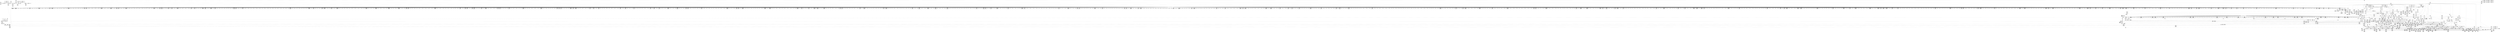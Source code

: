 digraph {
	CE0x3ec1b90 [shape=record,shape=Mrecord,label="{CE0x3ec1b90|VOIDTB_TE:_CE_206,207_}"]
	CE0x3eb06e0 [shape=record,shape=Mrecord,label="{CE0x3eb06e0|may_create:if.end25|*SummSink*}"]
	CE0x3ec5340 [shape=record,shape=Mrecord,label="{CE0x3ec5340|VOIDTB_TE:_CE_319,320_}"]
	CE0x3e79920 [shape=record,shape=Mrecord,label="{CE0x3e79920|i16_7|*Constant*|*SummSource*}"]
	CE0x3e8fa60 [shape=record,shape=Mrecord,label="{CE0x3e8fa60|i32_(i32,_i32,_i16,_i32,_%struct.common_audit_data*)*_bitcast_(i32_(i32,_i32,_i16,_i32,_%struct.common_audit_data.495*)*_avc_has_perm_to_i32_(i32,_i32,_i16,_i32,_%struct.common_audit_data*)*)|*Constant*|*SummSink*}"]
	CE0x3ec0a90 [shape=record,shape=Mrecord,label="{CE0x3ec0a90|VOIDTB_TE:_CE_190,191_}"]
	CE0x3ec2960 [shape=record,shape=Mrecord,label="{CE0x3ec2960|VOIDTB_TE:_CE_219,220_}"]
	CE0x3f75870 [shape=record,shape=Mrecord,label="{CE0x3f75870|VOIDTB_TE:_CE_160,161_}"]
	CE0x3e9f0a0 [shape=record,shape=Mrecord,label="{CE0x3e9f0a0|40:_%struct.super_block*,_56:_i8*,_:_CRE_564,565_}"]
	CE0x3ecb5c0 [shape=record,shape=Mrecord,label="{CE0x3ecb5c0|40:_%struct.super_block*,_56:_i8*,_:_CRE_589,590_}"]
	CE0x3eeb860 [shape=record,shape=Mrecord,label="{CE0x3eeb860|272:_i8*,_:_CRE_488,496_|*MultipleSource*|*LoadInst*|security/selinux/hooks.c,1714|security/selinux/hooks.c,1714}"]
	CE0x3e87eb0 [shape=record,shape=Mrecord,label="{CE0x3e87eb0|40:_%struct.super_block*,_56:_i8*,_:_CRE_259,260_}"]
	CE0x3f54c40 [shape=record,shape=Mrecord,label="{CE0x3f54c40|avc_has_perm:ssid|Function::avc_has_perm&Arg::ssid::|*SummSource*}"]
	CE0x3f42390 [shape=record,shape=Mrecord,label="{CE0x3f42390|272:_i8*,_:_CRE_1683,1684_}"]
	CE0x3ebd140 [shape=record,shape=Mrecord,label="{CE0x3ebd140|may_create:tmp2|*SummSource*}"]
	CE0x3e80de0 [shape=record,shape=Mrecord,label="{CE0x3e80de0|40:_%struct.super_block*,_56:_i8*,_:_CRE_181,182_}"]
	CE0x3f90a50 [shape=record,shape=Mrecord,label="{CE0x3f90a50|may_create:tmp58|security/selinux/hooks.c,1736|*SummSource*}"]
	CE0x3f8fec0 [shape=record,shape=Mrecord,label="{CE0x3f8fec0|i64_21|*Constant*|*SummSink*}"]
	CE0x3e77730 [shape=record,shape=Mrecord,label="{CE0x3e77730|i64*_getelementptr_inbounds_(_2_x_i64_,_2_x_i64_*___llvm_gcov_ctr224,_i64_0,_i64_0)|*Constant*|*SummSource*}"]
	CE0x3e9b060 [shape=record,shape=Mrecord,label="{CE0x3e9b060|40:_%struct.super_block*,_56:_i8*,_:_CRE_139,140_}"]
	CE0x3f71d90 [shape=record,shape=Mrecord,label="{CE0x3f71d90|may_create:tmp43|security/selinux/hooks.c,1728|*SummSource*}"]
	CE0x3ed8dc0 [shape=record,shape=Mrecord,label="{CE0x3ed8dc0|40:_%struct.super_block*,_56:_i8*,_:_CRE_981,982_}"]
	CE0x3f8fe10 [shape=record,shape=Mrecord,label="{CE0x3f8fe10|i64_21|*Constant*|*SummSource*}"]
	CE0x3f72700 [shape=record,shape=Mrecord,label="{CE0x3f72700|may_create:tmp45|security/selinux/hooks.c,1728|*SummSource*}"]
	CE0x3e71820 [shape=record,shape=Mrecord,label="{CE0x3e71820|i64_5|*Constant*|*SummSink*}"]
	CE0x3ed5b00 [shape=record,shape=Mrecord,label="{CE0x3ed5b00|40:_%struct.super_block*,_56:_i8*,_:_CRE_909,910_}"]
	CE0x3ef0bd0 [shape=record,shape=Mrecord,label="{CE0x3ef0bd0|272:_i8*,_:_CRE_606,607_}"]
	CE0x3ec4930 [shape=record,shape=Mrecord,label="{CE0x3ec4930|VOIDTB_TE:_CE_309,310_}"]
	CE0x3f3f6f0 [shape=record,shape=Mrecord,label="{CE0x3f3f6f0|272:_i8*,_:_CRE_1641,1642_}"]
	CE0x3f8c8a0 [shape=record,shape=Mrecord,label="{CE0x3f8c8a0|may_create:tobool28|security/selinux/hooks.c,1736|*SummSink*}"]
	CE0x3e9b630 [shape=record,shape=Mrecord,label="{CE0x3e9b630|40:_%struct.super_block*,_56:_i8*,_:_CRE_148,149_}"]
	CE0x3f4c4d0 [shape=record,shape=Mrecord,label="{CE0x3f4c4d0|28:_i32,_:_CRE_73,74_}"]
	CE0x3eb02f0 [shape=record,shape=Mrecord,label="{CE0x3eb02f0|may_create:do.end|*SummSource*}"]
	CE0x3eef690 [shape=record,shape=Mrecord,label="{CE0x3eef690|272:_i8*,_:_CRE_586,587_}"]
	CE0x3ee3850 [shape=record,shape=Mrecord,label="{CE0x3ee3850|272:_i8*,_:_CRE_1308,1309_}"]
	CE0x3f516e0 [shape=record,shape=Mrecord,label="{CE0x3f516e0|_ret_i32_%retval.0,_!dbg_!27728|security/selinux/avc.c,775|*SummSource*}"]
	CE0x3ee36f0 [shape=record,shape=Mrecord,label="{CE0x3ee36f0|272:_i8*,_:_CRE_1306,1307_}"]
	CE0x3ef4440 [shape=record,shape=Mrecord,label="{CE0x3ef4440|272:_i8*,_:_CRE_1211,1212_}"]
	CE0x3eee8c0 [shape=record,shape=Mrecord,label="{CE0x3eee8c0|272:_i8*,_:_CRE_573,574_}"]
	CE0x3f77480 [shape=record,shape=Mrecord,label="{CE0x3f77480|VOIDTB_TE:_CE_96,104_|*MultipleSource*|security/selinux/hooks.c,1730|Function::may_create&Arg::dentry::|Function::selinux_inode_mkdir&Arg::dentry::}"]
	CE0x3ef1230 [shape=record,shape=Mrecord,label="{CE0x3ef1230|272:_i8*,_:_CRE_612,613_}"]
	CE0x3e78030 [shape=record,shape=Mrecord,label="{CE0x3e78030|_ret_i32_%retval.0,_!dbg_!27798|security/selinux/hooks.c,1742}"]
	CE0x3ec6030 [shape=record,shape=Mrecord,label="{CE0x3ec6030|may_create:tmp47|security/selinux/hooks.c,1731|*SummSource*}"]
	CE0x3f622b0 [shape=record,shape=Mrecord,label="{CE0x3f622b0|i64_14|*Constant*|*SummSource*}"]
	CE0x3eb0610 [shape=record,shape=Mrecord,label="{CE0x3eb0610|may_create:if.end25|*SummSource*}"]
	CE0x3f63f30 [shape=record,shape=Mrecord,label="{CE0x3f63f30|i32_5|*Constant*|*SummSink*}"]
	CE0x3e7f330 [shape=record,shape=Mrecord,label="{CE0x3e7f330|40:_%struct.super_block*,_56:_i8*,_:_CRE_283,284_}"]
	CE0x3f42170 [shape=record,shape=Mrecord,label="{CE0x3f42170|272:_i8*,_:_CRE_1681,1682_}"]
	CE0x3eeb020 [shape=record,shape=Mrecord,label="{CE0x3eeb020|272:_i8*,_:_CRE_461,462_}"]
	CE0x3e7ee30 [shape=record,shape=Mrecord,label="{CE0x3e7ee30|40:_%struct.super_block*,_56:_i8*,_:_CRE_279,280_}"]
	CE0x3ed3f80 [shape=record,shape=Mrecord,label="{CE0x3ed3f80|40:_%struct.super_block*,_56:_i8*,_:_CRE_887,888_}"]
	CE0x3e9ea60 [shape=record,shape=Mrecord,label="{CE0x3e9ea60|40:_%struct.super_block*,_56:_i8*,_:_CRE_559,560_}"]
	CE0x3f488e0 [shape=record,shape=Mrecord,label="{CE0x3f488e0|get_current:tmp2|*SummSource*}"]
	CE0x3f90eb0 [shape=record,shape=Mrecord,label="{CE0x3f90eb0|may_create:tmp59|security/selinux/hooks.c,1736|*SummSource*}"]
	CE0x3e819e0 [shape=record,shape=Mrecord,label="{CE0x3e819e0|40:_%struct.super_block*,_56:_i8*,_:_CRE_197,198_}"]
	CE0x3e8fd40 [shape=record,shape=Mrecord,label="{CE0x3e8fd40|avc_has_perm:entry|*SummSource*}"]
	CE0x3f90520 [shape=record,shape=Mrecord,label="{CE0x3f90520|may_create:tmp57|security/selinux/hooks.c,1736|*SummSource*}"]
	CE0x3f4d7d0 [shape=record,shape=Mrecord,label="{CE0x3f4d7d0|28:_i32,_:_CRE_92,93_}"]
	CE0x3ec10f0 [shape=record,shape=Mrecord,label="{CE0x3ec10f0|VOIDTB_TE:_CE_196,197_}"]
	CE0x3ee9480 [shape=record,shape=Mrecord,label="{CE0x3ee9480|272:_i8*,_:_CRE_435,436_}"]
	CE0x3eb58d0 [shape=record,shape=Mrecord,label="{CE0x3eb58d0|may_create:tmp65|security/selinux/hooks.c,1739}"]
	CE0x3ebe390 [shape=record,shape=Mrecord,label="{CE0x3ebe390|28:_i32,_:_CRE_23,24_}"]
	CE0x3e97090 [shape=record,shape=Mrecord,label="{CE0x3e97090|40:_%struct.super_block*,_56:_i8*,_:_CRE_481,482_}"]
	CE0x3f404c0 [shape=record,shape=Mrecord,label="{CE0x3f404c0|272:_i8*,_:_CRE_1654,1655_}"]
	CE0x3ed1510 [shape=record,shape=Mrecord,label="{CE0x3ed1510|40:_%struct.super_block*,_56:_i8*,_:_CRE_824,832_|*MultipleSource*|Function::selinux_inode_mkdir&Arg::dir::|Function::may_create&Arg::dir::|security/selinux/hooks.c,1713}"]
	CE0x3ebda50 [shape=record,shape=Mrecord,label="{CE0x3ebda50|28:_i32,_:_CRE_12,13_}"]
	CE0x3f75320 [shape=record,shape=Mrecord,label="{CE0x3f75320|VOIDTB_TE:_CE_155,156_}"]
	CE0x3e96960 [shape=record,shape=Mrecord,label="{CE0x3e96960|40:_%struct.super_block*,_56:_i8*,_:_CRE_475,476_}"]
	CE0x3f63510 [shape=record,shape=Mrecord,label="{CE0x3f63510|may_create:tmp39|security/selinux/hooks.c,1728|*SummSink*}"]
	CE0x3e9c770 [shape=record,shape=Mrecord,label="{CE0x3e9c770|may_create:if.then|*SummSink*}"]
	CE0x3f406e0 [shape=record,shape=Mrecord,label="{CE0x3f406e0|272:_i8*,_:_CRE_1656,1657_}"]
	CE0x3ed40c0 [shape=record,shape=Mrecord,label="{CE0x3ed40c0|40:_%struct.super_block*,_56:_i8*,_:_CRE_888,889_}"]
	CE0x3ef0790 [shape=record,shape=Mrecord,label="{CE0x3ef0790|272:_i8*,_:_CRE_602,603_}"]
	CE0x3e85600 [shape=record,shape=Mrecord,label="{CE0x3e85600|i64*_getelementptr_inbounds_(_2_x_i64_,_2_x_i64_*___llvm_gcov_ctr224,_i64_0,_i64_1)|*Constant*|*SummSource*}"]
	CE0x3ef0350 [shape=record,shape=Mrecord,label="{CE0x3ef0350|272:_i8*,_:_CRE_598,599_}"]
	CE0x3ef35c0 [shape=record,shape=Mrecord,label="{CE0x3ef35c0|272:_i8*,_:_CRE_704,708_|*MultipleSource*|*LoadInst*|security/selinux/hooks.c,1714|security/selinux/hooks.c,1714}"]
	CE0x3f4f010 [shape=record,shape=Mrecord,label="{CE0x3f4f010|28:_i32,_:_CRE_115,116_}"]
	CE0x3edecf0 [shape=record,shape=Mrecord,label="{CE0x3edecf0|272:_i8*,_:_CRE_1217,1218_}"]
	CE0x3ebe190 [shape=record,shape=Mrecord,label="{CE0x3ebe190|28:_i32,_:_CRE_21,22_}"]
	CE0x3e8e090 [shape=record,shape=Mrecord,label="{CE0x3e8e090|i64_2|*Constant*|*SummSink*}"]
	CE0x3fa1450 [shape=record,shape=Mrecord,label="{CE0x3fa1450|may_create:call32|security/selinux/hooks.c,1739|*SummSink*}"]
	CE0x3f5e960 [shape=record,shape=Mrecord,label="{CE0x3f5e960|may_create:sid11|security/selinux/hooks.c,1716}"]
	CE0x3ef33f0 [shape=record,shape=Mrecord,label="{CE0x3ef33f0|272:_i8*,_:_CRE_696,704_|*MultipleSource*|*LoadInst*|security/selinux/hooks.c,1714|security/selinux/hooks.c,1714}"]
	CE0x3f75a90 [shape=record,shape=Mrecord,label="{CE0x3f75a90|VOIDTB_TE:_CE_162,163_}"]
	CE0x3e6b490 [shape=record,shape=Mrecord,label="{CE0x3e6b490|40:_%struct.super_block*,_56:_i8*,_:_CRE_72,76_|*MultipleSource*|Function::selinux_inode_mkdir&Arg::dir::|Function::may_create&Arg::dir::|security/selinux/hooks.c,1713}"]
	CE0x3e85230 [shape=record,shape=Mrecord,label="{CE0x3e85230|_call_void_mcount()_#3|*SummSink*}"]
	CE0x3ed7a40 [shape=record,shape=Mrecord,label="{CE0x3ed7a40|40:_%struct.super_block*,_56:_i8*,_:_CRE_934,935_}"]
	CE0x3f523d0 [shape=record,shape=Mrecord,label="{CE0x3f523d0|i64_11|*Constant*}"]
	CE0x3eccec0 [shape=record,shape=Mrecord,label="{CE0x3eccec0|40:_%struct.super_block*,_56:_i8*,_:_CRE_609,610_}"]
	CE0x3e96a50 [shape=record,shape=Mrecord,label="{CE0x3e96a50|40:_%struct.super_block*,_56:_i8*,_:_CRE_476,477_}"]
	CE0x3eddd10 [shape=record,shape=Mrecord,label="{CE0x3eddd10|272:_i8*,_:_CRE_395,396_}"]
	CE0x3f52d20 [shape=record,shape=Mrecord,label="{CE0x3f52d20|i64_10|*Constant*|*SummSink*}"]
	CE0x3e762e0 [shape=record,shape=Mrecord,label="{CE0x3e762e0|get_current:tmp1|*SummSource*}"]
	CE0x3e988a0 [shape=record,shape=Mrecord,label="{CE0x3e988a0|40:_%struct.super_block*,_56:_i8*,_:_CRE_536,540_|*MultipleSource*|Function::selinux_inode_mkdir&Arg::dir::|Function::may_create&Arg::dir::|security/selinux/hooks.c,1713}"]
	CE0x3f453c0 [shape=record,shape=Mrecord,label="{CE0x3f453c0|272:_i8*,_:_CRE_1876,1877_}"]
	CE0x3f4d6d0 [shape=record,shape=Mrecord,label="{CE0x3f4d6d0|28:_i32,_:_CRE_91,92_}"]
	CE0x3e834a0 [shape=record,shape=Mrecord,label="{CE0x3e834a0|i32_22|*Constant*|*SummSource*}"]
	CE0x3ef1120 [shape=record,shape=Mrecord,label="{CE0x3ef1120|272:_i8*,_:_CRE_611,612_}"]
	CE0x3edfdf0 [shape=record,shape=Mrecord,label="{CE0x3edfdf0|272:_i8*,_:_CRE_1233,1234_}"]
	CE0x3e9e920 [shape=record,shape=Mrecord,label="{CE0x3e9e920|40:_%struct.super_block*,_56:_i8*,_:_CRE_558,559_}"]
	CE0x3edcaf0 [shape=record,shape=Mrecord,label="{CE0x3edcaf0|272:_i8*,_:_CRE_328,336_|*MultipleSource*|*LoadInst*|security/selinux/hooks.c,1714|security/selinux/hooks.c,1714}"]
	CE0x3e6a200 [shape=record,shape=Mrecord,label="{CE0x3e6a200|i64_3|*Constant*|*SummSource*}"]
	CE0x3e6eed0 [shape=record,shape=Mrecord,label="{CE0x3e6eed0|i8*_getelementptr_inbounds_(_25_x_i8_,_25_x_i8_*_.str3,_i32_0,_i32_0)|*Constant*}"]
	CE0x3f91a50 [shape=record,shape=Mrecord,label="{CE0x3f91a50|i64*_getelementptr_inbounds_(_26_x_i64_,_26_x_i64_*___llvm_gcov_ctr217,_i64_0,_i64_23)|*Constant*|*SummSource*}"]
	CE0x3ec1310 [shape=record,shape=Mrecord,label="{CE0x3ec1310|VOIDTB_TE:_CE_198,199_}"]
	CE0x3ec35f0 [shape=record,shape=Mrecord,label="{CE0x3ec35f0|VOIDTB_TE:_CE_264,272_|*MultipleSource*|security/selinux/hooks.c,1730|Function::may_create&Arg::dentry::|Function::selinux_inode_mkdir&Arg::dentry::}"]
	CE0x3e9cf40 [shape=record,shape=Mrecord,label="{CE0x3e9cf40|i32_1706|*Constant*}"]
	CE0x3f75ba0 [shape=record,shape=Mrecord,label="{CE0x3f75ba0|VOIDTB_TE:_CE_163,164_}"]
	CE0x3ecc880 [shape=record,shape=Mrecord,label="{CE0x3ecc880|40:_%struct.super_block*,_56:_i8*,_:_CRE_604,605_}"]
	CE0x3f75980 [shape=record,shape=Mrecord,label="{CE0x3f75980|VOIDTB_TE:_CE_161,162_}"]
	CE0x3f91b00 [shape=record,shape=Mrecord,label="{CE0x3f91b00|i64*_getelementptr_inbounds_(_26_x_i64_,_26_x_i64_*___llvm_gcov_ctr217,_i64_0,_i64_23)|*Constant*|*SummSink*}"]
	CE0x3f5f530 [shape=record,shape=Mrecord,label="{CE0x3f5f530|may_create:tmp34|security/selinux/hooks.c,1726}"]
	CE0x3f9de00 [shape=record,shape=Mrecord,label="{CE0x3f9de00|i64*_getelementptr_inbounds_(_2_x_i64_,_2_x_i64_*___llvm_gcov_ctr98,_i64_0,_i64_1)|*Constant*|*SummSource*}"]
	CE0x3f55c90 [shape=record,shape=Mrecord,label="{CE0x3f55c90|may_create:call14|security/selinux/hooks.c,1722|*SummSink*}"]
	CE0x3edf020 [shape=record,shape=Mrecord,label="{CE0x3edf020|272:_i8*,_:_CRE_1220,1221_}"]
	CE0x3ebdf90 [shape=record,shape=Mrecord,label="{CE0x3ebdf90|28:_i32,_:_CRE_19,20_}"]
	CE0x3ec4250 [shape=record,shape=Mrecord,label="{CE0x3ec4250|VOIDTB_TE:_CE_305,306_}"]
	CE0x3f61330 [shape=record,shape=Mrecord,label="{CE0x3f61330|may_create:tobool18|security/selinux/hooks.c,1728}"]
	CE0x3ecc600 [shape=record,shape=Mrecord,label="{CE0x3ecc600|40:_%struct.super_block*,_56:_i8*,_:_CRE_602,603_}"]
	CE0x3e93390 [shape=record,shape=Mrecord,label="{CE0x3e93390|40:_%struct.super_block*,_56:_i8*,_:_CRE_306,307_}"]
	CE0x3eb6d50 [shape=record,shape=Mrecord,label="{CE0x3eb6d50|40:_%struct.super_block*,_56:_i8*,_:_CRE_2,4_|*MultipleSource*|Function::selinux_inode_mkdir&Arg::dir::|Function::may_create&Arg::dir::|security/selinux/hooks.c,1713}"]
	CE0x3e85160 [shape=record,shape=Mrecord,label="{CE0x3e85160|_call_void_mcount()_#3|*SummSource*}"]
	CE0x3e78680 [shape=record,shape=Mrecord,label="{CE0x3e78680|may_create:do.end}"]
	CE0x3ec1200 [shape=record,shape=Mrecord,label="{CE0x3ec1200|VOIDTB_TE:_CE_197,198_}"]
	CE0x3e7e1b0 [shape=record,shape=Mrecord,label="{CE0x3e7e1b0|40:_%struct.super_block*,_56:_i8*,_:_CRE_269,270_}"]
	CE0x3e9e6a0 [shape=record,shape=Mrecord,label="{CE0x3e9e6a0|40:_%struct.super_block*,_56:_i8*,_:_CRE_556,557_}"]
	CE0x3e85b50 [shape=record,shape=Mrecord,label="{CE0x3e85b50|may_create:land.lhs.true2}"]
	CE0x3e833b0 [shape=record,shape=Mrecord,label="{CE0x3e833b0|may_create:tmp19|security/selinux/hooks.c,1706|*SummSink*}"]
	CE0x3ecdb40 [shape=record,shape=Mrecord,label="{CE0x3ecdb40|40:_%struct.super_block*,_56:_i8*,_:_CRE_619,620_}"]
	CE0x3f41a00 [shape=record,shape=Mrecord,label="{CE0x3f41a00|272:_i8*,_:_CRE_1674,1675_}"]
	CE0x3f58140 [shape=record,shape=Mrecord,label="{CE0x3f58140|i32_3|*Constant*|*SummSource*}"]
	CE0x3ecda00 [shape=record,shape=Mrecord,label="{CE0x3ecda00|40:_%struct.super_block*,_56:_i8*,_:_CRE_618,619_}"]
	CE0x3ecc380 [shape=record,shape=Mrecord,label="{CE0x3ecc380|40:_%struct.super_block*,_56:_i8*,_:_CRE_600,601_}"]
	CE0x3e9f1e0 [shape=record,shape=Mrecord,label="{CE0x3e9f1e0|40:_%struct.super_block*,_56:_i8*,_:_CRE_565,566_}"]
	CE0x3e8f0d0 [shape=record,shape=Mrecord,label="{CE0x3e8f0d0|may_create:tmp5|security/selinux/hooks.c,1706|*SummSink*}"]
	CE0x3e9b140 [shape=record,shape=Mrecord,label="{CE0x3e9b140|40:_%struct.super_block*,_56:_i8*,_:_CRE_141,142_}"]
	CE0x3eebfd0 [shape=record,shape=Mrecord,label="{CE0x3eebfd0|272:_i8*,_:_CRE_528,536_|*MultipleSource*|*LoadInst*|security/selinux/hooks.c,1714|security/selinux/hooks.c,1714}"]
	CE0x3ee3360 [shape=record,shape=Mrecord,label="{CE0x3ee3360|272:_i8*,_:_CRE_1296,1300_|*MultipleSource*|*LoadInst*|security/selinux/hooks.c,1714|security/selinux/hooks.c,1714}"]
	CE0x3e86640 [shape=record,shape=Mrecord,label="{CE0x3e86640|40:_%struct.super_block*,_56:_i8*,_:_CRE_240,241_}"]
	CE0x3ee8160 [shape=record,shape=Mrecord,label="{CE0x3ee8160|272:_i8*,_:_CRE_417,418_}"]
	CE0x3f5f280 [shape=record,shape=Mrecord,label="{CE0x3f5f280|may_create:tmp33|security/selinux/hooks.c,1725|*SummSource*}"]
	CE0x3ecbc00 [shape=record,shape=Mrecord,label="{CE0x3ecbc00|40:_%struct.super_block*,_56:_i8*,_:_CRE_594,595_}"]
	CE0x3ed1750 [shape=record,shape=Mrecord,label="{CE0x3ed1750|40:_%struct.super_block*,_56:_i8*,_:_CRE_832,840_|*MultipleSource*|Function::selinux_inode_mkdir&Arg::dir::|Function::may_create&Arg::dir::|security/selinux/hooks.c,1713}"]
	CE0x3e7da30 [shape=record,shape=Mrecord,label="{CE0x3e7da30|40:_%struct.super_block*,_56:_i8*,_:_CRE_263,264_}"]
	CE0x3ed2a40 [shape=record,shape=Mrecord,label="{CE0x3ed2a40|40:_%struct.super_block*,_56:_i8*,_:_CRE_870,871_}"]
	CE0x3eed560 [shape=record,shape=Mrecord,label="{CE0x3eed560|may_create:i_sb|security/selinux/hooks.c,1714|*SummSink*}"]
	CE0x3ecc240 [shape=record,shape=Mrecord,label="{CE0x3ecc240|40:_%struct.super_block*,_56:_i8*,_:_CRE_599,600_}"]
	CE0x3e74580 [shape=record,shape=Mrecord,label="{CE0x3e74580|may_create:dentry12|security/selinux/hooks.c,1720|*SummSource*}"]
	CE0x3ebf330 [shape=record,shape=Mrecord,label="{CE0x3ebf330|28:_i32,_:_CRE_52,53_}"]
	CE0x3ec70f0 [shape=record,shape=Mrecord,label="{CE0x3ec70f0|may_create:tmp50|security/selinux/hooks.c,1731|*SummSource*}"]
	CE0x3e805a0 [shape=record,shape=Mrecord,label="{CE0x3e805a0|40:_%struct.super_block*,_56:_i8*,_:_CRE_170,171_}"]
	CE0x3f91030 [shape=record,shape=Mrecord,label="{CE0x3f91030|may_create:tmp59|security/selinux/hooks.c,1736|*SummSink*}"]
	CE0x3edff00 [shape=record,shape=Mrecord,label="{CE0x3edff00|272:_i8*,_:_CRE_1234,1235_}"]
	CE0x3f8ee90 [shape=record,shape=Mrecord,label="{CE0x3f8ee90|may_create:tmp53|security/selinux/hooks.c,1733|*SummSink*}"]
	CE0x3eefbe0 [shape=record,shape=Mrecord,label="{CE0x3eefbe0|272:_i8*,_:_CRE_591,592_}"]
	CE0x3e8f310 [shape=record,shape=Mrecord,label="{CE0x3e8f310|may_create:tmp6|security/selinux/hooks.c,1706|*SummSource*}"]
	CE0x3f73320 [shape=record,shape=Mrecord,label="{CE0x3f73320|may_create:tmp46|security/selinux/hooks.c,1729}"]
	CE0x3f55510 [shape=record,shape=Mrecord,label="{CE0x3f55510|avc_has_perm:tclass|Function::avc_has_perm&Arg::tclass::|*SummSource*}"]
	CE0x3ecd500 [shape=record,shape=Mrecord,label="{CE0x3ecd500|40:_%struct.super_block*,_56:_i8*,_:_CRE_614,615_}"]
	CE0x3eca800 [shape=record,shape=Mrecord,label="{CE0x3eca800|40:_%struct.super_block*,_56:_i8*,_:_CRE_578,579_}"]
	CE0x3e6e3d0 [shape=record,shape=Mrecord,label="{CE0x3e6e3d0|i8_1|*Constant*|*SummSink*}"]
	CE0x3f745b0 [shape=record,shape=Mrecord,label="{CE0x3f745b0|VOIDTB_TE:_CE_16,24_|*MultipleSource*|security/selinux/hooks.c,1730|Function::may_create&Arg::dentry::|Function::selinux_inode_mkdir&Arg::dentry::}"]
	CE0x3ee1440 [shape=record,shape=Mrecord,label="{CE0x3ee1440|272:_i8*,_:_CRE_1254,1255_}"]
	CE0x3f91720 [shape=record,shape=Mrecord,label="{CE0x3f91720|may_create:tmp60|security/selinux/hooks.c,1737|*SummSource*}"]
	CE0x3eefcf0 [shape=record,shape=Mrecord,label="{CE0x3eefcf0|272:_i8*,_:_CRE_592,593_}"]
	CE0x3ec1ca0 [shape=record,shape=Mrecord,label="{CE0x3ec1ca0|VOIDTB_TE:_CE_207,208_}"]
	CE0x3e74bf0 [shape=record,shape=Mrecord,label="{CE0x3e74bf0|may_create:tmp10|security/selinux/hooks.c,1706|*SummSource*}"]
	CE0x3f78120 [shape=record,shape=Mrecord,label="{CE0x3f78120|VOIDTB_TE:_CE_150,151_}"]
	CE0x3f73640 [shape=record,shape=Mrecord,label="{CE0x3f73640|i32_4|*Constant*}"]
	CE0x3f46050 [shape=record,shape=Mrecord,label="{CE0x3f46050|272:_i8*,_:_CRE_1920,1928_|*MultipleSource*|*LoadInst*|security/selinux/hooks.c,1714|security/selinux/hooks.c,1714}"]
	CE0x3f41e40 [shape=record,shape=Mrecord,label="{CE0x3f41e40|272:_i8*,_:_CRE_1678,1679_}"]
	CE0x3f772e0 [shape=record,shape=Mrecord,label="{CE0x3f772e0|VOIDTB_TE:_CE_94,95_}"]
	CE0x3ec2300 [shape=record,shape=Mrecord,label="{CE0x3ec2300|VOIDTB_TE:_CE_213,214_}"]
	CE0x3f62770 [shape=record,shape=Mrecord,label="{CE0x3f62770|i64_14|*Constant*|*SummSink*}"]
	CE0x3f93140 [shape=record,shape=Mrecord,label="{CE0x3f93140|may_create:tmp62|security/selinux/hooks.c,1739|*SummSink*}"]
	CE0x3e98ae0 [shape=record,shape=Mrecord,label="{CE0x3e98ae0|40:_%struct.super_block*,_56:_i8*,_:_CRE_540,544_|*MultipleSource*|Function::selinux_inode_mkdir&Arg::dir::|Function::may_create&Arg::dir::|security/selinux/hooks.c,1713}"]
	CE0x3ec4bd0 [shape=record,shape=Mrecord,label="{CE0x3ec4bd0|VOIDTB_TE:_CE_312,313_}"]
	CE0x3ed68c0 [shape=record,shape=Mrecord,label="{CE0x3ed68c0|40:_%struct.super_block*,_56:_i8*,_:_CRE_920,921_}"]
	CE0x3eada30 [shape=record,shape=Mrecord,label="{CE0x3eada30|may_create:tmp17|security/selinux/hooks.c,1706|*SummSink*}"]
	CE0x3e98d60 [shape=record,shape=Mrecord,label="{CE0x3e98d60|40:_%struct.super_block*,_56:_i8*,_:_CRE_544,552_|*MultipleSource*|Function::selinux_inode_mkdir&Arg::dir::|Function::may_create&Arg::dir::|security/selinux/hooks.c,1713}"]
	CE0x3ec2520 [shape=record,shape=Mrecord,label="{CE0x3ec2520|VOIDTB_TE:_CE_215,216_}"]
	CE0x3f8ba80 [shape=record,shape=Mrecord,label="{CE0x3f8ba80|may_create:tmp55|security/selinux/hooks.c,1735}"]
	CE0x3e9d4c0 [shape=record,shape=Mrecord,label="{CE0x3e9d4c0|i32_1706|*Constant*|*SummSink*}"]
	CE0x3e92220 [shape=record,shape=Mrecord,label="{CE0x3e92220|40:_%struct.super_block*,_56:_i8*,_:_CRE_292,293_}"]
	CE0x3f7a2a0 [shape=record,shape=Mrecord,label="{CE0x3f7a2a0|i64_16|*Constant*}"]
	CE0x3e80d20 [shape=record,shape=Mrecord,label="{CE0x3e80d20|40:_%struct.super_block*,_56:_i8*,_:_CRE_180,181_}"]
	CE0x3f3f5e0 [shape=record,shape=Mrecord,label="{CE0x3f3f5e0|272:_i8*,_:_CRE_1640,1641_}"]
	CE0x3ec9380 [shape=record,shape=Mrecord,label="{CE0x3ec9380|272:_i8*,_:_CRE_1336,1337_}"]
	CE0x3ecf7d0 [shape=record,shape=Mrecord,label="{CE0x3ecf7d0|40:_%struct.super_block*,_56:_i8*,_:_CRE_704,712_|*MultipleSource*|Function::selinux_inode_mkdir&Arg::dir::|Function::may_create&Arg::dir::|security/selinux/hooks.c,1713}"]
	CE0x3ef3790 [shape=record,shape=Mrecord,label="{CE0x3ef3790|272:_i8*,_:_CRE_712,720_|*MultipleSource*|*LoadInst*|security/selinux/hooks.c,1714|security/selinux/hooks.c,1714}"]
	CE0x3f3e1b0 [shape=record,shape=Mrecord,label="{CE0x3f3e1b0|272:_i8*,_:_CRE_1621,1622_}"]
	CE0x3ebe690 [shape=record,shape=Mrecord,label="{CE0x3ebe690|28:_i32,_:_CRE_32,34_|*MultipleSource*|security/selinux/hooks.c,1722|*LoadInst*|security/selinux/hooks.c,1713|security/selinux/hooks.c,1713}"]
	CE0x3e802a0 [shape=record,shape=Mrecord,label="{CE0x3e802a0|40:_%struct.super_block*,_56:_i8*,_:_CRE_166,167_}"]
	CE0x3ee1ff0 [shape=record,shape=Mrecord,label="{CE0x3ee1ff0|272:_i8*,_:_CRE_1265,1266_}"]
	CE0x3f51560 [shape=record,shape=Mrecord,label="{CE0x3f51560|avc_has_perm:auditdata|Function::avc_has_perm&Arg::auditdata::|*SummSink*}"]
	CE0x3f4dbd0 [shape=record,shape=Mrecord,label="{CE0x3f4dbd0|28:_i32,_:_CRE_96,97_}"]
	CE0x3ef2e80 [shape=record,shape=Mrecord,label="{CE0x3ef2e80|272:_i8*,_:_CRE_664,672_|*MultipleSource*|*LoadInst*|security/selinux/hooks.c,1714|security/selinux/hooks.c,1714}"]
	CE0x3ed12d0 [shape=record,shape=Mrecord,label="{CE0x3ed12d0|40:_%struct.super_block*,_56:_i8*,_:_CRE_816,824_|*MultipleSource*|Function::selinux_inode_mkdir&Arg::dir::|Function::may_create&Arg::dir::|security/selinux/hooks.c,1713}"]
	CE0x3e804e0 [shape=record,shape=Mrecord,label="{CE0x3e804e0|40:_%struct.super_block*,_56:_i8*,_:_CRE_169,170_}"]
	CE0x3ef5ee0 [shape=record,shape=Mrecord,label="{CE0x3ef5ee0|272:_i8*,_:_CRE_112,120_|*MultipleSource*|*LoadInst*|security/selinux/hooks.c,1714|security/selinux/hooks.c,1714}"]
	CE0x3f4c5d0 [shape=record,shape=Mrecord,label="{CE0x3f4c5d0|28:_i32,_:_CRE_74,75_}"]
	CE0x3e78270 [shape=record,shape=Mrecord,label="{CE0x3e78270|may_create:tclass|Function::may_create&Arg::tclass::|*SummSink*}"]
	CE0x3e71670 [shape=record,shape=Mrecord,label="{CE0x3e71670|may_create:tmp10|security/selinux/hooks.c,1706}"]
	CE0x3ec33b0 [shape=record,shape=Mrecord,label="{CE0x3ec33b0|VOIDTB_TE:_CE_256,264_|*MultipleSource*|security/selinux/hooks.c,1730|Function::may_create&Arg::dentry::|Function::selinux_inode_mkdir&Arg::dentry::}"]
	CE0x3ee0670 [shape=record,shape=Mrecord,label="{CE0x3ee0670|272:_i8*,_:_CRE_1241,1242_}"]
	CE0x3e9a220 [shape=record,shape=Mrecord,label="{CE0x3e9a220|i32_10|*Constant*|*SummSource*}"]
	CE0x3ee2a90 [shape=record,shape=Mrecord,label="{CE0x3ee2a90|272:_i8*,_:_CRE_1275,1276_}"]
	CE0x3f41f50 [shape=record,shape=Mrecord,label="{CE0x3f41f50|272:_i8*,_:_CRE_1679,1680_}"]
	CE0x3e70fc0 [shape=record,shape=Mrecord,label="{CE0x3e70fc0|may_create:tobool1|security/selinux/hooks.c,1706|*SummSink*}"]
	CE0x3ec4040 [shape=record,shape=Mrecord,label="{CE0x3ec4040|VOIDTB_TE:_CE_304,305_}"]
	CE0x3e77940 [shape=record,shape=Mrecord,label="{CE0x3e77940|may_create:bb|*SummSink*}"]
	CE0x3ee1bb0 [shape=record,shape=Mrecord,label="{CE0x3ee1bb0|272:_i8*,_:_CRE_1261,1262_}"]
	CE0x3e89b30 [shape=record,shape=Mrecord,label="{CE0x3e89b30|i64_0|*Constant*|*SummSink*}"]
	CE0x3e8eb80 [shape=record,shape=Mrecord,label="{CE0x3e8eb80|selinux_inode_mkdir:bb|*SummSink*}"]
	CE0x3e6a630 [shape=record,shape=Mrecord,label="{CE0x3e6a630|GLOBAL:may_create.__warned|Global_var:may_create.__warned}"]
	CE0x3f643b0 [shape=record,shape=Mrecord,label="{CE0x3f643b0|may_create:flags|security/selinux/hooks.c,1728|*SummSink*}"]
	CE0x3e6d3c0 [shape=record,shape=Mrecord,label="{CE0x3e6d3c0|i64*_getelementptr_inbounds_(_2_x_i64_,_2_x_i64_*___llvm_gcov_ctr98,_i64_0,_i64_0)|*Constant*|*SummSource*}"]
	CE0x3ed59c0 [shape=record,shape=Mrecord,label="{CE0x3ed59c0|40:_%struct.super_block*,_56:_i8*,_:_CRE_908,909_}"]
	CE0x3ec0100 [shape=record,shape=Mrecord,label="{CE0x3ec0100|VOIDTB_TE:_CE_181,182_}"]
	CE0x3f8e7a0 [shape=record,shape=Mrecord,label="{CE0x3f8e7a0|may_create:tmp53|security/selinux/hooks.c,1733}"]
	CE0x3e85a40 [shape=record,shape=Mrecord,label="{CE0x3e85a40|may_create:return|*SummSink*}"]
	CE0x3f8c5b0 [shape=record,shape=Mrecord,label="{CE0x3f8c5b0|may_create:tobool28|security/selinux/hooks.c,1736}"]
	CE0x3f72cc0 [shape=record,shape=Mrecord,label="{CE0x3f72cc0|may_create:sid21|security/selinux/hooks.c,1729}"]
	CE0x3ec87d0 [shape=record,shape=Mrecord,label="{CE0x3ec87d0|272:_i8*,_:_CRE_1325,1326_}"]
	CE0x3e6e0b0 [shape=record,shape=Mrecord,label="{CE0x3e6e0b0|i8_1|*Constant*}"]
	CE0x3f8e990 [shape=record,shape=Mrecord,label="{CE0x3f8e990|i64*_getelementptr_inbounds_(_26_x_i64_,_26_x_i64_*___llvm_gcov_ctr217,_i64_0,_i64_20)|*Constant*}"]
	CE0x3f5bcc0 [shape=record,shape=Mrecord,label="{CE0x3f5bcc0|i8_10|*Constant*}"]
	CE0x3e82cc0 [shape=record,shape=Mrecord,label="{CE0x3e82cc0|COLLAPSED:_GCMRE_current_task_external_global_%struct.task_struct*:_elem_0::|security/selinux/hooks.c,1706}"]
	CE0x3e7ddf0 [shape=record,shape=Mrecord,label="{CE0x3e7ddf0|40:_%struct.super_block*,_56:_i8*,_:_CRE_266,267_}"]
	CE0x3eccb00 [shape=record,shape=Mrecord,label="{CE0x3eccb00|40:_%struct.super_block*,_56:_i8*,_:_CRE_606,607_}"]
	CE0x3eb1520 [shape=record,shape=Mrecord,label="{CE0x3eb1520|i64*_getelementptr_inbounds_(_26_x_i64_,_26_x_i64_*___llvm_gcov_ctr217,_i64_0,_i64_0)|*Constant*}"]
	CE0x3f4cfd0 [shape=record,shape=Mrecord,label="{CE0x3f4cfd0|28:_i32,_:_CRE_84,85_}"]
	CE0x3eb1730 [shape=record,shape=Mrecord,label="{CE0x3eb1730|i64*_getelementptr_inbounds_(_26_x_i64_,_26_x_i64_*___llvm_gcov_ctr217,_i64_0,_i64_0)|*Constant*|*SummSink*}"]
	CE0x3e813e0 [shape=record,shape=Mrecord,label="{CE0x3e813e0|40:_%struct.super_block*,_56:_i8*,_:_CRE_189,190_}"]
	CE0x3e85300 [shape=record,shape=Mrecord,label="{CE0x3e85300|may_create:call|security/selinux/hooks.c,1706}"]
	CE0x3f629c0 [shape=record,shape=Mrecord,label="{CE0x3f629c0|may_create:tmp37|security/selinux/hooks.c,1728|*SummSource*}"]
	CE0x3e893c0 [shape=record,shape=Mrecord,label="{CE0x3e893c0|may_create:land.lhs.true|*SummSink*}"]
	CE0x3f550d0 [shape=record,shape=Mrecord,label="{CE0x3f550d0|avc_has_perm:tsid|Function::avc_has_perm&Arg::tsid::|*SummSink*}"]
	CE0x3f5e430 [shape=record,shape=Mrecord,label="{CE0x3f5e430|may_create:call14|security/selinux/hooks.c,1722}"]
	CE0x3e81ce0 [shape=record,shape=Mrecord,label="{CE0x3e81ce0|40:_%struct.super_block*,_56:_i8*,_:_CRE_201,202_}"]
	CE0x3e9f460 [shape=record,shape=Mrecord,label="{CE0x3e9f460|40:_%struct.super_block*,_56:_i8*,_:_CRE_567,568_}"]
	CE0x3e830b0 [shape=record,shape=Mrecord,label="{CE0x3e830b0|may_create:tmp19|security/selinux/hooks.c,1706}"]
	CE0x3ef4a70 [shape=record,shape=Mrecord,label="{CE0x3ef4a70|272:_i8*,_:_CRE_20,21_|*MultipleSource*|*LoadInst*|security/selinux/hooks.c,1714|security/selinux/hooks.c,1714}"]
	CE0x3ee4fb0 [shape=record,shape=Mrecord,label="{CE0x3ee4fb0|272:_i8*,_:_CRE_1359,1360_}"]
	CE0x3e87370 [shape=record,shape=Mrecord,label="{CE0x3e87370|40:_%struct.super_block*,_56:_i8*,_:_CRE_250,251_}"]
	CE0x3f63390 [shape=record,shape=Mrecord,label="{CE0x3f63390|may_create:tmp39|security/selinux/hooks.c,1728|*SummSource*}"]
	CE0x3e97d60 [shape=record,shape=Mrecord,label="{CE0x3e97d60|40:_%struct.super_block*,_56:_i8*,_:_CRE_504,508_|*MultipleSource*|Function::selinux_inode_mkdir&Arg::dir::|Function::may_create&Arg::dir::|security/selinux/hooks.c,1713}"]
	CE0x3f76e70 [shape=record,shape=Mrecord,label="{CE0x3f76e70|VOIDTB_TE:_CE_0,4_|*MultipleSource*|security/selinux/hooks.c,1730|Function::may_create&Arg::dentry::|Function::selinux_inode_mkdir&Arg::dentry::}"]
	CE0x3e80a20 [shape=record,shape=Mrecord,label="{CE0x3e80a20|40:_%struct.super_block*,_56:_i8*,_:_CRE_176,177_}"]
	CE0x3eca440 [shape=record,shape=Mrecord,label="{CE0x3eca440|40:_%struct.super_block*,_56:_i8*,_:_CRE_575,576_}"]
	CE0x3f71ef0 [shape=record,shape=Mrecord,label="{CE0x3f71ef0|may_create:tmp43|security/selinux/hooks.c,1728|*SummSink*}"]
	CE0x3f65160 [shape=record,shape=Mrecord,label="{CE0x3f65160|8:_i32,_22:_i16,_:_CRE_22,24_|*MultipleSource*|security/selinux/hooks.c,1728|security/selinux/hooks.c,1714|security/selinux/hooks.c,1714}"]
	CE0x3ec99e0 [shape=record,shape=Mrecord,label="{CE0x3ec99e0|272:_i8*,_:_CRE_1342,1343_}"]
	CE0x3e77620 [shape=record,shape=Mrecord,label="{CE0x3e77620|i64_1|*Constant*}"]
	CE0x3e74770 [shape=record,shape=Mrecord,label="{CE0x3e74770|may_create:tmp9|security/selinux/hooks.c,1706}"]
	CE0x3ef0130 [shape=record,shape=Mrecord,label="{CE0x3ef0130|272:_i8*,_:_CRE_596,597_}"]
	CE0x3ee1660 [shape=record,shape=Mrecord,label="{CE0x3ee1660|272:_i8*,_:_CRE_1256,1257_}"]
	CE0x3edccc0 [shape=record,shape=Mrecord,label="{CE0x3edccc0|272:_i8*,_:_CRE_336,344_|*MultipleSource*|*LoadInst*|security/selinux/hooks.c,1714|security/selinux/hooks.c,1714}"]
	CE0x3faae50 [shape=record,shape=Mrecord,label="{CE0x3faae50|COLLAPSED:_GCMRE___llvm_gcov_ctr98_internal_global_2_x_i64_zeroinitializer:_elem_0:default:}"]
	CE0x3ed6640 [shape=record,shape=Mrecord,label="{CE0x3ed6640|40:_%struct.super_block*,_56:_i8*,_:_CRE_918,919_}"]
	CE0x3eeacf0 [shape=record,shape=Mrecord,label="{CE0x3eeacf0|272:_i8*,_:_CRE_458,459_}"]
	CE0x3f44210 [shape=record,shape=Mrecord,label="{CE0x3f44210|272:_i8*,_:_CRE_1808,1816_|*MultipleSource*|*LoadInst*|security/selinux/hooks.c,1714|security/selinux/hooks.c,1714}"]
	CE0x3e86030 [shape=record,shape=Mrecord,label="{CE0x3e86030|40:_%struct.super_block*,_56:_i8*,_:_CRE_206,207_}"]
	CE0x3ec6940 [shape=record,shape=Mrecord,label="{CE0x3ec6940|may_create:tmp48|security/selinux/hooks.c,1731|*SummSink*}"]
	CE0x3e8f770 [shape=record,shape=Mrecord,label="{CE0x3e8f770|i32_(i32,_i32,_i16,_i32,_%struct.common_audit_data*)*_bitcast_(i32_(i32,_i32,_i16,_i32,_%struct.common_audit_data.495*)*_avc_has_perm_to_i32_(i32,_i32,_i16,_i32,_%struct.common_audit_data*)*)|*Constant*}"]
	CE0x3f8dd80 [shape=record,shape=Mrecord,label="{CE0x3f8dd80|may_create:tmp51|security/selinux/hooks.c,1732|*SummSink*}"]
	CE0x3e89580 [shape=record,shape=Mrecord,label="{CE0x3e89580|may_create:if.end17|*SummSink*}"]
	CE0x3f78200 [shape=record,shape=Mrecord,label="{CE0x3f78200|VOIDTB_TE:_CE_151,152_}"]
	CE0x3e860f0 [shape=record,shape=Mrecord,label="{CE0x3e860f0|40:_%struct.super_block*,_56:_i8*,_:_CRE_207,208_}"]
	CE0x3e70e60 [shape=record,shape=Mrecord,label="{CE0x3e70e60|may_create:tobool1|security/selinux/hooks.c,1706|*SummSource*}"]
	CE0x3ed8310 [shape=record,shape=Mrecord,label="{CE0x3ed8310|40:_%struct.super_block*,_56:_i8*,_:_CRE_968,976_|*MultipleSource*|Function::selinux_inode_mkdir&Arg::dir::|Function::may_create&Arg::dir::|security/selinux/hooks.c,1713}"]
	CE0x3f47270 [shape=record,shape=Mrecord,label="{CE0x3f47270|may_create:tmp25|security/selinux/hooks.c,1714|*SummSink*}"]
	CE0x3ecfc50 [shape=record,shape=Mrecord,label="{CE0x3ecfc50|40:_%struct.super_block*,_56:_i8*,_:_CRE_728,736_|*MultipleSource*|Function::selinux_inode_mkdir&Arg::dir::|Function::may_create&Arg::dir::|security/selinux/hooks.c,1713}"]
	CE0x3f4c2d0 [shape=record,shape=Mrecord,label="{CE0x3f4c2d0|28:_i32,_:_CRE_71,72_}"]
	CE0x3ee7350 [shape=record,shape=Mrecord,label="{CE0x3ee7350|i32_16|*Constant*}"]
	CE0x3f8dc60 [shape=record,shape=Mrecord,label="{CE0x3f8dc60|i64*_getelementptr_inbounds_(_26_x_i64_,_26_x_i64_*___llvm_gcov_ctr217,_i64_0,_i64_19)|*Constant*|*SummSource*}"]
	CE0x3e9a650 [shape=record,shape=Mrecord,label="{CE0x3e9a650|40:_%struct.super_block*,_56:_i8*,_:_CRE_96,104_|*MultipleSource*|Function::selinux_inode_mkdir&Arg::dir::|Function::may_create&Arg::dir::|security/selinux/hooks.c,1713}"]
	CE0x3f46b30 [shape=record,shape=Mrecord,label="{CE0x3f46b30|272:_i8*,_:_CRE_2256,2264_|*MultipleSource*|*LoadInst*|security/selinux/hooks.c,1714|security/selinux/hooks.c,1714}"]
	CE0x3ede440 [shape=record,shape=Mrecord,label="{CE0x3ede440|272:_i8*,_:_CRE_402,403_}"]
	CE0x3ec8d20 [shape=record,shape=Mrecord,label="{CE0x3ec8d20|272:_i8*,_:_CRE_1330,1331_}"]
	CE0x3edf680 [shape=record,shape=Mrecord,label="{CE0x3edf680|272:_i8*,_:_CRE_1226,1227_}"]
	CE0x3ee1880 [shape=record,shape=Mrecord,label="{CE0x3ee1880|272:_i8*,_:_CRE_1258,1259_}"]
	CE0x3e781a0 [shape=record,shape=Mrecord,label="{CE0x3e781a0|may_create:tclass|Function::may_create&Arg::tclass::|*SummSource*}"]
	CE0x3ee7050 [shape=record,shape=Mrecord,label="{CE0x3ee7050|may_create:tmp24|*LoadInst*|security/selinux/hooks.c,1714}"]
	CE0x3e925d0 [shape=record,shape=Mrecord,label="{CE0x3e925d0|40:_%struct.super_block*,_56:_i8*,_:_CRE_295,296_}"]
	CE0x3f50d10 [shape=record,shape=Mrecord,label="{CE0x3f50d10|i32_9437184|*Constant*|*SummSink*}"]
	CE0x3f4cad0 [shape=record,shape=Mrecord,label="{CE0x3f4cad0|28:_i32,_:_CRE_79,80_}"]
	CE0x3ec8b00 [shape=record,shape=Mrecord,label="{CE0x3ec8b00|272:_i8*,_:_CRE_1328,1329_}"]
	CE0x3ee09a0 [shape=record,shape=Mrecord,label="{CE0x3ee09a0|272:_i8*,_:_CRE_1244,1245_}"]
	CE0x3f75dc0 [shape=record,shape=Mrecord,label="{CE0x3f75dc0|VOIDTB_TE:_CE_165,166_}"]
	CE0x3ed72c0 [shape=record,shape=Mrecord,label="{CE0x3ed72c0|40:_%struct.super_block*,_56:_i8*,_:_CRE_928,929_}"]
	CE0x3ed5740 [shape=record,shape=Mrecord,label="{CE0x3ed5740|40:_%struct.super_block*,_56:_i8*,_:_CRE_906,907_}"]
	CE0x3f53630 [shape=record,shape=Mrecord,label="{CE0x3f53630|may_create:tmp32|security/selinux/hooks.c,1725}"]
	CE0x3e6b640 [shape=record,shape=Mrecord,label="{CE0x3e6b640|40:_%struct.super_block*,_56:_i8*,_:_CRE_76,80_|*MultipleSource*|Function::selinux_inode_mkdir&Arg::dir::|Function::may_create&Arg::dir::|security/selinux/hooks.c,1713}"]
	CE0x3f64300 [shape=record,shape=Mrecord,label="{CE0x3f64300|may_create:flags|security/selinux/hooks.c,1728|*SummSource*}"]
	CE0x3eae030 [shape=record,shape=Mrecord,label="{CE0x3eae030|may_create:tmp18|security/selinux/hooks.c,1706|*SummSink*}"]
	CE0x5329360 [shape=record,shape=Mrecord,label="{CE0x5329360|selinux_inode_mkdir:tmp|*SummSink*}"]
	CE0x3eafd30 [shape=record,shape=Mrecord,label="{CE0x3eafd30|i64*_getelementptr_inbounds_(_26_x_i64_,_26_x_i64_*___llvm_gcov_ctr217,_i64_0,_i64_6)|*Constant*|*SummSink*}"]
	CE0x3e80c60 [shape=record,shape=Mrecord,label="{CE0x3e80c60|40:_%struct.super_block*,_56:_i8*,_:_CRE_179,180_}"]
	CE0x3edf460 [shape=record,shape=Mrecord,label="{CE0x3edf460|272:_i8*,_:_CRE_1224,1225_}"]
	CE0x3eec8e0 [shape=record,shape=Mrecord,label="{CE0x3eec8e0|272:_i8*,_:_CRE_562,563_}"]
	CE0x3ebfff0 [shape=record,shape=Mrecord,label="{CE0x3ebfff0|VOIDTB_TE:_CE_180,181_}"]
	CE0x3ef2330 [shape=record,shape=Mrecord,label="{CE0x3ef2330|272:_i8*,_:_CRE_628,629_}"]
	CE0x3f8ee20 [shape=record,shape=Mrecord,label="{CE0x3f8ee20|i64*_getelementptr_inbounds_(_26_x_i64_,_26_x_i64_*___llvm_gcov_ctr217,_i64_0,_i64_20)|*Constant*|*SummSink*}"]
	CE0x3e77690 [shape=record,shape=Mrecord,label="{CE0x3e77690|get_current:tmp1}"]
	CE0x3f44ec0 [shape=record,shape=Mrecord,label="{CE0x3f44ec0|272:_i8*,_:_CRE_1864,1872_|*MultipleSource*|*LoadInst*|security/selinux/hooks.c,1714|security/selinux/hooks.c,1714}"]
	CE0x3f71bd0 [shape=record,shape=Mrecord,label="{CE0x3f71bd0|may_create:tmp41|security/selinux/hooks.c,1728|*SummSink*}"]
	CE0x3f54da0 [shape=record,shape=Mrecord,label="{CE0x3f54da0|avc_has_perm:tsid|Function::avc_has_perm&Arg::tsid::}"]
	CE0x3ece040 [shape=record,shape=Mrecord,label="{CE0x3ece040|40:_%struct.super_block*,_56:_i8*,_:_CRE_623,624_}"]
	CE0x3f773b0 [shape=record,shape=Mrecord,label="{CE0x3f773b0|VOIDTB_TE:_CE_95,96_}"]
	CE0x3e8d3e0 [shape=record,shape=Mrecord,label="{CE0x3e8d3e0|may_create:bb}"]
	CE0x3f51a80 [shape=record,shape=Mrecord,label="{CE0x3f51a80|may_create:tobool15|security/selinux/hooks.c,1725|*SummSink*}"]
	CE0x3f4b8d0 [shape=record,shape=Mrecord,label="{CE0x3f4b8d0|28:_i32,_:_CRE_61,62_}"]
	CE0x3ecabc0 [shape=record,shape=Mrecord,label="{CE0x3ecabc0|40:_%struct.super_block*,_56:_i8*,_:_CRE_581,582_}"]
	CE0x3fa1720 [shape=record,shape=Mrecord,label="{CE0x3fa1720|i16_5|*Constant*|*SummSource*}"]
	CE0x3ed5600 [shape=record,shape=Mrecord,label="{CE0x3ed5600|40:_%struct.super_block*,_56:_i8*,_:_CRE_905,906_}"]
	CE0x3ed8c80 [shape=record,shape=Mrecord,label="{CE0x3ed8c80|40:_%struct.super_block*,_56:_i8*,_:_CRE_980,981_}"]
	CE0x3f4d8d0 [shape=record,shape=Mrecord,label="{CE0x3f4d8d0|28:_i32,_:_CRE_93,94_}"]
	CE0x3f73ac0 [shape=record,shape=Mrecord,label="{CE0x3f73ac0|may_create:d_name|security/selinux/hooks.c,1730|*SummSource*}"]
	CE0x3f3f910 [shape=record,shape=Mrecord,label="{CE0x3f3f910|272:_i8*,_:_CRE_1643,1644_}"]
	CE0x3ed27c0 [shape=record,shape=Mrecord,label="{CE0x3ed27c0|40:_%struct.super_block*,_56:_i8*,_:_CRE_868,869_}"]
	CE0x3ec7460 [shape=record,shape=Mrecord,label="{CE0x3ec7460|i64_18|*Constant*|*SummSource*}"]
	CE0x3eef250 [shape=record,shape=Mrecord,label="{CE0x3eef250|272:_i8*,_:_CRE_582,583_}"]
	CE0x3eefad0 [shape=record,shape=Mrecord,label="{CE0x3eefad0|272:_i8*,_:_CRE_590,591_}"]
	CE0x3ee5720 [shape=record,shape=Mrecord,label="{CE0x3ee5720|272:_i8*,_:_CRE_1366,1367_}"]
	CE0x3ec2da0 [shape=record,shape=Mrecord,label="{CE0x3ec2da0|VOIDTB_TE:_CE_223,224_}"]
	CE0x3edc010 [shape=record,shape=Mrecord,label="{CE0x3edc010|272:_i8*,_:_CRE_280,288_|*MultipleSource*|*LoadInst*|security/selinux/hooks.c,1714|security/selinux/hooks.c,1714}"]
	CE0x3ed3440 [shape=record,shape=Mrecord,label="{CE0x3ed3440|40:_%struct.super_block*,_56:_i8*,_:_CRE_878,879_}"]
	CE0x3e80660 [shape=record,shape=Mrecord,label="{CE0x3e80660|40:_%struct.super_block*,_56:_i8*,_:_CRE_171,172_}"]
	CE0x3ec7d30 [shape=record,shape=Mrecord,label="{CE0x3ec7d30|272:_i8*,_:_CRE_1315,1316_}"]
	CE0x3fa1320 [shape=record,shape=Mrecord,label="{CE0x3fa1320|may_create:call32|security/selinux/hooks.c,1739|*SummSource*}"]
	CE0x3ed4200 [shape=record,shape=Mrecord,label="{CE0x3ed4200|40:_%struct.super_block*,_56:_i8*,_:_CRE_889,890_}"]
	CE0x3f44cf0 [shape=record,shape=Mrecord,label="{CE0x3f44cf0|272:_i8*,_:_CRE_1856,1864_|*MultipleSource*|*LoadInst*|security/selinux/hooks.c,1714|security/selinux/hooks.c,1714}"]
	CE0x3f3fe60 [shape=record,shape=Mrecord,label="{CE0x3f3fe60|272:_i8*,_:_CRE_1648,1649_}"]
	CE0x3edc1e0 [shape=record,shape=Mrecord,label="{CE0x3edc1e0|272:_i8*,_:_CRE_288,296_|*MultipleSource*|*LoadInst*|security/selinux/hooks.c,1714|security/selinux/hooks.c,1714}"]
	CE0x3e9a9b0 [shape=record,shape=Mrecord,label="{CE0x3e9a9b0|40:_%struct.super_block*,_56:_i8*,_:_CRE_112,120_|*MultipleSource*|Function::selinux_inode_mkdir&Arg::dir::|Function::may_create&Arg::dir::|security/selinux/hooks.c,1713}"]
	CE0x3ec5f10 [shape=record,shape=Mrecord,label="{CE0x3ec5f10|may_create:tmp47|security/selinux/hooks.c,1731}"]
	CE0x3f5d9d0 [shape=record,shape=Mrecord,label="{CE0x3f5d9d0|may_create:sid13|security/selinux/hooks.c,1722}"]
	CE0x3eeb240 [shape=record,shape=Mrecord,label="{CE0x3eeb240|272:_i8*,_:_CRE_463,464_}"]
	CE0x3f8c270 [shape=record,shape=Mrecord,label="{CE0x3f8c270|may_create:call27|security/selinux/hooks.c,1735|*SummSink*}"]
	CE0x3e80420 [shape=record,shape=Mrecord,label="{CE0x3e80420|40:_%struct.super_block*,_56:_i8*,_:_CRE_168,169_}"]
	CE0x3e77150 [shape=record,shape=Mrecord,label="{CE0x3e77150|selinux_inode_mkdir:tmp|*SummSource*}"]
	CE0x3e87d70 [shape=record,shape=Mrecord,label="{CE0x3e87d70|40:_%struct.super_block*,_56:_i8*,_:_CRE_258,259_}"]
	CE0x3e94ee0 [shape=record,shape=Mrecord,label="{CE0x3e94ee0|40:_%struct.super_block*,_56:_i8*,_:_CRE_400,408_|*MultipleSource*|Function::selinux_inode_mkdir&Arg::dir::|Function::may_create&Arg::dir::|security/selinux/hooks.c,1713}"]
	CE0x3e9a4a0 [shape=record,shape=Mrecord,label="{CE0x3e9a4a0|40:_%struct.super_block*,_56:_i8*,_:_CRE_88,96_|*MultipleSource*|Function::selinux_inode_mkdir&Arg::dir::|Function::may_create&Arg::dir::|security/selinux/hooks.c,1713}"]
	CE0x3f799f0 [shape=record,shape=Mrecord,label="{CE0x3f799f0|may_create:conv|security/selinux/hooks.c,1728|*SummSink*}"]
	CE0x3e879b0 [shape=record,shape=Mrecord,label="{CE0x3e879b0|40:_%struct.super_block*,_56:_i8*,_:_CRE_255,256_}"]
	CE0x3ebef20 [shape=record,shape=Mrecord,label="{CE0x3ebef20|28:_i32,_:_CRE_49,50_}"]
	CE0x3f417e0 [shape=record,shape=Mrecord,label="{CE0x3f417e0|272:_i8*,_:_CRE_1672,1673_}"]
	CE0x3ee74a0 [shape=record,shape=Mrecord,label="{CE0x3ee74a0|272:_i8*,_:_CRE_405,406_}"]
	CE0x3eef360 [shape=record,shape=Mrecord,label="{CE0x3eef360|272:_i8*,_:_CRE_583,584_}"]
	CE0x3f4ced0 [shape=record,shape=Mrecord,label="{CE0x3f4ced0|28:_i32,_:_CRE_83,84_}"]
	CE0x3f92300 [shape=record,shape=Mrecord,label="{CE0x3f92300|may_create:tmp61|security/selinux/hooks.c,1737|*SummSink*}"]
	CE0x3ec4460 [shape=record,shape=Mrecord,label="{CE0x3ec4460|VOIDTB_TE:_CE_306,307_}"]
	CE0x3eeee10 [shape=record,shape=Mrecord,label="{CE0x3eeee10|272:_i8*,_:_CRE_578,579_}"]
	CE0x3ed9400 [shape=record,shape=Mrecord,label="{CE0x3ed9400|40:_%struct.super_block*,_56:_i8*,_:_CRE_992,1000_|*MultipleSource*|Function::selinux_inode_mkdir&Arg::dir::|Function::may_create&Arg::dir::|security/selinux/hooks.c,1713}"]
	CE0x3eec710 [shape=record,shape=Mrecord,label="{CE0x3eec710|272:_i8*,_:_CRE_561,562_}"]
	CE0x3ed7040 [shape=record,shape=Mrecord,label="{CE0x3ed7040|40:_%struct.super_block*,_56:_i8*,_:_CRE_926,927_}"]
	CE0x3ef2110 [shape=record,shape=Mrecord,label="{CE0x3ef2110|272:_i8*,_:_CRE_626,627_}"]
	CE0x3f50c00 [shape=record,shape=Mrecord,label="{CE0x3f50c00|may_create:tmp29|security/selinux/hooks.c,1722|*SummSink*}"]
	CE0x3f553e0 [shape=record,shape=Mrecord,label="{CE0x3f553e0|avc_has_perm:tclass|Function::avc_has_perm&Arg::tclass::}"]
	CE0x3edea30 [shape=record,shape=Mrecord,label="{CE0x3edea30|272:_i8*,_:_CRE_392,393_}"]
	CE0x3e81260 [shape=record,shape=Mrecord,label="{CE0x3e81260|40:_%struct.super_block*,_56:_i8*,_:_CRE_187,188_}"]
	CE0x3f50a00 [shape=record,shape=Mrecord,label="{CE0x3f50a00|may_create:tmp29|security/selinux/hooks.c,1722|*SummSource*}"]
	CE0x3f473d0 [shape=record,shape=Mrecord,label="{CE0x3f473d0|may_create:tmp26|security/selinux/hooks.c,1714|*SummSink*}"]
	CE0x3e83340 [shape=record,shape=Mrecord,label="{CE0x3e83340|i32_22|*Constant*}"]
	CE0x3ec1750 [shape=record,shape=Mrecord,label="{CE0x3ec1750|VOIDTB_TE:_CE_202,203_}"]
	CE0x3f4f340 [shape=record,shape=Mrecord,label="{CE0x3f4f340|28:_i32,_:_CRE_118,119_}"]
	CE0x3f3da60 [shape=record,shape=Mrecord,label="{CE0x3f3da60|272:_i8*,_:_CRE_1608,1612_|*MultipleSource*|*LoadInst*|security/selinux/hooks.c,1714|security/selinux/hooks.c,1714}"]
	CE0x3e7f0b0 [shape=record,shape=Mrecord,label="{CE0x3e7f0b0|40:_%struct.super_block*,_56:_i8*,_:_CRE_281,282_}"]
	CE0x3eea140 [shape=record,shape=Mrecord,label="{CE0x3eea140|272:_i8*,_:_CRE_447,448_}"]
	CE0x3f75ed0 [shape=record,shape=Mrecord,label="{CE0x3f75ed0|VOIDTB_TE:_CE_166,167_}"]
	CE0x3f63aa0 [shape=record,shape=Mrecord,label="{CE0x3f63aa0|i32_5|*Constant*}"]
	CE0x3f4b7d0 [shape=record,shape=Mrecord,label="{CE0x3f4b7d0|28:_i32,_:_CRE_60,61_}"]
	CE0x3ef1560 [shape=record,shape=Mrecord,label="{CE0x3ef1560|272:_i8*,_:_CRE_615,616_}"]
	CE0x3f7a7f0 [shape=record,shape=Mrecord,label="{CE0x3f7a7f0|i64_15|*Constant*}"]
	CE0x3ed0bd0 [shape=record,shape=Mrecord,label="{CE0x3ed0bd0|40:_%struct.super_block*,_56:_i8*,_:_CRE_792,800_|*MultipleSource*|Function::selinux_inode_mkdir&Arg::dir::|Function::may_create&Arg::dir::|security/selinux/hooks.c,1713}"]
	CE0x3f3f090 [shape=record,shape=Mrecord,label="{CE0x3f3f090|272:_i8*,_:_CRE_1635,1636_}"]
	CE0x3e78d50 [shape=record,shape=Mrecord,label="{CE0x3e78d50|may_create:tobool|security/selinux/hooks.c,1706|*SummSink*}"]
	CE0x3ef4840 [shape=record,shape=Mrecord,label="{CE0x3ef4840|272:_i8*,_:_CRE_1215,1216_}"]
	CE0x3edd5d0 [shape=record,shape=Mrecord,label="{CE0x3edd5d0|272:_i8*,_:_CRE_376,380_|*MultipleSource*|*LoadInst*|security/selinux/hooks.c,1714|security/selinux/hooks.c,1714}"]
	CE0x3e85970 [shape=record,shape=Mrecord,label="{CE0x3e85970|may_create:return|*SummSource*}"]
	CE0x3ecc740 [shape=record,shape=Mrecord,label="{CE0x3ecc740|40:_%struct.super_block*,_56:_i8*,_:_CRE_603,604_}"]
	CE0x3e6a3a0 [shape=record,shape=Mrecord,label="{CE0x3e6a3a0|may_create:tmp7|security/selinux/hooks.c,1706|*SummSource*}"]
	CE0x3e6e250 [shape=record,shape=Mrecord,label="{CE0x3e6e250|i8_1|*Constant*|*SummSource*}"]
	CE0x3e97a90 [shape=record,shape=Mrecord,label="{CE0x3e97a90|40:_%struct.super_block*,_56:_i8*,_:_CRE_496,500_|*MultipleSource*|Function::selinux_inode_mkdir&Arg::dir::|Function::may_create&Arg::dir::|security/selinux/hooks.c,1713}"]
	CE0x3e97590 [shape=record,shape=Mrecord,label="{CE0x3e97590|40:_%struct.super_block*,_56:_i8*,_:_CRE_485,486_}"]
	CE0x3f8c0f0 [shape=record,shape=Mrecord,label="{CE0x3f8c0f0|may_create:call27|security/selinux/hooks.c,1735|*SummSource*}"]
	CE0x3ebfbb0 [shape=record,shape=Mrecord,label="{CE0x3ebfbb0|VOIDTB_TE:_CE_176,177_}"]
	CE0x3ee3fc0 [shape=record,shape=Mrecord,label="{CE0x3ee3fc0|272:_i8*,_:_CRE_1344,1345_}"]
	CE0x3e96e10 [shape=record,shape=Mrecord,label="{CE0x3e96e10|40:_%struct.super_block*,_56:_i8*,_:_CRE_479,480_}"]
	CE0x3e8f5a0 [shape=record,shape=Mrecord,label="{CE0x3e8f5a0|may_create:tmp7|security/selinux/hooks.c,1706}"]
	CE0x3e80120 [shape=record,shape=Mrecord,label="{CE0x3e80120|40:_%struct.super_block*,_56:_i8*,_:_CRE_164,165_}"]
	CE0x3f470a0 [shape=record,shape=Mrecord,label="{CE0x3f470a0|may_create:tmp25|security/selinux/hooks.c,1714|*SummSource*}"]
	CE0x3ece7d0 [shape=record,shape=Mrecord,label="{CE0x3ece7d0|40:_%struct.super_block*,_56:_i8*,_:_CRE_656,664_|*MultipleSource*|Function::selinux_inode_mkdir&Arg::dir::|Function::may_create&Arg::dir::|security/selinux/hooks.c,1713}"]
	CE0x3f405d0 [shape=record,shape=Mrecord,label="{CE0x3f405d0|272:_i8*,_:_CRE_1655,1656_}"]
	CE0x3ed8510 [shape=record,shape=Mrecord,label="{CE0x3ed8510|40:_%struct.super_block*,_56:_i8*,_:_CRE_976,977_}"]
	CE0x3ed9590 [shape=record,shape=Mrecord,label="{CE0x3ed9590|40:_%struct.super_block*,_56:_i8*,_:_CRE_1000,1008_|*MultipleSource*|Function::selinux_inode_mkdir&Arg::dir::|Function::may_create&Arg::dir::|security/selinux/hooks.c,1713}"]
	CE0x3e69530 [shape=record,shape=Mrecord,label="{CE0x3e69530|may_create:tmp5|security/selinux/hooks.c,1706}"]
	CE0x3ebe590 [shape=record,shape=Mrecord,label="{CE0x3ebe590|28:_i32,_:_CRE_28,32_|*MultipleSource*|security/selinux/hooks.c,1722|*LoadInst*|security/selinux/hooks.c,1713|security/selinux/hooks.c,1713}"]
	CE0x3ec2a70 [shape=record,shape=Mrecord,label="{CE0x3ec2a70|VOIDTB_TE:_CE_220,221_}"]
	CE0x3f44b20 [shape=record,shape=Mrecord,label="{CE0x3f44b20|272:_i8*,_:_CRE_1848,1856_|*MultipleSource*|*LoadInst*|security/selinux/hooks.c,1714|security/selinux/hooks.c,1714}"]
	CE0x3ec3a10 [shape=record,shape=Mrecord,label="{CE0x3ec3a10|VOIDTB_TE:_CE_280,288_|*MultipleSource*|security/selinux/hooks.c,1730|Function::may_create&Arg::dentry::|Function::selinux_inode_mkdir&Arg::dentry::}"]
	CE0x3ed7e00 [shape=record,shape=Mrecord,label="{CE0x3ed7e00|40:_%struct.super_block*,_56:_i8*,_:_CRE_944,952_|*MultipleSource*|Function::selinux_inode_mkdir&Arg::dir::|Function::may_create&Arg::dir::|security/selinux/hooks.c,1713}"]
	CE0x3e845e0 [shape=record,shape=Mrecord,label="{CE0x3e845e0|may_create:tmp21|security/selinux/hooks.c,1706|*SummSink*}"]
	CE0x3f61e00 [shape=record,shape=Mrecord,label="{CE0x3f61e00|i64_13|*Constant*|*SummSource*}"]
	CE0x3ed7f40 [shape=record,shape=Mrecord,label="{CE0x3ed7f40|40:_%struct.super_block*,_56:_i8*,_:_CRE_952,960_|*MultipleSource*|Function::selinux_inode_mkdir&Arg::dir::|Function::may_create&Arg::dir::|security/selinux/hooks.c,1713}"]
	CE0x3e6df30 [shape=record,shape=Mrecord,label="{CE0x3e6df30|may_create:if.end17}"]
	CE0x3e643b0 [shape=record,shape=Mrecord,label="{CE0x3e643b0|may_create:if.then29|*SummSource*}"]
	CE0x3e81560 [shape=record,shape=Mrecord,label="{CE0x3e81560|40:_%struct.super_block*,_56:_i8*,_:_CRE_191,192_}"]
	CE0x3edd230 [shape=record,shape=Mrecord,label="{CE0x3edd230|272:_i8*,_:_CRE_360,368_|*MultipleSource*|*LoadInst*|security/selinux/hooks.c,1714|security/selinux/hooks.c,1714}"]
	CE0x3e64420 [shape=record,shape=Mrecord,label="{CE0x3e64420|may_create:if.then29|*SummSink*}"]
	CE0x3e6dfa0 [shape=record,shape=Mrecord,label="{CE0x3e6dfa0|may_create:tmp16|security/selinux/hooks.c,1706|*SummSink*}"]
	CE0x3ee1330 [shape=record,shape=Mrecord,label="{CE0x3ee1330|272:_i8*,_:_CRE_1253,1254_}"]
	CE0x3f9e860 [shape=record,shape=Mrecord,label="{CE0x3f9e860|_call_void_mcount()_#3|*SummSource*}"]
	CE0x3ef4620 [shape=record,shape=Mrecord,label="{CE0x3ef4620|272:_i8*,_:_CRE_1213,1214_}"]
	CE0x3e76210 [shape=record,shape=Mrecord,label="{CE0x3e76210|selinux_inode_mkdir:bb|*SummSource*}"]
	CE0x3f429f0 [shape=record,shape=Mrecord,label="{CE0x3f429f0|272:_i8*,_:_CRE_1688,1696_|*MultipleSource*|*LoadInst*|security/selinux/hooks.c,1714|security/selinux/hooks.c,1714}"]
	CE0x3e92e90 [shape=record,shape=Mrecord,label="{CE0x3e92e90|40:_%struct.super_block*,_56:_i8*,_:_CRE_302,303_}"]
	CE0x3ede550 [shape=record,shape=Mrecord,label="{CE0x3ede550|272:_i8*,_:_CRE_403,404_}"]
	CE0x3f4e680 [shape=record,shape=Mrecord,label="{CE0x3f4e680|28:_i32,_:_CRE_106,107_}"]
	CE0x3ec2740 [shape=record,shape=Mrecord,label="{CE0x3ec2740|VOIDTB_TE:_CE_217,218_}"]
	CE0x3e78420 [shape=record,shape=Mrecord,label="{CE0x3e78420|_ret_i32_%retval.0,_!dbg_!27798|security/selinux/hooks.c,1742|*SummSource*}"]
	CE0x3e5bc80 [shape=record,shape=Mrecord,label="{CE0x3e5bc80|selinux_inode_mkdir:tmp1|*SummSink*}"]
	CE0x3f75540 [shape=record,shape=Mrecord,label="{CE0x3f75540|VOIDTB_TE:_CE_157,158_}"]
	CE0x3f7a230 [shape=record,shape=Mrecord,label="{CE0x3f7a230|may_create:tobool19|security/selinux/hooks.c,1728|*SummSink*}"]
	CE0x3e9bb70 [shape=record,shape=Mrecord,label="{CE0x3e9bb70|40:_%struct.super_block*,_56:_i8*,_:_CRE_155,156_}"]
	CE0x3f40c30 [shape=record,shape=Mrecord,label="{CE0x3f40c30|272:_i8*,_:_CRE_1661,1662_}"]
	CE0x3ed3580 [shape=record,shape=Mrecord,label="{CE0x3ed3580|40:_%struct.super_block*,_56:_i8*,_:_CRE_879,880_}"]
	CE0x3ecad00 [shape=record,shape=Mrecord,label="{CE0x3ecad00|40:_%struct.super_block*,_56:_i8*,_:_CRE_582,583_}"]
	CE0x3e7f830 [shape=record,shape=Mrecord,label="{CE0x3e7f830|40:_%struct.super_block*,_56:_i8*,_:_CRE_287,288_}"]
	CE0x3ec9f40 [shape=record,shape=Mrecord,label="{CE0x3ec9f40|40:_%struct.super_block*,_56:_i8*,_:_CRE_571,572_}"]
	CE0x3eb6470 [shape=record,shape=Mrecord,label="{CE0x3eb6470|i64*_getelementptr_inbounds_(_26_x_i64_,_26_x_i64_*___llvm_gcov_ctr217,_i64_0,_i64_25)|*Constant*|*SummSink*}"]
	CE0x3ebdc00 [shape=record,shape=Mrecord,label="{CE0x3ebdc00|28:_i32,_:_CRE_15,16_}"]
	CE0x3ed54c0 [shape=record,shape=Mrecord,label="{CE0x3ed54c0|40:_%struct.super_block*,_56:_i8*,_:_CRE_904,905_}"]
	CE0x3ee5a50 [shape=record,shape=Mrecord,label="{CE0x3ee5a50|272:_i8*,_:_CRE_1369,1370_}"]
	CE0x3e9ef60 [shape=record,shape=Mrecord,label="{CE0x3e9ef60|40:_%struct.super_block*,_56:_i8*,_:_CRE_563,564_}"]
	CE0x3ec0ba0 [shape=record,shape=Mrecord,label="{CE0x3ec0ba0|VOIDTB_TE:_CE_191,192_}"]
	CE0x3e6f6b0 [shape=record,shape=Mrecord,label="{CE0x3e6f6b0|may_create:dentry|Function::may_create&Arg::dentry::|*SummSource*}"]
	CE0x3ef1780 [shape=record,shape=Mrecord,label="{CE0x3ef1780|272:_i8*,_:_CRE_617,618_}"]
	CE0x3e9d9f0 [shape=record,shape=Mrecord,label="{CE0x3e9d9f0|i64*_getelementptr_inbounds_(_26_x_i64_,_26_x_i64_*___llvm_gcov_ctr217,_i64_0,_i64_9)|*Constant*}"]
	CE0x3e6d110 [shape=record,shape=Mrecord,label="{CE0x3e6d110|get_current:bb|*SummSource*}"]
	CE0x3e76bb0 [shape=record,shape=Mrecord,label="{CE0x3e76bb0|get_current:tmp|*SummSink*}"]
	CE0x3e77880 [shape=record,shape=Mrecord,label="{CE0x3e77880|may_create:bb|*SummSource*}"]
	CE0x3eda310 [shape=record,shape=Mrecord,label="{CE0x3eda310|272:_i8*,_:_CRE_144,152_|*MultipleSource*|*LoadInst*|security/selinux/hooks.c,1714|security/selinux/hooks.c,1714}"]
	CE0x3e6c8e0 [shape=record,shape=Mrecord,label="{CE0x3e6c8e0|may_create:i_security|security/selinux/hooks.c,1713}"]
	CE0x3ee5fa0 [shape=record,shape=Mrecord,label="{CE0x3ee5fa0|272:_i8*,_:_CRE_1374,1375_}"]
	CE0x3e9b930 [shape=record,shape=Mrecord,label="{CE0x3e9b930|40:_%struct.super_block*,_56:_i8*,_:_CRE_152,153_}"]
	CE0x3f416d0 [shape=record,shape=Mrecord,label="{CE0x3f416d0|272:_i8*,_:_CRE_1671,1672_}"]
	CE0x3e9cc90 [shape=record,shape=Mrecord,label="{CE0x3e9cc90|GLOBAL:lockdep_rcu_suspicious|*Constant*}"]
	CE0x3e896b0 [shape=record,shape=Mrecord,label="{CE0x3e896b0|i32_1|*Constant*|*SummSink*}"]
	CE0x3f45720 [shape=record,shape=Mrecord,label="{CE0x3f45720|272:_i8*,_:_CRE_1878,1879_}"]
	CE0x3e84ff0 [shape=record,shape=Mrecord,label="{CE0x3e84ff0|GLOBAL:__llvm_gcov_ctr217|Global_var:__llvm_gcov_ctr217|*SummSource*}"]
	CE0x3e84c40 [shape=record,shape=Mrecord,label="{CE0x3e84c40|%struct.task_struct*_(%struct.task_struct**)*_asm_movq_%gs:$_1:P_,$0_,_r,im,_dirflag_,_fpsr_,_flags_}"]
	CE0x3ee2760 [shape=record,shape=Mrecord,label="{CE0x3ee2760|272:_i8*,_:_CRE_1272,1273_}"]
	CE0x3ee2650 [shape=record,shape=Mrecord,label="{CE0x3ee2650|272:_i8*,_:_CRE_1271,1272_}"]
	CE0x3ed0590 [shape=record,shape=Mrecord,label="{CE0x3ed0590|40:_%struct.super_block*,_56:_i8*,_:_CRE_760,768_|*MultipleSource*|Function::selinux_inode_mkdir&Arg::dir::|Function::may_create&Arg::dir::|security/selinux/hooks.c,1713}"]
	CE0x3f53380 [shape=record,shape=Mrecord,label="{CE0x3f53380|may_create:tmp31|security/selinux/hooks.c,1725|*SummSource*}"]
	CE0x3f414b0 [shape=record,shape=Mrecord,label="{CE0x3f414b0|272:_i8*,_:_CRE_1669,1670_}"]
	CE0x3e8df80 [shape=record,shape=Mrecord,label="{CE0x3e8df80|i64_0|*Constant*}"]
	CE0x3ef0df0 [shape=record,shape=Mrecord,label="{CE0x3ef0df0|272:_i8*,_:_CRE_608,609_}"]
	CE0x3ec3c20 [shape=record,shape=Mrecord,label="{CE0x3ec3c20|VOIDTB_TE:_CE_288,296_|*MultipleSource*|security/selinux/hooks.c,1730|Function::may_create&Arg::dentry::|Function::selinux_inode_mkdir&Arg::dentry::}"]
	CE0x3ecbd40 [shape=record,shape=Mrecord,label="{CE0x3ecbd40|40:_%struct.super_block*,_56:_i8*,_:_CRE_595,596_}"]
	CE0x3ee5e90 [shape=record,shape=Mrecord,label="{CE0x3ee5e90|272:_i8*,_:_CRE_1373,1374_}"]
	CE0x3f76750 [shape=record,shape=Mrecord,label="{CE0x3f76750|VOIDTB_TE:_CE_174,175_}"]
	CE0x3ed9f70 [shape=record,shape=Mrecord,label="{CE0x3ed9f70|272:_i8*,_:_CRE_132,136_|*MultipleSource*|*LoadInst*|security/selinux/hooks.c,1714|security/selinux/hooks.c,1714}"]
	CE0x3f465c0 [shape=record,shape=Mrecord,label="{CE0x3f465c0|272:_i8*,_:_CRE_2112,2120_|*MultipleSource*|*LoadInst*|security/selinux/hooks.c,1714|security/selinux/hooks.c,1714}"]
	CE0x3e85f70 [shape=record,shape=Mrecord,label="{CE0x3e85f70|40:_%struct.super_block*,_56:_i8*,_:_CRE_205,206_}"]
	CE0x3ed8990 [shape=record,shape=Mrecord,label="{CE0x3ed8990|40:_%struct.super_block*,_56:_i8*,_:_CRE_978,979_}"]
	CE0x3f41290 [shape=record,shape=Mrecord,label="{CE0x3f41290|272:_i8*,_:_CRE_1667,1668_}"]
	CE0x3e8a7d0 [shape=record,shape=Mrecord,label="{CE0x3e8a7d0|may_create:tmp15|security/selinux/hooks.c,1706}"]
	CE0x3e892f0 [shape=record,shape=Mrecord,label="{CE0x3e892f0|may_create:land.lhs.true|*SummSource*}"]
	CE0x3e7e930 [shape=record,shape=Mrecord,label="{CE0x3e7e930|40:_%struct.super_block*,_56:_i8*,_:_CRE_275,276_}"]
	CE0x3ebdb70 [shape=record,shape=Mrecord,label="{CE0x3ebdb70|28:_i32,_:_CRE_14,15_}"]
	CE0x3e8f8e0 [shape=record,shape=Mrecord,label="{CE0x3e8f8e0|i32_(i32,_i32,_i16,_i32,_%struct.common_audit_data*)*_bitcast_(i32_(i32,_i32,_i16,_i32,_%struct.common_audit_data.495*)*_avc_has_perm_to_i32_(i32,_i32,_i16,_i32,_%struct.common_audit_data*)*)|*Constant*|*SummSource*}"]
	CE0x3eebe00 [shape=record,shape=Mrecord,label="{CE0x3eebe00|272:_i8*,_:_CRE_512,528_|*MultipleSource*|*LoadInst*|security/selinux/hooks.c,1714|security/selinux/hooks.c,1714}"]
	CE0x3f48870 [shape=record,shape=Mrecord,label="{CE0x3f48870|get_current:tmp2}"]
	CE0x3e716e0 [shape=record,shape=Mrecord,label="{CE0x3e716e0|i64_5|*Constant*}"]
	CE0x3f91e80 [shape=record,shape=Mrecord,label="{CE0x3f91e80|may_create:tmp61|security/selinux/hooks.c,1737|*SummSource*}"]
	CE0x3ece180 [shape=record,shape=Mrecord,label="{CE0x3ece180|40:_%struct.super_block*,_56:_i8*,_:_CRE_624,628_|*MultipleSource*|Function::selinux_inode_mkdir&Arg::dir::|Function::may_create&Arg::dir::|security/selinux/hooks.c,1713}"]
	CE0x3eb26b0 [shape=record,shape=Mrecord,label="{CE0x3eb26b0|may_create:tmp|*SummSource*}"]
	CE0x3edf130 [shape=record,shape=Mrecord,label="{CE0x3edf130|272:_i8*,_:_CRE_1221,1222_}"]
	CE0x3e7a7b0 [shape=record,shape=Mrecord,label="{CE0x3e7a7b0|selinux_inode_mkdir:dir|Function::selinux_inode_mkdir&Arg::dir::|*SummSource*}"]
	CE0x3e9c1c0 [shape=record,shape=Mrecord,label="{CE0x3e9c1c0|GLOBAL:current_task|Global_var:current_task}"]
	CE0x3e93750 [shape=record,shape=Mrecord,label="{CE0x3e93750|40:_%struct.super_block*,_56:_i8*,_:_CRE_309,310_}"]
	CE0x3f4b9d0 [shape=record,shape=Mrecord,label="{CE0x3f4b9d0|28:_i32,_:_CRE_62,63_}"]
	CE0x3f73d70 [shape=record,shape=Mrecord,label="{CE0x3f73d70|may_create:tmp42|security/selinux/hooks.c,1728|*SummSource*}"]
	CE0x3edef10 [shape=record,shape=Mrecord,label="{CE0x3edef10|272:_i8*,_:_CRE_1219,1220_}"]
	CE0x3f4edf0 [shape=record,shape=Mrecord,label="{CE0x3f4edf0|28:_i32,_:_CRE_113,114_}"]
	CE0x3e8e230 [shape=record,shape=Mrecord,label="{CE0x3e8e230|may_create:tmp4|security/selinux/hooks.c,1706|*SummSource*}"]
	CE0x3f4bed0 [shape=record,shape=Mrecord,label="{CE0x3f4bed0|28:_i32,_:_CRE_67,68_}"]
	CE0x3e89ac0 [shape=record,shape=Mrecord,label="{CE0x3e89ac0|i64_0|*Constant*|*SummSource*}"]
	CE0x3ef2880 [shape=record,shape=Mrecord,label="{CE0x3ef2880|272:_i8*,_:_CRE_632,640_|*MultipleSource*|*LoadInst*|security/selinux/hooks.c,1714|security/selinux/hooks.c,1714}"]
	CE0x3f55b60 [shape=record,shape=Mrecord,label="{CE0x3f55b60|may_create:call14|security/selinux/hooks.c,1722|*SummSource*}"]
	CE0x3eea360 [shape=record,shape=Mrecord,label="{CE0x3eea360|272:_i8*,_:_CRE_449,450_}"]
	CE0x3e9bc30 [shape=record,shape=Mrecord,label="{CE0x3e9bc30|40:_%struct.super_block*,_56:_i8*,_:_CRE_156,157_}"]
	CE0x3e6e810 [shape=record,shape=Mrecord,label="{CE0x3e6e810|_call_void_lockdep_rcu_suspicious(i8*_getelementptr_inbounds_(_25_x_i8_,_25_x_i8_*_.str3,_i32_0,_i32_0),_i32_1706,_i8*_getelementptr_inbounds_(_45_x_i8_,_45_x_i8_*_.str12,_i32_0,_i32_0))_#10,_!dbg_!27731|security/selinux/hooks.c,1706}"]
	CE0x3f4d0d0 [shape=record,shape=Mrecord,label="{CE0x3f4d0d0|28:_i32,_:_CRE_85,86_}"]
	CE0x3f8da40 [shape=record,shape=Mrecord,label="{CE0x3f8da40|may_create:tmp51|security/selinux/hooks.c,1732|*SummSource*}"]
	CE0x3f5c050 [shape=record,shape=Mrecord,label="{CE0x3f5c050|i8_10|*Constant*|*SummSink*}"]
	CE0x3e7e6b0 [shape=record,shape=Mrecord,label="{CE0x3e7e6b0|40:_%struct.super_block*,_56:_i8*,_:_CRE_273,274_}"]
	CE0x3e83210 [shape=record,shape=Mrecord,label="{CE0x3e83210|may_create:tmp19|security/selinux/hooks.c,1706|*SummSource*}"]
	CE0x3e9b570 [shape=record,shape=Mrecord,label="{CE0x3e9b570|40:_%struct.super_block*,_56:_i8*,_:_CRE_147,148_}"]
	CE0x3f90d00 [shape=record,shape=Mrecord,label="{CE0x3f90d00|may_create:tmp59|security/selinux/hooks.c,1736}"]
	CE0x3ec9050 [shape=record,shape=Mrecord,label="{CE0x3ec9050|272:_i8*,_:_CRE_1333,1334_}"]
	CE0x3f787c0 [shape=record,shape=Mrecord,label="{CE0x3f787c0|VOIDTB_TE:_CE_64,72_|*MultipleSource*|security/selinux/hooks.c,1730|Function::may_create&Arg::dentry::|Function::selinux_inode_mkdir&Arg::dentry::}"]
	CE0x3ed7180 [shape=record,shape=Mrecord,label="{CE0x3ed7180|40:_%struct.super_block*,_56:_i8*,_:_CRE_927,928_}"]
	CE0x3ed6500 [shape=record,shape=Mrecord,label="{CE0x3ed6500|40:_%struct.super_block*,_56:_i8*,_:_CRE_917,918_}"]
	CE0x3f3e3d0 [shape=record,shape=Mrecord,label="{CE0x3f3e3d0|272:_i8*,_:_CRE_1623,1624_}"]
	CE0x3e94160 [shape=record,shape=Mrecord,label="{CE0x3e94160|40:_%struct.super_block*,_56:_i8*,_:_CRE_344,352_|*MultipleSource*|Function::selinux_inode_mkdir&Arg::dir::|Function::may_create&Arg::dir::|security/selinux/hooks.c,1713}"]
	CE0x3f4ece0 [shape=record,shape=Mrecord,label="{CE0x3f4ece0|28:_i32,_:_CRE_112,113_}"]
	CE0x3ec0210 [shape=record,shape=Mrecord,label="{CE0x3ec0210|VOIDTB_TE:_CE_182,183_}"]
	CE0x3e97bd0 [shape=record,shape=Mrecord,label="{CE0x3e97bd0|40:_%struct.super_block*,_56:_i8*,_:_CRE_500,504_|*MultipleSource*|Function::selinux_inode_mkdir&Arg::dir::|Function::may_create&Arg::dir::|security/selinux/hooks.c,1713}"]
	CE0x3ede220 [shape=record,shape=Mrecord,label="{CE0x3ede220|272:_i8*,_:_CRE_400,401_}"]
	CE0x3e90340 [shape=record,shape=Mrecord,label="{CE0x3e90340|may_create:tmp14|security/selinux/hooks.c,1706|*SummSink*}"]
	CE0x3ee9e10 [shape=record,shape=Mrecord,label="{CE0x3ee9e10|272:_i8*,_:_CRE_444,445_}"]
	CE0x3e7dcb0 [shape=record,shape=Mrecord,label="{CE0x3e7dcb0|40:_%struct.super_block*,_56:_i8*,_:_CRE_265,266_}"]
	CE0x3ef2220 [shape=record,shape=Mrecord,label="{CE0x3ef2220|272:_i8*,_:_CRE_627,628_}"]
	CE0x3e81920 [shape=record,shape=Mrecord,label="{CE0x3e81920|40:_%struct.super_block*,_56:_i8*,_:_CRE_196,197_}"]
	CE0x3eae5e0 [shape=record,shape=Mrecord,label="{CE0x3eae5e0|GLOBAL:get_current|*Constant*}"]
	CE0x3ec21f0 [shape=record,shape=Mrecord,label="{CE0x3ec21f0|VOIDTB_TE:_CE_212,213_}"]
	CE0x3edd970 [shape=record,shape=Mrecord,label="{CE0x3edd970|272:_i8*,_:_CRE_393,394_}"]
	CE0x3e89020 [shape=record,shape=Mrecord,label="{CE0x3e89020|may_create:land.lhs.true2|*SummSource*}"]
	CE0x3f582c0 [shape=record,shape=Mrecord,label="{CE0x3f582c0|i32_3|*Constant*|*SummSink*}"]
	CE0x3e7ecf0 [shape=record,shape=Mrecord,label="{CE0x3e7ecf0|40:_%struct.super_block*,_56:_i8*,_:_CRE_278,279_}"]
	CE0x3f3e2c0 [shape=record,shape=Mrecord,label="{CE0x3f3e2c0|272:_i8*,_:_CRE_1622,1623_}"]
	CE0x3f791c0 [shape=record,shape=Mrecord,label="{CE0x3f791c0|VOIDTB_TE:_CE_90,91_}"]
	CE0x3ecf350 [shape=record,shape=Mrecord,label="{CE0x3ecf350|40:_%struct.super_block*,_56:_i8*,_:_CRE_688,692_|*MultipleSource*|Function::selinux_inode_mkdir&Arg::dir::|Function::may_create&Arg::dir::|security/selinux/hooks.c,1713}"]
	CE0x3e8da90 [shape=record,shape=Mrecord,label="{CE0x3e8da90|may_create:if.end30|*SummSink*}"]
	CE0x3e6ec90 [shape=record,shape=Mrecord,label="{CE0x3e6ec90|i8*_getelementptr_inbounds_(_25_x_i8_,_25_x_i8_*_.str3,_i32_0,_i32_0)|*Constant*|*SummSource*}"]
	CE0x3f44040 [shape=record,shape=Mrecord,label="{CE0x3f44040|272:_i8*,_:_CRE_1800,1804_|*MultipleSource*|*LoadInst*|security/selinux/hooks.c,1714|security/selinux/hooks.c,1714}"]
	CE0x3ec5670 [shape=record,shape=Mrecord,label="{CE0x3ec5670|may_create:call22|security/selinux/hooks.c,1729|*SummSink*}"]
	CE0x3f3e4e0 [shape=record,shape=Mrecord,label="{CE0x3f3e4e0|272:_i8*,_:_CRE_1624,1625_}"]
	CE0x3e95e60 [shape=record,shape=Mrecord,label="{CE0x3e95e60|40:_%struct.super_block*,_56:_i8*,_:_CRE_456,464_|*MultipleSource*|Function::selinux_inode_mkdir&Arg::dir::|Function::may_create&Arg::dir::|security/selinux/hooks.c,1713}"]
	CE0x3ec0760 [shape=record,shape=Mrecord,label="{CE0x3ec0760|VOIDTB_TE:_CE_187,188_}"]
	CE0x3eea250 [shape=record,shape=Mrecord,label="{CE0x3eea250|272:_i8*,_:_CRE_448,449_}"]
	CE0x3f42060 [shape=record,shape=Mrecord,label="{CE0x3f42060|272:_i8*,_:_CRE_1680,1681_}"]
	CE0x3f722a0 [shape=record,shape=Mrecord,label="{CE0x3f722a0|may_create:tmp44|security/selinux/hooks.c,1728|*SummSource*}"]
	CE0x3ee1dd0 [shape=record,shape=Mrecord,label="{CE0x3ee1dd0|272:_i8*,_:_CRE_1263,1264_}"]
	CE0x3f8aac0 [shape=record,shape=Mrecord,label="{CE0x3f8aac0|may_create:tobool23|security/selinux/hooks.c,1731|*SummSink*}"]
	CE0x3eaf1b0 [shape=record,shape=Mrecord,label="{CE0x3eaf1b0|may_create:tmp11|security/selinux/hooks.c,1706}"]
	CE0x3e7f1f0 [shape=record,shape=Mrecord,label="{CE0x3e7f1f0|40:_%struct.super_block*,_56:_i8*,_:_CRE_282,283_}"]
	CE0x3fa1a10 [shape=record,shape=Mrecord,label="{CE0x3fa1a10|may_create:tmp66|security/selinux/hooks.c,1742}"]
	CE0x3e9b9f0 [shape=record,shape=Mrecord,label="{CE0x3e9b9f0|40:_%struct.super_block*,_56:_i8*,_:_CRE_153,154_}"]
	CE0x53d7650 [shape=record,shape=Mrecord,label="{CE0x53d7650|may_create:entry|*SummSink*}"]
	CE0x3e65df0 [shape=record,shape=Mrecord,label="{CE0x3e65df0|selinux_inode_mkdir:entry}"]
	CE0x3e7a550 [shape=record,shape=Mrecord,label="{CE0x3e7a550|may_create:dir|Function::may_create&Arg::dir::}"]
	CE0x3f428e0 [shape=record,shape=Mrecord,label="{CE0x3f428e0|272:_i8*,_:_CRE_1872,1873_}"]
	CE0x3e9c470 [shape=record,shape=Mrecord,label="{CE0x3e9c470|may_create:if.then24|*SummSink*}"]
	CE0x3e9bff0 [shape=record,shape=Mrecord,label="{CE0x3e9bff0|may_create:tmp13|security/selinux/hooks.c,1706}"]
	CE0x3e808a0 [shape=record,shape=Mrecord,label="{CE0x3e808a0|40:_%struct.super_block*,_56:_i8*,_:_CRE_174,175_}"]
	CE0x51f6640 [shape=record,shape=Mrecord,label="{CE0x51f6640|selinux_inode_mkdir:tmp3|*SummSink*}"]
	CE0x3ec89f0 [shape=record,shape=Mrecord,label="{CE0x3ec89f0|272:_i8*,_:_CRE_1327,1328_}"]
	CE0x3e807e0 [shape=record,shape=Mrecord,label="{CE0x3e807e0|40:_%struct.super_block*,_56:_i8*,_:_CRE_173,174_}"]
	CE0x3e8a8b0 [shape=record,shape=Mrecord,label="{CE0x3e8a8b0|may_create:tmp15|security/selinux/hooks.c,1706|*SummSink*}"]
	CE0x3ef43d0 [shape=record,shape=Mrecord,label="{CE0x3ef43d0|272:_i8*,_:_CRE_1212,1213_}"]
	CE0x3eb3610 [shape=record,shape=Mrecord,label="{CE0x3eb3610|may_create:sid31|security/selinux/hooks.c,1739|*SummSource*}"]
	CE0x3f5f210 [shape=record,shape=Mrecord,label="{CE0x3f5f210|i32_3|*Constant*}"]
	CE0x3e960a0 [shape=record,shape=Mrecord,label="{CE0x3e960a0|40:_%struct.super_block*,_56:_i8*,_:_CRE_464,472_|*MultipleSource*|Function::selinux_inode_mkdir&Arg::dir::|Function::may_create&Arg::dir::|security/selinux/hooks.c,1713}"]
	CE0x3e76620 [shape=record,shape=Mrecord,label="{CE0x3e76620|may_create:tmp14|security/selinux/hooks.c,1706}"]
	CE0x3eddef0 [shape=record,shape=Mrecord,label="{CE0x3eddef0|272:_i8*,_:_CRE_397,398_}"]
	CE0x3f907d0 [shape=record,shape=Mrecord,label="{CE0x3f907d0|may_create:tmp58|security/selinux/hooks.c,1736}"]
	CE0x3e92c10 [shape=record,shape=Mrecord,label="{CE0x3e92c10|40:_%struct.super_block*,_56:_i8*,_:_CRE_300,301_}"]
	CE0x3f77720 [shape=record,shape=Mrecord,label="{CE0x3f77720|VOIDTB_TE:_CE_144,145_}"]
	CE0x3f527f0 [shape=record,shape=Mrecord,label="{CE0x3f527f0|i64_10|*Constant*}"]
	CE0x3f296d0 [shape=record,shape=Mrecord,label="{CE0x3f296d0|get_current:tmp|*SummSource*}"]
	CE0x3e957a0 [shape=record,shape=Mrecord,label="{CE0x3e957a0|40:_%struct.super_block*,_56:_i8*,_:_CRE_432,440_|*MultipleSource*|Function::selinux_inode_mkdir&Arg::dir::|Function::may_create&Arg::dir::|security/selinux/hooks.c,1713}"]
	"CONST[source:2(external),value:2(dynamic)][purpose:{subject}][SrcIdx:3]"
	CE0x3ec5450 [shape=record,shape=Mrecord,label="{CE0x3ec5450|may_create:call22|security/selinux/hooks.c,1729}"]
	CE0x3f43560 [shape=record,shape=Mrecord,label="{CE0x3f43560|272:_i8*,_:_CRE_1752,1760_|*MultipleSource*|*LoadInst*|security/selinux/hooks.c,1714|security/selinux/hooks.c,1714}"]
	CE0x3e9f6f0 [shape=record,shape=Mrecord,label="{CE0x3e9f6f0|i32_78|*Constant*|*SummSource*}"]
	CE0x3e9f610 [shape=record,shape=Mrecord,label="{CE0x3e9f610|i32_78|*Constant*}"]
	CE0x3eee9d0 [shape=record,shape=Mrecord,label="{CE0x3eee9d0|272:_i8*,_:_CRE_574,575_}"]
	CE0x3ee2dc0 [shape=record,shape=Mrecord,label="{CE0x3ee2dc0|272:_i8*,_:_CRE_1278,1279_}"]
	CE0x3f46ed0 [shape=record,shape=Mrecord,label="{CE0x3f46ed0|272:_i8*,_:_CRE_2268,2304_|*MultipleSource*|*LoadInst*|security/selinux/hooks.c,1714|security/selinux/hooks.c,1714}"]
	CE0x3e657f0 [shape=record,shape=Mrecord,label="{CE0x3e657f0|selinux_inode_mkdir:entry|*SummSink*}"]
	CE0x3e7bda0 [shape=record,shape=Mrecord,label="{CE0x3e7bda0|may_create:if.end26|*SummSource*}"]
	CE0x3e99220 [shape=record,shape=Mrecord,label="{CE0x3e99220|40:_%struct.super_block*,_56:_i8*,_:_CRE_553,554_}"]
	CE0x3ef09b0 [shape=record,shape=Mrecord,label="{CE0x3ef09b0|272:_i8*,_:_CRE_604,605_}"]
	CE0x3eda880 [shape=record,shape=Mrecord,label="{CE0x3eda880|272:_i8*,_:_CRE_176,184_|*MultipleSource*|*LoadInst*|security/selinux/hooks.c,1714|security/selinux/hooks.c,1714}"]
	CE0x3f614b0 [shape=record,shape=Mrecord,label="{CE0x3f614b0|may_create:tobool18|security/selinux/hooks.c,1728|*SummSource*}"]
	CE0x3ed3080 [shape=record,shape=Mrecord,label="{CE0x3ed3080|40:_%struct.super_block*,_56:_i8*,_:_CRE_875,876_}"]
	CE0x3f4c0d0 [shape=record,shape=Mrecord,label="{CE0x3f4c0d0|28:_i32,_:_CRE_69,70_}"]
	CE0x3e6aa40 [shape=record,shape=Mrecord,label="{CE0x3e6aa40|i64_3|*Constant*|*SummSink*}"]
	CE0x3e98460 [shape=record,shape=Mrecord,label="{CE0x3e98460|40:_%struct.super_block*,_56:_i8*,_:_CRE_520,528_|*MultipleSource*|Function::selinux_inode_mkdir&Arg::dir::|Function::may_create&Arg::dir::|security/selinux/hooks.c,1713}"]
	CE0x3f8fda0 [shape=record,shape=Mrecord,label="{CE0x3f8fda0|i64_21|*Constant*}"]
	CE0x3e87ff0 [shape=record,shape=Mrecord,label="{CE0x3e87ff0|40:_%struct.super_block*,_56:_i8*,_:_CRE_260,261_}"]
	CE0x3f72e40 [shape=record,shape=Mrecord,label="{CE0x3f72e40|may_create:sid21|security/selinux/hooks.c,1729|*SummSource*}"]
	CE0x3e9e7e0 [shape=record,shape=Mrecord,label="{CE0x3e9e7e0|40:_%struct.super_block*,_56:_i8*,_:_CRE_557,558_}"]
	CE0x3ec0540 [shape=record,shape=Mrecord,label="{CE0x3ec0540|VOIDTB_TE:_CE_185,186_}"]
	CE0x3e839d0 [shape=record,shape=Mrecord,label="{CE0x3e839d0|may_create:security|security/selinux/hooks.c,1706}"]
	CE0x3edf350 [shape=record,shape=Mrecord,label="{CE0x3edf350|272:_i8*,_:_CRE_1223,1224_}"]
	CE0x3ec0980 [shape=record,shape=Mrecord,label="{CE0x3ec0980|VOIDTB_TE:_CE_189,190_}"]
	CE0x3f46960 [shape=record,shape=Mrecord,label="{CE0x3f46960|272:_i8*,_:_CRE_2248,2256_|*MultipleSource*|*LoadInst*|security/selinux/hooks.c,1714|security/selinux/hooks.c,1714}"]
	CE0x3ebcbe0 [shape=record,shape=Mrecord,label="{CE0x3ebcbe0|_ret_%struct.task_struct*_%tmp4,_!dbg_!27714|./arch/x86/include/asm/current.h,14|*SummSink*}"]
	CE0x3ed0110 [shape=record,shape=Mrecord,label="{CE0x3ed0110|40:_%struct.super_block*,_56:_i8*,_:_CRE_744,752_|*MultipleSource*|Function::selinux_inode_mkdir&Arg::dir::|Function::may_create&Arg::dir::|security/selinux/hooks.c,1713}"]
	CE0x3e95120 [shape=record,shape=Mrecord,label="{CE0x3e95120|40:_%struct.super_block*,_56:_i8*,_:_CRE_408,416_|*MultipleSource*|Function::selinux_inode_mkdir&Arg::dir::|Function::may_create&Arg::dir::|security/selinux/hooks.c,1713}"]
	CE0x3ee2870 [shape=record,shape=Mrecord,label="{CE0x3ee2870|272:_i8*,_:_CRE_1273,1274_}"]
	CE0x3e92990 [shape=record,shape=Mrecord,label="{CE0x3e92990|40:_%struct.super_block*,_56:_i8*,_:_CRE_298,299_}"]
	CE0x3f4f670 [shape=record,shape=Mrecord,label="{CE0x3f4f670|28:_i32,_:_CRE_128,136_|*MultipleSource*|security/selinux/hooks.c,1722|*LoadInst*|security/selinux/hooks.c,1713|security/selinux/hooks.c,1713}"]
	CE0x3e7ffa0 [shape=record,shape=Mrecord,label="{CE0x3e7ffa0|40:_%struct.super_block*,_56:_i8*,_:_CRE_162,163_}"]
	CE0x3ecb480 [shape=record,shape=Mrecord,label="{CE0x3ecb480|40:_%struct.super_block*,_56:_i8*,_:_CRE_588,589_}"]
	CE0x3f63970 [shape=record,shape=Mrecord,label="{CE0x3f63970|may_create:tmp40|security/selinux/hooks.c,1728|*SummSink*}"]
	CE0x3e7e570 [shape=record,shape=Mrecord,label="{CE0x3e7e570|40:_%struct.super_block*,_56:_i8*,_:_CRE_272,273_}"]
	CE0x3f9eb00 [shape=record,shape=Mrecord,label="{CE0x3f9eb00|get_current:tmp}"]
	CE0x3edac20 [shape=record,shape=Mrecord,label="{CE0x3edac20|272:_i8*,_:_CRE_192,200_|*MultipleSource*|*LoadInst*|security/selinux/hooks.c,1714|security/selinux/hooks.c,1714}"]
	CE0x3ec5780 [shape=record,shape=Mrecord,label="{CE0x3ec5780|GLOBAL:security_transition_sid|*Constant*}"]
	CE0x3f77fc0 [shape=record,shape=Mrecord,label="{CE0x3f77fc0|VOIDTB_TE:_CE_148,149_}"]
	CE0x3e78e30 [shape=record,shape=Mrecord,label="{CE0x3e78e30|may_create:tobool|security/selinux/hooks.c,1706}"]
	CE0x3f94260 [shape=record,shape=Mrecord,label="{CE0x3f94260|may_create:tmp64|security/selinux/hooks.c,1739|*SummSink*}"]
	CE0x3e85800 [shape=record,shape=Mrecord,label="{CE0x3e85800|may_create:return}"]
	CE0x3e8dea0 [shape=record,shape=Mrecord,label="{CE0x3e8dea0|GLOBAL:may_create|*Constant*|*SummSink*}"]
	CE0x3ee4b70 [shape=record,shape=Mrecord,label="{CE0x3ee4b70|272:_i8*,_:_CRE_1355,1356_}"]
	CE0x3e971d0 [shape=record,shape=Mrecord,label="{CE0x3e971d0|40:_%struct.super_block*,_56:_i8*,_:_CRE_482,483_}"]
	CE0x3ed4e80 [shape=record,shape=Mrecord,label="{CE0x3ed4e80|40:_%struct.super_block*,_56:_i8*,_:_CRE_899,900_}"]
	CE0x3e790a0 [shape=record,shape=Mrecord,label="{CE0x3e790a0|selinux_inode_mkdir:tmp1}"]
	CE0x3e96cd0 [shape=record,shape=Mrecord,label="{CE0x3e96cd0|40:_%struct.super_block*,_56:_i8*,_:_CRE_478,479_}"]
	CE0x3ee4c80 [shape=record,shape=Mrecord,label="{CE0x3ee4c80|272:_i8*,_:_CRE_1356,1357_}"]
	CE0x3ebe490 [shape=record,shape=Mrecord,label="{CE0x3ebe490|28:_i32,_:_CRE_24,28_|*MultipleSource*|security/selinux/hooks.c,1722|*LoadInst*|security/selinux/hooks.c,1713|security/selinux/hooks.c,1713}"]
	CE0x3eddb40 [shape=record,shape=Mrecord,label="{CE0x3eddb40|272:_i8*,_:_CRE_394,395_}"]
	CE0x3f425b0 [shape=record,shape=Mrecord,label="{CE0x3f425b0|272:_i8*,_:_CRE_1685,1686_}"]
	CE0x3e92350 [shape=record,shape=Mrecord,label="{CE0x3e92350|40:_%struct.super_block*,_56:_i8*,_:_CRE_293,294_}"]
	CE0x3ecbac0 [shape=record,shape=Mrecord,label="{CE0x3ecbac0|40:_%struct.super_block*,_56:_i8*,_:_CRE_593,594_}"]
	CE0x3f3f800 [shape=record,shape=Mrecord,label="{CE0x3f3f800|272:_i8*,_:_CRE_1642,1643_}"]
	CE0x3e7d8f0 [shape=record,shape=Mrecord,label="{CE0x3e7d8f0|40:_%struct.super_block*,_56:_i8*,_:_CRE_262,263_}"]
	CE0x3ee8af0 [shape=record,shape=Mrecord,label="{CE0x3ee8af0|272:_i8*,_:_CRE_426,427_}"]
	CE0x3e760c0 [shape=record,shape=Mrecord,label="{CE0x3e760c0|selinux_inode_mkdir:tmp1|*SummSource*}"]
	CE0x3ef0460 [shape=record,shape=Mrecord,label="{CE0x3ef0460|272:_i8*,_:_CRE_599,600_}"]
	CE0x3f9df10 [shape=record,shape=Mrecord,label="{CE0x3f9df10|i64*_getelementptr_inbounds_(_2_x_i64_,_2_x_i64_*___llvm_gcov_ctr98,_i64_0,_i64_1)|*Constant*|*SummSink*}"]
	CE0x3ee0ef0 [shape=record,shape=Mrecord,label="{CE0x3ee0ef0|272:_i8*,_:_CRE_1249,1250_}"]
	CE0x3ec5e10 [shape=record,shape=Mrecord,label="{CE0x3ec5e10|i64_17|*Constant*|*SummSink*}"]
	CE0x3ebde90 [shape=record,shape=Mrecord,label="{CE0x3ebde90|28:_i32,_:_CRE_18,19_}"]
	CE0x3ee76c0 [shape=record,shape=Mrecord,label="{CE0x3ee76c0|272:_i8*,_:_CRE_407,408_}"]
	CE0x3ec0430 [shape=record,shape=Mrecord,label="{CE0x3ec0430|VOIDTB_TE:_CE_184,185_}"]
	CE0x3ed1b50 [shape=record,shape=Mrecord,label="{CE0x3ed1b50|40:_%struct.super_block*,_56:_i8*,_:_CRE_848,856_|*MultipleSource*|Function::selinux_inode_mkdir&Arg::dir::|Function::may_create&Arg::dir::|security/selinux/hooks.c,1713}"]
	CE0x3f445b0 [shape=record,shape=Mrecord,label="{CE0x3f445b0|272:_i8*,_:_CRE_1824,1828_|*MultipleSource*|*LoadInst*|security/selinux/hooks.c,1714|security/selinux/hooks.c,1714}"]
	CE0x3f54a50 [shape=record,shape=Mrecord,label="{CE0x3f54a50|avc_has_perm:ssid|Function::avc_has_perm&Arg::ssid::}"]
	CE0x3ed4480 [shape=record,shape=Mrecord,label="{CE0x3ed4480|40:_%struct.super_block*,_56:_i8*,_:_CRE_891,892_}"]
	CE0x3eeda80 [shape=record,shape=Mrecord,label="{CE0x3eeda80|272:_i8*,_:_CRE_8,16_|*MultipleSource*|*LoadInst*|security/selinux/hooks.c,1714|security/selinux/hooks.c,1714}"]
	CE0x3e79bd0 [shape=record,shape=Mrecord,label="{CE0x3e79bd0|40:_%struct.super_block*,_56:_i8*,_:_CRE_8,12_|*MultipleSource*|Function::selinux_inode_mkdir&Arg::dir::|Function::may_create&Arg::dir::|security/selinux/hooks.c,1713}"]
	CE0x3e6b940 [shape=record,shape=Mrecord,label="{CE0x3e6b940|i32_0|*Constant*}"]
	CE0x3ee78e0 [shape=record,shape=Mrecord,label="{CE0x3ee78e0|272:_i8*,_:_CRE_409,410_}"]
	CE0x3ec7f50 [shape=record,shape=Mrecord,label="{CE0x3ec7f50|272:_i8*,_:_CRE_1317,1318_}"]
	CE0x3e6b130 [shape=record,shape=Mrecord,label="{CE0x3e6b130|40:_%struct.super_block*,_56:_i8*,_:_CRE_56,64_|*MultipleSource*|Function::selinux_inode_mkdir&Arg::dir::|Function::may_create&Arg::dir::|security/selinux/hooks.c,1713}"]
	CE0x3e93890 [shape=record,shape=Mrecord,label="{CE0x3e93890|40:_%struct.super_block*,_56:_i8*,_:_CRE_310,311_}"]
	CE0x3ed97d0 [shape=record,shape=Mrecord,label="{CE0x3ed97d0|may_create:tmp22|*LoadInst*|security/selinux/hooks.c,1713}"]
	CE0x3ed2210 [shape=record,shape=Mrecord,label="{CE0x3ed2210|40:_%struct.super_block*,_56:_i8*,_:_CRE_865,866_}"]
	CE0x3edc3b0 [shape=record,shape=Mrecord,label="{CE0x3edc3b0|272:_i8*,_:_CRE_296,304_|*MultipleSource*|*LoadInst*|security/selinux/hooks.c,1714|security/selinux/hooks.c,1714}"]
	CE0x3f4e460 [shape=record,shape=Mrecord,label="{CE0x3f4e460|28:_i32,_:_CRE_104,105_}"]
	CE0x3ecd780 [shape=record,shape=Mrecord,label="{CE0x3ecd780|40:_%struct.super_block*,_56:_i8*,_:_CRE_616,617_}"]
	CE0x3eb6ed0 [shape=record,shape=Mrecord,label="{CE0x3eb6ed0|40:_%struct.super_block*,_56:_i8*,_:_CRE_4,8_|*MultipleSource*|Function::selinux_inode_mkdir&Arg::dir::|Function::may_create&Arg::dir::|security/selinux/hooks.c,1713}"]
	CE0x3f3e5f0 [shape=record,shape=Mrecord,label="{CE0x3f3e5f0|272:_i8*,_:_CRE_1625,1626_}"]
	CE0x3ed7cc0 [shape=record,shape=Mrecord,label="{CE0x3ed7cc0|40:_%struct.super_block*,_56:_i8*,_:_CRE_936,944_|*MultipleSource*|Function::selinux_inode_mkdir&Arg::dir::|Function::may_create&Arg::dir::|security/selinux/hooks.c,1713}"]
	CE0x3ef3d00 [shape=record,shape=Mrecord,label="{CE0x3ef3d00|272:_i8*,_:_CRE_880,896_|*MultipleSource*|*LoadInst*|security/selinux/hooks.c,1714|security/selinux/hooks.c,1714}"]
	CE0x3eef9c0 [shape=record,shape=Mrecord,label="{CE0x3eef9c0|272:_i8*,_:_CRE_589,590_}"]
	CE0x3f90bd0 [shape=record,shape=Mrecord,label="{CE0x3f90bd0|may_create:tmp58|security/selinux/hooks.c,1736|*SummSink*}"]
	CE0x3ec96b0 [shape=record,shape=Mrecord,label="{CE0x3ec96b0|272:_i8*,_:_CRE_1339,1340_}"]
	CE0x3f72020 [shape=record,shape=Mrecord,label="{CE0x3f72020|may_create:tmp44|security/selinux/hooks.c,1728}"]
	CE0x3f43ca0 [shape=record,shape=Mrecord,label="{CE0x3f43ca0|272:_i8*,_:_CRE_1784,1792_|*MultipleSource*|*LoadInst*|security/selinux/hooks.c,1714|security/selinux/hooks.c,1714}"]
	CE0x3e770e0 [shape=record,shape=Mrecord,label="{CE0x3e770e0|selinux_inode_mkdir:tmp}"]
	CE0x3e83830 [shape=record,shape=Mrecord,label="{CE0x3e83830|COLLAPSED:_CMRE:_elem_0::|security/selinux/hooks.c,1706}"]
	CE0x3eeae00 [shape=record,shape=Mrecord,label="{CE0x3eeae00|272:_i8*,_:_CRE_459,460_}"]
	CE0x3ee0340 [shape=record,shape=Mrecord,label="{CE0x3ee0340|272:_i8*,_:_CRE_1238,1239_}"]
	CE0x3ee3200 [shape=record,shape=Mrecord,label="{CE0x3ee3200|272:_i8*,_:_CRE_1288,1296_|*MultipleSource*|*LoadInst*|security/selinux/hooks.c,1714|security/selinux/hooks.c,1714}"]
	CE0x3f4ccd0 [shape=record,shape=Mrecord,label="{CE0x3f4ccd0|28:_i32,_:_CRE_81,82_}"]
	CE0x3e9d190 [shape=record,shape=Mrecord,label="{CE0x3e9d190|i32_1706|*Constant*|*SummSource*}"]
	CE0x3e9b270 [shape=record,shape=Mrecord,label="{CE0x3e9b270|40:_%struct.super_block*,_56:_i8*,_:_CRE_143,144_}"]
	CE0x3ee66d0 [shape=record,shape=Mrecord,label="{CE0x3ee66d0|272:_i8*,_:_CRE_1536,1568_|*MultipleSource*|*LoadInst*|security/selinux/hooks.c,1714|security/selinux/hooks.c,1714}"]
	CE0x3e7e7f0 [shape=record,shape=Mrecord,label="{CE0x3e7e7f0|40:_%struct.super_block*,_56:_i8*,_:_CRE_274,275_}"]
	CE0x3e7a4b0 [shape=record,shape=Mrecord,label="{CE0x3e7a4b0|i32_0|*Constant*|*SummSink*}"]
	CE0x3e78130 [shape=record,shape=Mrecord,label="{CE0x3e78130|may_create:tclass|Function::may_create&Arg::tclass::}"]
	CE0x3eef030 [shape=record,shape=Mrecord,label="{CE0x3eef030|272:_i8*,_:_CRE_580,581_}"]
	CE0x3f789c0 [shape=record,shape=Mrecord,label="{CE0x3f789c0|VOIDTB_TE:_CE_72,80_|*MultipleSource*|security/selinux/hooks.c,1730|Function::may_create&Arg::dentry::|Function::selinux_inode_mkdir&Arg::dentry::}"]
	CE0x3f4dad0 [shape=record,shape=Mrecord,label="{CE0x3f4dad0|28:_i32,_:_CRE_95,96_}"]
	CE0x3f4e9b0 [shape=record,shape=Mrecord,label="{CE0x3f4e9b0|28:_i32,_:_CRE_109,110_}"]
	CE0x3ed6280 [shape=record,shape=Mrecord,label="{CE0x3ed6280|40:_%struct.super_block*,_56:_i8*,_:_CRE_915,916_}"]
	CE0x3ec31e0 [shape=record,shape=Mrecord,label="{CE0x3ec31e0|VOIDTB_TE:_CE_248,256_|*MultipleSource*|security/selinux/hooks.c,1730|Function::may_create&Arg::dentry::|Function::selinux_inode_mkdir&Arg::dentry::}"]
	CE0x3f43ad0 [shape=record,shape=Mrecord,label="{CE0x3f43ad0|272:_i8*,_:_CRE_1776,1784_|*MultipleSource*|*LoadInst*|security/selinux/hooks.c,1714|security/selinux/hooks.c,1714}"]
	CE0x3e6d900 [shape=record,shape=Mrecord,label="{CE0x3e6d900|_call_void_mcount()_#3}"]
	CE0x3ecddc0 [shape=record,shape=Mrecord,label="{CE0x3ecddc0|40:_%struct.super_block*,_56:_i8*,_:_CRE_621,622_}"]
	CE0x3f407f0 [shape=record,shape=Mrecord,label="{CE0x3f407f0|272:_i8*,_:_CRE_1657,1658_}"]
	CE0x3e8dd40 [shape=record,shape=Mrecord,label="{CE0x3e8dd40|selinux_inode_mkdir:call|security/selinux/hooks.c,2784|*SummSink*}"]
	CE0x3e9b3f0 [shape=record,shape=Mrecord,label="{CE0x3e9b3f0|40:_%struct.super_block*,_56:_i8*,_:_CRE_145,146_}"]
	CE0x3eeaad0 [shape=record,shape=Mrecord,label="{CE0x3eeaad0|272:_i8*,_:_CRE_456,457_}"]
	CE0x3eea9c0 [shape=record,shape=Mrecord,label="{CE0x3eea9c0|272:_i8*,_:_CRE_455,456_}"]
	CE0x3f61f30 [shape=record,shape=Mrecord,label="{CE0x3f61f30|i64_13|*Constant*|*SummSink*}"]
	CE0x3ee88d0 [shape=record,shape=Mrecord,label="{CE0x3ee88d0|272:_i8*,_:_CRE_424,425_}"]
	CE0x3ee8050 [shape=record,shape=Mrecord,label="{CE0x3ee8050|272:_i8*,_:_CRE_416,417_}"]
	CE0x3f45830 [shape=record,shape=Mrecord,label="{CE0x3f45830|272:_i8*,_:_CRE_1879,1880_}"]
	CE0x3f51110 [shape=record,shape=Mrecord,label="{CE0x3f51110|avc_has_perm:requested|Function::avc_has_perm&Arg::requested::|*SummSource*}"]
	CE0x3e840f0 [shape=record,shape=Mrecord,label="{CE0x3e840f0|may_create:tmp21|security/selinux/hooks.c,1706}"]
	CE0x3ec0fe0 [shape=record,shape=Mrecord,label="{CE0x3ec0fe0|VOIDTB_TE:_CE_195,196_}"]
	CE0x3ed80d0 [shape=record,shape=Mrecord,label="{CE0x3ed80d0|40:_%struct.super_block*,_56:_i8*,_:_CRE_960,968_|*MultipleSource*|Function::selinux_inode_mkdir&Arg::dir::|Function::may_create&Arg::dir::|security/selinux/hooks.c,1713}"]
	CE0x3f51410 [shape=record,shape=Mrecord,label="{CE0x3f51410|avc_has_perm:auditdata|Function::avc_has_perm&Arg::auditdata::|*SummSource*}"]
	CE0x3f91160 [shape=record,shape=Mrecord,label="{CE0x3f91160|may_create:tmp60|security/selinux/hooks.c,1737}"]
	CE0x3e8ef00 [shape=record,shape=Mrecord,label="{CE0x3e8ef00|may_create:tmp3|*SummSource*}"]
	CE0x3eed280 [shape=record,shape=Mrecord,label="{CE0x3eed280|i32_8|*Constant*|*SummSource*}"]
	CE0x3ead9c0 [shape=record,shape=Mrecord,label="{CE0x3ead9c0|may_create:tmp17|security/selinux/hooks.c,1706|*SummSource*}"]
	CE0x3f58a10 [shape=record,shape=Mrecord,label="{CE0x3f58a10|may_create:tmp28|security/selinux/hooks.c,1717}"]
	CE0x3e658e0 [shape=record,shape=Mrecord,label="{CE0x3e658e0|selinux_inode_mkdir:bb}"]
	CE0x3e7f6f0 [shape=record,shape=Mrecord,label="{CE0x3e7f6f0|40:_%struct.super_block*,_56:_i8*,_:_CRE_286,287_}"]
	CE0x3ecc4c0 [shape=record,shape=Mrecord,label="{CE0x3ecc4c0|40:_%struct.super_block*,_56:_i8*,_:_CRE_601,602_}"]
	CE0x3ee73c0 [shape=record,shape=Mrecord,label="{CE0x3ee73c0|272:_i8*,_:_CRE_404,405_}"]
	CE0x3ee2980 [shape=record,shape=Mrecord,label="{CE0x3ee2980|272:_i8*,_:_CRE_1274,1275_}"]
	CE0x3ec9b80 [shape=record,shape=Mrecord,label="{CE0x3ec9b80|40:_%struct.super_block*,_56:_i8*,_:_CRE_568,569_}"]
	CE0x3ec7b10 [shape=record,shape=Mrecord,label="{CE0x3ec7b10|272:_i8*,_:_CRE_1313,1314_}"]
	CE0x3f74e60 [shape=record,shape=Mrecord,label="{CE0x3f74e60|VOIDTB_TE:_CE_48,52_|*MultipleSource*|security/selinux/hooks.c,1730|Function::may_create&Arg::dentry::|Function::selinux_inode_mkdir&Arg::dentry::}"]
	CE0x3f8f960 [shape=record,shape=Mrecord,label="{CE0x3f8f960|i64_22|*Constant*}"]
	CE0x3f44950 [shape=record,shape=Mrecord,label="{CE0x3f44950|272:_i8*,_:_CRE_1840,1848_|*MultipleSource*|*LoadInst*|security/selinux/hooks.c,1714|security/selinux/hooks.c,1714}"]
	CE0x3f4dfd0 [shape=record,shape=Mrecord,label="{CE0x3f4dfd0|28:_i32,_:_CRE_100,101_}"]
	CE0x3e92fd0 [shape=record,shape=Mrecord,label="{CE0x3e92fd0|40:_%struct.super_block*,_56:_i8*,_:_CRE_303,304_}"]
	CE0x3ed4700 [shape=record,shape=Mrecord,label="{CE0x3ed4700|40:_%struct.super_block*,_56:_i8*,_:_CRE_893,894_}"]
	CE0x3e6f120 [shape=record,shape=Mrecord,label="{CE0x3e6f120|i8*_getelementptr_inbounds_(_25_x_i8_,_25_x_i8_*_.str3,_i32_0,_i32_0)|*Constant*|*SummSink*}"]
	CE0x3ee6540 [shape=record,shape=Mrecord,label="{CE0x3ee6540|272:_i8*,_:_CRE_1392,1536_|*MultipleSource*|*LoadInst*|security/selinux/hooks.c,1714|security/selinux/hooks.c,1714}"]
	CE0x3e81da0 [shape=record,shape=Mrecord,label="{CE0x3e81da0|40:_%struct.super_block*,_56:_i8*,_:_CRE_202,203_}"]
	CE0x3ec2850 [shape=record,shape=Mrecord,label="{CE0x3ec2850|VOIDTB_TE:_CE_218,219_}"]
	CE0x3f4bdd0 [shape=record,shape=Mrecord,label="{CE0x3f4bdd0|28:_i32,_:_CRE_66,67_}"]
	CE0x3f3dfd0 [shape=record,shape=Mrecord,label="{CE0x3f3dfd0|272:_i8*,_:_CRE_1619,1620_}"]
	CE0x54d1bb0 [shape=record,shape=Mrecord,label="{CE0x54d1bb0|_call_void_mcount()_#3|*SummSink*}"]
	CE0x3e9a380 [shape=record,shape=Mrecord,label="{CE0x3e9a380|i32_10|*Constant*|*SummSink*}"]
	CE0x3e89880 [shape=record,shape=Mrecord,label="{CE0x3e89880|may_create:newsid|security/selinux/hooks.c, 1709}"]
	"CONST[source:1(input),value:2(dynamic)][purpose:{object}][SrcIdx:1]"
	CE0x3f760f0 [shape=record,shape=Mrecord,label="{CE0x3f760f0|VOIDTB_TE:_CE_168,169_}"]
	CE0x3f76530 [shape=record,shape=Mrecord,label="{CE0x3f76530|VOIDTB_TE:_CE_172,173_}"]
	CE0x3f3ff70 [shape=record,shape=Mrecord,label="{CE0x3f3ff70|272:_i8*,_:_CRE_1649,1650_}"]
	CE0x3e93110 [shape=record,shape=Mrecord,label="{CE0x3e93110|40:_%struct.super_block*,_56:_i8*,_:_CRE_304,305_}"]
	CE0x3e8dca0 [shape=record,shape=Mrecord,label="{CE0x3e8dca0|selinux_inode_mkdir:call|security/selinux/hooks.c,2784|*SummSource*}"]
	CE0x3f92c40 [shape=record,shape=Mrecord,label="{CE0x3f92c40|i64*_getelementptr_inbounds_(_26_x_i64_,_26_x_i64_*___llvm_gcov_ctr217,_i64_0,_i64_24)|*Constant*}"]
	CE0x3f42b00 [shape=record,shape=Mrecord,label="{CE0x3f42b00|272:_i8*,_:_CRE_1696,1704_|*MultipleSource*|*LoadInst*|security/selinux/hooks.c,1714|security/selinux/hooks.c,1714}"]
	CE0x3e86540 [shape=record,shape=Mrecord,label="{CE0x3e86540|40:_%struct.super_block*,_56:_i8*,_:_CRE_232,236_|*MultipleSource*|Function::selinux_inode_mkdir&Arg::dir::|Function::may_create&Arg::dir::|security/selinux/hooks.c,1713}"]
	CE0x3edf8a0 [shape=record,shape=Mrecord,label="{CE0x3edf8a0|272:_i8*,_:_CRE_1228,1229_}"]
	CE0x3ef3220 [shape=record,shape=Mrecord,label="{CE0x3ef3220|272:_i8*,_:_CRE_680,696_|*MultipleSource*|*LoadInst*|security/selinux/hooks.c,1714|security/selinux/hooks.c,1714}"]
	CE0x3e7ebb0 [shape=record,shape=Mrecord,label="{CE0x3e7ebb0|40:_%struct.super_block*,_56:_i8*,_:_CRE_277,278_}"]
	CE0x3eede10 [shape=record,shape=Mrecord,label="{CE0x3eede10|272:_i8*,_:_CRE_16,20_|*MultipleSource*|*LoadInst*|security/selinux/hooks.c,1714|security/selinux/hooks.c,1714}"]
	CE0x3f3e700 [shape=record,shape=Mrecord,label="{CE0x3f3e700|272:_i8*,_:_CRE_1626,1627_}"]
	CE0x3f4d5d0 [shape=record,shape=Mrecord,label="{CE0x3f4d5d0|28:_i32,_:_CRE_90,91_}"]
	CE0x3ebf260 [shape=record,shape=Mrecord,label="{CE0x3ebf260|28:_i32,_:_CRE_51,52_}"]
	CE0x3ede330 [shape=record,shape=Mrecord,label="{CE0x3ede330|272:_i8*,_:_CRE_401,402_}"]
	CE0x3f900b0 [shape=record,shape=Mrecord,label="{CE0x3f900b0|may_create:tmp56|security/selinux/hooks.c,1736|*SummSource*}"]
	CE0x3ee9260 [shape=record,shape=Mrecord,label="{CE0x3ee9260|272:_i8*,_:_CRE_433,434_}"]
	CE0x3e95c20 [shape=record,shape=Mrecord,label="{CE0x3e95c20|40:_%struct.super_block*,_56:_i8*,_:_CRE_448,456_|*MultipleSource*|Function::selinux_inode_mkdir&Arg::dir::|Function::may_create&Arg::dir::|security/selinux/hooks.c,1713}"]
	CE0x3e9d5f0 [shape=record,shape=Mrecord,label="{CE0x3e9d5f0|i8*_getelementptr_inbounds_(_45_x_i8_,_45_x_i8_*_.str12,_i32_0,_i32_0)|*Constant*}"]
	CE0x3e88390 [shape=record,shape=Mrecord,label="{CE0x3e88390|%struct.task_struct*_(%struct.task_struct**)*_asm_movq_%gs:$_1:P_,$0_,_r,im,_dirflag_,_fpsr_,_flags_|*SummSource*}"]
	CE0x3e6ab20 [shape=record,shape=Mrecord,label="{CE0x3e6ab20|i64_2|*Constant*}"]
	CE0x3ebc930 [shape=record,shape=Mrecord,label="{CE0x3ebc930|_ret_%struct.task_struct*_%tmp4,_!dbg_!27714|./arch/x86/include/asm/current.h,14|*SummSource*}"]
	CE0x3f40f60 [shape=record,shape=Mrecord,label="{CE0x3f40f60|272:_i8*,_:_CRE_1664,1665_}"]
	CE0x3ec2410 [shape=record,shape=Mrecord,label="{CE0x3ec2410|VOIDTB_TE:_CE_214,215_}"]
	CE0x3e97810 [shape=record,shape=Mrecord,label="{CE0x3e97810|40:_%struct.super_block*,_56:_i8*,_:_CRE_487,488_}"]
	CE0x3e94360 [shape=record,shape=Mrecord,label="{CE0x3e94360|40:_%struct.super_block*,_56:_i8*,_:_CRE_352,360_|*MultipleSource*|Function::selinux_inode_mkdir&Arg::dir::|Function::may_create&Arg::dir::|security/selinux/hooks.c,1713}"]
	CE0x3e8e300 [shape=record,shape=Mrecord,label="{CE0x3e8e300|may_create:tmp4|security/selinux/hooks.c,1706|*SummSink*}"]
	CE0x3ecfed0 [shape=record,shape=Mrecord,label="{CE0x3ecfed0|40:_%struct.super_block*,_56:_i8*,_:_CRE_736,740_|*MultipleSource*|Function::selinux_inode_mkdir&Arg::dir::|Function::may_create&Arg::dir::|security/selinux/hooks.c,1713}"]
	CE0x3f915f0 [shape=record,shape=Mrecord,label="{CE0x3f915f0|i64*_getelementptr_inbounds_(_26_x_i64_,_26_x_i64_*___llvm_gcov_ctr217,_i64_0,_i64_23)|*Constant*}"]
	CE0x3edf570 [shape=record,shape=Mrecord,label="{CE0x3edf570|272:_i8*,_:_CRE_1225,1226_}"]
	CE0x3e8a170 [shape=record,shape=Mrecord,label="{CE0x3e8a170|i64*_getelementptr_inbounds_(_26_x_i64_,_26_x_i64_*___llvm_gcov_ctr217,_i64_0,_i64_8)|*Constant*|*SummSink*}"]
	CE0x3e7ea70 [shape=record,shape=Mrecord,label="{CE0x3e7ea70|40:_%struct.super_block*,_56:_i8*,_:_CRE_276,277_}"]
	CE0x3ebf740 [shape=record,shape=Mrecord,label="{CE0x3ebf740|28:_i32,_:_CRE_57,58_}"]
	CE0x3f50e80 [shape=record,shape=Mrecord,label="{CE0x3f50e80|avc_has_perm:requested|Function::avc_has_perm&Arg::requested::|*SummSink*}"]
	CE0x3ee4510 [shape=record,shape=Mrecord,label="{CE0x3ee4510|272:_i8*,_:_CRE_1349,1350_}"]
	CE0x3ebc8a0 [shape=record,shape=Mrecord,label="{CE0x3ebc8a0|get_current:entry|*SummSink*}"]
	CE0x3ecaf80 [shape=record,shape=Mrecord,label="{CE0x3ecaf80|40:_%struct.super_block*,_56:_i8*,_:_CRE_584,585_}"]
	CE0x3ed9c50 [shape=record,shape=Mrecord,label="{CE0x3ed9c50|may_create:tmp22|*LoadInst*|security/selinux/hooks.c,1713|*SummSink*}"]
	CE0x3ef50e0 [shape=record,shape=Mrecord,label="{CE0x3ef50e0|272:_i8*,_:_CRE_48,56_|*MultipleSource*|*LoadInst*|security/selinux/hooks.c,1714|security/selinux/hooks.c,1714}"]
	CE0x3e96760 [shape=record,shape=Mrecord,label="{CE0x3e96760|40:_%struct.super_block*,_56:_i8*,_:_CRE_474,475_}"]
	CE0x3e89d80 [shape=record,shape=Mrecord,label="{CE0x3e89d80|may_create:newsid|security/selinux/hooks.c, 1709|*SummSink*}"]
	CE0x3ee0cd0 [shape=record,shape=Mrecord,label="{CE0x3ee0cd0|272:_i8*,_:_CRE_1247,1248_}"]
	CE0x3f45430 [shape=record,shape=Mrecord,label="{CE0x3f45430|272:_i8*,_:_CRE_1875,1876_}"]
	CE0x3eae330 [shape=record,shape=Mrecord,label="{CE0x3eae330|may_create:call4|security/selinux/hooks.c,1706|*SummSource*}"]
	CE0x3e79d00 [shape=record,shape=Mrecord,label="{CE0x3e79d00|40:_%struct.super_block*,_56:_i8*,_:_CRE_12,16_|*MultipleSource*|Function::selinux_inode_mkdir&Arg::dir::|Function::may_create&Arg::dir::|security/selinux/hooks.c,1713}"]
	CE0x3e7f5b0 [shape=record,shape=Mrecord,label="{CE0x3e7f5b0|40:_%struct.super_block*,_56:_i8*,_:_CRE_285,286_}"]
	CE0x3f60cd0 [shape=record,shape=Mrecord,label="{CE0x3f60cd0|may_create:tmp36|security/selinux/hooks.c,1728|*SummSource*}"]
	CE0x3e99460 [shape=record,shape=Mrecord,label="{CE0x3e99460|40:_%struct.super_block*,_56:_i8*,_:_CRE_554,555_}"]
	CE0x3f5bef0 [shape=record,shape=Mrecord,label="{CE0x3f5bef0|i8_10|*Constant*|*SummSource*}"]
	CE0x3ee4d90 [shape=record,shape=Mrecord,label="{CE0x3ee4d90|272:_i8*,_:_CRE_1357,1358_}"]
	CE0x3eb5eb0 [shape=record,shape=Mrecord,label="{CE0x3eb5eb0|may_create:call32|security/selinux/hooks.c,1739}"]
	CE0x3e7b480 [shape=record,shape=Mrecord,label="{CE0x3e7b480|_ret_i32_%call,_!dbg_!27715|security/selinux/hooks.c,2784}"]
	CE0x3eda140 [shape=record,shape=Mrecord,label="{CE0x3eda140|272:_i8*,_:_CRE_136,140_|*MultipleSource*|*LoadInst*|security/selinux/hooks.c,1714|security/selinux/hooks.c,1714}"]
	CE0x3ee6b00 [shape=record,shape=Mrecord,label="{CE0x3ee6b00|may_create:s_security|security/selinux/hooks.c,1714|*SummSource*}"]
	CE0x3f742b0 [shape=record,shape=Mrecord,label="{CE0x3f742b0|i64_15|*Constant*|*SummSource*}"]
	CE0x3f75fe0 [shape=record,shape=Mrecord,label="{CE0x3f75fe0|VOIDTB_TE:_CE_167,168_}"]
	CE0x3e6c660 [shape=record,shape=Mrecord,label="{CE0x3e6c660|may_create:if.end|*SummSink*}"]
	CE0x3e93f20 [shape=record,shape=Mrecord,label="{CE0x3e93f20|40:_%struct.super_block*,_56:_i8*,_:_CRE_336,344_|*MultipleSource*|Function::selinux_inode_mkdir&Arg::dir::|Function::may_create&Arg::dir::|security/selinux/hooks.c,1713}"]
	CE0x3ee0560 [shape=record,shape=Mrecord,label="{CE0x3ee0560|272:_i8*,_:_CRE_1240,1241_}"]
	CE0x3ee6c80 [shape=record,shape=Mrecord,label="{CE0x3ee6c80|may_create:i_sb|security/selinux/hooks.c,1714}"]
	CE0x3ed3d00 [shape=record,shape=Mrecord,label="{CE0x3ed3d00|40:_%struct.super_block*,_56:_i8*,_:_CRE_885,886_}"]
	CE0x3eee150 [shape=record,shape=Mrecord,label="{CE0x3eee150|272:_i8*,_:_CRE_566,567_}"]
	CE0x3f73e40 [shape=record,shape=Mrecord,label="{CE0x3f73e40|may_create:tmp42|security/selinux/hooks.c,1728|*SummSink*}"]
	CE0x3f62240 [shape=record,shape=Mrecord,label="{CE0x3f62240|i64_14|*Constant*}"]
	CE0x3ee8270 [shape=record,shape=Mrecord,label="{CE0x3ee8270|272:_i8*,_:_CRE_418,419_}"]
	CE0x3ed5ec0 [shape=record,shape=Mrecord,label="{CE0x3ed5ec0|40:_%struct.super_block*,_56:_i8*,_:_CRE_912,913_}"]
	CE0x3ebd9c0 [shape=record,shape=Mrecord,label="{CE0x3ebd9c0|28:_i32,_:_CRE_11,12_}"]
	CE0x3ed1d90 [shape=record,shape=Mrecord,label="{CE0x3ed1d90|40:_%struct.super_block*,_56:_i8*,_:_CRE_856,864_|*MultipleSource*|Function::selinux_inode_mkdir&Arg::dir::|Function::may_create&Arg::dir::|security/selinux/hooks.c,1713}"]
	CE0x3ebed30 [shape=record,shape=Mrecord,label="{CE0x3ebed30|28:_i32,_:_CRE_48,49_}"]
	CE0x3ed4fc0 [shape=record,shape=Mrecord,label="{CE0x3ed4fc0|40:_%struct.super_block*,_56:_i8*,_:_CRE_900,901_}"]
	CE0x3eecf70 [shape=record,shape=Mrecord,label="{CE0x3eecf70|may_create:tmp23|security/selinux/hooks.c,1713|*SummSink*}"]
	CE0x3ee4840 [shape=record,shape=Mrecord,label="{CE0x3ee4840|272:_i8*,_:_CRE_1352,1353_}"]
	CE0x3ecb980 [shape=record,shape=Mrecord,label="{CE0x3ecb980|40:_%struct.super_block*,_56:_i8*,_:_CRE_592,593_}"]
	CE0x3ee40d0 [shape=record,shape=Mrecord,label="{CE0x3ee40d0|272:_i8*,_:_CRE_1345,1346_}"]
	CE0x3ee5940 [shape=record,shape=Mrecord,label="{CE0x3ee5940|272:_i8*,_:_CRE_1368,1369_}"]
	CE0x3f45b60 [shape=record,shape=Mrecord,label="{CE0x3f45b60|272:_i8*,_:_CRE_1888,1896_|*MultipleSource*|*LoadInst*|security/selinux/hooks.c,1714|security/selinux/hooks.c,1714}"]
	CE0x3ef60b0 [shape=record,shape=Mrecord,label="{CE0x3ef60b0|272:_i8*,_:_CRE_120,128_|*MultipleSource*|*LoadInst*|security/selinux/hooks.c,1714|security/selinux/hooks.c,1714}"]
	CE0x3ed4340 [shape=record,shape=Mrecord,label="{CE0x3ed4340|40:_%struct.super_block*,_56:_i8*,_:_CRE_890,891_}"]
	CE0x3edbe40 [shape=record,shape=Mrecord,label="{CE0x3edbe40|272:_i8*,_:_CRE_272,280_|*MultipleSource*|*LoadInst*|security/selinux/hooks.c,1714|security/selinux/hooks.c,1714}"]
	CE0x3ecbfc0 [shape=record,shape=Mrecord,label="{CE0x3ecbfc0|40:_%struct.super_block*,_56:_i8*,_:_CRE_597,598_}"]
	CE0x3ecae40 [shape=record,shape=Mrecord,label="{CE0x3ecae40|40:_%struct.super_block*,_56:_i8*,_:_CRE_583,584_}"]
	CE0x3e87730 [shape=record,shape=Mrecord,label="{CE0x3e87730|40:_%struct.super_block*,_56:_i8*,_:_CRE_253,254_}"]
	CE0x3e77bd0 [shape=record,shape=Mrecord,label="{CE0x3e77bd0|may_create:lor.lhs.false|*SummSink*}"]
	CE0x3ecee90 [shape=record,shape=Mrecord,label="{CE0x3ecee90|40:_%struct.super_block*,_56:_i8*,_:_CRE_680,684_|*MultipleSource*|Function::selinux_inode_mkdir&Arg::dir::|Function::may_create&Arg::dir::|security/selinux/hooks.c,1713}"]
	CE0x3e9cd50 [shape=record,shape=Mrecord,label="{CE0x3e9cd50|GLOBAL:lockdep_rcu_suspicious|*Constant*|*SummSource*}"]
	CE0x3f71aa0 [shape=record,shape=Mrecord,label="{CE0x3f71aa0|may_create:tmp41|security/selinux/hooks.c,1728|*SummSource*}"]
	CE0x3eb6370 [shape=record,shape=Mrecord,label="{CE0x3eb6370|i64*_getelementptr_inbounds_(_26_x_i64_,_26_x_i64_*___llvm_gcov_ctr217,_i64_0,_i64_25)|*Constant*|*SummSource*}"]
	CE0x3f76310 [shape=record,shape=Mrecord,label="{CE0x3f76310|VOIDTB_TE:_CE_170,171_}"]
	CE0x3e875f0 [shape=record,shape=Mrecord,label="{CE0x3e875f0|40:_%struct.super_block*,_56:_i8*,_:_CRE_252,253_}"]
	CE0x3e9f680 [shape=record,shape=Mrecord,label="{CE0x3e9f680|i32_78|*Constant*|*SummSink*}"]
	CE0x3e7ef70 [shape=record,shape=Mrecord,label="{CE0x3e7ef70|40:_%struct.super_block*,_56:_i8*,_:_CRE_280,281_}"]
	CE0x3e94a60 [shape=record,shape=Mrecord,label="{CE0x3e94a60|40:_%struct.super_block*,_56:_i8*,_:_CRE_384,388_|*MultipleSource*|Function::selinux_inode_mkdir&Arg::dir::|Function::may_create&Arg::dir::|security/selinux/hooks.c,1713}"]
	CE0x3ed5380 [shape=record,shape=Mrecord,label="{CE0x3ed5380|40:_%struct.super_block*,_56:_i8*,_:_CRE_903,904_}"]
	CE0x3e78530 [shape=record,shape=Mrecord,label="{CE0x3e78530|_ret_i32_%retval.0,_!dbg_!27798|security/selinux/hooks.c,1742|*SummSink*}"]
	CE0x3ec5da0 [shape=record,shape=Mrecord,label="{CE0x3ec5da0|i64_17|*Constant*|*SummSource*}"]
	CE0x3e64720 [shape=record,shape=Mrecord,label="{CE0x3e64720|may_create:if.then20|*SummSink*}"]
	CE0x3e9c060 [shape=record,shape=Mrecord,label="{CE0x3e9c060|get_current:tmp4|./arch/x86/include/asm/current.h,14|*SummSource*}"]
	CE0x3e8ef70 [shape=record,shape=Mrecord,label="{CE0x3e8ef70|may_create:tmp3|*SummSink*}"]
	CE0x3f3d890 [shape=record,shape=Mrecord,label="{CE0x3f3d890|272:_i8*,_:_CRE_1600,1604_|*MultipleSource*|*LoadInst*|security/selinux/hooks.c,1714|security/selinux/hooks.c,1714}"]
	CE0x3f8d910 [shape=record,shape=Mrecord,label="{CE0x3f8d910|i64*_getelementptr_inbounds_(_26_x_i64_,_26_x_i64_*___llvm_gcov_ctr217,_i64_0,_i64_19)|*Constant*}"]
	CE0x3eeb460 [shape=record,shape=Mrecord,label="{CE0x3eeb460|272:_i8*,_:_CRE_464,472_|*MultipleSource*|*LoadInst*|security/selinux/hooks.c,1714|security/selinux/hooks.c,1714}"]
	CE0x3e7df30 [shape=record,shape=Mrecord,label="{CE0x3e7df30|40:_%struct.super_block*,_56:_i8*,_:_CRE_267,268_}"]
	CE0x3ee3aa0 [shape=record,shape=Mrecord,label="{CE0x3ee3aa0|272:_i8*,_:_CRE_1309,1310_}"]
	CE0x3e98220 [shape=record,shape=Mrecord,label="{CE0x3e98220|40:_%struct.super_block*,_56:_i8*,_:_CRE_512,520_|*MultipleSource*|Function::selinux_inode_mkdir&Arg::dir::|Function::may_create&Arg::dir::|security/selinux/hooks.c,1713}"]
	CE0x3eb07f0 [shape=record,shape=Mrecord,label="{CE0x3eb07f0|may_create:if.then24}"]
	CE0x3e9ece0 [shape=record,shape=Mrecord,label="{CE0x3e9ece0|40:_%struct.super_block*,_56:_i8*,_:_CRE_561,562_}"]
	CE0x3f940e0 [shape=record,shape=Mrecord,label="{CE0x3f940e0|may_create:tmp64|security/selinux/hooks.c,1739|*SummSource*}"]
	CE0x5d8c8f0 [shape=record,shape=Mrecord,label="{CE0x5d8c8f0|may_create:ad|security/selinux/hooks.c, 1710|*SummSource*}"]
	CE0x3ee2100 [shape=record,shape=Mrecord,label="{CE0x3ee2100|272:_i8*,_:_CRE_1266,1267_}"]
	CE0x3f76640 [shape=record,shape=Mrecord,label="{CE0x3f76640|VOIDTB_TE:_CE_173,174_}"]
	CE0x3ebd1b0 [shape=record,shape=Mrecord,label="{CE0x3ebd1b0|may_create:tmp2|*SummSink*}"]
	CE0x3e801e0 [shape=record,shape=Mrecord,label="{CE0x3e801e0|40:_%struct.super_block*,_56:_i8*,_:_CRE_165,166_}"]
	CE0x3eddca0 [shape=record,shape=Mrecord,label="{CE0x3eddca0|272:_i8*,_:_CRE_396,397_}"]
	CE0x3e74870 [shape=record,shape=Mrecord,label="{CE0x3e74870|may_create:tmp9|security/selinux/hooks.c,1706|*SummSource*}"]
	CE0x3eb2dc0 [shape=record,shape=Mrecord,label="{CE0x3eb2dc0|i64*_getelementptr_inbounds_(_26_x_i64_,_26_x_i64_*___llvm_gcov_ctr217,_i64_0,_i64_1)|*Constant*|*SummSource*}"]
	CE0x3e870f0 [shape=record,shape=Mrecord,label="{CE0x3e870f0|40:_%struct.super_block*,_56:_i8*,_:_CRE_248,249_}"]
	CE0x3eca1c0 [shape=record,shape=Mrecord,label="{CE0x3eca1c0|40:_%struct.super_block*,_56:_i8*,_:_CRE_573,574_}"]
	CE0x3f58690 [shape=record,shape=Mrecord,label="{CE0x3f58690|may_create:create_sid|security/selinux/hooks.c,1717|*SummSource*}"]
	CE0x3ec9270 [shape=record,shape=Mrecord,label="{CE0x3ec9270|272:_i8*,_:_CRE_1335,1336_}"]
	CE0x3e83ab0 [shape=record,shape=Mrecord,label="{CE0x3e83ab0|may_create:security|security/selinux/hooks.c,1706|*SummSink*}"]
	CE0x3ec8060 [shape=record,shape=Mrecord,label="{CE0x3ec8060|272:_i8*,_:_CRE_1318,1319_}"]
	CE0x3e96f50 [shape=record,shape=Mrecord,label="{CE0x3e96f50|40:_%struct.super_block*,_56:_i8*,_:_CRE_480,481_}"]
	CE0x3ec4df0 [shape=record,shape=Mrecord,label="{CE0x3ec4df0|VOIDTB_TE:_CE_314,315_}"]
	CE0x3ef40a0 [shape=record,shape=Mrecord,label="{CE0x3ef40a0|272:_i8*,_:_CRE_1209,1210_}"]
	CE0x3f91b70 [shape=record,shape=Mrecord,label="{CE0x3f91b70|may_create:tmp60|security/selinux/hooks.c,1737|*SummSink*}"]
	CE0x3e95360 [shape=record,shape=Mrecord,label="{CE0x3e95360|40:_%struct.super_block*,_56:_i8*,_:_CRE_416,424_|*MultipleSource*|Function::selinux_inode_mkdir&Arg::dir::|Function::may_create&Arg::dir::|security/selinux/hooks.c,1713}"]
	CE0x3e81aa0 [shape=record,shape=Mrecord,label="{CE0x3e81aa0|40:_%struct.super_block*,_56:_i8*,_:_CRE_198,199_}"]
	CE0x3ef55d0 [shape=record,shape=Mrecord,label="{CE0x3ef55d0|272:_i8*,_:_CRE_72,80_|*MultipleSource*|*LoadInst*|security/selinux/hooks.c,1714|security/selinux/hooks.c,1714}"]
	CE0x3fab1d0 [shape=record,shape=Mrecord,label="{CE0x3fab1d0|i64*_getelementptr_inbounds_(_2_x_i64_,_2_x_i64_*___llvm_gcov_ctr98,_i64_0,_i64_0)|*Constant*|*SummSink*}"]
	CE0x3f77db0 [shape=record,shape=Mrecord,label="{CE0x3f77db0|VOIDTB_TE:_CE_147,148_}"]
	CE0x3e6f430 [shape=record,shape=Mrecord,label="{CE0x3e6f430|selinux_inode_mkdir:dentry|Function::selinux_inode_mkdir&Arg::dentry::|*SummSink*}"]
	CE0x3f57a20 [shape=record,shape=Mrecord,label="{CE0x3f57a20|may_create:tmp27|security/selinux/hooks.c,1716|*SummSource*}"]
	CE0x3f4fe00 [shape=record,shape=Mrecord,label="{CE0x3f4fe00|28:_i32,_:_CRE_160,168_|*MultipleSource*|security/selinux/hooks.c,1722|*LoadInst*|security/selinux/hooks.c,1713|security/selinux/hooks.c,1713}"]
	CE0x3f72420 [shape=record,shape=Mrecord,label="{CE0x3f72420|may_create:tmp44|security/selinux/hooks.c,1728|*SummSink*}"]
	CE0x3ec7270 [shape=record,shape=Mrecord,label="{CE0x3ec7270|may_create:tmp51|security/selinux/hooks.c,1732}"]
	CE0x3ebdd90 [shape=record,shape=Mrecord,label="{CE0x3ebdd90|28:_i32,_:_CRE_17,18_}"]
	CE0x3e910b0 [shape=record,shape=Mrecord,label="{CE0x3e910b0|may_create:dir|Function::may_create&Arg::dir::|*SummSink*}"]
	CE0x3ec3e30 [shape=record,shape=Mrecord,label="{CE0x3ec3e30|VOIDTB_TE:_CE_296,304_|*MultipleSource*|security/selinux/hooks.c,1730|Function::may_create&Arg::dentry::|Function::selinux_inode_mkdir&Arg::dentry::}"]
	CE0x3eea7a0 [shape=record,shape=Mrecord,label="{CE0x3eea7a0|272:_i8*,_:_CRE_453,454_}"]
	CE0x3f8ff90 [shape=record,shape=Mrecord,label="{CE0x3f8ff90|may_create:tmp56|security/selinux/hooks.c,1736}"]
	CE0x3f8f120 [shape=record,shape=Mrecord,label="{CE0x3f8f120|may_create:tmp54|security/selinux/hooks.c,1733|*SummSource*}"]
	CE0x3e898f0 [shape=record,shape=Mrecord,label="{CE0x3e898f0|may_create:newsid|security/selinux/hooks.c, 1709|*SummSource*}"]
	CE0x3f8def0 [shape=record,shape=Mrecord,label="{CE0x3f8def0|may_create:tmp52|security/selinux/hooks.c,1732}"]
	CE0x3e82d60 [shape=record,shape=Mrecord,label="{CE0x3e82d60|may_create:cred|security/selinux/hooks.c,1706|*SummSink*}"]
	CE0x3f4d9d0 [shape=record,shape=Mrecord,label="{CE0x3f4d9d0|28:_i32,_:_CRE_94,95_}"]
	CE0x3eec1a0 [shape=record,shape=Mrecord,label="{CE0x3eec1a0|272:_i8*,_:_CRE_536,540_|*MultipleSource*|*LoadInst*|security/selinux/hooks.c,1714|security/selinux/hooks.c,1714}"]
	CE0x3f4bad0 [shape=record,shape=Mrecord,label="{CE0x3f4bad0|28:_i32,_:_CRE_63,64_}"]
	CE0x3eec370 [shape=record,shape=Mrecord,label="{CE0x3eec370|272:_i8*,_:_CRE_544,552_|*MultipleSource*|*LoadInst*|security/selinux/hooks.c,1714|security/selinux/hooks.c,1714}"]
	CE0x3e81620 [shape=record,shape=Mrecord,label="{CE0x3e81620|40:_%struct.super_block*,_56:_i8*,_:_CRE_192,193_}"]
	CE0x3ecea10 [shape=record,shape=Mrecord,label="{CE0x3ecea10|40:_%struct.super_block*,_56:_i8*,_:_CRE_664,672_|*MultipleSource*|Function::selinux_inode_mkdir&Arg::dir::|Function::may_create&Arg::dir::|security/selinux/hooks.c,1713}"]
	CE0x3ee9f20 [shape=record,shape=Mrecord,label="{CE0x3ee9f20|272:_i8*,_:_CRE_445,446_}"]
	CE0x3e6ba50 [shape=record,shape=Mrecord,label="{CE0x3e6ba50|i64_1|*Constant*}"]
	CE0x3e7b670 [shape=record,shape=Mrecord,label="{CE0x3e7b670|_ret_i32_%call,_!dbg_!27715|security/selinux/hooks.c,2784|*SummSource*}"]
	CE0x3e710f0 [shape=record,shape=Mrecord,label="{CE0x3e710f0|i64_4|*Constant*}"]
	CE0x3ecbe80 [shape=record,shape=Mrecord,label="{CE0x3ecbe80|40:_%struct.super_block*,_56:_i8*,_:_CRE_596,597_}"]
	CE0x3f8f190 [shape=record,shape=Mrecord,label="{CE0x3f8f190|may_create:tmp54|security/selinux/hooks.c,1733|*SummSink*}"]
	CE0x3e6ae20 [shape=record,shape=Mrecord,label="{CE0x3e6ae20|may_create:call|security/selinux/hooks.c,1706|*SummSource*}"]
	CE0x3e869c0 [shape=record,shape=Mrecord,label="{CE0x3e869c0|40:_%struct.super_block*,_56:_i8*,_:_CRE_242,243_}"]
	CE0x3ed6780 [shape=record,shape=Mrecord,label="{CE0x3ed6780|40:_%struct.super_block*,_56:_i8*,_:_CRE_919,920_}"]
	CE0x3e8d230 [shape=record,shape=Mrecord,label="{CE0x3e8d230|may_create:do.body|*SummSource*}"]
	CE0x3ef4d90 [shape=record,shape=Mrecord,label="{CE0x3ef4d90|272:_i8*,_:_CRE_32,40_|*MultipleSource*|*LoadInst*|security/selinux/hooks.c,1714|security/selinux/hooks.c,1714}"]
	CE0x3ec0650 [shape=record,shape=Mrecord,label="{CE0x3ec0650|VOIDTB_TE:_CE_186,187_}"]
	CE0x3ebdc90 [shape=record,shape=Mrecord,label="{CE0x3ebdc90|28:_i32,_:_CRE_16,17_}"]
	CE0x3eb60f0 [shape=record,shape=Mrecord,label="{CE0x3eb60f0|i64*_getelementptr_inbounds_(_26_x_i64_,_26_x_i64_*___llvm_gcov_ctr217,_i64_0,_i64_25)|*Constant*}"]
	CE0x3edc580 [shape=record,shape=Mrecord,label="{CE0x3edc580|272:_i8*,_:_CRE_304,312_|*MultipleSource*|*LoadInst*|security/selinux/hooks.c,1714|security/selinux/hooks.c,1714}"]
	CE0x3ec8e30 [shape=record,shape=Mrecord,label="{CE0x3ec8e30|272:_i8*,_:_CRE_1331,1332_}"]
	CE0x3ee2320 [shape=record,shape=Mrecord,label="{CE0x3ee2320|272:_i8*,_:_CRE_1268,1269_}"]
	CE0x3ee5830 [shape=record,shape=Mrecord,label="{CE0x3ee5830|272:_i8*,_:_CRE_1367,1368_}"]
	CE0x3ed0350 [shape=record,shape=Mrecord,label="{CE0x3ed0350|40:_%struct.super_block*,_56:_i8*,_:_CRE_752,756_|*MultipleSource*|Function::selinux_inode_mkdir&Arg::dir::|Function::may_create&Arg::dir::|security/selinux/hooks.c,1713}"]
	CE0x3f4fc00 [shape=record,shape=Mrecord,label="{CE0x3f4fc00|28:_i32,_:_CRE_152,160_|*MultipleSource*|security/selinux/hooks.c,1722|*LoadInst*|security/selinux/hooks.c,1713|security/selinux/hooks.c,1713}"]
	CE0x3e84e90 [shape=record,shape=Mrecord,label="{CE0x3e84e90|GLOBAL:__llvm_gcov_ctr217|Global_var:__llvm_gcov_ctr217}"]
	CE0x3ed1fd0 [shape=record,shape=Mrecord,label="{CE0x3ed1fd0|40:_%struct.super_block*,_56:_i8*,_:_CRE_864,865_}"]
	CE0x3f61d90 [shape=record,shape=Mrecord,label="{CE0x3f61d90|i64_13|*Constant*}"]
	CE0x3ece2c0 [shape=record,shape=Mrecord,label="{CE0x3ece2c0|40:_%struct.super_block*,_56:_i8*,_:_CRE_632,640_|*MultipleSource*|Function::selinux_inode_mkdir&Arg::dir::|Function::may_create&Arg::dir::|security/selinux/hooks.c,1713}"]
	CE0x3e6c0b0 [shape=record,shape=Mrecord,label="{CE0x3e6c0b0|i32_1|*Constant*|*SummSource*}"]
	CE0x3eaec20 [shape=record,shape=Mrecord,label="{CE0x3eaec20|get_current:entry}"]
	CE0x3f5e530 [shape=record,shape=Mrecord,label="{CE0x3f5e530|28:_i32,_:_CRE_10,11_}"]
	CE0x3f8dd10 [shape=record,shape=Mrecord,label="{CE0x3f8dd10|i64*_getelementptr_inbounds_(_26_x_i64_,_26_x_i64_*___llvm_gcov_ctr217,_i64_0,_i64_19)|*Constant*|*SummSink*}"]
	CE0x3eeb6d0 [shape=record,shape=Mrecord,label="{CE0x3eeb6d0|272:_i8*,_:_CRE_480,488_|*MultipleSource*|*LoadInst*|security/selinux/hooks.c,1714|security/selinux/hooks.c,1714}"]
	CE0x3f74320 [shape=record,shape=Mrecord,label="{CE0x3f74320|i64_15|*Constant*|*SummSink*}"]
	CE0x3f3f3c0 [shape=record,shape=Mrecord,label="{CE0x3f3f3c0|272:_i8*,_:_CRE_1638,1639_}"]
	CE0x3ed4c00 [shape=record,shape=Mrecord,label="{CE0x3ed4c00|40:_%struct.super_block*,_56:_i8*,_:_CRE_897,898_}"]
	CE0x3ee98c0 [shape=record,shape=Mrecord,label="{CE0x3ee98c0|272:_i8*,_:_CRE_439,440_}"]
	CE0x3e934d0 [shape=record,shape=Mrecord,label="{CE0x3e934d0|40:_%struct.super_block*,_56:_i8*,_:_CRE_307,308_}"]
	CE0x3eea690 [shape=record,shape=Mrecord,label="{CE0x3eea690|272:_i8*,_:_CRE_452,453_}"]
	CE0x3f3ed60 [shape=record,shape=Mrecord,label="{CE0x3f3ed60|272:_i8*,_:_CRE_1632,1633_}"]
	CE0x3f52440 [shape=record,shape=Mrecord,label="{CE0x3f52440|i64_11|*Constant*|*SummSource*}"]
	CE0x3ee50c0 [shape=record,shape=Mrecord,label="{CE0x3ee50c0|272:_i8*,_:_CRE_1360,1361_}"]
	CE0x3eb25d0 [shape=record,shape=Mrecord,label="{CE0x3eb25d0|may_create:tmp}"]
	CE0x3ef1ab0 [shape=record,shape=Mrecord,label="{CE0x3ef1ab0|272:_i8*,_:_CRE_620,621_}"]
	CE0x3f544d0 [shape=record,shape=Mrecord,label="{CE0x3f544d0|avc_has_perm:entry|*SummSink*}"]
	CE0x3f50000 [shape=record,shape=Mrecord,label="{CE0x3f50000|28:_i32,_:_CRE_168,184_|*MultipleSource*|security/selinux/hooks.c,1722|*LoadInst*|security/selinux/hooks.c,1713|security/selinux/hooks.c,1713}"]
	CE0x3e9d6b0 [shape=record,shape=Mrecord,label="{CE0x3e9d6b0|i8*_getelementptr_inbounds_(_45_x_i8_,_45_x_i8_*_.str12,_i32_0,_i32_0)|*Constant*|*SummSource*}"]
	CE0x3ebcb40 [shape=record,shape=Mrecord,label="{CE0x3ebcb40|_ret_%struct.task_struct*_%tmp4,_!dbg_!27714|./arch/x86/include/asm/current.h,14}"]
	CE0x3e8a3b0 [shape=record,shape=Mrecord,label="{CE0x3e8a3b0|i64*_getelementptr_inbounds_(_26_x_i64_,_26_x_i64_*___llvm_gcov_ctr217,_i64_0,_i64_8)|*Constant*}"]
	CE0x3eeb570 [shape=record,shape=Mrecord,label="{CE0x3eeb570|272:_i8*,_:_CRE_472,480_|*MultipleSource*|*LoadInst*|security/selinux/hooks.c,1714|security/selinux/hooks.c,1714}"]
	CE0x3e92d50 [shape=record,shape=Mrecord,label="{CE0x3e92d50|40:_%struct.super_block*,_56:_i8*,_:_CRE_301,302_}"]
	CE0x3ee9040 [shape=record,shape=Mrecord,label="{CE0x3ee9040|272:_i8*,_:_CRE_431,432_}"]
	CE0x3f3d6c0 [shape=record,shape=Mrecord,label="{CE0x3f3d6c0|272:_i8*,_:_CRE_1596,1600_|*MultipleSource*|*LoadInst*|security/selinux/hooks.c,1714|security/selinux/hooks.c,1714}"]
	CE0x3e817a0 [shape=record,shape=Mrecord,label="{CE0x3e817a0|40:_%struct.super_block*,_56:_i8*,_:_CRE_194,195_}"]
	CE0x3e9b0d0 [shape=record,shape=Mrecord,label="{CE0x3e9b0d0|40:_%struct.super_block*,_56:_i8*,_:_CRE_140,141_}"]
	CE0x3f557e0 [shape=record,shape=Mrecord,label="{CE0x3f557e0|avc_has_perm:tclass|Function::avc_has_perm&Arg::tclass::|*SummSink*}"]
	CE0x3f73510 [shape=record,shape=Mrecord,label="{CE0x3f73510|may_create:tmp46|security/selinux/hooks.c,1729|*SummSink*}"]
	CE0x3e8f470 [shape=record,shape=Mrecord,label="{CE0x3e8f470|may_create:tmp6|security/selinux/hooks.c,1706|*SummSink*}"]
	CE0x3f40e50 [shape=record,shape=Mrecord,label="{CE0x3f40e50|272:_i8*,_:_CRE_1663,1664_}"]
	CE0x3e86b80 [shape=record,shape=Mrecord,label="{CE0x3e86b80|40:_%struct.super_block*,_56:_i8*,_:_CRE_243,244_}"]
	CE0x3f77620 [shape=record,shape=Mrecord,label="{CE0x3f77620|VOIDTB_TE:_CE_112,144_|*MultipleSource*|security/selinux/hooks.c,1730|Function::may_create&Arg::dentry::|Function::selinux_inode_mkdir&Arg::dentry::}"]
	CE0x3ed4980 [shape=record,shape=Mrecord,label="{CE0x3ed4980|40:_%struct.super_block*,_56:_i8*,_:_CRE_895,896_}"]
	CE0x3f77960 [shape=record,shape=Mrecord,label="{CE0x3f77960|VOIDTB_TE:_CE_145,146_}"]
	CE0x3e97450 [shape=record,shape=Mrecord,label="{CE0x3e97450|40:_%struct.super_block*,_56:_i8*,_:_CRE_484,485_}"]
	CE0x3f8e460 [shape=record,shape=Mrecord,label="{CE0x3f8e460|may_create:tmp52|security/selinux/hooks.c,1732|*SummSink*}"]
	CE0x3f72880 [shape=record,shape=Mrecord,label="{CE0x3f72880|may_create:tmp45|security/selinux/hooks.c,1728|*SummSink*}"]
	CE0x3f45260 [shape=record,shape=Mrecord,label="{CE0x3f45260|272:_i8*,_:_CRE_1874,1875_}"]
	CE0x3eed400 [shape=record,shape=Mrecord,label="{CE0x3eed400|i32_8|*Constant*|*SummSink*}"]
	CE0x370a050 [shape=record,shape=Mrecord,label="{CE0x370a050|selinux_inode_mkdir:tmp2|*SummSource*}"]
	CE0x3e9ad60 [shape=record,shape=Mrecord,label="{CE0x3e9ad60|40:_%struct.super_block*,_56:_i8*,_:_CRE_136,137_}"]
	CE0x3ed4840 [shape=record,shape=Mrecord,label="{CE0x3ed4840|40:_%struct.super_block*,_56:_i8*,_:_CRE_894,895_}"]
	CE0x3ee85a0 [shape=record,shape=Mrecord,label="{CE0x3ee85a0|272:_i8*,_:_CRE_421,422_}"]
	CE0x3e939d0 [shape=record,shape=Mrecord,label="{CE0x3e939d0|40:_%struct.super_block*,_56:_i8*,_:_CRE_311,312_}"]
	CE0x3e6c5c0 [shape=record,shape=Mrecord,label="{CE0x3e6c5c0|may_create:if.end}"]
	CE0x3f42280 [shape=record,shape=Mrecord,label="{CE0x3f42280|272:_i8*,_:_CRE_1682,1683_}"]
	CE0x3f7a120 [shape=record,shape=Mrecord,label="{CE0x3f7a120|may_create:tobool19|security/selinux/hooks.c,1728|*SummSource*}"]
	CE0x3ecd8c0 [shape=record,shape=Mrecord,label="{CE0x3ecd8c0|40:_%struct.super_block*,_56:_i8*,_:_CRE_617,618_}"]
	CE0x3f55240 [shape=record,shape=Mrecord,label="{CE0x3f55240|i16_7|*Constant*}"]
	CE0x3e7e070 [shape=record,shape=Mrecord,label="{CE0x3e7e070|40:_%struct.super_block*,_56:_i8*,_:_CRE_268,269_}"]
	CE0x3ee4730 [shape=record,shape=Mrecord,label="{CE0x3ee4730|272:_i8*,_:_CRE_1351,1352_}"]
	CE0x3e7f970 [shape=record,shape=Mrecord,label="{CE0x3e7f970|40:_%struct.super_block*,_56:_i8*,_:_CRE_288,289_}"]
	CE0x3f63db0 [shape=record,shape=Mrecord,label="{CE0x3f63db0|i32_5|*Constant*|*SummSource*}"]
	CE0x3f94390 [shape=record,shape=Mrecord,label="{CE0x3f94390|may_create:sid31|security/selinux/hooks.c,1739}"]
	CE0x3ec8170 [shape=record,shape=Mrecord,label="{CE0x3ec8170|272:_i8*,_:_CRE_1319,1320_}"]
	"CONST[source:0(mediator),value:2(dynamic)][purpose:{object}]"
	CE0x3f60300 [shape=record,shape=Mrecord,label="{CE0x3f60300|may_create:tmp35|security/selinux/hooks.c,1726}"]
	CE0x3f50200 [shape=record,shape=Mrecord,label="{CE0x3f50200|28:_i32,_:_CRE_184,192_|*MultipleSource*|security/selinux/hooks.c,1722|*LoadInst*|security/selinux/hooks.c,1713|security/selinux/hooks.c,1713}"]
	CE0x3e99920 [shape=record,shape=Mrecord,label="{CE0x3e99920|may_create:if.then16|*SummSource*}"]
	CE0x3f4f450 [shape=record,shape=Mrecord,label="{CE0x3f4f450|28:_i32,_:_CRE_119,120_}"]
	CE0x3ed26d0 [shape=record,shape=Mrecord,label="{CE0x3ed26d0|40:_%struct.super_block*,_56:_i8*,_:_CRE_867,868_}"]
	CE0x3ee8c00 [shape=record,shape=Mrecord,label="{CE0x3ee8c00|272:_i8*,_:_CRE_427,428_}"]
	CE0x3ed9a50 [shape=record,shape=Mrecord,label="{CE0x3ed9a50|may_create:tmp22|*LoadInst*|security/selinux/hooks.c,1713|*SummSource*}"]
	CE0x3fa1140 [shape=record,shape=Mrecord,label="{CE0x3fa1140|get_current:tmp3}"]
	CE0x3ecb340 [shape=record,shape=Mrecord,label="{CE0x3ecb340|40:_%struct.super_block*,_56:_i8*,_:_CRE_587,588_}"]
	CE0x3f5c510 [shape=record,shape=Mrecord,label="{CE0x3f5c510|may_create:u|security/selinux/hooks.c,1720|*SummSource*}"]
	CE0x3ebf110 [shape=record,shape=Mrecord,label="{CE0x3ebf110|28:_i32,_:_CRE_50,51_}"]
	CE0x3ef1ef0 [shape=record,shape=Mrecord,label="{CE0x3ef1ef0|272:_i8*,_:_CRE_624,625_}"]
	CE0x3f4c3d0 [shape=record,shape=Mrecord,label="{CE0x3f4c3d0|28:_i32,_:_CRE_72,73_}"]
	CE0x3ee1ee0 [shape=record,shape=Mrecord,label="{CE0x3ee1ee0|272:_i8*,_:_CRE_1264,1265_}"]
	CE0x3f8baf0 [shape=record,shape=Mrecord,label="{CE0x3f8baf0|may_create:tmp55|security/selinux/hooks.c,1735|*SummSource*}"]
	CE0x3e9ac60 [shape=record,shape=Mrecord,label="{CE0x3e9ac60|40:_%struct.super_block*,_56:_i8*,_:_CRE_128,136_|*MultipleSource*|Function::selinux_inode_mkdir&Arg::dir::|Function::may_create&Arg::dir::|security/selinux/hooks.c,1713}"]
	CE0x3e7bef0 [shape=record,shape=Mrecord,label="{CE0x3e7bef0|may_create:if.end26|*SummSink*}"]
	CE0x3ec4ce0 [shape=record,shape=Mrecord,label="{CE0x3ec4ce0|VOIDTB_TE:_CE_313,314_}"]
	CE0x3f57c40 [shape=record,shape=Mrecord,label="{CE0x3f57c40|may_create:tmp27|security/selinux/hooks.c,1716|*SummSink*}"]
	CE0x3f795a0 [shape=record,shape=Mrecord,label="{CE0x3f795a0|VOIDTB_TE:_CE_93,94_}"]
	CE0x3ee2ba0 [shape=record,shape=Mrecord,label="{CE0x3ee2ba0|272:_i8*,_:_CRE_1276,1277_}"]
	CE0x3e7a8a0 [shape=record,shape=Mrecord,label="{CE0x3e7a8a0|selinux_inode_mkdir:dir|Function::selinux_inode_mkdir&Arg::dir::|*SummSink*}"]
	CE0x3edc920 [shape=record,shape=Mrecord,label="{CE0x3edc920|272:_i8*,_:_CRE_320,328_|*MultipleSource*|*LoadInst*|security/selinux/hooks.c,1714|security/selinux/hooks.c,1714}"]
	CE0x3eecab0 [shape=record,shape=Mrecord,label="{CE0x3eecab0|272:_i8*,_:_CRE_563,564_}"]
	CE0x3ebfdd0 [shape=record,shape=Mrecord,label="{CE0x3ebfdd0|VOIDTB_TE:_CE_178,179_}"]
	CE0x3f51e30 [shape=record,shape=Mrecord,label="{CE0x3f51e30|may_create:tobool15|security/selinux/hooks.c,1725}"]
	CE0x3ee0010 [shape=record,shape=Mrecord,label="{CE0x3ee0010|272:_i8*,_:_CRE_1235,1236_}"]
	CE0x3e9b330 [shape=record,shape=Mrecord,label="{CE0x3e9b330|40:_%struct.super_block*,_56:_i8*,_:_CRE_144,145_}"]
	CE0x3edb700 [shape=record,shape=Mrecord,label="{CE0x3edb700|272:_i8*,_:_CRE_248,252_|*MultipleSource*|*LoadInst*|security/selinux/hooks.c,1714|security/selinux/hooks.c,1714}"]
	CE0x3eb0510 [shape=record,shape=Mrecord,label="{CE0x3eb0510|may_create:if.end25}"]
	CE0x3f5ec40 [shape=record,shape=Mrecord,label="{CE0x3f5ec40|may_create:sid11|security/selinux/hooks.c,1716|*SummSink*}"]
	CE0x3f52f40 [shape=record,shape=Mrecord,label="{CE0x3f52f40|may_create:tmp30|security/selinux/hooks.c,1725|*SummSource*}"]
	CE0x3e6c870 [shape=record,shape=Mrecord,label="{CE0x3e6c870|40:_%struct.super_block*,_56:_i8*,_:_CRE_0,2_|*MultipleSource*|Function::selinux_inode_mkdir&Arg::dir::|Function::may_create&Arg::dir::|security/selinux/hooks.c,1713}"]
	CE0x3e9bab0 [shape=record,shape=Mrecord,label="{CE0x3e9bab0|40:_%struct.super_block*,_56:_i8*,_:_CRE_154,155_}"]
	CE0x3f71970 [shape=record,shape=Mrecord,label="{CE0x3f71970|may_create:tmp41|security/selinux/hooks.c,1728}"]
	CE0x3ebf5a0 [shape=record,shape=Mrecord,label="{CE0x3ebf5a0|28:_i32,_:_CRE_55,56_}"]
	CE0x3ef5d10 [shape=record,shape=Mrecord,label="{CE0x3ef5d10|272:_i8*,_:_CRE_104,112_|*MultipleSource*|*LoadInst*|security/selinux/hooks.c,1714|security/selinux/hooks.c,1714}"]
	CE0x3e6d7d0 [shape=record,shape=Mrecord,label="{CE0x3e6d7d0|get_current:tmp3|*SummSource*}"]
	CE0x3eb7070 [shape=record,shape=Mrecord,label="{CE0x3eb7070|may_create:tmp23|security/selinux/hooks.c,1713}"]
	CE0x3e9dbc0 [shape=record,shape=Mrecord,label="{CE0x3e9dbc0|i64*_getelementptr_inbounds_(_26_x_i64_,_26_x_i64_*___llvm_gcov_ctr217,_i64_0,_i64_9)|*Constant*|*SummSource*}"]
	CE0x3f58a80 [shape=record,shape=Mrecord,label="{CE0x3f58a80|may_create:tmp28|security/selinux/hooks.c,1717|*SummSource*}"]
	CE0x3ed3a80 [shape=record,shape=Mrecord,label="{CE0x3ed3a80|40:_%struct.super_block*,_56:_i8*,_:_CRE_883,884_}"]
	CE0x3f51050 [shape=record,shape=Mrecord,label="{CE0x3f51050|avc_has_perm:requested|Function::avc_has_perm&Arg::requested::}"]
	CE0x3ec1640 [shape=record,shape=Mrecord,label="{CE0x3ec1640|VOIDTB_TE:_CE_201,202_}"]
	CE0x3ed1090 [shape=record,shape=Mrecord,label="{CE0x3ed1090|40:_%struct.super_block*,_56:_i8*,_:_CRE_808,816_|*MultipleSource*|Function::selinux_inode_mkdir&Arg::dir::|Function::may_create&Arg::dir::|security/selinux/hooks.c,1713}"]
	CE0x3ef2000 [shape=record,shape=Mrecord,label="{CE0x3ef2000|272:_i8*,_:_CRE_625,626_}"]
	CE0x3e86bf0 [shape=record,shape=Mrecord,label="{CE0x3e86bf0|40:_%struct.super_block*,_56:_i8*,_:_CRE_244,245_}"]
	CE0x3eeabe0 [shape=record,shape=Mrecord,label="{CE0x3eeabe0|272:_i8*,_:_CRE_457,458_}"]
	CE0x3e9f880 [shape=record,shape=Mrecord,label="{CE0x3e9f880|may_create:cred|security/selinux/hooks.c,1706|*SummSource*}"]
	CE0x3e86800 [shape=record,shape=Mrecord,label="{CE0x3e86800|40:_%struct.super_block*,_56:_i8*,_:_CRE_241,242_}"]
	CE0x3ee1cc0 [shape=record,shape=Mrecord,label="{CE0x3ee1cc0|272:_i8*,_:_CRE_1262,1263_}"]
	CE0x3ec6a70 [shape=record,shape=Mrecord,label="{CE0x3ec6a70|may_create:tmp49|security/selinux/hooks.c,1731}"]
	CE0x3f47440 [shape=record,shape=Mrecord,label="{CE0x3f47440|may_create:tmp26|security/selinux/hooks.c,1714|*SummSource*}"]
	CE0x3e88470 [shape=record,shape=Mrecord,label="{CE0x3e88470|%struct.task_struct*_(%struct.task_struct**)*_asm_movq_%gs:$_1:P_,$0_,_r,im,_dirflag_,_fpsr_,_flags_|*SummSink*}"]
	CE0x3eb5c00 [shape=record,shape=Mrecord,label="{CE0x3eb5c00|may_create:tmp65|security/selinux/hooks.c,1739|*SummSource*}"]
	CE0x3e6f920 [shape=record,shape=Mrecord,label="{CE0x3e6f920|GLOBAL:may_create.__warned|Global_var:may_create.__warned|*SummSink*}"]
	CE0x3fa18a0 [shape=record,shape=Mrecord,label="{CE0x3fa18a0|i16_5|*Constant*|*SummSink*}"]
	CE0x3e96520 [shape=record,shape=Mrecord,label="{CE0x3e96520|40:_%struct.super_block*,_56:_i8*,_:_CRE_473,474_}"]
	CE0x3e9be70 [shape=record,shape=Mrecord,label="{CE0x3e9be70|40:_%struct.super_block*,_56:_i8*,_:_CRE_159,160_}"]
	CE0x3ecdf00 [shape=record,shape=Mrecord,label="{CE0x3ecdf00|40:_%struct.super_block*,_56:_i8*,_:_CRE_622,623_}"]
	CE0x3ed3bc0 [shape=record,shape=Mrecord,label="{CE0x3ed3bc0|40:_%struct.super_block*,_56:_i8*,_:_CRE_884,885_}"]
	CE0x3eeed00 [shape=record,shape=Mrecord,label="{CE0x3eeed00|272:_i8*,_:_CRE_577,578_}"]
	CE0x3f8a920 [shape=record,shape=Mrecord,label="{CE0x3f8a920|may_create:tobool23|security/selinux/hooks.c,1731}"]
	CE0x3f75430 [shape=record,shape=Mrecord,label="{CE0x3f75430|VOIDTB_TE:_CE_156,157_}"]
	CE0x3f58c90 [shape=record,shape=Mrecord,label="{CE0x3f58c90|0:_i32,_:_SCMRE:_elem_0:default:}"]
	CE0x3e65ab0 [shape=record,shape=Mrecord,label="{CE0x3e65ab0|i64_1|*Constant*|*SummSink*}"]
	CE0x3f77b70 [shape=record,shape=Mrecord,label="{CE0x3f77b70|VOIDTB_TE:_CE_146,147_}"]
	CE0x3f9b980 [shape=record,shape=Mrecord,label="{CE0x3f9b980|i32_128|*Constant*|*SummSink*}"]
	CE0x3e7a710 [shape=record,shape=Mrecord,label="{CE0x3e7a710|selinux_inode_mkdir:dir|Function::selinux_inode_mkdir&Arg::dir::}"]
	"CONST[source:1(input),value:2(dynamic)][purpose:{object}][SrcIdx:2]"
	CE0x3f5c150 [shape=record,shape=Mrecord,label="{CE0x3f5c150|may_create:u|security/selinux/hooks.c,1720|*SummSink*}"]
	CE0x3e86270 [shape=record,shape=Mrecord,label="{CE0x3e86270|40:_%struct.super_block*,_56:_i8*,_:_CRE_212,216_|*MultipleSource*|Function::selinux_inode_mkdir&Arg::dir::|Function::may_create&Arg::dir::|security/selinux/hooks.c,1713}"]
	CE0x3f4bfd0 [shape=record,shape=Mrecord,label="{CE0x3f4bfd0|28:_i32,_:_CRE_68,69_}"]
	CE0x3e6ae90 [shape=record,shape=Mrecord,label="{CE0x3e6ae90|may_create:call|security/selinux/hooks.c,1706|*SummSink*}"]
	CE0x3eccc40 [shape=record,shape=Mrecord,label="{CE0x3eccc40|40:_%struct.super_block*,_56:_i8*,_:_CRE_607,608_}"]
	CE0x3f41d30 [shape=record,shape=Mrecord,label="{CE0x3f41d30|272:_i8*,_:_CRE_1677,1678_}"]
	CE0x3e861b0 [shape=record,shape=Mrecord,label="{CE0x3e861b0|40:_%struct.super_block*,_56:_i8*,_:_CRE_208,210_|*MultipleSource*|Function::selinux_inode_mkdir&Arg::dir::|Function::may_create&Arg::dir::|security/selinux/hooks.c,1713}"]
	CE0x3ebe290 [shape=record,shape=Mrecord,label="{CE0x3ebe290|28:_i32,_:_CRE_22,23_}"]
	CE0x3ed6f00 [shape=record,shape=Mrecord,label="{CE0x3ed6f00|40:_%struct.super_block*,_56:_i8*,_:_CRE_925,926_}"]
	CE0x3e97310 [shape=record,shape=Mrecord,label="{CE0x3e97310|40:_%struct.super_block*,_56:_i8*,_:_CRE_483,484_}"]
	CE0x3ee2cb0 [shape=record,shape=Mrecord,label="{CE0x3ee2cb0|272:_i8*,_:_CRE_1277,1278_}"]
	CE0x3ee6d20 [shape=record,shape=Mrecord,label="{CE0x3ee6d20|may_create:i_sb|security/selinux/hooks.c,1714|*SummSource*}"]
	CE0x3f9bb60 [shape=record,shape=Mrecord,label="{CE0x3f9bb60|may_create:retval.0}"]
	CE0x3f513a0 [shape=record,shape=Mrecord,label="{CE0x3f513a0|avc_has_perm:auditdata|Function::avc_has_perm&Arg::auditdata::}"]
	CE0x3e77a50 [shape=record,shape=Mrecord,label="{CE0x3e77a50|may_create:lor.lhs.false}"]
	CE0x3e696b0 [shape=record,shape=Mrecord,label="{CE0x3e696b0|may_create:tmp5|security/selinux/hooks.c,1706|*SummSource*}"]
	CE0x3e6c120 [shape=record,shape=Mrecord,label="{CE0x3e6c120|may_create:ad|security/selinux/hooks.c, 1710}"]
	CE0x3e8f040 [shape=record,shape=Mrecord,label="{CE0x3e8f040|_call_void_mcount()_#3}"]
	CE0x3e9a800 [shape=record,shape=Mrecord,label="{CE0x3e9a800|40:_%struct.super_block*,_56:_i8*,_:_CRE_104,112_|*MultipleSource*|Function::selinux_inode_mkdir&Arg::dir::|Function::may_create&Arg::dir::|security/selinux/hooks.c,1713}"]
	CE0x3ee53f0 [shape=record,shape=Mrecord,label="{CE0x3ee53f0|272:_i8*,_:_CRE_1363,1364_}"]
	CE0x3ec3800 [shape=record,shape=Mrecord,label="{CE0x3ec3800|VOIDTB_TE:_CE_272,280_|*MultipleSource*|security/selinux/hooks.c,1730|Function::may_create&Arg::dentry::|Function::selinux_inode_mkdir&Arg::dentry::}"]
	CE0x3ee34f0 [shape=record,shape=Mrecord,label="{CE0x3ee34f0|272:_i8*,_:_CRE_1305,1306_}"]
	CE0x3e92ad0 [shape=record,shape=Mrecord,label="{CE0x3e92ad0|40:_%struct.super_block*,_56:_i8*,_:_CRE_299,300_}"]
	CE0x3e97fe0 [shape=record,shape=Mrecord,label="{CE0x3e97fe0|40:_%struct.super_block*,_56:_i8*,_:_CRE_508,512_|*MultipleSource*|Function::selinux_inode_mkdir&Arg::dir::|Function::may_create&Arg::dir::|security/selinux/hooks.c,1713}"]
	CE0x3ecc100 [shape=record,shape=Mrecord,label="{CE0x3ecc100|40:_%struct.super_block*,_56:_i8*,_:_CRE_598,599_}"]
	CE0x3f41b10 [shape=record,shape=Mrecord,label="{CE0x3f41b10|272:_i8*,_:_CRE_1675,1676_}"]
	CE0x3eb3790 [shape=record,shape=Mrecord,label="{CE0x3eb3790|may_create:sid31|security/selinux/hooks.c,1739|*SummSink*}"]
	CE0x3ef2c80 [shape=record,shape=Mrecord,label="{CE0x3ef2c80|272:_i8*,_:_CRE_656,664_|*MultipleSource*|*LoadInst*|security/selinux/hooks.c,1714|security/selinux/hooks.c,1714}"]
	CE0x3f9bca0 [shape=record,shape=Mrecord,label="{CE0x3f9bca0|may_create:retval.0|*SummSink*}"]
	CE0x3eb66d0 [shape=record,shape=Mrecord,label="{CE0x3eb66d0|may_create:tmp67|security/selinux/hooks.c,1742}"]
	CE0x3f3d4f0 [shape=record,shape=Mrecord,label="{CE0x3f3d4f0|272:_i8*,_:_CRE_1592,1596_|*MultipleSource*|*LoadInst*|security/selinux/hooks.c,1714|security/selinux/hooks.c,1714}"]
	CE0x3f40a10 [shape=record,shape=Mrecord,label="{CE0x3f40a10|272:_i8*,_:_CRE_1659,1660_}"]
	CE0x3f3fa20 [shape=record,shape=Mrecord,label="{CE0x3f3fa20|272:_i8*,_:_CRE_1644,1645_}"]
	CE0x3e93610 [shape=record,shape=Mrecord,label="{CE0x3e93610|40:_%struct.super_block*,_56:_i8*,_:_CRE_308,309_}"]
	CE0x3f4f230 [shape=record,shape=Mrecord,label="{CE0x3f4f230|28:_i32,_:_CRE_117,118_}"]
	CE0x3f54fa0 [shape=record,shape=Mrecord,label="{CE0x3f54fa0|avc_has_perm:tsid|Function::avc_has_perm&Arg::tsid::|*SummSource*}"]
	CE0x3e81c20 [shape=record,shape=Mrecord,label="{CE0x3e81c20|40:_%struct.super_block*,_56:_i8*,_:_CRE_200,201_}"]
	CE0x3ecd640 [shape=record,shape=Mrecord,label="{CE0x3ecd640|40:_%struct.super_block*,_56:_i8*,_:_CRE_615,616_}"]
	CE0x3e7db70 [shape=record,shape=Mrecord,label="{CE0x3e7db70|40:_%struct.super_block*,_56:_i8*,_:_CRE_264,265_}"]
	CE0x3e6c520 [shape=record,shape=Mrecord,label="{CE0x3e6c520|may_create:do.end|*SummSink*}"]
	CE0x3ee6a90 [shape=record,shape=Mrecord,label="{CE0x3ee6a90|may_create:s_security|security/selinux/hooks.c,1714}"]
	CE0x3e92850 [shape=record,shape=Mrecord,label="{CE0x3e92850|40:_%struct.super_block*,_56:_i8*,_:_CRE_297,298_}"]
	CE0x3e9b870 [shape=record,shape=Mrecord,label="{CE0x3e9b870|40:_%struct.super_block*,_56:_i8*,_:_CRE_151,152_}"]
	CE0x3e986a0 [shape=record,shape=Mrecord,label="{CE0x3e986a0|40:_%struct.super_block*,_56:_i8*,_:_CRE_528,536_|*MultipleSource*|Function::selinux_inode_mkdir&Arg::dir::|Function::may_create&Arg::dir::|security/selinux/hooks.c,1713}"]
	CE0x3ee61c0 [shape=record,shape=Mrecord,label="{CE0x3ee61c0|272:_i8*,_:_CRE_1616,1617_}"]
	CE0x3ec5010 [shape=record,shape=Mrecord,label="{CE0x3ec5010|VOIDTB_TE:_CE_316,317_}"]
	CE0x3ecb200 [shape=record,shape=Mrecord,label="{CE0x3ecb200|40:_%struct.super_block*,_56:_i8*,_:_CRE_586,587_}"]
	CE0x3ed2900 [shape=record,shape=Mrecord,label="{CE0x3ed2900|40:_%struct.super_block*,_56:_i8*,_:_CRE_869,870_}"]
	CE0x3ec5560 [shape=record,shape=Mrecord,label="{CE0x3ec5560|may_create:call22|security/selinux/hooks.c,1729|*SummSource*}"]
	CE0x3eeeae0 [shape=record,shape=Mrecord,label="{CE0x3eeeae0|272:_i8*,_:_CRE_575,576_}"]
	CE0x3eca940 [shape=record,shape=Mrecord,label="{CE0x3eca940|40:_%struct.super_block*,_56:_i8*,_:_CRE_579,580_}"]
	CE0x3ed5100 [shape=record,shape=Mrecord,label="{CE0x3ed5100|40:_%struct.super_block*,_56:_i8*,_:_CRE_901,902_}"]
	CE0x3f4d1d0 [shape=record,shape=Mrecord,label="{CE0x3f4d1d0|28:_i32,_:_CRE_86,87_}"]
	CE0x3fa1050 [shape=record,shape=Mrecord,label="{CE0x3fa1050|get_current:tmp2|*SummSink*}"]
	CE0x3f793c0 [shape=record,shape=Mrecord,label="{CE0x3f793c0|VOIDTB_TE:_CE_91,92_}"]
	CE0x3eeb350 [shape=record,shape=Mrecord,label="{CE0x3eeb350|272:_i8*,_:_CRE_560,561_}"]
	CE0x3e6fe90 [shape=record,shape=Mrecord,label="{CE0x3e6fe90|may_create:tmp8|security/selinux/hooks.c,1706|*SummSource*}"]
	CE0x3e9ae60 [shape=record,shape=Mrecord,label="{CE0x3e9ae60|40:_%struct.super_block*,_56:_i8*,_:_CRE_137,138_}"]
	CE0x3eed900 [shape=record,shape=Mrecord,label="{CE0x3eed900|272:_i8*,_:_CRE_0,8_|*MultipleSource*|*LoadInst*|security/selinux/hooks.c,1714|security/selinux/hooks.c,1714}"]
	CE0x3e6d0a0 [shape=record,shape=Mrecord,label="{CE0x3e6d0a0|get_current:bb}"]
	CE0x3ec0870 [shape=record,shape=Mrecord,label="{CE0x3ec0870|VOIDTB_TE:_CE_188,189_}"]
	CE0x3e6a190 [shape=record,shape=Mrecord,label="{CE0x3e6a190|i64_3|*Constant*}"]
	CE0x3e6bb30 [shape=record,shape=Mrecord,label="{CE0x3e6bb30|may_create:tmp1|*SummSource*}"]
	CE0x3ed2cc0 [shape=record,shape=Mrecord,label="{CE0x3ed2cc0|40:_%struct.super_block*,_56:_i8*,_:_CRE_872,873_}"]
	CE0x3edafc0 [shape=record,shape=Mrecord,label="{CE0x3edafc0|272:_i8*,_:_CRE_208,216_|*MultipleSource*|*LoadInst*|security/selinux/hooks.c,1714|security/selinux/hooks.c,1714}"]
	CE0x3e9dd50 [shape=record,shape=Mrecord,label="{CE0x3e9dd50|i64*_getelementptr_inbounds_(_26_x_i64_,_26_x_i64_*___llvm_gcov_ctr217,_i64_0,_i64_9)|*Constant*|*SummSink*}"]
	CE0x3eeba60 [shape=record,shape=Mrecord,label="{CE0x3eeba60|272:_i8*,_:_CRE_496,504_|*MultipleSource*|*LoadInst*|security/selinux/hooks.c,1714|security/selinux/hooks.c,1714}"]
	CE0x3e80960 [shape=record,shape=Mrecord,label="{CE0x3e80960|40:_%struct.super_block*,_56:_i8*,_:_CRE_175,176_}"]
	CE0x3ef6280 [shape=record,shape=Mrecord,label="{CE0x3ef6280|272:_i8*,_:_CRE_128,132_|*MultipleSource*|*LoadInst*|security/selinux/hooks.c,1714|security/selinux/hooks.c,1714}"]
	CE0x3f4f560 [shape=record,shape=Mrecord,label="{CE0x3f4f560|28:_i32,_:_CRE_120,128_|*MultipleSource*|security/selinux/hooks.c,1722|*LoadInst*|security/selinux/hooks.c,1713|security/selinux/hooks.c,1713}"]
	CE0x3e84290 [shape=record,shape=Mrecord,label="{CE0x3e84290|may_create:tmp20|security/selinux/hooks.c,1706|*SummSink*}"]
	CE0x3ee3eb0 [shape=record,shape=Mrecord,label="{CE0x3ee3eb0|272:_i8*,_:_CRE_1343,1344_}"]
	CE0x3ee4620 [shape=record,shape=Mrecord,label="{CE0x3ee4620|272:_i8*,_:_CRE_1350,1351_}"]
	CE0x3f9b8b0 [shape=record,shape=Mrecord,label="{CE0x3f9b8b0|i32_128|*Constant*|*SummSource*}"]
	CE0x3ef2550 [shape=record,shape=Mrecord,label="{CE0x3ef2550|272:_i8*,_:_CRE_630,631_}"]
	CE0x3f42ff0 [shape=record,shape=Mrecord,label="{CE0x3f42ff0|272:_i8*,_:_CRE_1720,1728_|*MultipleSource*|*LoadInst*|security/selinux/hooks.c,1714|security/selinux/hooks.c,1714}"]
	CE0x3ee7d20 [shape=record,shape=Mrecord,label="{CE0x3ee7d20|272:_i8*,_:_CRE_413,414_}"]
	CE0x3f76ee0 [shape=record,shape=Mrecord,label="{CE0x3f76ee0|VOIDTB_TE:_CE_8,12_|*MultipleSource*|security/selinux/hooks.c,1730|Function::may_create&Arg::dentry::|Function::selinux_inode_mkdir&Arg::dentry::}"]
	CE0x3f8c730 [shape=record,shape=Mrecord,label="{CE0x3f8c730|may_create:tobool28|security/selinux/hooks.c,1736|*SummSource*}"]
	CE0x3e947e0 [shape=record,shape=Mrecord,label="{CE0x3e947e0|40:_%struct.super_block*,_56:_i8*,_:_CRE_376,384_|*MultipleSource*|Function::selinux_inode_mkdir&Arg::dir::|Function::may_create&Arg::dir::|security/selinux/hooks.c,1713}"]
	CE0x3ec7570 [shape=record,shape=Mrecord,label="{CE0x3ec7570|i64_18|*Constant*|*SummSink*}"]
	CE0x3f7a710 [shape=record,shape=Mrecord,label="{CE0x3f7a710|i64_16|*Constant*|*SummSink*}"]
	CE0x3e890f0 [shape=record,shape=Mrecord,label="{CE0x3e890f0|may_create:land.lhs.true2|*SummSink*}"]
	CE0x3ee3cc0 [shape=record,shape=Mrecord,label="{CE0x3ee3cc0|272:_i8*,_:_CRE_1311,1312_}"]
	"CONST[source:1(input),value:2(dynamic)][purpose:{object}][SrcIdx:0]"
	CE0x3e81860 [shape=record,shape=Mrecord,label="{CE0x3e81860|40:_%struct.super_block*,_56:_i8*,_:_CRE_195,196_}"]
	CE0x3f78650 [shape=record,shape=Mrecord,label="{CE0x3f78650|VOIDTB_TE:_CE_56,64_|*MultipleSource*|security/selinux/hooks.c,1730|Function::may_create&Arg::dentry::|Function::selinux_inode_mkdir&Arg::dentry::}"]
	CE0x3e9b4b0 [shape=record,shape=Mrecord,label="{CE0x3e9b4b0|40:_%struct.super_block*,_56:_i8*,_:_CRE_146,147_}"]
	CE0x3ebf4d0 [shape=record,shape=Mrecord,label="{CE0x3ebf4d0|28:_i32,_:_CRE_54,55_}"]
	CE0x3e74d50 [shape=record,shape=Mrecord,label="{CE0x3e74d50|may_create:tmp10|security/selinux/hooks.c,1706|*SummSink*}"]
	CE0x3f44780 [shape=record,shape=Mrecord,label="{CE0x3f44780|272:_i8*,_:_CRE_1832,1840_|*MultipleSource*|*LoadInst*|security/selinux/hooks.c,1714|security/selinux/hooks.c,1714}"]
	CE0x3f45a50 [shape=record,shape=Mrecord,label="{CE0x3f45a50|272:_i8*,_:_CRE_1880,1884_|*MultipleSource*|*LoadInst*|security/selinux/hooks.c,1714|security/selinux/hooks.c,1714}"]
	CE0x3ee4400 [shape=record,shape=Mrecord,label="{CE0x3ee4400|272:_i8*,_:_CRE_1348,1349_}"]
	CE0x3ee89e0 [shape=record,shape=Mrecord,label="{CE0x3ee89e0|272:_i8*,_:_CRE_425,426_}"]
	CE0x3f40d40 [shape=record,shape=Mrecord,label="{CE0x3f40d40|272:_i8*,_:_CRE_1662,1663_}"]
	CE0x3f415c0 [shape=record,shape=Mrecord,label="{CE0x3f415c0|272:_i8*,_:_CRE_1670,1671_}"]
	CE0x3e996f0 [shape=record,shape=Mrecord,label="{CE0x3e996f0|i64*_getelementptr_inbounds_(_2_x_i64_,_2_x_i64_*___llvm_gcov_ctr98,_i64_0,_i64_1)|*Constant*}"]
	CE0x3ef5b40 [shape=record,shape=Mrecord,label="{CE0x3ef5b40|272:_i8*,_:_CRE_96,104_|*MultipleSource*|*LoadInst*|security/selinux/hooks.c,1714|security/selinux/hooks.c,1714}"]
	CE0x3e89c40 [shape=record,shape=Mrecord,label="{CE0x3e89c40|may_create:tmp6|security/selinux/hooks.c,1706}"]
	CE0x3ee9ae0 [shape=record,shape=Mrecord,label="{CE0x3ee9ae0|272:_i8*,_:_CRE_441,442_}"]
	CE0x3e9b6f0 [shape=record,shape=Mrecord,label="{CE0x3e9b6f0|40:_%struct.super_block*,_56:_i8*,_:_CRE_149,150_}"]
	CE0x3e96b90 [shape=record,shape=Mrecord,label="{CE0x3e96b90|40:_%struct.super_block*,_56:_i8*,_:_CRE_477,478_}"]
	CE0x3ee1770 [shape=record,shape=Mrecord,label="{CE0x3ee1770|272:_i8*,_:_CRE_1257,1258_}"]
	CE0x3f41070 [shape=record,shape=Mrecord,label="{CE0x3f41070|272:_i8*,_:_CRE_1665,1666_}"]
	CE0x3f8fc00 [shape=record,shape=Mrecord,label="{CE0x3f8fc00|may_create:tmp57|security/selinux/hooks.c,1736}"]
	CE0x3e6b2e0 [shape=record,shape=Mrecord,label="{CE0x3e6b2e0|40:_%struct.super_block*,_56:_i8*,_:_CRE_64,72_|*MultipleSource*|Function::selinux_inode_mkdir&Arg::dir::|Function::may_create&Arg::dir::|security/selinux/hooks.c,1713}"]
	CE0x3fa1580 [shape=record,shape=Mrecord,label="{CE0x3fa1580|i16_5|*Constant*}"]
	CE0x3ef4730 [shape=record,shape=Mrecord,label="{CE0x3ef4730|272:_i8*,_:_CRE_1214,1215_}"]
	CE0x3edf9b0 [shape=record,shape=Mrecord,label="{CE0x3edf9b0|272:_i8*,_:_CRE_1229,1230_}"]
	CE0x3f50fe0 [shape=record,shape=Mrecord,label="{CE0x3f50fe0|_ret_i32_%retval.0,_!dbg_!27728|security/selinux/avc.c,775}"]
	CE0x3ec1ec0 [shape=record,shape=Mrecord,label="{CE0x3ec1ec0|VOIDTB_TE:_CE_209,210_}"]
	CE0x3f52860 [shape=record,shape=Mrecord,label="{CE0x3f52860|i64_10|*Constant*|*SummSource*}"]
	CE0x3eee590 [shape=record,shape=Mrecord,label="{CE0x3eee590|272:_i8*,_:_CRE_570,571_}"]
	CE0x3e9f320 [shape=record,shape=Mrecord,label="{CE0x3e9f320|40:_%struct.super_block*,_56:_i8*,_:_CRE_566,567_}"]
	CE0x3f78310 [shape=record,shape=Mrecord,label="{CE0x3f78310|VOIDTB_TE:_CE_152,153_}"]
	CE0x3e9eba0 [shape=record,shape=Mrecord,label="{CE0x3e9eba0|40:_%struct.super_block*,_56:_i8*,_:_CRE_560,561_}"]
	CE0x3e80360 [shape=record,shape=Mrecord,label="{CE0x3e80360|40:_%struct.super_block*,_56:_i8*,_:_CRE_167,168_}"]
	CE0x3e849e0 [shape=record,shape=Mrecord,label="{CE0x3e849e0|GLOBAL:current_task|Global_var:current_task|*SummSource*}"]
	CE0x3ec1530 [shape=record,shape=Mrecord,label="{CE0x3ec1530|VOIDTB_TE:_CE_200,201_}"]
	CE0x3ed0a10 [shape=record,shape=Mrecord,label="{CE0x3ed0a10|40:_%struct.super_block*,_56:_i8*,_:_CRE_776,792_|*MultipleSource*|Function::selinux_inode_mkdir&Arg::dir::|Function::may_create&Arg::dir::|security/selinux/hooks.c,1713}"]
	CE0x3ec5d30 [shape=record,shape=Mrecord,label="{CE0x3ec5d30|i64_17|*Constant*}"]
	CE0x3e79590 [shape=record,shape=Mrecord,label="{CE0x3e79590|may_create:dentry|Function::may_create&Arg::dentry::|*SummSink*}"]
	CE0x3ee42f0 [shape=record,shape=Mrecord,label="{CE0x3ee42f0|272:_i8*,_:_CRE_1347,1348_}"]
	CE0x3f75cb0 [shape=record,shape=Mrecord,label="{CE0x3f75cb0|VOIDTB_TE:_CE_164,165_}"]
	CE0x3ed3300 [shape=record,shape=Mrecord,label="{CE0x3ed3300|40:_%struct.super_block*,_56:_i8*,_:_CRE_877,878_}"]
	CE0x3ec1fd0 [shape=record,shape=Mrecord,label="{CE0x3ec1fd0|VOIDTB_TE:_CE_210,211_}"]
	CE0x3edfce0 [shape=record,shape=Mrecord,label="{CE0x3edfce0|272:_i8*,_:_CRE_1232,1233_}"]
	CE0x3f4eac0 [shape=record,shape=Mrecord,label="{CE0x3f4eac0|28:_i32,_:_CRE_110,111_}"]
	CE0x3ef1de0 [shape=record,shape=Mrecord,label="{CE0x3ef1de0|272:_i8*,_:_CRE_623,624_}"]
	CE0x3ed5c40 [shape=record,shape=Mrecord,label="{CE0x3ed5c40|40:_%struct.super_block*,_56:_i8*,_:_CRE_910,911_}"]
	CE0x3eec540 [shape=record,shape=Mrecord,label="{CE0x3eec540|272:_i8*,_:_CRE_552,556_|*MultipleSource*|*LoadInst*|security/selinux/hooks.c,1714|security/selinux/hooks.c,1714}"]
	CE0x3e83a40 [shape=record,shape=Mrecord,label="{CE0x3e83a40|may_create:security|security/selinux/hooks.c,1706|*SummSource*}"]
	CE0x3f78fc0 [shape=record,shape=Mrecord,label="{CE0x3f78fc0|VOIDTB_TE:_CE_89,90_}"]
	CE0x3f59160 [shape=record,shape=Mrecord,label="{CE0x3f59160|may_create:type|security/selinux/hooks.c,1719}"]
	CE0x3f78dc0 [shape=record,shape=Mrecord,label="{CE0x3f78dc0|VOIDTB_TE:_CE_88,89_}"]
	CE0x3ef3960 [shape=record,shape=Mrecord,label="{CE0x3ef3960|272:_i8*,_:_CRE_720,736_|*MultipleSource*|*LoadInst*|security/selinux/hooks.c,1714|security/selinux/hooks.c,1714}"]
	CE0x3ee62d0 [shape=record,shape=Mrecord,label="{CE0x3ee62d0|272:_i8*,_:_CRE_1376,1384_|*MultipleSource*|*LoadInst*|security/selinux/hooks.c,1714|security/selinux/hooks.c,1714}"]
	CE0x3ef4270 [shape=record,shape=Mrecord,label="{CE0x3ef4270|272:_i8*,_:_CRE_1210,1211_}"]
	CE0x3ef0570 [shape=record,shape=Mrecord,label="{CE0x3ef0570|272:_i8*,_:_CRE_600,601_}"]
	CE0x3f45940 [shape=record,shape=Mrecord,label="{CE0x3f45940|may_create:tmp25|security/selinux/hooks.c,1714}"]
	CE0x3f79b20 [shape=record,shape=Mrecord,label="{CE0x3f79b20|may_create:and|security/selinux/hooks.c,1728}"]
	CE0x3ee38c0 [shape=record,shape=Mrecord,label="{CE0x3ee38c0|272:_i8*,_:_CRE_1307,1308_}"]
	CE0x3ee2210 [shape=record,shape=Mrecord,label="{CE0x3ee2210|272:_i8*,_:_CRE_1267,1268_}"]
	CE0x3e79f00 [shape=record,shape=Mrecord,label="{CE0x3e79f00|40:_%struct.super_block*,_56:_i8*,_:_CRE_24,32_|*MultipleSource*|Function::selinux_inode_mkdir&Arg::dir::|Function::may_create&Arg::dir::|security/selinux/hooks.c,1713}"]
	CE0x3f55680 [shape=record,shape=Mrecord,label="{CE0x3f55680|i32_9437184|*Constant*}"]
	CE0x3f60e50 [shape=record,shape=Mrecord,label="{CE0x3f60e50|may_create:tmp36|security/selinux/hooks.c,1728|*SummSink*}"]
	CE0x3f628a0 [shape=record,shape=Mrecord,label="{CE0x3f628a0|may_create:tmp37|security/selinux/hooks.c,1728}"]
	CE0x3ef2990 [shape=record,shape=Mrecord,label="{CE0x3ef2990|272:_i8*,_:_CRE_640,648_|*MultipleSource*|*LoadInst*|security/selinux/hooks.c,1714|security/selinux/hooks.c,1714}"]
	CE0x3e945a0 [shape=record,shape=Mrecord,label="{CE0x3e945a0|40:_%struct.super_block*,_56:_i8*,_:_CRE_360,376_|*MultipleSource*|Function::selinux_inode_mkdir&Arg::dir::|Function::may_create&Arg::dir::|security/selinux/hooks.c,1713}"]
	CE0x3ee77d0 [shape=record,shape=Mrecord,label="{CE0x3ee77d0|272:_i8*,_:_CRE_408,409_}"]
	CE0x3edfbd0 [shape=record,shape=Mrecord,label="{CE0x3edfbd0|272:_i8*,_:_CRE_1231,1232_}"]
	CE0x3e9af60 [shape=record,shape=Mrecord,label="{CE0x3e9af60|40:_%struct.super_block*,_56:_i8*,_:_CRE_138,139_}"]
	CE0x3ed6dc0 [shape=record,shape=Mrecord,label="{CE0x3ed6dc0|40:_%struct.super_block*,_56:_i8*,_:_CRE_924,925_}"]
	CE0x3ee5b60 [shape=record,shape=Mrecord,label="{CE0x3ee5b60|272:_i8*,_:_CRE_1370,1371_}"]
	CE0x3e69b30 [shape=record,shape=Mrecord,label="{CE0x3e69b30|may_create:tmp8|security/selinux/hooks.c,1706|*SummSink*}"]
	CE0x3edc750 [shape=record,shape=Mrecord,label="{CE0x3edc750|272:_i8*,_:_CRE_312,320_|*MultipleSource*|*LoadInst*|security/selinux/hooks.c,1714|security/selinux/hooks.c,1714}"]
	CE0x3ee75b0 [shape=record,shape=Mrecord,label="{CE0x3ee75b0|272:_i8*,_:_CRE_406,407_}"]
	CE0x3e8e130 [shape=record,shape=Mrecord,label="{CE0x3e8e130|may_create:tmp4|security/selinux/hooks.c,1706}"]
	CE0x3ef5970 [shape=record,shape=Mrecord,label="{CE0x3ef5970|272:_i8*,_:_CRE_88,96_|*MultipleSource*|*LoadInst*|security/selinux/hooks.c,1714|security/selinux/hooks.c,1714}"]
	CE0x3ed63c0 [shape=record,shape=Mrecord,label="{CE0x3ed63c0|40:_%struct.super_block*,_56:_i8*,_:_CRE_916,917_}"]
	CE0x3eebc30 [shape=record,shape=Mrecord,label="{CE0x3eebc30|272:_i8*,_:_CRE_504,512_|*MultipleSource*|*LoadInst*|security/selinux/hooks.c,1714|security/selinux/hooks.c,1714}"]
	CE0x3edee00 [shape=record,shape=Mrecord,label="{CE0x3edee00|272:_i8*,_:_CRE_1218,1219_}"]
	CE0x3e76790 [shape=record,shape=Mrecord,label="{CE0x3e76790|i64*_getelementptr_inbounds_(_26_x_i64_,_26_x_i64_*___llvm_gcov_ctr217,_i64_0,_i64_6)|*Constant*|*SummSource*}"]
	CE0x3ede110 [shape=record,shape=Mrecord,label="{CE0x3ede110|272:_i8*,_:_CRE_399,400_}"]
	CE0x3e7b7d0 [shape=record,shape=Mrecord,label="{CE0x3e7b7d0|_ret_i32_%call,_!dbg_!27715|security/selinux/hooks.c,2784|*SummSink*}"]
	CE0x3ec1a80 [shape=record,shape=Mrecord,label="{CE0x3ec1a80|VOIDTB_TE:_CE_205,206_}"]
	CE0x3ebc7e0 [shape=record,shape=Mrecord,label="{CE0x3ebc7e0|get_current:entry|*SummSource*}"]
	CE0x3ee60b0 [shape=record,shape=Mrecord,label="{CE0x3ee60b0|272:_i8*,_:_CRE_1375,1376_}"]
	CE0x3e86d30 [shape=record,shape=Mrecord,label="{CE0x3e86d30|40:_%struct.super_block*,_56:_i8*,_:_CRE_245,246_}"]
	CE0x3ee8f30 [shape=record,shape=Mrecord,label="{CE0x3ee8f30|272:_i8*,_:_CRE_430,431_}"]
	CE0x3e9c590 [shape=record,shape=Mrecord,label="{CE0x3e9c590|may_create:if.then}"]
	CE0x3e8de30 [shape=record,shape=Mrecord,label="{CE0x3e8de30|GLOBAL:may_create|*Constant*|*SummSource*}"]
	CE0x3ed9040 [shape=record,shape=Mrecord,label="{CE0x3ed9040|40:_%struct.super_block*,_56:_i8*,_:_CRE_983,984_}"]
	CE0x3e85eb0 [shape=record,shape=Mrecord,label="{CE0x3e85eb0|40:_%struct.super_block*,_56:_i8*,_:_CRE_204,205_}"]
	CE0x3ed7540 [shape=record,shape=Mrecord,label="{CE0x3ed7540|40:_%struct.super_block*,_56:_i8*,_:_CRE_930,931_}"]
	CE0x3e76ed0 [shape=record,shape=Mrecord,label="{CE0x3e76ed0|COLLAPSED:_GCMRE___llvm_gcov_ctr224_internal_global_2_x_i64_zeroinitializer:_elem_0:default:}"]
	CE0x3ec49e0 [shape=record,shape=Mrecord,label="{CE0x3ec49e0|VOIDTB_TE:_CE_310,311_}"]
	CE0x3f42c60 [shape=record,shape=Mrecord,label="{CE0x3f42c60|272:_i8*,_:_CRE_1704,1712_|*MultipleSource*|*LoadInst*|security/selinux/hooks.c,1714|security/selinux/hooks.c,1714}"]
	CE0x3e79780 [shape=record,shape=Mrecord,label="{CE0x3e79780|i16_7|*Constant*}"]
	CE0x3f8fa90 [shape=record,shape=Mrecord,label="{CE0x3f8fa90|i64_22|*Constant*|*SummSink*}"]
	CE0x3f59290 [shape=record,shape=Mrecord,label="{CE0x3f59290|may_create:type|security/selinux/hooks.c,1719|*SummSink*}"]
	CE0x3f53b60 [shape=record,shape=Mrecord,label="{CE0x3f53b60|may_create:tmp33|security/selinux/hooks.c,1725}"]
	CE0x3e9bdb0 [shape=record,shape=Mrecord,label="{CE0x3e9bdb0|40:_%struct.super_block*,_56:_i8*,_:_CRE_158,159_}"]
	CE0x51f6730 [shape=record,shape=Mrecord,label="{CE0x51f6730|_call_void_mcount()_#3}"]
	CE0x3ee30f0 [shape=record,shape=Mrecord,label="{CE0x3ee30f0|272:_i8*,_:_CRE_1280,1288_|*MultipleSource*|*LoadInst*|security/selinux/hooks.c,1714|security/selinux/hooks.c,1714}"]
	CE0x3eee7b0 [shape=record,shape=Mrecord,label="{CE0x3eee7b0|272:_i8*,_:_CRE_572,573_}"]
	CE0x3eb2f40 [shape=record,shape=Mrecord,label="{CE0x3eb2f40|i64*_getelementptr_inbounds_(_26_x_i64_,_26_x_i64_*___llvm_gcov_ctr217,_i64_0,_i64_1)|*Constant*|*SummSink*}"]
	CE0x3e6c980 [shape=record,shape=Mrecord,label="{CE0x3e6c980|may_create:i_security|security/selinux/hooks.c,1713|*SummSource*}"]
	CE0x3ed4d40 [shape=record,shape=Mrecord,label="{CE0x3ed4d40|40:_%struct.super_block*,_56:_i8*,_:_CRE_898,899_}"]
	CE0x3f78bc0 [shape=record,shape=Mrecord,label="{CE0x3f78bc0|VOIDTB_TE:_CE_80,88_|*MultipleSource*|security/selinux/hooks.c,1730|Function::may_create&Arg::dentry::|Function::selinux_inode_mkdir&Arg::dentry::}"]
	CE0x3eea030 [shape=record,shape=Mrecord,label="{CE0x3eea030|272:_i8*,_:_CRE_446,447_}"]
	CE0x3ebfcc0 [shape=record,shape=Mrecord,label="{CE0x3ebfcc0|VOIDTB_TE:_CE_177,178_}"]
	CE0x3f42df0 [shape=record,shape=Mrecord,label="{CE0x3f42df0|272:_i8*,_:_CRE_1712,1720_|*MultipleSource*|*LoadInst*|security/selinux/hooks.c,1714|security/selinux/hooks.c,1714}"]
	CE0x3eae4b0 [shape=record,shape=Mrecord,label="{CE0x3eae4b0|may_create:call4|security/selinux/hooks.c,1706|*SummSink*}"]
	CE0x3f4c6d0 [shape=record,shape=Mrecord,label="{CE0x3f4c6d0|28:_i32,_:_CRE_75,76_}"]
	CE0x3eeca40 [shape=record,shape=Mrecord,label="{CE0x3eeca40|272:_i8*,_:_CRE_564,565_}"]
	CE0x3ec97c0 [shape=record,shape=Mrecord,label="{CE0x3ec97c0|272:_i8*,_:_CRE_1340,1341_}"]
	CE0x3f92d70 [shape=record,shape=Mrecord,label="{CE0x3f92d70|may_create:tmp62|security/selinux/hooks.c,1739|*SummSource*}"]
	CE0x3ebf830 [shape=record,shape=Mrecord,label="{CE0x3ebf830|may_create:if.then24|*SummSource*}"]
	CE0x3f4c8d0 [shape=record,shape=Mrecord,label="{CE0x3f4c8d0|28:_i32,_:_CRE_77,78_}"]
	CE0x3ee7e30 [shape=record,shape=Mrecord,label="{CE0x3ee7e30|272:_i8*,_:_CRE_414,415_}"]
	CE0x3ec9e00 [shape=record,shape=Mrecord,label="{CE0x3ec9e00|40:_%struct.super_block*,_56:_i8*,_:_CRE_570,571_}"]
	CE0x3ecd140 [shape=record,shape=Mrecord,label="{CE0x3ecd140|40:_%struct.super_block*,_56:_i8*,_:_CRE_611,612_}"]
	CE0x3f46790 [shape=record,shape=Mrecord,label="{CE0x3f46790|272:_i8*,_:_CRE_2120,2248_|*MultipleSource*|*LoadInst*|security/selinux/hooks.c,1714|security/selinux/hooks.c,1714}"]
	CE0x3e8d990 [shape=record,shape=Mrecord,label="{CE0x3e8d990|may_create:if.end30|*SummSource*}"]
	CE0x3f92a50 [shape=record,shape=Mrecord,label="{CE0x3f92a50|may_create:tmp62|security/selinux/hooks.c,1739}"]
	CE0x3ef0680 [shape=record,shape=Mrecord,label="{CE0x3ef0680|272:_i8*,_:_CRE_601,602_}"]
	CE0x3edb190 [shape=record,shape=Mrecord,label="{CE0x3edb190|272:_i8*,_:_CRE_216,224_|*MultipleSource*|*LoadInst*|security/selinux/hooks.c,1714|security/selinux/hooks.c,1714}"]
	CE0x3e9ee20 [shape=record,shape=Mrecord,label="{CE0x3e9ee20|40:_%struct.super_block*,_56:_i8*,_:_CRE_562,563_}"]
	CE0x3ef5270 [shape=record,shape=Mrecord,label="{CE0x3ef5270|272:_i8*,_:_CRE_56,64_|*MultipleSource*|*LoadInst*|security/selinux/hooks.c,1714|security/selinux/hooks.c,1714}"]
	CE0x3f5f400 [shape=record,shape=Mrecord,label="{CE0x3f5f400|may_create:tmp33|security/selinux/hooks.c,1725|*SummSink*}"]
	CE0x3ec0ed0 [shape=record,shape=Mrecord,label="{CE0x3ec0ed0|VOIDTB_TE:_CE_194,195_}"]
	CE0x3f4cdd0 [shape=record,shape=Mrecord,label="{CE0x3f4cdd0|28:_i32,_:_CRE_82,83_}"]
	CE0x3eea8b0 [shape=record,shape=Mrecord,label="{CE0x3eea8b0|272:_i8*,_:_CRE_454,455_}"]
	CE0x3e9bcf0 [shape=record,shape=Mrecord,label="{CE0x3e9bcf0|40:_%struct.super_block*,_56:_i8*,_:_CRE_157,158_}"]
	CE0x3ecfa10 [shape=record,shape=Mrecord,label="{CE0x3ecfa10|40:_%struct.super_block*,_56:_i8*,_:_CRE_712,728_|*MultipleSource*|Function::selinux_inode_mkdir&Arg::dir::|Function::may_create&Arg::dir::|security/selinux/hooks.c,1713}"]
	CE0x3e6bac0 [shape=record,shape=Mrecord,label="{CE0x3e6bac0|may_create:tmp1}"]
	CE0x3e8fb40 [shape=record,shape=Mrecord,label="{CE0x3e8fb40|avc_has_perm:entry}"]
	CE0x3ec88e0 [shape=record,shape=Mrecord,label="{CE0x3ec88e0|272:_i8*,_:_CRE_1326,1327_}"]
	CE0x3e6a500 [shape=record,shape=Mrecord,label="{CE0x3e6a500|may_create:tmp7|security/selinux/hooks.c,1706|*SummSink*}"]
	CE0x3e81320 [shape=record,shape=Mrecord,label="{CE0x3e81320|40:_%struct.super_block*,_56:_i8*,_:_CRE_188,189_}"]
	CE0x3ef0ac0 [shape=record,shape=Mrecord,label="{CE0x3ef0ac0|272:_i8*,_:_CRE_605,606_}"]
	CE0x3f52570 [shape=record,shape=Mrecord,label="{CE0x3f52570|i64_11|*Constant*|*SummSink*}"]
	CE0x3e6e880 [shape=record,shape=Mrecord,label="{CE0x3e6e880|_call_void_lockdep_rcu_suspicious(i8*_getelementptr_inbounds_(_25_x_i8_,_25_x_i8_*_.str3,_i32_0,_i32_0),_i32_1706,_i8*_getelementptr_inbounds_(_45_x_i8_,_45_x_i8_*_.str12,_i32_0,_i32_0))_#10,_!dbg_!27731|security/selinux/hooks.c,1706|*SummSource*}"]
	CE0x54d1ab0 [shape=record,shape=Mrecord,label="{CE0x54d1ab0|_call_void_mcount()_#3|*SummSource*}"]
	CE0x3f50600 [shape=record,shape=Mrecord,label="{CE0x3f50600|28:_i32,_:_CRE_200,208_|*MultipleSource*|security/selinux/hooks.c,1722|*LoadInst*|security/selinux/hooks.c,1713|security/selinux/hooks.c,1713}"]
	CE0x3edfac0 [shape=record,shape=Mrecord,label="{CE0x3edfac0|272:_i8*,_:_CRE_1230,1231_}"]
	CE0x3eaf650 [shape=record,shape=Mrecord,label="{CE0x3eaf650|may_create:tmp12|security/selinux/hooks.c,1706}"]
	CE0x3ede890 [shape=record,shape=Mrecord,label="{CE0x3ede890|i32_16|*Constant*|*SummSink*}"]
	CE0x53d7550 [shape=record,shape=Mrecord,label="{CE0x53d7550|may_create:entry|*SummSource*}"]
	CE0x3e8b180 [shape=record,shape=Mrecord,label="{CE0x3e8b180|may_create:if.end26}"]
	CE0x3ef19a0 [shape=record,shape=Mrecord,label="{CE0x3ef19a0|272:_i8*,_:_CRE_619,620_}"]
	CE0x3e78ed0 [shape=record,shape=Mrecord,label="{CE0x3e78ed0|may_create:tobool|security/selinux/hooks.c,1706|*SummSource*}"]
	CE0x3e9b7b0 [shape=record,shape=Mrecord,label="{CE0x3e9b7b0|40:_%struct.super_block*,_56:_i8*,_:_CRE_150,151_}"]
	CE0x3edaa50 [shape=record,shape=Mrecord,label="{CE0x3edaa50|272:_i8*,_:_CRE_184,188_|*MultipleSource*|*LoadInst*|security/selinux/hooks.c,1714|security/selinux/hooks.c,1714}"]
	CE0x3ee63e0 [shape=record,shape=Mrecord,label="{CE0x3ee63e0|272:_i8*,_:_CRE_1384,1392_|*MultipleSource*|*LoadInst*|security/selinux/hooks.c,1714|security/selinux/hooks.c,1714}"]
	CE0x3ed6a00 [shape=record,shape=Mrecord,label="{CE0x3ed6a00|40:_%struct.super_block*,_56:_i8*,_:_CRE_921,922_}"]
	CE0x3ec86c0 [shape=record,shape=Mrecord,label="{CE0x3ec86c0|272:_i8*,_:_CRE_1324,1325_}"]
	CE0x3f906a0 [shape=record,shape=Mrecord,label="{CE0x3f906a0|may_create:tmp57|security/selinux/hooks.c,1736|*SummSink*}"]
	CE0x3e89200 [shape=record,shape=Mrecord,label="{CE0x3e89200|may_create:land.lhs.true}"]
	CE0x3f40080 [shape=record,shape=Mrecord,label="{CE0x3f40080|272:_i8*,_:_CRE_1650,1651_}"]
	CE0x3e8a420 [shape=record,shape=Mrecord,label="{CE0x3e8a420|i64*_getelementptr_inbounds_(_26_x_i64_,_26_x_i64_*___llvm_gcov_ctr217,_i64_0,_i64_8)|*Constant*|*SummSource*}"]
	CE0x3f57260 [shape=record,shape=Mrecord,label="{CE0x3f57260|0:_i32,_4:_i32,_8:_i32,_12:_i32,_:_CMRE_12,16_|*MultipleSource*|security/selinux/hooks.c,1706|security/selinux/hooks.c,1706|security/selinux/hooks.c,1716}"]
	CE0x3ed3e40 [shape=record,shape=Mrecord,label="{CE0x3ed3e40|40:_%struct.super_block*,_56:_i8*,_:_CRE_886,887_}"]
	CE0x3ee9bf0 [shape=record,shape=Mrecord,label="{CE0x3ee9bf0|272:_i8*,_:_CRE_442,443_}"]
	CE0x3e66d80 [shape=record,shape=Mrecord,label="{CE0x3e66d80|i64*_getelementptr_inbounds_(_2_x_i64_,_2_x_i64_*___llvm_gcov_ctr224,_i64_0,_i64_0)|*Constant*}"]
	CE0x3f43390 [shape=record,shape=Mrecord,label="{CE0x3f43390|272:_i8*,_:_CRE_1736,1752_|*MultipleSource*|*LoadInst*|security/selinux/hooks.c,1714|security/selinux/hooks.c,1714}"]
	CE0x3ecd000 [shape=record,shape=Mrecord,label="{CE0x3ecd000|40:_%struct.super_block*,_56:_i8*,_:_CRE_610,611_}"]
	CE0x3f76d20 [shape=record,shape=Mrecord,label="{CE0x3f76d20|may_create:d_name|security/selinux/hooks.c,1730}"]
	CE0x3ee1000 [shape=record,shape=Mrecord,label="{CE0x3ee1000|272:_i8*,_:_CRE_1250,1251_}"]
	CE0x3ed8750 [shape=record,shape=Mrecord,label="{CE0x3ed8750|40:_%struct.super_block*,_56:_i8*,_:_CRE_977,978_}"]
	CE0x3ee2540 [shape=record,shape=Mrecord,label="{CE0x3ee2540|272:_i8*,_:_CRE_1270,1271_}"]
	CE0x3f45090 [shape=record,shape=Mrecord,label="{CE0x3f45090|272:_i8*,_:_CRE_1873,1874_}"]
	CE0x3ec7980 [shape=record,shape=Mrecord,label="{CE0x3ec7980|GLOBAL:security_transition_sid|*Constant*|*SummSink*}"]
	CE0x3e92490 [shape=record,shape=Mrecord,label="{CE0x3e92490|40:_%struct.super_block*,_56:_i8*,_:_CRE_294,295_}"]
	CE0x3f3ea30 [shape=record,shape=Mrecord,label="{CE0x3f3ea30|272:_i8*,_:_CRE_1629,1630_}"]
	CE0x3eb0470 [shape=record,shape=Mrecord,label="{CE0x3eb0470|may_create:if.end|*SummSource*}"]
	CE0x3e9c100 [shape=record,shape=Mrecord,label="{CE0x3e9c100|get_current:tmp4|./arch/x86/include/asm/current.h,14|*SummSink*}"]
	CE0x3e976d0 [shape=record,shape=Mrecord,label="{CE0x3e976d0|40:_%struct.super_block*,_56:_i8*,_:_CRE_486,487_}"]
	CE0x3e9b1b0 [shape=record,shape=Mrecord,label="{CE0x3e9b1b0|40:_%struct.super_block*,_56:_i8*,_:_CRE_142,143_}"]
	CE0x3ec5ca0 [shape=record,shape=Mrecord,label="{CE0x3ec5ca0|may_create:tmp48|security/selinux/hooks.c,1731}"]
	CE0x3e8a040 [shape=record,shape=Mrecord,label="{CE0x3e8a040|i1_true|*Constant*|*SummSink*}"]
	CE0x3ed1910 [shape=record,shape=Mrecord,label="{CE0x3ed1910|40:_%struct.super_block*,_56:_i8*,_:_CRE_840,848_|*MultipleSource*|Function::selinux_inode_mkdir&Arg::dir::|Function::may_create&Arg::dir::|security/selinux/hooks.c,1713}"]
	CE0x3f3dc30 [shape=record,shape=Mrecord,label="{CE0x3f3dc30|272:_i8*,_:_CRE_1617,1618_}"]
	CE0x3eeebf0 [shape=record,shape=Mrecord,label="{CE0x3eeebf0|272:_i8*,_:_CRE_576,577_}"]
	CE0x3f78070 [shape=record,shape=Mrecord,label="{CE0x3f78070|VOIDTB_TE:_CE_149,150_}"]
	CE0x3ed4ac0 [shape=record,shape=Mrecord,label="{CE0x3ed4ac0|40:_%struct.super_block*,_56:_i8*,_:_CRE_896,897_}"]
	CE0x3f45cc0 [shape=record,shape=Mrecord,label="{CE0x3f45cc0|272:_i8*,_:_CRE_1896,1904_|*MultipleSource*|*LoadInst*|security/selinux/hooks.c,1714|security/selinux/hooks.c,1714}"]
	CE0x3f46d00 [shape=record,shape=Mrecord,label="{CE0x3f46d00|272:_i8*,_:_CRE_2264,2268_|*MultipleSource*|*LoadInst*|security/selinux/hooks.c,1714|security/selinux/hooks.c,1714}"]
	CE0x3ee7c10 [shape=record,shape=Mrecord,label="{CE0x3ee7c10|272:_i8*,_:_CRE_412,413_}"]
	CE0x3ed07d0 [shape=record,shape=Mrecord,label="{CE0x3ed07d0|40:_%struct.super_block*,_56:_i8*,_:_CRE_768,776_|*MultipleSource*|Function::selinux_inode_mkdir&Arg::dir::|Function::may_create&Arg::dir::|security/selinux/hooks.c,1713}"]
	CE0x3eaf4f0 [shape=record,shape=Mrecord,label="{CE0x3eaf4f0|may_create:tmp11|security/selinux/hooks.c,1706|*SummSink*}"]
	CE0x3f3df60 [shape=record,shape=Mrecord,label="{CE0x3f3df60|272:_i8*,_:_CRE_1620,1621_}"]
	CE0x3ee9590 [shape=record,shape=Mrecord,label="{CE0x3ee9590|272:_i8*,_:_CRE_436,437_}"]
	CE0x3f768f0 [shape=record,shape=Mrecord,label="{CE0x3f768f0|i32_4|*Constant*|*SummSource*}"]
	CE0x3ec9160 [shape=record,shape=Mrecord,label="{CE0x3ec9160|272:_i8*,_:_CRE_1334,1335_}"]
	CE0x3e99a20 [shape=record,shape=Mrecord,label="{CE0x3e99a20|may_create:if.then16|*SummSink*}"]
	CE0x3e8ecb0 [shape=record,shape=Mrecord,label="{CE0x3e8ecb0|may_create:tmp3}"]
	CE0x3f53a30 [shape=record,shape=Mrecord,label="{CE0x3f53a30|may_create:tmp32|security/selinux/hooks.c,1725|*SummSink*}"]
	CE0x3ed36c0 [shape=record,shape=Mrecord,label="{CE0x3ed36c0|40:_%struct.super_block*,_56:_i8*,_:_CRE_880,881_}"]
	CE0x3709fe0 [shape=record,shape=Mrecord,label="{CE0x3709fe0|selinux_inode_mkdir:tmp2}"]
	CE0x3edf790 [shape=record,shape=Mrecord,label="{CE0x3edf790|272:_i8*,_:_CRE_1227,1228_}"]
	CE0x3ec4670 [shape=record,shape=Mrecord,label="{CE0x3ec4670|VOIDTB_TE:_CE_307,308_}"]
	CE0x3ee0bc0 [shape=record,shape=Mrecord,label="{CE0x3ee0bc0|272:_i8*,_:_CRE_1246,1247_}"]
	CE0x3e64510 [shape=record,shape=Mrecord,label="{CE0x3e64510|may_create:if.then20}"]
	CE0x3ef2770 [shape=record,shape=Mrecord,label="{CE0x3ef2770|272:_i8*,_:_CRE_1208,1209_}"]
	CE0x3e765b0 [shape=record,shape=Mrecord,label="{CE0x3e765b0|may_create:tmp13|security/selinux/hooks.c,1706|*SummSink*}"]
	CE0x3ee2ed0 [shape=record,shape=Mrecord,label="{CE0x3ee2ed0|272:_i8*,_:_CRE_1279,1280_}"]
	CE0x3ed7b80 [shape=record,shape=Mrecord,label="{CE0x3ed7b80|40:_%struct.super_block*,_56:_i8*,_:_CRE_935,936_}"]
	CE0x3ece590 [shape=record,shape=Mrecord,label="{CE0x3ece590|40:_%struct.super_block*,_56:_i8*,_:_CRE_648,656_|*MultipleSource*|Function::selinux_inode_mkdir&Arg::dir::|Function::may_create&Arg::dir::|security/selinux/hooks.c,1713}"]
	CE0x3ee0230 [shape=record,shape=Mrecord,label="{CE0x3ee0230|272:_i8*,_:_CRE_1237,1238_}"]
	CE0x3e6b7f0 [shape=record,shape=Mrecord,label="{CE0x3e6b7f0|40:_%struct.super_block*,_56:_i8*,_:_CRE_80,88_|*MultipleSource*|Function::selinux_inode_mkdir&Arg::dir::|Function::may_create&Arg::dir::|security/selinux/hooks.c,1713}"]
	CE0x3ebe090 [shape=record,shape=Mrecord,label="{CE0x3ebe090|28:_i32,_:_CRE_20,21_}"]
	CE0x3ee0450 [shape=record,shape=Mrecord,label="{CE0x3ee0450|272:_i8*,_:_CRE_1239,1240_}"]
	CE0x3f77550 [shape=record,shape=Mrecord,label="{CE0x3f77550|VOIDTB_TE:_CE_104,112_|*MultipleSource*|security/selinux/hooks.c,1730|Function::may_create&Arg::dentry::|Function::selinux_inode_mkdir&Arg::dentry::}"]
	CE0x3e80f60 [shape=record,shape=Mrecord,label="{CE0x3e80f60|40:_%struct.super_block*,_56:_i8*,_:_CRE_183,184_}"]
	CE0x3ed45c0 [shape=record,shape=Mrecord,label="{CE0x3ed45c0|40:_%struct.super_block*,_56:_i8*,_:_CRE_892,893_}"]
	CE0x3ee1990 [shape=record,shape=Mrecord,label="{CE0x3ee1990|272:_i8*,_:_CRE_1259,1260_}"]
	CE0x3f5f990 [shape=record,shape=Mrecord,label="{CE0x3f5f990|i64*_getelementptr_inbounds_(_26_x_i64_,_26_x_i64_*___llvm_gcov_ctr217,_i64_0,_i64_12)|*Constant*}"]
	CE0x3e76050 [shape=record,shape=Mrecord,label="{CE0x3e76050|i64*_getelementptr_inbounds_(_2_x_i64_,_2_x_i64_*___llvm_gcov_ctr224,_i64_0,_i64_1)|*Constant*}"]
	CE0x3e81e60 [shape=record,shape=Mrecord,label="{CE0x3e81e60|40:_%struct.super_block*,_56:_i8*,_:_CRE_203,204_}"]
	CE0x3ecd280 [shape=record,shape=Mrecord,label="{CE0x3ecd280|40:_%struct.super_block*,_56:_i8*,_:_CRE_612,613_}"]
	CE0x3ed7400 [shape=record,shape=Mrecord,label="{CE0x3ed7400|40:_%struct.super_block*,_56:_i8*,_:_CRE_929,930_}"]
	CE0x53d7460 [shape=record,shape=Mrecord,label="{CE0x53d7460|may_create:entry}"]
	CE0x3ee1110 [shape=record,shape=Mrecord,label="{CE0x3ee1110|272:_i8*,_:_CRE_1251,1252_}"]
	CE0x3e9a0a0 [shape=record,shape=Mrecord,label="{CE0x3e9a0a0|i32_10|*Constant*}"]
	CE0x3eef470 [shape=record,shape=Mrecord,label="{CE0x3eef470|272:_i8*,_:_CRE_584,585_}"]
	CE0x3e6fe20 [shape=record,shape=Mrecord,label="{CE0x3e6fe20|0:_i8,_:_GCMR_may_create.__warned_internal_global_i8_0,_section_.data.unlikely_,_align_1:_elem_0:default:}"]
	CE0x3e94ca0 [shape=record,shape=Mrecord,label="{CE0x3e94ca0|40:_%struct.super_block*,_56:_i8*,_:_CRE_392,400_|*MultipleSource*|Function::selinux_inode_mkdir&Arg::dir::|Function::may_create&Arg::dir::|security/selinux/hooks.c,1713}"]
	CE0x3f4f120 [shape=record,shape=Mrecord,label="{CE0x3f4f120|28:_i32,_:_CRE_116,117_}"]
	CE0x3eda6b0 [shape=record,shape=Mrecord,label="{CE0x3eda6b0|272:_i8*,_:_CRE_160,176_|*MultipleSource*|*LoadInst*|security/selinux/hooks.c,1714|security/selinux/hooks.c,1714}"]
	CE0x3eece40 [shape=record,shape=Mrecord,label="{CE0x3eece40|may_create:tmp23|security/selinux/hooks.c,1713|*SummSource*}"]
	CE0x3ec1860 [shape=record,shape=Mrecord,label="{CE0x3ec1860|VOIDTB_TE:_CE_203,204_}"]
	CE0x3e89960 [shape=record,shape=Mrecord,label="{CE0x3e89960|GLOBAL:__llvm_gcov_ctr217|Global_var:__llvm_gcov_ctr217|*SummSink*}"]
	CE0x3f8a9e0 [shape=record,shape=Mrecord,label="{CE0x3f8a9e0|may_create:tobool23|security/selinux/hooks.c,1731|*SummSource*}"]
	CE0x3ede000 [shape=record,shape=Mrecord,label="{CE0x3ede000|272:_i8*,_:_CRE_398,399_}"]
	CE0x3e91210 [shape=record,shape=Mrecord,label="{CE0x3e91210|selinux_inode_mkdir:dentry|Function::selinux_inode_mkdir&Arg::dentry::}"]
	CE0x3ee9370 [shape=record,shape=Mrecord,label="{CE0x3ee9370|272:_i8*,_:_CRE_434,435_}"]
	CE0x3ec0320 [shape=record,shape=Mrecord,label="{CE0x3ec0320|VOIDTB_TE:_CE_183,184_}"]
	CE0x3f4e790 [shape=record,shape=Mrecord,label="{CE0x3f4e790|28:_i32,_:_CRE_107,108_}"]
	CE0x3ec6e10 [shape=record,shape=Mrecord,label="{CE0x3ec6e10|may_create:tmp49|security/selinux/hooks.c,1731|*SummSink*}"]
	CE0x3eaf970 [shape=record,shape=Mrecord,label="{CE0x3eaf970|may_create:tmp12|security/selinux/hooks.c,1706|*SummSink*}"]
	CE0x3ef4f50 [shape=record,shape=Mrecord,label="{CE0x3ef4f50|272:_i8*,_:_CRE_40,48_|*MultipleSource*|*LoadInst*|security/selinux/hooks.c,1714|security/selinux/hooks.c,1714}"]
	CE0x3f78420 [shape=record,shape=Mrecord,label="{CE0x3f78420|VOIDTB_TE:_CE_153,154_}"]
	CE0x3e80ba0 [shape=record,shape=Mrecord,label="{CE0x3e80ba0|40:_%struct.super_block*,_56:_i8*,_:_CRE_178,179_}"]
	CE0x3e97950 [shape=record,shape=Mrecord,label="{CE0x3e97950|40:_%struct.super_block*,_56:_i8*,_:_CRE_488,496_|*MultipleSource*|Function::selinux_inode_mkdir&Arg::dir::|Function::may_create&Arg::dir::|security/selinux/hooks.c,1713}"]
	CE0x3f518a0 [shape=record,shape=Mrecord,label="{CE0x3f518a0|_ret_i32_%retval.0,_!dbg_!27728|security/selinux/avc.c,775|*SummSink*}"]
	CE0x3e7a000 [shape=record,shape=Mrecord,label="{CE0x3e7a000|40:_%struct.super_block*,_56:_i8*,_:_CRE_32,40_|*MultipleSource*|Function::selinux_inode_mkdir&Arg::dir::|Function::may_create&Arg::dir::|security/selinux/hooks.c,1713}"]
	CE0x3f60120 [shape=record,shape=Mrecord,label="{CE0x3f60120|i64*_getelementptr_inbounds_(_26_x_i64_,_26_x_i64_*___llvm_gcov_ctr217,_i64_0,_i64_12)|*Constant*|*SummSink*}"]
	CE0x3e8d0a0 [shape=record,shape=Mrecord,label="{CE0x3e8d0a0|may_create:do.body}"]
	CE0x3f9b810 [shape=record,shape=Mrecord,label="{CE0x3f9b810|i32_128|*Constant*}"]
	CE0x3ee9d00 [shape=record,shape=Mrecord,label="{CE0x3ee9d00|272:_i8*,_:_CRE_443,444_}"]
	CE0x3f76ba0 [shape=record,shape=Mrecord,label="{CE0x3f76ba0|may_create:d_name|security/selinux/hooks.c,1730|*SummSink*}"]
	CE0x3edf240 [shape=record,shape=Mrecord,label="{CE0x3edf240|272:_i8*,_:_CRE_1222,1223_}"]
	CE0x3f63640 [shape=record,shape=Mrecord,label="{CE0x3f63640|may_create:tmp40|security/selinux/hooks.c,1728}"]
	CE0x3ec1970 [shape=record,shape=Mrecord,label="{CE0x3ec1970|VOIDTB_TE:_CE_204,205_}"]
	CE0x3ed0e50 [shape=record,shape=Mrecord,label="{CE0x3ed0e50|40:_%struct.super_block*,_56:_i8*,_:_CRE_800,804_|*MultipleSource*|Function::selinux_inode_mkdir&Arg::dir::|Function::may_create&Arg::dir::|security/selinux/hooks.c,1713}"]
	CE0x3eef140 [shape=record,shape=Mrecord,label="{CE0x3eef140|272:_i8*,_:_CRE_581,582_}"]
	CE0x3ee0de0 [shape=record,shape=Mrecord,label="{CE0x3ee0de0|272:_i8*,_:_CRE_1248,1249_}"]
	CE0x3f649d0 [shape=record,shape=Mrecord,label="{CE0x3f649d0|may_create:conv|security/selinux/hooks.c,1728}"]
	CE0x3ef1340 [shape=record,shape=Mrecord,label="{CE0x3ef1340|272:_i8*,_:_CRE_613,614_}"]
	CE0x3e87c30 [shape=record,shape=Mrecord,label="{CE0x3e87c30|40:_%struct.super_block*,_56:_i8*,_:_CRE_257,258_}"]
	CE0x3e9d770 [shape=record,shape=Mrecord,label="{CE0x3e9d770|i8*_getelementptr_inbounds_(_45_x_i8_,_45_x_i8_*_.str12,_i32_0,_i32_0)|*Constant*|*SummSink*}"]
	CE0x3e87230 [shape=record,shape=Mrecord,label="{CE0x3e87230|40:_%struct.super_block*,_56:_i8*,_:_CRE_249,250_}"]
	CE0x3f3ef80 [shape=record,shape=Mrecord,label="{CE0x3f3ef80|272:_i8*,_:_CRE_1634,1635_}"]
	CE0x3e6bd10 [shape=record,shape=Mrecord,label="{CE0x3e6bd10|i32_1|*Constant*}"]
	CE0x3edb530 [shape=record,shape=Mrecord,label="{CE0x3edb530|272:_i8*,_:_CRE_240,248_|*MultipleSource*|*LoadInst*|security/selinux/hooks.c,1714|security/selinux/hooks.c,1714}"]
	CE0x3f43900 [shape=record,shape=Mrecord,label="{CE0x3f43900|272:_i8*,_:_CRE_1768,1776_|*MultipleSource*|*LoadInst*|security/selinux/hooks.c,1714|security/selinux/hooks.c,1714}"]
	CE0x3ef1bc0 [shape=record,shape=Mrecord,label="{CE0x3ef1bc0|272:_i8*,_:_CRE_621,622_}"]
	CE0x3ee1220 [shape=record,shape=Mrecord,label="{CE0x3ee1220|272:_i8*,_:_CRE_1252,1253_}"]
	CE0x3ebf670 [shape=record,shape=Mrecord,label="{CE0x3ebf670|28:_i32,_:_CRE_56,57_}"]
	CE0x3e71cc0 [shape=record,shape=Mrecord,label="{CE0x3e71cc0|may_create:tmp|*SummSink*}"]
	CE0x3e814a0 [shape=record,shape=Mrecord,label="{CE0x3e814a0|40:_%struct.super_block*,_56:_i8*,_:_CRE_190,191_}"]
	CE0x3f5db50 [shape=record,shape=Mrecord,label="{CE0x3f5db50|may_create:sid13|security/selinux/hooks.c,1722|*SummSource*}"]
	CE0x3ec0cb0 [shape=record,shape=Mrecord,label="{CE0x3ec0cb0|VOIDTB_TE:_CE_192,193_}"]
	CE0x3f4b6d0 [shape=record,shape=Mrecord,label="{CE0x3f4b6d0|28:_i32,_:_CRE_59,60_}"]
	CE0x3e81020 [shape=record,shape=Mrecord,label="{CE0x3e81020|40:_%struct.super_block*,_56:_i8*,_:_CRE_184,185_}"]
	CE0x3ecb700 [shape=record,shape=Mrecord,label="{CE0x3ecb700|40:_%struct.super_block*,_56:_i8*,_:_CRE_590,591_}"]
	CE0x3f46220 [shape=record,shape=Mrecord,label="{CE0x3f46220|272:_i8*,_:_CRE_1928,2056_|*MultipleSource*|*LoadInst*|security/selinux/hooks.c,1714|security/selinux/hooks.c,1714}"]
	CE0x3ee79f0 [shape=record,shape=Mrecord,label="{CE0x3ee79f0|272:_i8*,_:_CRE_410,411_}"]
	CE0x3e86440 [shape=record,shape=Mrecord,label="{CE0x3e86440|40:_%struct.super_block*,_56:_i8*,_:_CRE_224,232_|*MultipleSource*|Function::selinux_inode_mkdir&Arg::dir::|Function::may_create&Arg::dir::|security/selinux/hooks.c,1713}"]
	CE0x3ed3800 [shape=record,shape=Mrecord,label="{CE0x3ed3800|40:_%struct.super_block*,_56:_i8*,_:_CRE_881,882_}"]
	CE0x3ef1670 [shape=record,shape=Mrecord,label="{CE0x3ef1670|272:_i8*,_:_CRE_616,617_}"]
	CE0x3f40b20 [shape=record,shape=Mrecord,label="{CE0x3f40b20|272:_i8*,_:_CRE_1660,1661_}"]
	CE0x3f74ba0 [shape=record,shape=Mrecord,label="{CE0x3f74ba0|VOIDTB_TE:_CE_40,48_|*MultipleSource*|security/selinux/hooks.c,1730|Function::may_create&Arg::dentry::|Function::selinux_inode_mkdir&Arg::dentry::}"]
	CE0x3f73390 [shape=record,shape=Mrecord,label="{CE0x3f73390|may_create:tmp46|security/selinux/hooks.c,1729|*SummSource*}"]
	CE0x3e6d720 [shape=record,shape=Mrecord,label="{CE0x3e6d720|i64*_getelementptr_inbounds_(_2_x_i64_,_2_x_i64_*___llvm_gcov_ctr98,_i64_0,_i64_0)|*Constant*}"]
	CE0x3e7a350 [shape=record,shape=Mrecord,label="{CE0x3e7a350|i32_0|*Constant*|*SummSource*}"]
	CE0x3e64c10 [shape=record,shape=Mrecord,label="{CE0x3e64c10|selinux_inode_mkdir:entry|*SummSource*}"]
	CE0x3f59530 [shape=record,shape=Mrecord,label="{CE0x3f59530|may_create:type|security/selinux/hooks.c,1719|*SummSource*}"]
	CE0x3ee3dd0 [shape=record,shape=Mrecord,label="{CE0x3ee3dd0|272:_i8*,_:_CRE_1312,1313_}"]
	CE0x3e87870 [shape=record,shape=Mrecord,label="{CE0x3e87870|40:_%struct.super_block*,_56:_i8*,_:_CRE_254,255_}"]
	CE0x3f64290 [shape=record,shape=Mrecord,label="{CE0x3f64290|may_create:flags|security/selinux/hooks.c,1728}"]
	CE0x3ee1aa0 [shape=record,shape=Mrecord,label="{CE0x3ee1aa0|272:_i8*,_:_CRE_1260,1261_}"]
	CE0x3f3f1a0 [shape=record,shape=Mrecord,label="{CE0x3f3f1a0|272:_i8*,_:_CRE_1636,1637_}"]
	CE0x3f5e300 [shape=record,shape=Mrecord,label="{CE0x3f5e300|28:_i32,_:_CRE_9,10_}"]
	CE0x3f43e70 [shape=record,shape=Mrecord,label="{CE0x3f43e70|272:_i8*,_:_CRE_1792,1800_|*MultipleSource*|*LoadInst*|security/selinux/hooks.c,1714|security/selinux/hooks.c,1714}"]
	CE0x3e95520 [shape=record,shape=Mrecord,label="{CE0x3e95520|40:_%struct.super_block*,_56:_i8*,_:_CRE_424,432_|*MultipleSource*|Function::selinux_inode_mkdir&Arg::dir::|Function::may_create&Arg::dir::|security/selinux/hooks.c,1713}"]
	CE0x3e9cdc0 [shape=record,shape=Mrecord,label="{CE0x3e9cdc0|GLOBAL:lockdep_rcu_suspicious|*Constant*|*SummSink*}"]
	CE0x3ef1010 [shape=record,shape=Mrecord,label="{CE0x3ef1010|272:_i8*,_:_CRE_610,611_}"]
	CE0x3f4c1d0 [shape=record,shape=Mrecord,label="{CE0x3f4c1d0|28:_i32,_:_CRE_70,71_}"]
	CE0x3e99ae0 [shape=record,shape=Mrecord,label="{CE0x3e99ae0|may_create:if.then29}"]
	CE0x3e7a100 [shape=record,shape=Mrecord,label="{CE0x3e7a100|40:_%struct.super_block*,_56:_i8*,_:_CRE_40,48_|*MultipleSource*|Function::selinux_inode_mkdir&Arg::dir::|Function::may_create&Arg::dir::|security/selinux/hooks.c,1713}"]
	CE0x3e79a70 [shape=record,shape=Mrecord,label="{CE0x3e79a70|i16_7|*Constant*|*SummSink*}"]
	CE0x3f64720 [shape=record,shape=Mrecord,label="{CE0x3f64720|8:_i32,_22:_i16,_:_CRE_8,12_|*MultipleSource*|security/selinux/hooks.c,1728|security/selinux/hooks.c,1714|security/selinux/hooks.c,1714}"]
	CE0x3ef0ce0 [shape=record,shape=Mrecord,label="{CE0x3ef0ce0|272:_i8*,_:_CRE_607,608_}"]
	CE0x3e7e2f0 [shape=record,shape=Mrecord,label="{CE0x3e7e2f0|40:_%struct.super_block*,_56:_i8*,_:_CRE_270,271_}"]
	CE0x3f5c1c0 [shape=record,shape=Mrecord,label="{CE0x3f5c1c0|may_create:u|security/selinux/hooks.c,1720}"]
	CE0x3e9f810 [shape=record,shape=Mrecord,label="{CE0x3e9f810|may_create:cred|security/selinux/hooks.c,1706}"]
	CE0x3ed5d80 [shape=record,shape=Mrecord,label="{CE0x3ed5d80|40:_%struct.super_block*,_56:_i8*,_:_CRE_911,912_}"]
	CE0x3eae160 [shape=record,shape=Mrecord,label="{CE0x3eae160|may_create:call4|security/selinux/hooks.c,1706}"]
	CE0x3f3f4d0 [shape=record,shape=Mrecord,label="{CE0x3f3f4d0|272:_i8*,_:_CRE_1639,1640_}"]
	CE0x3ec8390 [shape=record,shape=Mrecord,label="{CE0x3ec8390|272:_i8*,_:_CRE_1321,1322_}"]
	CE0x3e6d840 [shape=record,shape=Mrecord,label="{CE0x3e6d840|get_current:tmp3|*SummSink*}"]
	CE0x3ee2fe0 [shape=record,shape=Mrecord,label="{CE0x3ee2fe0|272:_i8*,_:_CRE_1304,1305_}"]
	CE0x3e836c0 [shape=record,shape=Mrecord,label="{CE0x3e836c0|i32_22|*Constant*|*SummSink*}"]
	CE0x3f60190 [shape=record,shape=Mrecord,label="{CE0x3f60190|may_create:tmp34|security/selinux/hooks.c,1726|*SummSink*}"]
	CE0x3ed2e00 [shape=record,shape=Mrecord,label="{CE0x3ed2e00|40:_%struct.super_block*,_56:_i8*,_:_CRE_873,874_}"]
	CE0x3ec6c90 [shape=record,shape=Mrecord,label="{CE0x3ec6c90|may_create:tmp49|security/selinux/hooks.c,1731|*SummSource*}"]
	CE0x3f74770 [shape=record,shape=Mrecord,label="{CE0x3f74770|VOIDTB_TE:_CE_24,40_|*MultipleSource*|security/selinux/hooks.c,1730|Function::may_create&Arg::dentry::|Function::selinux_inode_mkdir&Arg::dentry::}"]
	CE0x3f3de00 [shape=record,shape=Mrecord,label="{CE0x3f3de00|272:_i8*,_:_CRE_1618,1619_}"]
	CE0x3f3fb30 [shape=record,shape=Mrecord,label="{CE0x3f3fb30|272:_i8*,_:_CRE_1645,1646_}"]
	CE0x3f463f0 [shape=record,shape=Mrecord,label="{CE0x3f463f0|272:_i8*,_:_CRE_2056,2112_|*MultipleSource*|*LoadInst*|security/selinux/hooks.c,1714|security/selinux/hooks.c,1714}"]
	CE0x3e92710 [shape=record,shape=Mrecord,label="{CE0x3e92710|40:_%struct.super_block*,_56:_i8*,_:_CRE_296,297_}"]
	CE0x3eeb130 [shape=record,shape=Mrecord,label="{CE0x3eeb130|272:_i8*,_:_CRE_462,463_}"]
	CE0x3e9c700 [shape=record,shape=Mrecord,label="{CE0x3e9c700|may_create:if.then|*SummSource*}"]
	CE0x3f4f9d0 [shape=record,shape=Mrecord,label="{CE0x3f4f9d0|28:_i32,_:_CRE_144,152_|*MultipleSource*|security/selinux/hooks.c,1722|*LoadInst*|security/selinux/hooks.c,1713|security/selinux/hooks.c,1713}"]
	CE0x3e80060 [shape=record,shape=Mrecord,label="{CE0x3e80060|40:_%struct.super_block*,_56:_i8*,_:_CRE_163,164_}"]
	CE0x3eca6c0 [shape=record,shape=Mrecord,label="{CE0x3eca6c0|40:_%struct.super_block*,_56:_i8*,_:_CRE_577,578_}"]
	CE0x3f62e60 [shape=record,shape=Mrecord,label="{CE0x3f62e60|may_create:tmp38|security/selinux/hooks.c,1728|*SummSource*}"]
	CE0x3e9ab60 [shape=record,shape=Mrecord,label="{CE0x3e9ab60|40:_%struct.super_block*,_56:_i8*,_:_CRE_120,128_|*MultipleSource*|Function::selinux_inode_mkdir&Arg::dir::|Function::may_create&Arg::dir::|security/selinux/hooks.c,1713}"]
	CE0x3f75760 [shape=record,shape=Mrecord,label="{CE0x3f75760|VOIDTB_TE:_CE_159,160_}"]
	CE0x3e80ae0 [shape=record,shape=Mrecord,label="{CE0x3e80ae0|40:_%struct.super_block*,_56:_i8*,_:_CRE_177,178_}"]
	CE0x3eb3030 [shape=record,shape=Mrecord,label="{CE0x3eb3030|may_create:tmp2}"]
	CE0x3f3eb40 [shape=record,shape=Mrecord,label="{CE0x3f3eb40|272:_i8*,_:_CRE_1630,1631_}"]
	CE0x3e8ade0 [shape=record,shape=Mrecord,label="{CE0x3e8ade0|may_create:tmp16|security/selinux/hooks.c,1706|*SummSource*}"]
	CE0x3f50400 [shape=record,shape=Mrecord,label="{CE0x3f50400|28:_i32,_:_CRE_192,196_|*MultipleSource*|security/selinux/hooks.c,1722|*LoadInst*|security/selinux/hooks.c,1713|security/selinux/hooks.c,1713}"]
	CE0x3ec5120 [shape=record,shape=Mrecord,label="{CE0x3ec5120|VOIDTB_TE:_CE_317,318_}"]
	CE0x3ec1420 [shape=record,shape=Mrecord,label="{CE0x3ec1420|VOIDTB_TE:_CE_199,200_}"]
	CE0x3e9ddc0 [shape=record,shape=Mrecord,label="{CE0x3e9ddc0|may_create:tmp17|security/selinux/hooks.c,1706}"]
	CE0x3f585f0 [shape=record,shape=Mrecord,label="{CE0x3f585f0|may_create:create_sid|security/selinux/hooks.c,1717}"]
	CE0x3ee7220 [shape=record,shape=Mrecord,label="{CE0x3ee7220|may_create:tmp24|*LoadInst*|security/selinux/hooks.c,1714|*SummSink*}"]
	CE0x3f74030 [shape=record,shape=Mrecord,label="{CE0x3f74030|may_create:tmp43|security/selinux/hooks.c,1728}"]
	CE0x3f79cd0 [shape=record,shape=Mrecord,label="{CE0x3f79cd0|may_create:tobool19|security/selinux/hooks.c,1728}"]
	CE0x3f5ef60 [shape=record,shape=Mrecord,label="{CE0x3f5ef60|0:_i32,_4:_i32,_8:_i32,_12:_i32,_:_CMRE_4,8_|*MultipleSource*|security/selinux/hooks.c,1706|security/selinux/hooks.c,1706|security/selinux/hooks.c,1716}"]
	CE0x3ec2fc0 [shape=record,shape=Mrecord,label="{CE0x3ec2fc0|VOIDTB_TE:_CE_232,240_|*MultipleSource*|security/selinux/hooks.c,1730|Function::may_create&Arg::dentry::|Function::selinux_inode_mkdir&Arg::dentry::}"]
	CE0x3e69990 [shape=record,shape=Mrecord,label="{CE0x3e69990|may_create:tobool1|security/selinux/hooks.c,1706}"]
	CE0x3f60070 [shape=record,shape=Mrecord,label="{CE0x3f60070|i64*_getelementptr_inbounds_(_26_x_i64_,_26_x_i64_*___llvm_gcov_ctr217,_i64_0,_i64_12)|*Constant*|*SummSource*}"]
	CE0x3f76a70 [shape=record,shape=Mrecord,label="{CE0x3f76a70|i32_4|*Constant*|*SummSink*}"]
	CE0x3ec6510 [shape=record,shape=Mrecord,label="{CE0x3ec6510|may_create:tmp47|security/selinux/hooks.c,1731|*SummSink*}"]
	CE0x3f4e570 [shape=record,shape=Mrecord,label="{CE0x3f4e570|28:_i32,_:_CRE_105,106_}"]
	CE0x3ec4f00 [shape=record,shape=Mrecord,label="{CE0x3ec4f00|VOIDTB_TE:_CE_315,316_}"]
	CE0x3f5fac0 [shape=record,shape=Mrecord,label="{CE0x3f5fac0|may_create:tmp34|security/selinux/hooks.c,1726|*SummSource*}"]
	CE0x3e6f570 [shape=record,shape=Mrecord,label="{CE0x3e6f570|may_create:dentry|Function::may_create&Arg::dentry::}"]
	CE0x3e87af0 [shape=record,shape=Mrecord,label="{CE0x3e87af0|40:_%struct.super_block*,_56:_i8*,_:_CRE_256,257_}"]
	CE0x3f427d0 [shape=record,shape=Mrecord,label="{CE0x3f427d0|272:_i8*,_:_CRE_1687,1688_}"]
	CE0x3ed2450 [shape=record,shape=Mrecord,label="{CE0x3ed2450|40:_%struct.super_block*,_56:_i8*,_:_CRE_866,867_}"]
	CE0x3f4f780 [shape=record,shape=Mrecord,label="{CE0x3f4f780|28:_i32,_:_CRE_136,144_|*MultipleSource*|security/selinux/hooks.c,1722|*LoadInst*|security/selinux/hooks.c,1713|security/selinux/hooks.c,1713}"]
	"CONST[source:0(mediator),value:0(static)][purpose:{operation}]"
	CE0x3ebf400 [shape=record,shape=Mrecord,label="{CE0x3ebf400|28:_i32,_:_CRE_53,54_}"]
	CE0x3eeef20 [shape=record,shape=Mrecord,label="{CE0x3eeef20|272:_i8*,_:_CRE_579,580_}"]
	CE0x3f79f60 [shape=record,shape=Mrecord,label="{CE0x3f79f60|may_create:and|security/selinux/hooks.c,1728|*SummSink*}"]
	CE0x3eea470 [shape=record,shape=Mrecord,label="{CE0x3eea470|272:_i8*,_:_CRE_450,451_}"]
	CE0x3e83f80 [shape=record,shape=Mrecord,label="{CE0x3e83f80|may_create:tmp20|security/selinux/hooks.c,1706|*SummSource*}"]
	CE0x3f4bbd0 [shape=record,shape=Mrecord,label="{CE0x3f4bbd0|28:_i32,_:_CRE_64,65_}"]
	CE0x3ec4ac0 [shape=record,shape=Mrecord,label="{CE0x3ec4ac0|VOIDTB_TE:_CE_311,312_}"]
	CE0x3ee5c70 [shape=record,shape=Mrecord,label="{CE0x3ee5c70|272:_i8*,_:_CRE_1371,1372_}"]
	CE0x3ef1cd0 [shape=record,shape=Mrecord,label="{CE0x3ef1cd0|272:_i8*,_:_CRE_622,623_}"]
	CE0x3ec84a0 [shape=record,shape=Mrecord,label="{CE0x3ec84a0|272:_i8*,_:_CRE_1322,1323_}"]
	CE0x3f413a0 [shape=record,shape=Mrecord,label="{CE0x3f413a0|272:_i8*,_:_CRE_1668,1669_}"]
	CE0x3f615e0 [shape=record,shape=Mrecord,label="{CE0x3f615e0|may_create:tobool18|security/selinux/hooks.c,1728|*SummSink*}"]
	CE0x3f4e0d0 [shape=record,shape=Mrecord,label="{CE0x3f4e0d0|28:_i32,_:_CRE_101,102_}"]
	CE0x3eecc90 [shape=record,shape=Mrecord,label="{CE0x3eecc90|272:_i8*,_:_CRE_565,566_}"]
	CE0x3f9bbd0 [shape=record,shape=Mrecord,label="{CE0x3f9bbd0|may_create:retval.0|*SummSource*}"]
	CE0x3ee8e20 [shape=record,shape=Mrecord,label="{CE0x3ee8e20|272:_i8*,_:_CRE_429,430_}"]
	CE0x3eb6c90 [shape=record,shape=Mrecord,label="{CE0x3eb6c90|may_create:tmp67|security/selinux/hooks.c,1742|*SummSink*}"]
	CE0x3f3fd50 [shape=record,shape=Mrecord,label="{CE0x3f3fd50|272:_i8*,_:_CRE_1647,1648_}"]
	CE0x3f93020 [shape=record,shape=Mrecord,label="{CE0x3f93020|i64*_getelementptr_inbounds_(_26_x_i64_,_26_x_i64_*___llvm_gcov_ctr217,_i64_0,_i64_24)|*Constant*|*SummSource*}"]
	CE0x3ed8f00 [shape=record,shape=Mrecord,label="{CE0x3ed8f00|40:_%struct.super_block*,_56:_i8*,_:_CRE_982,983_}"]
	CE0x3ec0dc0 [shape=record,shape=Mrecord,label="{CE0x3ec0dc0|VOIDTB_TE:_CE_193,194_}"]
	CE0x3f5eae0 [shape=record,shape=Mrecord,label="{CE0x3f5eae0|may_create:sid11|security/selinux/hooks.c,1716|*SummSource*}"]
	CE0x3ef1450 [shape=record,shape=Mrecord,label="{CE0x3ef1450|272:_i8*,_:_CRE_614,615_}"]
	CE0x3ec8c10 [shape=record,shape=Mrecord,label="{CE0x3ec8c10|272:_i8*,_:_CRE_1329,1330_}"]
	CE0x3edd7a0 [shape=record,shape=Mrecord,label="{CE0x3edd7a0|272:_i8*,_:_CRE_384,388_|*MultipleSource*|*LoadInst*|security/selinux/hooks.c,1714|security/selinux/hooks.c,1714}"]
	CE0x3ee51d0 [shape=record,shape=Mrecord,label="{CE0x3ee51d0|272:_i8*,_:_CRE_1361,1362_}"]
	CE0x3f75210 [shape=record,shape=Mrecord,label="{CE0x3f75210|VOIDTB_TE:_CE_154,155_}"]
	CE0x3f5e1d0 [shape=record,shape=Mrecord,label="{CE0x3f5e1d0|28:_i32,_:_CRE_8,9_}"]
	CE0x3f403b0 [shape=record,shape=Mrecord,label="{CE0x3f403b0|272:_i8*,_:_CRE_1653,1654_}"]
	CE0x3f94070 [shape=record,shape=Mrecord,label="{CE0x3f94070|may_create:tmp64|security/selinux/hooks.c,1739}"]
	CE0x3ebeb40 [shape=record,shape=Mrecord,label="{CE0x3ebeb40|28:_i32,_:_CRE_40,44_|*MultipleSource*|security/selinux/hooks.c,1722|*LoadInst*|security/selinux/hooks.c,1713|security/selinux/hooks.c,1713}"]
	CE0x3ef57a0 [shape=record,shape=Mrecord,label="{CE0x3ef57a0|272:_i8*,_:_CRE_80,88_|*MultipleSource*|*LoadInst*|security/selinux/hooks.c,1714|security/selinux/hooks.c,1714}"]
	CE0x3f52650 [shape=record,shape=Mrecord,label="{CE0x3f52650|may_create:tmp31|security/selinux/hooks.c,1725}"]
	CE0x3ee8380 [shape=record,shape=Mrecord,label="{CE0x3ee8380|272:_i8*,_:_CRE_419,420_}"]
	CE0x3eee6a0 [shape=record,shape=Mrecord,label="{CE0x3eee6a0|272:_i8*,_:_CRE_571,572_}"]
	CE0x3f52010 [shape=record,shape=Mrecord,label="{CE0x3f52010|may_create:tobool15|security/selinux/hooks.c,1725|*SummSource*}"]
	CE0x3eb2d10 [shape=record,shape=Mrecord,label="{CE0x3eb2d10|may_create:ad|security/selinux/hooks.c, 1710|*SummSink*}"]
	CE0x3ef3b30 [shape=record,shape=Mrecord,label="{CE0x3ef3b30|272:_i8*,_:_CRE_736,880_|*MultipleSource*|*LoadInst*|security/selinux/hooks.c,1714|security/selinux/hooks.c,1714}"]
	CE0x3eadeb0 [shape=record,shape=Mrecord,label="{CE0x3eadeb0|may_create:tmp18|security/selinux/hooks.c,1706|*SummSource*}"]
	CE0x3f583f0 [shape=record,shape=Mrecord,label="{CE0x3f583f0|may_create:create_sid|security/selinux/hooks.c,1717|*SummSink*}"]
	CE0x3f40190 [shape=record,shape=Mrecord,label="{CE0x3f40190|272:_i8*,_:_CRE_1651,1652_}"]
	CE0x3ee1550 [shape=record,shape=Mrecord,label="{CE0x3ee1550|272:_i8*,_:_CRE_1255,1256_}"]
	CE0x3e93d90 [shape=record,shape=Mrecord,label="{CE0x3e93d90|40:_%struct.super_block*,_56:_i8*,_:_CRE_328,336_|*MultipleSource*|Function::selinux_inode_mkdir&Arg::dir::|Function::may_create&Arg::dir::|security/selinux/hooks.c,1713}"]
	CE0x3eca580 [shape=record,shape=Mrecord,label="{CE0x3eca580|40:_%struct.super_block*,_56:_i8*,_:_CRE_576,577_}"]
	CE0x3f58bb0 [shape=record,shape=Mrecord,label="{CE0x3f58bb0|may_create:tmp28|security/selinux/hooks.c,1717|*SummSink*}"]
	CE0x3ee4950 [shape=record,shape=Mrecord,label="{CE0x3ee4950|272:_i8*,_:_CRE_1353,1354_}"]
	CE0x3f52e20 [shape=record,shape=Mrecord,label="{CE0x3f52e20|may_create:tmp30|security/selinux/hooks.c,1725}"]
	CE0x3f8bda0 [shape=record,shape=Mrecord,label="{CE0x3f8bda0|may_create:call27|security/selinux/hooks.c,1735}"]
	CE0x3f3fc40 [shape=record,shape=Mrecord,label="{CE0x3f3fc40|272:_i8*,_:_CRE_1646,1647_}"]
	CE0x3e8e430 [shape=record,shape=Mrecord,label="{CE0x3e8e430|i64_1|*Constant*}"]
	CE0x3ebfad0 [shape=record,shape=Mrecord,label="{CE0x3ebfad0|VOIDTB_TE:_CE_175,176_}"]
	CE0x3f4dcd0 [shape=record,shape=Mrecord,label="{CE0x3f4dcd0|28:_i32,_:_CRE_97,98_}"]
	CE0x3e8a840 [shape=record,shape=Mrecord,label="{CE0x3e8a840|may_create:tmp15|security/selinux/hooks.c,1706|*SummSource*}"]
	CE0x3edd060 [shape=record,shape=Mrecord,label="{CE0x3edd060|272:_i8*,_:_CRE_352,360_|*MultipleSource*|*LoadInst*|security/selinux/hooks.c,1714|security/selinux/hooks.c,1714}"]
	CE0x3eea580 [shape=record,shape=Mrecord,label="{CE0x3eea580|272:_i8*,_:_CRE_451,452_}"]
	CE0x3ecd3c0 [shape=record,shape=Mrecord,label="{CE0x3ecd3c0|40:_%struct.super_block*,_56:_i8*,_:_CRE_613,614_}"]
	CE0x3e74650 [shape=record,shape=Mrecord,label="{CE0x3e74650|may_create:dentry12|security/selinux/hooks.c,1720|*SummSink*}"]
	CE0x3e80720 [shape=record,shape=Mrecord,label="{CE0x3e80720|40:_%struct.super_block*,_56:_i8*,_:_CRE_172,173_}"]
	CE0x3f45610 [shape=record,shape=Mrecord,label="{CE0x3f45610|272:_i8*,_:_CRE_1877,1878_}"]
	CE0x3e8abc0 [shape=record,shape=Mrecord,label="{CE0x3e8abc0|may_create:tmp16|security/selinux/hooks.c,1706}"]
	CE0x3ec67c0 [shape=record,shape=Mrecord,label="{CE0x3ec67c0|may_create:tmp48|security/selinux/hooks.c,1731|*SummSource*}"]
	CE0x3eef8b0 [shape=record,shape=Mrecord,label="{CE0x3eef8b0|272:_i8*,_:_CRE_588,589_}"]
	CE0x3f72f70 [shape=record,shape=Mrecord,label="{CE0x3f72f70|may_create:sid21|security/selinux/hooks.c,1729|*SummSink*}"]
	CE0x3f8bc70 [shape=record,shape=Mrecord,label="{CE0x3f8bc70|may_create:tmp55|security/selinux/hooks.c,1735|*SummSink*}"]
	CE0x3f7a3d0 [shape=record,shape=Mrecord,label="{CE0x3f7a3d0|i64_16|*Constant*|*SummSource*}"]
	CE0x3e7a200 [shape=record,shape=Mrecord,label="{CE0x3e7a200|40:_%struct.super_block*,_56:_i8*,_:_CRE_48,56_|*MultipleSource*|Function::selinux_inode_mkdir&Arg::dir::|Function::may_create&Arg::dir::|security/selinux/hooks.c,1713}"]
	CE0x3edb360 [shape=record,shape=Mrecord,label="{CE0x3edb360|272:_i8*,_:_CRE_224,240_|*MultipleSource*|*LoadInst*|security/selinux/hooks.c,1714|security/selinux/hooks.c,1714}"]
	CE0x3e874b0 [shape=record,shape=Mrecord,label="{CE0x3e874b0|40:_%struct.super_block*,_56:_i8*,_:_CRE_251,252_}"]
	CE0x3ecdc80 [shape=record,shape=Mrecord,label="{CE0x3ecdc80|40:_%struct.super_block*,_56:_i8*,_:_CRE_620,621_}"]
	"CONST[source:0(mediator),value:2(dynamic)][purpose:{subject}]"
	CE0x3f60920 [shape=record,shape=Mrecord,label="{CE0x3f60920|may_create:tmp35|security/selinux/hooks.c,1726|*SummSink*}"]
	CE0x3e77b60 [shape=record,shape=Mrecord,label="{CE0x3e77b60|may_create:lor.lhs.false|*SummSource*}"]
	CE0x3e773b0 [shape=record,shape=Mrecord,label="{CE0x3e773b0|i64*_getelementptr_inbounds_(_2_x_i64_,_2_x_i64_*___llvm_gcov_ctr224,_i64_0,_i64_0)|*Constant*|*SummSink*}"]
	CE0x3e811a0 [shape=record,shape=Mrecord,label="{CE0x3e811a0|40:_%struct.super_block*,_56:_i8*,_:_CRE_186,187_}"]
	CE0x3eb2640 [shape=record,shape=Mrecord,label="{CE0x3eb2640|COLLAPSED:_GCMRE___llvm_gcov_ctr217_internal_global_26_x_i64_zeroinitializer:_elem_0:default:}"]
	CE0x3e8d860 [shape=record,shape=Mrecord,label="{CE0x3e8d860|may_create:if.end30}"]
	CE0x3e9bf30 [shape=record,shape=Mrecord,label="{CE0x3e9bf30|40:_%struct.super_block*,_56:_i8*,_:_CRE_160,161_}"]
	CE0x3f4e350 [shape=record,shape=Mrecord,label="{CE0x3f4e350|28:_i32,_:_CRE_103,104_}"]
	CE0x3e8dc00 [shape=record,shape=Mrecord,label="{CE0x3e8dc00|selinux_inode_mkdir:call|security/selinux/hooks.c,2784}"]
	CE0x3e7fd30 [shape=record,shape=Mrecord,label="{CE0x3e7fd30|40:_%struct.super_block*,_56:_i8*,_:_CRE_291,292_}"]
	CE0x3f8eac0 [shape=record,shape=Mrecord,label="{CE0x3f8eac0|may_create:tmp53|security/selinux/hooks.c,1733|*SummSource*}"]
	CE0x3ee8490 [shape=record,shape=Mrecord,label="{CE0x3ee8490|272:_i8*,_:_CRE_420,421_}"]
	CE0x3e76690 [shape=record,shape=Mrecord,label="{CE0x3e76690|may_create:tmp14|security/selinux/hooks.c,1706|*SummSource*}"]
	CE0x3e7fbf0 [shape=record,shape=Mrecord,label="{CE0x3e7fbf0|40:_%struct.super_block*,_56:_i8*,_:_CRE_290,291_}"]
	CE0x3f62fe0 [shape=record,shape=Mrecord,label="{CE0x3f62fe0|may_create:tmp38|security/selinux/hooks.c,1728|*SummSink*}"]
	CE0x3e9e5b0 [shape=record,shape=Mrecord,label="{CE0x3e9e5b0|40:_%struct.super_block*,_56:_i8*,_:_CRE_555,556_}"]
	CE0x3ec2630 [shape=record,shape=Mrecord,label="{CE0x3ec2630|VOIDTB_TE:_CE_216,217_}"]
	CE0x3f4e8a0 [shape=record,shape=Mrecord,label="{CE0x3f4e8a0|28:_i32,_:_CRE_108,109_}"]
	CE0x3e90470 [shape=record,shape=Mrecord,label="{CE0x3e90470|i1_true|*Constant*}"]
	CE0x3ec95a0 [shape=record,shape=Mrecord,label="{CE0x3ec95a0|272:_i8*,_:_CRE_1338,1339_}"]
	CE0x3eb64e0 [shape=record,shape=Mrecord,label="{CE0x3eb64e0|may_create:tmp66|security/selinux/hooks.c,1742|*SummSink*}"]
	CE0x3ec2c90 [shape=record,shape=Mrecord,label="{CE0x3ec2c90|VOIDTB_TE:_CE_222,223_}"]
	CE0x3eee370 [shape=record,shape=Mrecord,label="{CE0x3eee370|272:_i8*,_:_CRE_568,569_}"]
	CE0x3f4e240 [shape=record,shape=Mrecord,label="{CE0x3f4e240|28:_i32,_:_CRE_102,103_}"]
	CE0x3f57800 [shape=record,shape=Mrecord,label="{CE0x3f57800|may_create:tmp27|security/selinux/hooks.c,1716}"]
	CE0x3e65a40 [shape=record,shape=Mrecord,label="{CE0x3e65a40|i64_1|*Constant*|*SummSource*}"]
	CE0x3e91040 [shape=record,shape=Mrecord,label="{CE0x3e91040|may_create:dir|Function::may_create&Arg::dir::|*SummSource*}"]
	CE0x3ef3050 [shape=record,shape=Mrecord,label="{CE0x3ef3050|272:_i8*,_:_CRE_672,680_|*MultipleSource*|*LoadInst*|security/selinux/hooks.c,1714|security/selinux/hooks.c,1714}"]
	CE0x3ee2430 [shape=record,shape=Mrecord,label="{CE0x3ee2430|272:_i8*,_:_CRE_1269,1270_}"]
	CE0x3f3e810 [shape=record,shape=Mrecord,label="{CE0x3f3e810|272:_i8*,_:_CRE_1627,1628_}"]
	CE0x3e93250 [shape=record,shape=Mrecord,label="{CE0x3e93250|40:_%struct.super_block*,_56:_i8*,_:_CRE_305,306_}"]
	CE0x3ece400 [shape=record,shape=Mrecord,label="{CE0x3ece400|40:_%struct.super_block*,_56:_i8*,_:_CRE_640,648_|*MultipleSource*|Function::selinux_inode_mkdir&Arg::dir::|Function::may_create&Arg::dir::|security/selinux/hooks.c,1713}"]
	CE0x3f93920 [shape=record,shape=Mrecord,label="{CE0x3f93920|may_create:tmp63|security/selinux/hooks.c,1739|*SummSink*}"]
	CE0x3ee97b0 [shape=record,shape=Mrecord,label="{CE0x3ee97b0|272:_i8*,_:_CRE_438,439_}"]
	CE0x3ed6140 [shape=record,shape=Mrecord,label="{CE0x3ed6140|40:_%struct.super_block*,_56:_i8*,_:_CRE_914,915_}"]
	CE0x3e71500 [shape=record,shape=Mrecord,label="{CE0x3e71500|i64_4|*Constant*|*SummSink*}"]
	CE0x3ef1890 [shape=record,shape=Mrecord,label="{CE0x3ef1890|272:_i8*,_:_CRE_618,619_}"]
	CE0x3edadf0 [shape=record,shape=Mrecord,label="{CE0x3edadf0|272:_i8*,_:_CRE_200,204_|*MultipleSource*|*LoadInst*|security/selinux/hooks.c,1714|security/selinux/hooks.c,1714}"]
	CE0x3ede7b0 [shape=record,shape=Mrecord,label="{CE0x3ede7b0|i32_16|*Constant*|*SummSource*}"]
	CE0x3ef4c00 [shape=record,shape=Mrecord,label="{CE0x3ef4c00|272:_i8*,_:_CRE_24,32_|*MultipleSource*|*LoadInst*|security/selinux/hooks.c,1714|security/selinux/hooks.c,1714}"]
	CE0x3f4ded0 [shape=record,shape=Mrecord,label="{CE0x3f4ded0|28:_i32,_:_CRE_99,100_}"]
	CE0x3f8e010 [shape=record,shape=Mrecord,label="{CE0x3f8e010|may_create:tmp52|security/selinux/hooks.c,1732|*SummSource*}"]
	CE0x3f604a0 [shape=record,shape=Mrecord,label="{CE0x3f604a0|may_create:tmp35|security/selinux/hooks.c,1726|*SummSource*}"]
	CE0x3ee7b00 [shape=record,shape=Mrecord,label="{CE0x3ee7b00|272:_i8*,_:_CRE_411,412_}"]
	CE0x3f3ec50 [shape=record,shape=Mrecord,label="{CE0x3f3ec50|272:_i8*,_:_CRE_1631,1632_}"]
	CE0x3f4c9d0 [shape=record,shape=Mrecord,label="{CE0x3f4c9d0|28:_i32,_:_CRE_78,79_}"]
	CE0x370a0c0 [shape=record,shape=Mrecord,label="{CE0x370a0c0|selinux_inode_mkdir:tmp2|*SummSink*}"]
	CE0x3ee86b0 [shape=record,shape=Mrecord,label="{CE0x3ee86b0|272:_i8*,_:_CRE_422,423_}"]
	CE0x3e86e70 [shape=record,shape=Mrecord,label="{CE0x3e86e70|40:_%struct.super_block*,_56:_i8*,_:_CRE_246,247_}"]
	CE0x3f4bcd0 [shape=record,shape=Mrecord,label="{CE0x3f4bcd0|28:_i32,_:_CRE_65,66_}"]
	CE0x3e86330 [shape=record,shape=Mrecord,label="{CE0x3e86330|40:_%struct.super_block*,_56:_i8*,_:_CRE_216,224_|*MultipleSource*|Function::selinux_inode_mkdir&Arg::dir::|Function::may_create&Arg::dir::|security/selinux/hooks.c,1713}"]
	CE0x3f47590 [shape=record,shape=Mrecord,label="{CE0x3f47590|_call_void_mcount()_#3|*SummSink*}"]
	CE0x3ecaa80 [shape=record,shape=Mrecord,label="{CE0x3ecaa80|40:_%struct.super_block*,_56:_i8*,_:_CRE_580,581_}"]
	CE0x3ee4ea0 [shape=record,shape=Mrecord,label="{CE0x3ee4ea0|272:_i8*,_:_CRE_1358,1359_}"]
	CE0x3ef2af0 [shape=record,shape=Mrecord,label="{CE0x3ef2af0|272:_i8*,_:_CRE_648,656_|*MultipleSource*|*LoadInst*|security/selinux/hooks.c,1714|security/selinux/hooks.c,1714}"]
	CE0x3ebdae0 [shape=record,shape=Mrecord,label="{CE0x3ebdae0|28:_i32,_:_CRE_13,14_}"]
	CE0x3ed77c0 [shape=record,shape=Mrecord,label="{CE0x3ed77c0|40:_%struct.super_block*,_56:_i8*,_:_CRE_932,933_}"]
	CE0x3ec8280 [shape=record,shape=Mrecord,label="{CE0x3ec8280|272:_i8*,_:_CRE_1320,1321_}"]
	CE0x3eef580 [shape=record,shape=Mrecord,label="{CE0x3eef580|272:_i8*,_:_CRE_585,586_}"]
	CE0x3e6c380 [shape=record,shape=Mrecord,label="{CE0x3e6c380|may_create:if.end17|*SummSource*}"]
	CE0x3ee0890 [shape=record,shape=Mrecord,label="{CE0x3ee0890|272:_i8*,_:_CRE_1243,1244_}"]
	CE0x3e6bf50 [shape=record,shape=Mrecord,label="{CE0x3e6bf50|may_create:tmp1|*SummSink*}"]
	CE0x3ee0780 [shape=record,shape=Mrecord,label="{CE0x3ee0780|272:_i8*,_:_CRE_1242,1243_}"]
	CE0x3ee9150 [shape=record,shape=Mrecord,label="{CE0x3ee9150|272:_i8*,_:_CRE_432,433_}"]
	CE0x3ee3bb0 [shape=record,shape=Mrecord,label="{CE0x3ee3bb0|272:_i8*,_:_CRE_1310,1311_}"]
	CE0x3e6da30 [shape=record,shape=Mrecord,label="{CE0x3e6da30|may_create:i_security|security/selinux/hooks.c,1713|*SummSink*}"]
	CE0x3e74510 [shape=record,shape=Mrecord,label="{CE0x3e74510|may_create:dentry12|security/selinux/hooks.c,1720}"]
	CE0x3e6fa50 [shape=record,shape=Mrecord,label="{CE0x3e6fa50|may_create:tmp8|security/selinux/hooks.c,1706}"]
	CE0x3f4b590 [shape=record,shape=Mrecord,label="{CE0x3f4b590|28:_i32,_:_CRE_58,59_}"]
	CE0x3ed2b80 [shape=record,shape=Mrecord,label="{CE0x3ed2b80|40:_%struct.super_block*,_56:_i8*,_:_CRE_871,872_}"]
	CE0x3e99800 [shape=record,shape=Mrecord,label="{CE0x3e99800|may_create:if.then16}"]
	CE0x3eaf370 [shape=record,shape=Mrecord,label="{CE0x3eaf370|may_create:tmp11|security/selinux/hooks.c,1706|*SummSource*}"]
	CE0x3f43730 [shape=record,shape=Mrecord,label="{CE0x3f43730|272:_i8*,_:_CRE_1760,1764_|*MultipleSource*|*LoadInst*|security/selinux/hooks.c,1714|security/selinux/hooks.c,1714}"]
	CE0x3f45e50 [shape=record,shape=Mrecord,label="{CE0x3f45e50|272:_i8*,_:_CRE_1904,1920_|*MultipleSource*|*LoadInst*|security/selinux/hooks.c,1714|security/selinux/hooks.c,1714}"]
	CE0x3f53500 [shape=record,shape=Mrecord,label="{CE0x3f53500|may_create:tmp31|security/selinux/hooks.c,1725|*SummSink*}"]
	CE0x3f8f8f0 [shape=record,shape=Mrecord,label="{CE0x3f8f8f0|i64_22|*Constant*|*SummSource*}"]
	CE0x3e6e8f0 [shape=record,shape=Mrecord,label="{CE0x3e6e8f0|_call_void_lockdep_rcu_suspicious(i8*_getelementptr_inbounds_(_25_x_i8_,_25_x_i8_*_.str3,_i32_0,_i32_0),_i32_1706,_i8*_getelementptr_inbounds_(_45_x_i8_,_45_x_i8_*_.str12,_i32_0,_i32_0))_#10,_!dbg_!27731|security/selinux/hooks.c,1706|*SummSink*}"]
	CE0x3f8f590 [shape=record,shape=Mrecord,label="{CE0x3f8f590|i64_18|*Constant*}"]
	CE0x3edebe0 [shape=record,shape=Mrecord,label="{CE0x3edebe0|272:_i8*,_:_CRE_1216,1217_}"]
	CE0x3ecf610 [shape=record,shape=Mrecord,label="{CE0x3ecf610|40:_%struct.super_block*,_56:_i8*,_:_CRE_696,704_|*MultipleSource*|Function::selinux_inode_mkdir&Arg::dir::|Function::may_create&Arg::dir::|security/selinux/hooks.c,1713}"]
	CE0x3eee480 [shape=record,shape=Mrecord,label="{CE0x3eee480|272:_i8*,_:_CRE_569,570_}"]
	CE0x3eadcc0 [shape=record,shape=Mrecord,label="{CE0x3eadcc0|may_create:tmp18|security/selinux/hooks.c,1706}"]
	CE0x3ed8b90 [shape=record,shape=Mrecord,label="{CE0x3ed8b90|40:_%struct.super_block*,_56:_i8*,_:_CRE_979,980_}"]
	CE0x3f443e0 [shape=record,shape=Mrecord,label="{CE0x3f443e0|272:_i8*,_:_CRE_1816,1824_|*MultipleSource*|*LoadInst*|security/selinux/hooks.c,1714|security/selinux/hooks.c,1714}"]
	CE0x3f63110 [shape=record,shape=Mrecord,label="{CE0x3f63110|may_create:tmp39|security/selinux/hooks.c,1728}"]
	CE0x3ed92c0 [shape=record,shape=Mrecord,label="{CE0x3ed92c0|40:_%struct.super_block*,_56:_i8*,_:_CRE_988,992_|*MultipleSource*|Function::selinux_inode_mkdir&Arg::dir::|Function::may_create&Arg::dir::|security/selinux/hooks.c,1713}"]
	CE0x3e80ea0 [shape=record,shape=Mrecord,label="{CE0x3e80ea0|40:_%struct.super_block*,_56:_i8*,_:_CRE_182,183_}"]
	CE0x3ef0240 [shape=record,shape=Mrecord,label="{CE0x3ef0240|272:_i8*,_:_CRE_597,598_}"]
	CE0x3ec9490 [shape=record,shape=Mrecord,label="{CE0x3ec9490|272:_i8*,_:_CRE_1337,1338_}"]
	CE0x3eca080 [shape=record,shape=Mrecord,label="{CE0x3eca080|40:_%struct.super_block*,_56:_i8*,_:_CRE_572,573_}"]
	CE0x3ec7c20 [shape=record,shape=Mrecord,label="{CE0x3ec7c20|272:_i8*,_:_CRE_1314,1315_}"]
	CE0x3ed31c0 [shape=record,shape=Mrecord,label="{CE0x3ed31c0|40:_%struct.super_block*,_56:_i8*,_:_CRE_876,877_}"]
	CE0x3f62ad0 [shape=record,shape=Mrecord,label="{CE0x3f62ad0|may_create:tmp37|security/selinux/hooks.c,1728|*SummSink*}"]
	CE0x3ef0020 [shape=record,shape=Mrecord,label="{CE0x3ef0020|272:_i8*,_:_CRE_595,596_}"]
	CE0x3eed5d0 [shape=record,shape=Mrecord,label="{CE0x3eed5d0|may_create:s_security|security/selinux/hooks.c,1714|*SummSink*}"]
	CE0x3ec9cc0 [shape=record,shape=Mrecord,label="{CE0x3ec9cc0|40:_%struct.super_block*,_56:_i8*,_:_CRE_569,570_}"]
	CE0x3ee5610 [shape=record,shape=Mrecord,label="{CE0x3ee5610|272:_i8*,_:_CRE_1365,1366_}"]
	CE0x3f75650 [shape=record,shape=Mrecord,label="{CE0x3f75650|VOIDTB_TE:_CE_158,159_}"]
	CE0x3eb5d80 [shape=record,shape=Mrecord,label="{CE0x3eb5d80|may_create:tmp65|security/selinux/hooks.c,1739|*SummSink*}"]
	CE0x3ec85b0 [shape=record,shape=Mrecord,label="{CE0x3ec85b0|272:_i8*,_:_CRE_1323,1324_}"]
	CE0x3e76d90 [shape=record,shape=Mrecord,label="{CE0x3e76d90|selinux_inode_mkdir:tmp3|*SummSource*}"]
	CE0x3eefe00 [shape=record,shape=Mrecord,label="{CE0x3eefe00|272:_i8*,_:_CRE_593,594_}"]
	CE0x3e98fe0 [shape=record,shape=Mrecord,label="{CE0x3e98fe0|40:_%struct.super_block*,_56:_i8*,_:_CRE_552,553_}"]
	CE0x3f3e920 [shape=record,shape=Mrecord,label="{CE0x3f3e920|272:_i8*,_:_CRE_1628,1629_}"]
	CE0x3ee68d0 [shape=record,shape=Mrecord,label="{CE0x3ee68d0|272:_i8*,_:_CRE_1568,1584_|*MultipleSource*|*LoadInst*|security/selinux/hooks.c,1714|security/selinux/hooks.c,1714}"]
	CE0x3f50800 [shape=record,shape=Mrecord,label="{CE0x3f50800|may_create:tmp29|security/selinux/hooks.c,1722}"]
	CE0x3ed6000 [shape=record,shape=Mrecord,label="{CE0x3ed6000|40:_%struct.super_block*,_56:_i8*,_:_CRE_913,914_}"]
	CE0x3eed0b0 [shape=record,shape=Mrecord,label="{CE0x3eed0b0|i32_8|*Constant*}"]
	CE0x3f637f0 [shape=record,shape=Mrecord,label="{CE0x3f637f0|may_create:tmp40|security/selinux/hooks.c,1728|*SummSource*}"]
	CE0x3ecf110 [shape=record,shape=Mrecord,label="{CE0x3ecf110|40:_%struct.super_block*,_56:_i8*,_:_CRE_684,688_|*MultipleSource*|Function::selinux_inode_mkdir&Arg::dir::|Function::may_create&Arg::dir::|security/selinux/hooks.c,1713}"]
	CE0x3e7f470 [shape=record,shape=Mrecord,label="{CE0x3e7f470|40:_%struct.super_block*,_56:_i8*,_:_CRE_284,285_}"]
	CE0x3ee5d80 [shape=record,shape=Mrecord,label="{CE0x3ee5d80|272:_i8*,_:_CRE_1372,1373_}"]
	CE0x3ee0ab0 [shape=record,shape=Mrecord,label="{CE0x3ee0ab0|272:_i8*,_:_CRE_1245,1246_}"]
	CE0x3f53050 [shape=record,shape=Mrecord,label="{CE0x3f53050|may_create:tmp30|security/selinux/hooks.c,1725|*SummSink*}"]
	CE0x3f8ed70 [shape=record,shape=Mrecord,label="{CE0x3f8ed70|i64*_getelementptr_inbounds_(_26_x_i64_,_26_x_i64_*___llvm_gcov_ctr217,_i64_0,_i64_20)|*Constant*|*SummSource*}"]
	CE0x3ecc9c0 [shape=record,shape=Mrecord,label="{CE0x3ecc9c0|40:_%struct.super_block*,_56:_i8*,_:_CRE_605,606_}"]
	CE0x3ef5400 [shape=record,shape=Mrecord,label="{CE0x3ef5400|272:_i8*,_:_CRE_64,72_|*MultipleSource*|*LoadInst*|security/selinux/hooks.c,1714|security/selinux/hooks.c,1714}"]
	CE0x3e93b10 [shape=record,shape=Mrecord,label="{CE0x3e93b10|40:_%struct.super_block*,_56:_i8*,_:_CRE_312,320_|*MultipleSource*|Function::selinux_inode_mkdir&Arg::dir::|Function::may_create&Arg::dir::|security/selinux/hooks.c,1713}"]
	CE0x3f41180 [shape=record,shape=Mrecord,label="{CE0x3f41180|272:_i8*,_:_CRE_1666,1667_}"]
	CE0x3f4c7d0 [shape=record,shape=Mrecord,label="{CE0x3f4c7d0|28:_i32,_:_CRE_76,77_}"]
	CE0x3e713d0 [shape=record,shape=Mrecord,label="{CE0x3e713d0|i64_4|*Constant*|*SummSource*}"]
	CE0x3eef7a0 [shape=record,shape=Mrecord,label="{CE0x3eef7a0|272:_i8*,_:_CRE_587,588_}"]
	CE0x3eee260 [shape=record,shape=Mrecord,label="{CE0x3eee260|272:_i8*,_:_CRE_567,568_}"]
	CE0x3e8d2d0 [shape=record,shape=Mrecord,label="{CE0x3e8d2d0|may_create:do.body|*SummSink*}"]
	CE0x3f72550 [shape=record,shape=Mrecord,label="{CE0x3f72550|may_create:tmp45|security/selinux/hooks.c,1728}"]
	CE0x3ecb0c0 [shape=record,shape=Mrecord,label="{CE0x3ecb0c0|40:_%struct.super_block*,_56:_i8*,_:_CRE_585,586_}"]
	CE0x3ec98d0 [shape=record,shape=Mrecord,label="{CE0x3ec98d0|272:_i8*,_:_CRE_1341,1342_}"]
	CE0x3e74940 [shape=record,shape=Mrecord,label="{CE0x3e74940|may_create:tmp9|security/selinux/hooks.c,1706|*SummSink*}"]
	CE0x3ed7680 [shape=record,shape=Mrecord,label="{CE0x3ed7680|40:_%struct.super_block*,_56:_i8*,_:_CRE_931,932_}"]
	CE0x3eeaf10 [shape=record,shape=Mrecord,label="{CE0x3eeaf10|272:_i8*,_:_CRE_460,461_}"]
	CE0x3e7e430 [shape=record,shape=Mrecord,label="{CE0x3e7e430|40:_%struct.super_block*,_56:_i8*,_:_CRE_271,272_}"]
	CE0x3eda4e0 [shape=record,shape=Mrecord,label="{CE0x3eda4e0|272:_i8*,_:_CRE_152,160_|*MultipleSource*|*LoadInst*|security/selinux/hooks.c,1714|security/selinux/hooks.c,1714}"]
	CE0x3ee4a60 [shape=record,shape=Mrecord,label="{CE0x3ee4a60|272:_i8*,_:_CRE_1354,1355_}"]
	CE0x3e84460 [shape=record,shape=Mrecord,label="{CE0x3e84460|may_create:tmp21|security/selinux/hooks.c,1706|*SummSource*}"]
	CE0x3ec1db0 [shape=record,shape=Mrecord,label="{CE0x3ec1db0|VOIDTB_TE:_CE_208,209_}"]
	CE0x3ee8d10 [shape=record,shape=Mrecord,label="{CE0x3ee8d10|272:_i8*,_:_CRE_428,429_}"]
	CE0x3e81b60 [shape=record,shape=Mrecord,label="{CE0x3e81b60|40:_%struct.super_block*,_56:_i8*,_:_CRE_199,200_}"]
	CE0x3f620a0 [shape=record,shape=Mrecord,label="{CE0x3f620a0|may_create:tmp38|security/selinux/hooks.c,1728}"]
	CE0x3f559f0 [shape=record,shape=Mrecord,label="{CE0x3f559f0|i32_9437184|*Constant*|*SummSource*}"]
	CE0x3eb61d0 [shape=record,shape=Mrecord,label="{CE0x3eb61d0|may_create:tmp66|security/selinux/hooks.c,1742|*SummSource*}"]
	CE0x3f431c0 [shape=record,shape=Mrecord,label="{CE0x3f431c0|272:_i8*,_:_CRE_1728,1736_|*MultipleSource*|*LoadInst*|security/selinux/hooks.c,1714|security/selinux/hooks.c,1714}"]
	CE0x3ed7900 [shape=record,shape=Mrecord,label="{CE0x3ed7900|40:_%struct.super_block*,_56:_i8*,_:_CRE_933,934_}"]
	CE0x3ed5240 [shape=record,shape=Mrecord,label="{CE0x3ed5240|40:_%struct.super_block*,_56:_i8*,_:_CRE_902,903_}"]
	CE0x3f76420 [shape=record,shape=Mrecord,label="{CE0x3f76420|VOIDTB_TE:_CE_171,172_}"]
	CE0x3f934d0 [shape=record,shape=Mrecord,label="{CE0x3f934d0|may_create:tmp63|security/selinux/hooks.c,1739|*SummSource*}"]
	CE0x3ed6c80 [shape=record,shape=Mrecord,label="{CE0x3ed6c80|40:_%struct.super_block*,_56:_i8*,_:_CRE_923,924_}"]
	CE0x3eccd80 [shape=record,shape=Mrecord,label="{CE0x3eccd80|40:_%struct.super_block*,_56:_i8*,_:_CRE_608,609_}"]
	CE0x3e64680 [shape=record,shape=Mrecord,label="{CE0x3e64680|may_create:if.then20|*SummSource*}"]
	CE0x3f8d480 [shape=record,shape=Mrecord,label="{CE0x3f8d480|may_create:tmp50|security/selinux/hooks.c,1731|*SummSink*}"]
	CE0x3ed9180 [shape=record,shape=Mrecord,label="{CE0x3ed9180|40:_%struct.super_block*,_56:_i8*,_:_CRE_984,988_|*MultipleSource*|Function::selinux_inode_mkdir&Arg::dir::|Function::may_create&Arg::dir::|security/selinux/hooks.c,1713}"]
	CE0x3edd400 [shape=record,shape=Mrecord,label="{CE0x3edd400|272:_i8*,_:_CRE_368,372_|*MultipleSource*|*LoadInst*|security/selinux/hooks.c,1714|security/selinux/hooks.c,1714}"]
	CE0x3e79e00 [shape=record,shape=Mrecord,label="{CE0x3e79e00|40:_%struct.super_block*,_56:_i8*,_:_CRE_16,24_|*MultipleSource*|Function::selinux_inode_mkdir&Arg::dir::|Function::may_create&Arg::dir::|security/selinux/hooks.c,1713}"]
	CE0x3ed2f40 [shape=record,shape=Mrecord,label="{CE0x3ed2f40|40:_%struct.super_block*,_56:_i8*,_:_CRE_874,875_}"]
	CE0x3ec7e40 [shape=record,shape=Mrecord,label="{CE0x3ec7e40|272:_i8*,_:_CRE_1316,1317_}"]
	CE0x3f4ef00 [shape=record,shape=Mrecord,label="{CE0x3f4ef00|28:_i32,_:_CRE_114,115_}"]
	CE0x3e8e4d0 [shape=record,shape=Mrecord,label="{CE0x3e8e4d0|GLOBAL:may_create|*Constant*}"]
	CE0x3e86fb0 [shape=record,shape=Mrecord,label="{CE0x3e86fb0|40:_%struct.super_block*,_56:_i8*,_:_CRE_247,248_}"]
	CE0x3e7d7b0 [shape=record,shape=Mrecord,label="{CE0x3e7d7b0|40:_%struct.super_block*,_56:_i8*,_:_CRE_261,262_}"]
	CE0x3f47200 [shape=record,shape=Mrecord,label="{CE0x3f47200|may_create:tmp26|security/selinux/hooks.c,1714}"]
	CE0x3ecb840 [shape=record,shape=Mrecord,label="{CE0x3ecb840|40:_%struct.super_block*,_56:_i8*,_:_CRE_591,592_}"]
	CE0x3ee70c0 [shape=record,shape=Mrecord,label="{CE0x3ee70c0|may_create:tmp24|*LoadInst*|security/selinux/hooks.c,1714|*SummSource*}"]
	CE0x3f4ddd0 [shape=record,shape=Mrecord,label="{CE0x3f4ddd0|28:_i32,_:_CRE_98,99_}"]
	CE0x3e959e0 [shape=record,shape=Mrecord,label="{CE0x3e959e0|40:_%struct.super_block*,_56:_i8*,_:_CRE_440,448_|*MultipleSource*|Function::selinux_inode_mkdir&Arg::dir::|Function::may_create&Arg::dir::|security/selinux/hooks.c,1713}"]
	CE0x3eafaa0 [shape=record,shape=Mrecord,label="{CE0x3eafaa0|i64*_getelementptr_inbounds_(_26_x_i64_,_26_x_i64_*___llvm_gcov_ctr217,_i64_0,_i64_6)|*Constant*}"]
	CE0x3f77210 [shape=record,shape=Mrecord,label="{CE0x3f77210|VOIDTB_TE:_CE_92,93_}"]
	CE0x3f597d0 [shape=record,shape=Mrecord,label="{CE0x3f597d0|0:_i8,_8:_%struct.dentry*,_24:_%struct.selinux_audit_data*,_:_SCMRE_0,1_|*MultipleSource*|security/selinux/hooks.c, 1710|security/selinux/hooks.c,1719}"]
	CE0x3ee96a0 [shape=record,shape=Mrecord,label="{CE0x3ee96a0|272:_i8*,_:_CRE_437,438_}"]
	CE0x3ec6f40 [shape=record,shape=Mrecord,label="{CE0x3ec6f40|may_create:tmp50|security/selinux/hooks.c,1731}"]
	CE0x3e93c50 [shape=record,shape=Mrecord,label="{CE0x3e93c50|40:_%struct.super_block*,_56:_i8*,_:_CRE_320,328_|*MultipleSource*|Function::selinux_inode_mkdir&Arg::dir::|Function::may_create&Arg::dir::|security/selinux/hooks.c,1713}"]
	CE0x3e83e00 [shape=record,shape=Mrecord,label="{CE0x3e83e00|may_create:tmp20|security/selinux/hooks.c,1706}"]
	CE0x3e962e0 [shape=record,shape=Mrecord,label="{CE0x3e962e0|40:_%struct.super_block*,_56:_i8*,_:_CRE_472,473_}"]
	CE0x3f4cbd0 [shape=record,shape=Mrecord,label="{CE0x3f4cbd0|28:_i32,_:_CRE_80,81_}"]
	CE0x3ec8f40 [shape=record,shape=Mrecord,label="{CE0x3ec8f40|272:_i8*,_:_CRE_1332,1333_}"]
	CE0x3ef3ed0 [shape=record,shape=Mrecord,label="{CE0x3ef3ed0|272:_i8*,_:_CRE_896,1208_|*MultipleSource*|*LoadInst*|security/selinux/hooks.c,1714|security/selinux/hooks.c,1714}"]
	CE0x3e7fee0 [shape=record,shape=Mrecord,label="{CE0x3e7fee0|40:_%struct.super_block*,_56:_i8*,_:_CRE_161,162_}"]
	CE0x3eb1690 [shape=record,shape=Mrecord,label="{CE0x3eb1690|i64*_getelementptr_inbounds_(_26_x_i64_,_26_x_i64_*___llvm_gcov_ctr217,_i64_0,_i64_0)|*Constant*|*SummSource*}"]
	CE0x3e810e0 [shape=record,shape=Mrecord,label="{CE0x3e810e0|40:_%struct.super_block*,_56:_i8*,_:_CRE_185,186_}"]
	CE0x3e71750 [shape=record,shape=Mrecord,label="{CE0x3e71750|i64_5|*Constant*|*SummSource*}"]
	CE0x3edce90 [shape=record,shape=Mrecord,label="{CE0x3edce90|272:_i8*,_:_CRE_344,352_|*MultipleSource*|*LoadInst*|security/selinux/hooks.c,1714|security/selinux/hooks.c,1714}"]
	CE0x3ee41e0 [shape=record,shape=Mrecord,label="{CE0x3ee41e0|272:_i8*,_:_CRE_1346,1347_}"]
	CE0x3f901c0 [shape=record,shape=Mrecord,label="{CE0x3f901c0|may_create:tmp56|security/selinux/hooks.c,1736|*SummSink*}"]
	CE0x3e84b60 [shape=record,shape=Mrecord,label="{CE0x3e84b60|GLOBAL:current_task|Global_var:current_task|*SummSink*}"]
	CE0x3edbc70 [shape=record,shape=Mrecord,label="{CE0x3edbc70|272:_i8*,_:_CRE_268,272_|*MultipleSource*|*LoadInst*|security/selinux/hooks.c,1714|security/selinux/hooks.c,1714}"]
	CE0x3f79870 [shape=record,shape=Mrecord,label="{CE0x3f79870|may_create:conv|security/selinux/hooks.c,1728|*SummSource*}"]
	CE0x3ec2b80 [shape=record,shape=Mrecord,label="{CE0x3ec2b80|VOIDTB_TE:_CE_221,222_}"]
	CE0x3f4d3d0 [shape=record,shape=Mrecord,label="{CE0x3f4d3d0|28:_i32,_:_CRE_88,89_}"]
	CE0x3f40900 [shape=record,shape=Mrecord,label="{CE0x3f40900|272:_i8*,_:_CRE_1658,1659_}"]
	CE0x3f426c0 [shape=record,shape=Mrecord,label="{CE0x3f426c0|272:_i8*,_:_CRE_1686,1687_}"]
	CE0x3f91ce0 [shape=record,shape=Mrecord,label="{CE0x3f91ce0|may_create:tmp61|security/selinux/hooks.c,1737}"]
	CE0x3edb8d0 [shape=record,shape=Mrecord,label="{CE0x3edb8d0|272:_i8*,_:_CRE_256,264_|*MultipleSource*|*LoadInst*|security/selinux/hooks.c,1714|security/selinux/hooks.c,1714}"]
	CE0x3ee7f40 [shape=record,shape=Mrecord,label="{CE0x3ee7f40|272:_i8*,_:_CRE_415,416_}"]
	CE0x3f5dcc0 [shape=record,shape=Mrecord,label="{CE0x3f5dcc0|may_create:sid13|security/selinux/hooks.c,1722|*SummSink*}"]
	CE0x3f3f2b0 [shape=record,shape=Mrecord,label="{CE0x3f3f2b0|272:_i8*,_:_CRE_1637,1638_}"]
	CE0x3e5ba70 [shape=record,shape=Mrecord,label="{CE0x3e5ba70|i64*_getelementptr_inbounds_(_26_x_i64_,_26_x_i64_*___llvm_gcov_ctr217,_i64_0,_i64_1)|*Constant*}"]
	CE0x3eaffe0 [shape=record,shape=Mrecord,label="{CE0x3eaffe0|may_create:tmp13|security/selinux/hooks.c,1706|*SummSource*}"]
	CE0x3e906a0 [shape=record,shape=Mrecord,label="{CE0x3e906a0|i1_true|*Constant*|*SummSource*}"]
	CE0x3f60c60 [shape=record,shape=Mrecord,label="{CE0x3f60c60|may_create:tmp36|security/selinux/hooks.c,1728}"]
	CE0x3ef0f00 [shape=record,shape=Mrecord,label="{CE0x3ef0f00|272:_i8*,_:_CRE_609,610_}"]
	CE0x3ebfee0 [shape=record,shape=Mrecord,label="{CE0x3ebfee0|VOIDTB_TE:_CE_179,180_}"]
	CE0x3ef2440 [shape=record,shape=Mrecord,label="{CE0x3ef2440|272:_i8*,_:_CRE_629,630_}"]
	CE0x3f402a0 [shape=record,shape=Mrecord,label="{CE0x3f402a0|272:_i8*,_:_CRE_1652,1653_}"]
	CE0x3ecec50 [shape=record,shape=Mrecord,label="{CE0x3ecec50|40:_%struct.super_block*,_56:_i8*,_:_CRE_672,680_|*MultipleSource*|Function::selinux_inode_mkdir&Arg::dir::|Function::may_create&Arg::dir::|security/selinux/hooks.c,1713}"]
	CE0x3ee87c0 [shape=record,shape=Mrecord,label="{CE0x3ee87c0|272:_i8*,_:_CRE_423,424_}"]
	CE0x3f930d0 [shape=record,shape=Mrecord,label="{CE0x3f930d0|i64*_getelementptr_inbounds_(_26_x_i64_,_26_x_i64_*___llvm_gcov_ctr217,_i64_0,_i64_24)|*Constant*|*SummSink*}"]
	CE0x3ef08a0 [shape=record,shape=Mrecord,label="{CE0x3ef08a0|272:_i8*,_:_CRE_603,604_}"]
	CE0x3eaea60 [shape=record,shape=Mrecord,label="{CE0x3eaea60|GLOBAL:get_current|*Constant*|*SummSink*}"]
	CE0x3f4d2d0 [shape=record,shape=Mrecord,label="{CE0x3f4d2d0|28:_i32,_:_CRE_87,88_}"]
	CE0x3ed5880 [shape=record,shape=Mrecord,label="{CE0x3ed5880|40:_%struct.super_block*,_56:_i8*,_:_CRE_907,908_}"]
	CE0x3edbaa0 [shape=record,shape=Mrecord,label="{CE0x3edbaa0|272:_i8*,_:_CRE_264,268_|*MultipleSource*|*LoadInst*|security/selinux/hooks.c,1714|security/selinux/hooks.c,1714}"]
	CE0x3ed6b40 [shape=record,shape=Mrecord,label="{CE0x3ed6b40|40:_%struct.super_block*,_56:_i8*,_:_CRE_922,923_}"]
	CE0x3f8f000 [shape=record,shape=Mrecord,label="{CE0x3f8f000|may_create:tmp54|security/selinux/hooks.c,1733}"]
	CE0x3e76cc0 [shape=record,shape=Mrecord,label="{CE0x3e76cc0|selinux_inode_mkdir:tmp3}"]
	CE0x3ec4880 [shape=record,shape=Mrecord,label="{CE0x3ec4880|VOIDTB_TE:_CE_308,309_}"]
	CE0x3f3ee70 [shape=record,shape=Mrecord,label="{CE0x3f3ee70|272:_i8*,_:_CRE_1633,1634_}"]
	CE0x5b3a710 [shape=record,shape=Mrecord,label="{CE0x5b3a710|i64*_getelementptr_inbounds_(_2_x_i64_,_2_x_i64_*___llvm_gcov_ctr224,_i64_0,_i64_1)|*Constant*|*SummSink*}"]
	CE0x3f538b0 [shape=record,shape=Mrecord,label="{CE0x3f538b0|may_create:tmp32|security/selinux/hooks.c,1725|*SummSource*}"]
	CE0x3e7fab0 [shape=record,shape=Mrecord,label="{CE0x3e7fab0|40:_%struct.super_block*,_56:_i8*,_:_CRE_289,290_}"]
	CE0x3eb6870 [shape=record,shape=Mrecord,label="{CE0x3eb6870|may_create:tmp67|security/selinux/hooks.c,1742|*SummSource*}"]
	CE0x3e913d0 [shape=record,shape=Mrecord,label="{CE0x3e913d0|selinux_inode_mkdir:dentry|Function::selinux_inode_mkdir&Arg::dentry::|*SummSource*}"]
	CE0x3ee52e0 [shape=record,shape=Mrecord,label="{CE0x3ee52e0|272:_i8*,_:_CRE_1362,1363_}"]
	CE0x3e816e0 [shape=record,shape=Mrecord,label="{CE0x3e816e0|40:_%struct.super_block*,_56:_i8*,_:_CRE_193,194_}"]
	CE0x3f54ce0 [shape=record,shape=Mrecord,label="{CE0x3f54ce0|avc_has_perm:ssid|Function::avc_has_perm&Arg::ssid::|*SummSink*}"]
	CE0x3eae8e0 [shape=record,shape=Mrecord,label="{CE0x3eae8e0|GLOBAL:get_current|*Constant*|*SummSource*}"]
	CE0x3f74390 [shape=record,shape=Mrecord,label="{CE0x3f74390|may_create:tmp42|security/selinux/hooks.c,1728}"]
	CE0x3ec7800 [shape=record,shape=Mrecord,label="{CE0x3ec7800|GLOBAL:security_transition_sid|*Constant*|*SummSource*}"]
	CE0x3eaf7f0 [shape=record,shape=Mrecord,label="{CE0x3eaf7f0|may_create:tmp12|security/selinux/hooks.c,1706|*SummSource*}"]
	CE0x3f3d320 [shape=record,shape=Mrecord,label="{CE0x3f3d320|272:_i8*,_:_CRE_1584,1592_|*MultipleSource*|*LoadInst*|security/selinux/hooks.c,1714|security/selinux/hooks.c,1714}"]
	CE0x3e6a890 [shape=record,shape=Mrecord,label="{CE0x3e6a890|GLOBAL:may_create.__warned|Global_var:may_create.__warned|*SummSource*}"]
	CE0x3f4d4d0 [shape=record,shape=Mrecord,label="{CE0x3f4d4d0|28:_i32,_:_CRE_89,90_}"]
	CE0x3e6d290 [shape=record,shape=Mrecord,label="{CE0x3e6d290|get_current:bb|*SummSink*}"]
	CE0x3e73fe0 [shape=record,shape=Mrecord,label="{CE0x3e73fe0|28:_i32,_:_CRE_0,8_|*MultipleSource*|security/selinux/hooks.c,1722|*LoadInst*|security/selinux/hooks.c,1713|security/selinux/hooks.c,1713}"]
	CE0x3ee99d0 [shape=record,shape=Mrecord,label="{CE0x3ee99d0|272:_i8*,_:_CRE_440,441_}"]
	CE0x3f79e30 [shape=record,shape=Mrecord,label="{CE0x3f79e30|may_create:and|security/selinux/hooks.c,1728|*SummSource*}"]
	CE0x3f41c20 [shape=record,shape=Mrecord,label="{CE0x3f41c20|272:_i8*,_:_CRE_1676,1677_}"]
	CE0x3ee0120 [shape=record,shape=Mrecord,label="{CE0x3ee0120|272:_i8*,_:_CRE_1236,1237_}"]
	CE0x3f47630 [shape=record,shape=Mrecord,label="{CE0x3f47630|get_current:tmp4|./arch/x86/include/asm/current.h,14}"]
	CE0x3ec5230 [shape=record,shape=Mrecord,label="{CE0x3ec5230|VOIDTB_TE:_CE_318,319_}"]
	CE0x3ef2660 [shape=record,shape=Mrecord,label="{CE0x3ef2660|272:_i8*,_:_CRE_631,632_}"]
	CE0x3ebe950 [shape=record,shape=Mrecord,label="{CE0x3ebe950|28:_i32,_:_CRE_34,35_|*MultipleSource*|security/selinux/hooks.c,1722|*LoadInst*|security/selinux/hooks.c,1713|security/selinux/hooks.c,1713}"]
	CE0x3ec30d0 [shape=record,shape=Mrecord,label="{CE0x3ec30d0|VOIDTB_TE:_CE_240,248_|*MultipleSource*|security/selinux/hooks.c,1730|Function::may_create&Arg::dentry::|Function::selinux_inode_mkdir&Arg::dentry::}"]
	CE0x3ed3940 [shape=record,shape=Mrecord,label="{CE0x3ed3940|40:_%struct.super_block*,_56:_i8*,_:_CRE_882,883_}"]
	CE0x3ec2eb0 [shape=record,shape=Mrecord,label="{CE0x3ec2eb0|VOIDTB_TE:_CE_224,232_|*MultipleSource*|security/selinux/hooks.c,1730|Function::may_create&Arg::dentry::|Function::selinux_inode_mkdir&Arg::dentry::}"]
	CE0x3f418f0 [shape=record,shape=Mrecord,label="{CE0x3f418f0|272:_i8*,_:_CRE_1673,1674_}"]
	CE0x3f93330 [shape=record,shape=Mrecord,label="{CE0x3f93330|may_create:tmp63|security/selinux/hooks.c,1739}"]
	CE0x3f76200 [shape=record,shape=Mrecord,label="{CE0x3f76200|VOIDTB_TE:_CE_169,170_}"]
	CE0x3e8dff0 [shape=record,shape=Mrecord,label="{CE0x3e8dff0|i64_2|*Constant*|*SummSource*}"]
	CE0x3eeff10 [shape=record,shape=Mrecord,label="{CE0x3eeff10|272:_i8*,_:_CRE_594,595_}"]
	CE0x3f4ebd0 [shape=record,shape=Mrecord,label="{CE0x3f4ebd0|28:_i32,_:_CRE_111,112_}"]
	CE0x3f424a0 [shape=record,shape=Mrecord,label="{CE0x3f424a0|272:_i8*,_:_CRE_1684,1685_}"]
	CE0x3f47e50 [shape=record,shape=Mrecord,label="{CE0x3f47e50|get_current:tmp1|*SummSink*}"]
	CE0x3ec20e0 [shape=record,shape=Mrecord,label="{CE0x3ec20e0|VOIDTB_TE:_CE_211,212_}"]
	CE0x3ee5500 [shape=record,shape=Mrecord,label="{CE0x3ee5500|272:_i8*,_:_CRE_1364,1365_}"]
	CE0x3eca300 [shape=record,shape=Mrecord,label="{CE0x3eca300|40:_%struct.super_block*,_56:_i8*,_:_CRE_574,575_}"]
	"CONST[source:1(input),value:2(dynamic)][purpose:{object}][SrcIdx:0]" -> CE0x3ecfa10
	CE0x3e78680 -> CE0x3f5e960
	CE0x3f8fe10 -> CE0x3f8fda0
	"CONST[source:1(input),value:2(dynamic)][purpose:{object}][SrcIdx:0]" -> CE0x3ec9490
	"CONST[source:1(input),value:2(dynamic)][purpose:{object}][SrcIdx:0]" -> CE0x3ed45c0
	"CONST[source:1(input),value:2(dynamic)][purpose:{object}][SrcIdx:0]" -> CE0x3ee98c0
	CE0x3eb2640 -> CE0x3f91160
	"CONST[source:1(input),value:2(dynamic)][purpose:{object}][SrcIdx:0]" -> CE0x3e9bc30
	CE0x3e8d860 -> CE0x3f93330
	"CONST[source:1(input),value:2(dynamic)][purpose:{object}][SrcIdx:0]" -> CE0x3ee75b0
	CE0x3e78680 -> CE0x3eae160
	CE0x3e77880 -> CE0x3e8d3e0
	"CONST[source:1(input),value:2(dynamic)][purpose:{object}][SrcIdx:0]" -> CE0x3ecd8c0
	CE0x3f63640 -> CE0x3f63970
	CE0x3e8d860 -> CE0x3eb5eb0
	"CONST[source:1(input),value:2(dynamic)][purpose:{object}][SrcIdx:1]" -> CE0x3ec10f0
	CE0x3e770e0 -> CE0x3e790a0
	CE0x3f5bcc0 -> CE0x3f5c050
	CE0x3e8a420 -> CE0x3e8a3b0
	CE0x3ec6a70 -> CE0x3ec6f40
	"CONST[source:1(input),value:2(dynamic)][purpose:{object}][SrcIdx:0]" -> CE0x3f3ff70
	CE0x3f5f990 -> CE0x3f60120
	"CONST[source:1(input),value:2(dynamic)][purpose:{object}][SrcIdx:0]" -> CE0x3f4b590
	"CONST[source:1(input),value:2(dynamic)][purpose:{object}][SrcIdx:0]" -> CE0x3f50200
	CE0x3f54c40 -> CE0x3f54a50
	CE0x3eb2640 -> CE0x3eb25d0
	"CONST[source:1(input),value:2(dynamic)][purpose:{object}][SrcIdx:0]" -> CE0x3f50400
	CE0x3e7b670 -> CE0x3e7b480
	"CONST[source:1(input),value:2(dynamic)][purpose:{object}][SrcIdx:0]" -> CE0x3f43ca0
	"CONST[source:1(input),value:2(dynamic)][purpose:{object}][SrcIdx:0]" -> CE0x3e81ce0
	"CONST[source:1(input),value:2(dynamic)][purpose:{object}][SrcIdx:0]" -> CE0x3ed4700
	"CONST[source:1(input),value:2(dynamic)][purpose:{object}][SrcIdx:0]" -> CE0x3ee3fc0
	CE0x3f8dc60 -> CE0x3f8d910
	CE0x3ec70f0 -> CE0x3ec6f40
	"CONST[source:1(input),value:2(dynamic)][purpose:{object}][SrcIdx:1]" -> CE0x3ec3e30
	"CONST[source:1(input),value:2(dynamic)][purpose:{object}][SrcIdx:0]" -> CE0x3e92490
	"CONST[source:1(input),value:2(dynamic)][purpose:{object}][SrcIdx:0]" -> CE0x3e93d90
	"CONST[source:1(input),value:2(dynamic)][purpose:{object}][SrcIdx:1]" -> CE0x3f795a0
	CE0x3e6df30 -> CE0x3f60c60
	"CONST[source:1(input),value:2(dynamic)][purpose:{object}][SrcIdx:0]" -> CE0x3ee2980
	"CONST[source:1(input),value:2(dynamic)][purpose:{object}][SrcIdx:0]" -> CE0x3f46b30
	CE0x3e89200 -> CE0x3e85b50
	"CONST[source:1(input),value:2(dynamic)][purpose:{object}][SrcIdx:0]" -> CE0x3ec8e30
	"CONST[source:1(input),value:2(dynamic)][purpose:{object}][SrcIdx:0]" -> CE0x3ee1ff0
	CE0x3e6df30 -> CE0x3e89580
	"CONST[source:1(input),value:2(dynamic)][purpose:{object}][SrcIdx:0]" -> CE0x3f45610
	CE0x3f61330 -> CE0x3f615e0
	CE0x3e6a200 -> CE0x3e6a190
	"CONST[source:1(input),value:2(dynamic)][purpose:{object}][SrcIdx:0]" -> CE0x3f43ad0
	"CONST[source:1(input),value:2(dynamic)][purpose:{object}][SrcIdx:0]" -> CE0x3f3e1b0
	CE0x3e6fa50 -> CE0x3e69990
	CE0x3eaf650 -> CE0x3eaf970
	CE0x3ebc930 -> CE0x3ebcb40
	"CONST[source:1(input),value:2(dynamic)][purpose:{object}][SrcIdx:0]" -> CE0x3ee77d0
	"CONST[source:1(input),value:2(dynamic)][purpose:{object}][SrcIdx:0]" -> CE0x3e879b0
	CE0x3e658e0 -> CE0x51f6730
	"CONST[source:1(input),value:2(dynamic)][purpose:{object}][SrcIdx:0]" -> CE0x3ed12d0
	"CONST[source:1(input),value:2(dynamic)][purpose:{object}][SrcIdx:0]" -> CE0x3f4d2d0
	CE0x3e78680 -> CE0x3f59160
	"CONST[source:1(input),value:2(dynamic)][purpose:{object}][SrcIdx:0]" -> CE0x3f41070
	"CONST[source:1(input),value:2(dynamic)][purpose:{object}][SrcIdx:0]" -> CE0x3ef1de0
	CE0x53d7460 -> CE0x3e9c590
	"CONST[source:1(input),value:2(dynamic)][purpose:{object}][SrcIdx:1]" -> CE0x3f787c0
	CE0x3e99ae0 -> CE0x3e64420
	"CONST[source:1(input),value:2(dynamic)][purpose:{object}][SrcIdx:0]" -> CE0x3e97450
	"CONST[source:1(input),value:2(dynamic)][purpose:{object}][SrcIdx:0]" -> CE0x3ebf110
	CE0x3f934d0 -> CE0x3f93330
	"CONST[source:1(input),value:2(dynamic)][purpose:{object}][SrcIdx:0]" -> CE0x3eeaf10
	"CONST[source:1(input),value:2(dynamic)][purpose:{object}][SrcIdx:0]" -> CE0x3ed1090
	"CONST[source:1(input),value:2(dynamic)][purpose:{object}][SrcIdx:1]" -> CE0x3ec1640
	"CONST[source:1(input),value:2(dynamic)][purpose:{object}][SrcIdx:1]" -> CE0x3ec2b80
	"CONST[source:1(input),value:2(dynamic)][purpose:{object}][SrcIdx:0]" -> CE0x3f44cf0
	CE0x3e8e430 -> CE0x3e65ab0
	CE0x3e9f810 -> CE0x3e82d60
	CE0x3f72cc0 -> CE0x3f73320
	CE0x3e85b50 -> CE0x3e890f0
	CE0x3f58140 -> CE0x3f5f210
	CE0x3faae50 -> CE0x3f48870
	"CONST[source:1(input),value:2(dynamic)][purpose:{object}][SrcIdx:0]" -> CE0x3f404c0
	CE0x3e9c700 -> CE0x3e9c590
	CE0x3e89200 -> CE0x3e9c590
	CE0x3e78680 -> CE0x3ee6c80
	"CONST[source:1(input),value:2(dynamic)][purpose:{object}][SrcIdx:0]" -> CE0x3ef0bd0
	CE0x3e79920 -> CE0x3e79780
	CE0x3eb60f0 -> CE0x3eb2640
	CE0x3eaf650 -> CE0x3eb2640
	CE0x3e9c590 -> CE0x3eb2640
	"CONST[source:1(input),value:2(dynamic)][purpose:{object}][SrcIdx:0]" -> CE0x3f3dc30
	CE0x3eb61d0 -> CE0x3fa1a10
	"CONST[source:1(input),value:2(dynamic)][purpose:{object}][SrcIdx:0]" -> CE0x3e93890
	"CONST[source:1(input),value:2(dynamic)][purpose:{object}][SrcIdx:0]" -> CE0x3ed8dc0
	CE0x3e6b940 -> CE0x3f51e30
	"CONST[source:1(input),value:2(dynamic)][purpose:{object}][SrcIdx:0]" -> CE0x3f43900
	CE0x53d7460 -> CE0x3eb07f0
	CE0x3e762e0 -> CE0x3e77690
	CE0x3e6b940 -> CE0x3f76d20
	CE0x3f5f530 -> CE0x3f60190
	CE0x3e79780 -> CE0x3e78130
	CE0x3e71750 -> CE0x3e716e0
	CE0x3f53b60 -> CE0x3eb2640
	"CONST[source:1(input),value:2(dynamic)][purpose:{object}][SrcIdx:0]" -> CE0x3ee63e0
	CE0x3fa1140 -> CE0x3faae50
	CE0x3f73d70 -> CE0x3f74390
	"CONST[source:1(input),value:2(dynamic)][purpose:{object}][SrcIdx:0]" -> CE0x3e80f60
	CE0x3e90470 -> CE0x3e8a040
	"CONST[source:1(input),value:2(dynamic)][purpose:{object}][SrcIdx:0]" -> CE0x3ec9e00
	CE0x3e8ade0 -> CE0x3e8abc0
	"CONST[source:1(input),value:2(dynamic)][purpose:{object}][SrcIdx:0]" -> CE0x3eea360
	CE0x3e83a40 -> CE0x3e839d0
	CE0x3e8f770 -> CE0x3e8fb40
	"CONST[source:1(input),value:2(dynamic)][purpose:{object}][SrcIdx:0]" -> CE0x3ed0590
	"CONST[source:1(input),value:2(dynamic)][purpose:{object}][SrcIdx:0]" -> CE0x3ed5c40
	CE0x3e6d0a0 -> CE0x3ebcb40
	CE0x3e85b50 -> CE0x3e9c590
	CE0x3f47200 -> CE0x3f94390
	"CONST[source:1(input),value:2(dynamic)][purpose:{object}][SrcIdx:1]" -> CE0x3ec4930
	"CONST[source:1(input),value:2(dynamic)][purpose:{object}][SrcIdx:0]" -> CE0x3ed3800
	"CONST[source:1(input),value:2(dynamic)][purpose:{object}][SrcIdx:0]" -> CE0x3ed3bc0
	"CONST[source:1(input),value:2(dynamic)][purpose:{object}][SrcIdx:0]" -> CE0x3ebe690
	"CONST[source:1(input),value:2(dynamic)][purpose:{object}][SrcIdx:0]" -> CE0x3f3de00
	"CONST[source:1(input),value:2(dynamic)][purpose:{object}][SrcIdx:0]" -> CE0x3ec8b00
	CE0x3e91210 -> CE0x3e6f430
	CE0x3f65160 -> CE0x3f71970
	CE0x53d7460 -> CE0x3e6df30
	CE0x3e78680 -> CE0x3e99800
	CE0x3eb2640 -> CE0x3f8e7a0
	"CONST[source:1(input),value:2(dynamic)][purpose:{object}][SrcIdx:1]" -> CE0x3ebfff0
	"CONST[source:1(input),value:2(dynamic)][purpose:{object}][SrcIdx:0]" -> CE0x3e819e0
	CE0x3e89c40 -> CE0x3e8f5a0
	"CONST[source:1(input),value:2(dynamic)][purpose:{object}][SrcIdx:0]" -> CE0x3ee1dd0
	CE0x3f72cc0 -> CE0x3f72f70
	"CONST[source:1(input),value:2(dynamic)][purpose:{object}][SrcIdx:0]" -> CE0x3eec710
	"CONST[source:1(input),value:2(dynamic)][purpose:{object}][SrcIdx:0]" -> CE0x3e99460
	"CONST[source:1(input),value:2(dynamic)][purpose:{object}][SrcIdx:0]" -> CE0x3ed63c0
	"CONST[source:1(input),value:2(dynamic)][purpose:{object}][SrcIdx:0]" -> CE0x3e7a7b0
	"CONST[source:1(input),value:2(dynamic)][purpose:{object}][SrcIdx:0]" -> CE0x3f443e0
	CE0x3e6bac0 -> CE0x3eb2640
	CE0x3f8a9e0 -> CE0x3f8a920
	"CONST[source:1(input),value:2(dynamic)][purpose:{object}][SrcIdx:0]" -> CE0x3e7e2f0
	"CONST[source:1(input),value:2(dynamic)][purpose:{object}][SrcIdx:0]" -> CE0x3f418f0
	"CONST[source:1(input),value:2(dynamic)][purpose:{object}][SrcIdx:0]" -> CE0x3ee53f0
	CE0x3e8d3e0 -> CE0x3eb2640
	"CONST[source:1(input),value:2(dynamic)][purpose:{object}][SrcIdx:0]" -> CE0x3e7df30
	CE0x3f50800 -> CE0x3f50c00
	CE0x3e840f0 -> CE0x3e845e0
	"CONST[source:1(input),value:2(dynamic)][purpose:{object}][SrcIdx:0]" -> CE0x3f4d6d0
	CE0x3eb3030 -> CE0x3e8ecb0
	"CONST[source:1(input),value:2(dynamic)][purpose:{object}][SrcIdx:1]" -> CE0x3ec3c20
	"CONST[source:1(input),value:2(dynamic)][purpose:{object}][SrcIdx:0]" -> CE0x3e94ca0
	"CONST[source:1(input),value:2(dynamic)][purpose:{object}][SrcIdx:0]" -> CE0x3ef4270
	"CONST[source:1(input),value:2(dynamic)][purpose:{object}][SrcIdx:0]" -> CE0x3e7dcb0
	"CONST[source:1(input),value:2(dynamic)][purpose:{object}][SrcIdx:1]" -> CE0x3f75540
	CE0x3f8d910 -> CE0x3eb2640
	"CONST[source:1(input),value:2(dynamic)][purpose:{object}][SrcIdx:0]" -> CE0x3ee4c80
	CE0x3e6c8e0 -> CE0x3ed97d0
	"CONST[source:1(input),value:2(dynamic)][purpose:{object}][SrcIdx:0]" -> CE0x3f4b9d0
	"CONST[source:1(input),value:2(dynamic)][purpose:{object}][SrcIdx:0]" -> CE0x3ee2650
	"CONST[source:1(input),value:2(dynamic)][purpose:{object}][SrcIdx:0]" -> CE0x3edcaf0
	CE0x3e65df0 -> CE0x3e790a0
	"CONST[source:1(input),value:2(dynamic)][purpose:{object}][SrcIdx:0]" -> CE0x3e86030
	"CONST[source:1(input),value:2(dynamic)][purpose:{object}][SrcIdx:0]" -> CE0x3ecabc0
	"CONST[source:1(input),value:2(dynamic)][purpose:{object}][SrcIdx:0]" -> CE0x3eec540
	CE0x3e9f810 -> CE0x3e830b0
	"CONST[source:1(input),value:2(dynamic)][purpose:{object}][SrcIdx:0]" -> CE0x3e86d30
	CE0x3eb6370 -> CE0x3eb60f0
	"CONST[source:1(input),value:2(dynamic)][purpose:{object}][SrcIdx:0]" -> CE0x3ee78e0
	CE0x3e78680 -> CE0x3e83e00
	CE0x3e8abc0 -> CE0x3e6dfa0
	"CONST[source:1(input),value:2(dynamic)][purpose:{object}][SrcIdx:0]" -> CE0x3ec96b0
	"CONST[source:1(input),value:2(dynamic)][purpose:{object}][SrcIdx:0]" -> CE0x3ee7f40
	CE0x3e71670 -> CE0x3eaf1b0
	CE0x3f62240 -> CE0x3f628a0
	"CONST[source:1(input),value:2(dynamic)][purpose:{object}][SrcIdx:0]" -> CE0x3ef3d00
	"CONST[source:1(input),value:2(dynamic)][purpose:{object}][SrcIdx:0]" -> CE0x3e6b7f0
	"CONST[source:1(input),value:2(dynamic)][purpose:{object}][SrcIdx:0]" -> CE0x3f4e9b0
	CE0x3f74030 -> CE0x3f71ef0
	CE0x3ec6f40 -> CE0x3f8d480
	CE0x3ee6a90 -> CE0x3f45940
	CE0x3f5bef0 -> CE0x3f5bcc0
	"CONST[source:1(input),value:2(dynamic)][purpose:{object}][SrcIdx:0]" -> CE0x3e94160
	"CONST[source:1(input),value:2(dynamic)][purpose:{object}][SrcIdx:0]" -> CE0x3f4ccd0
	CE0x3e8d860 -> CE0x3f94390
	CE0x3f47440 -> CE0x3f47200
	CE0x53d7460 -> CE0x3eb25d0
	CE0x3f78fc0 -> CE0x3ec5450
	"CONST[source:1(input),value:2(dynamic)][purpose:{object}][SrcIdx:0]" -> CE0x3ed1910
	"CONST[source:1(input),value:2(dynamic)][purpose:{object}][SrcIdx:0]" -> CE0x3ee1880
	"CONST[source:1(input),value:2(dynamic)][purpose:{object}][SrcIdx:0]" -> CE0x3ecdb40
	"CONST[source:1(input),value:2(dynamic)][purpose:{object}][SrcIdx:0]" -> CE0x3f3eb40
	CE0x3e8df80 -> CE0x3e69530
	"CONST[source:1(input),value:2(dynamic)][purpose:{object}][SrcIdx:0]" -> CE0x3ef2990
	CE0x53d7460 -> CE0x3eb2640
	CE0x3f7a2a0 -> CE0x3f7a710
	CE0x3e65a40 -> CE0x3e8e430
	CE0x3e8d3e0 -> CE0x3e8ecb0
	"CONST[source:1(input),value:2(dynamic)][purpose:{object}][SrcIdx:0]" -> CE0x3f3e810
	CE0x3e7a710 -> CE0x3e7a550
	CE0x3f8def0 -> CE0x3eb2640
	"CONST[source:1(input),value:2(dynamic)][purpose:{object}][SrcIdx:0]" -> CE0x3ee4730
	CE0x3f79b20 -> CE0x3f79cd0
	CE0x3fa1a10 -> CE0x3eb66d0
	"CONST[source:1(input),value:2(dynamic)][purpose:{object}][SrcIdx:0]" -> CE0x3e971d0
	CE0x3e839d0 -> CE0x3e83e00
	CE0x3f72e40 -> CE0x3f72cc0
	"CONST[source:1(input),value:2(dynamic)][purpose:{object}][SrcIdx:0]" -> CE0x3e9b060
	"CONST[source:1(input),value:2(dynamic)][purpose:{object}][SrcIdx:1]" -> CE0x3ec0cb0
	CE0x3f92d70 -> CE0x3f92a50
	CE0x3e8e130 -> CE0x3e8e300
	CE0x3e78680 -> CE0x3e77a50
	"CONST[source:1(input),value:2(dynamic)][purpose:{object}][SrcIdx:0]" -> CE0x3f43560
	"CONST[source:1(input),value:2(dynamic)][purpose:{object}][SrcIdx:0]" -> CE0x3e805a0
	"CONST[source:1(input),value:2(dynamic)][purpose:{object}][SrcIdx:0]" -> CE0x3ee3dd0
	CE0x3e76cc0 -> CE0x51f6640
	"CONST[source:1(input),value:2(dynamic)][purpose:{object}][SrcIdx:0]" -> CE0x3f4ebd0
	CE0x3e78e30 -> CE0x3e89200
	"CONST[source:1(input),value:2(dynamic)][purpose:{object}][SrcIdx:0]" -> CE0x3e92d50
	"CONST[source:1(input),value:2(dynamic)][purpose:{object}][SrcIdx:0]" -> CE0x3ed0a10
	CE0x3e78680 -> CE0x3e6c520
	"CONST[source:1(input),value:2(dynamic)][purpose:{object}][SrcIdx:0]" -> CE0x3e80de0
	"CONST[source:1(input),value:2(dynamic)][purpose:{object}][SrcIdx:1]" -> CE0x3f75870
	CE0x3ec7800 -> CE0x3ec5780
	CE0x3f8bda0 -> CE0x3f9bb60
	CE0x3e76620 -> CE0x3e90340
	CE0x3eae5e0 -> CE0x3eaea60
	"CONST[source:1(input),value:2(dynamic)][purpose:{object}][SrcIdx:0]" -> CE0x3ee66d0
	"CONST[source:1(input),value:2(dynamic)][purpose:{object}][SrcIdx:0]" -> CE0x3ed6b40
	"CONST[source:1(input),value:2(dynamic)][purpose:{object}][SrcIdx:0]" -> CE0x3ef3050
	CE0x3f585f0 -> CE0x3f58a10
	"CONST[source:1(input),value:2(dynamic)][purpose:{object}][SrcIdx:0]" -> CE0x3edf240
	CE0x3e913d0 -> CE0x3e91210
	CE0x3e85970 -> CE0x3e85800
	CE0x3f73320 -> CE0x3ec5450
	CE0x3e78680 -> CE0x3f58a10
	CE0x3f63110 -> CE0x3f63510
	CE0x3e99ae0 -> CE0x3f91160
	CE0x54d1ab0 -> CE0x51f6730
	"CONST[source:1(input),value:2(dynamic)][purpose:{object}][SrcIdx:0]" -> CE0x3f417e0
	CE0x3f773b0 -> CE0x3ec5450
	"CONST[source:1(input),value:2(dynamic)][purpose:{object}][SrcIdx:0]" -> CE0x3f4e0d0
	"CONST[source:1(input),value:2(dynamic)][purpose:{object}][SrcIdx:0]" -> CE0x3e85eb0
	CE0x3e76620 -> CE0x3eb2640
	"CONST[source:1(input),value:2(dynamic)][purpose:{object}][SrcIdx:1]" -> CE0x3ec0210
	"CONST[source:1(input),value:2(dynamic)][purpose:{object}][SrcIdx:0]" -> CE0x3f40080
	CE0x3eb5c00 -> CE0x3eb58d0
	"CONST[source:1(input),value:2(dynamic)][purpose:{object}][SrcIdx:0]" -> CE0x3ee61c0
	CE0x3e77a50 -> CE0x3f74030
	CE0x3f8e7a0 -> CE0x3f8f000
	"CONST[source:1(input),value:2(dynamic)][purpose:{object}][SrcIdx:0]" -> CE0x3ee9260
	"CONST[source:1(input),value:2(dynamic)][purpose:{object}][SrcIdx:0]" -> CE0x3ed4840
	CE0x3eb26b0 -> CE0x3eb25d0
	CE0x3e8a840 -> CE0x3e8a7d0
	CE0x53d7460 -> CE0x3e6c120
	"CONST[source:1(input),value:2(dynamic)][purpose:{object}][SrcIdx:0]" -> CE0x3eeb460
	"CONST[source:1(input),value:2(dynamic)][purpose:{object}][SrcIdx:0]" -> CE0x3e7f5b0
	CE0x3e74770 -> CE0x3e71670
	"CONST[source:1(input),value:2(dynamic)][purpose:{object}][SrcIdx:0]" -> CE0x3ec99e0
	CE0x3e74770 -> CE0x3e74940
	"CONST[source:1(input),value:2(dynamic)][purpose:{object}][SrcIdx:0]" -> CE0x3ecf610
	"CONST[source:1(input),value:2(dynamic)][purpose:{object}][SrcIdx:0]" -> CE0x3eeb350
	CE0x3f8c730 -> CE0x3f8c5b0
	"CONST[source:1(input),value:2(dynamic)][purpose:{object}][SrcIdx:0]" -> CE0x3f424a0
	CE0x3f8e990 -> CE0x3f8e7a0
	"CONST[source:1(input),value:2(dynamic)][purpose:{object}][SrcIdx:0]" -> CE0x3eddd10
	CE0x3e6a190 -> CE0x3e6aa40
	CE0x3e89200 -> CE0x3e6fa50
	"CONST[source:1(input),value:2(dynamic)][purpose:{object}][SrcIdx:0]" -> CE0x3f406e0
	"CONST[source:1(input),value:2(dynamic)][purpose:{object}][SrcIdx:0]" -> CE0x3e9b6f0
	CE0x3f8fda0 -> CE0x3f8ff90
	"CONST[source:1(input),value:2(dynamic)][purpose:{object}][SrcIdx:0]" -> CE0x3edf790
	"CONST[source:1(input),value:2(dynamic)][purpose:{object}][SrcIdx:0]" -> CE0x3e7e070
	CE0x3e8d0a0 -> CE0x3e8d2d0
	"CONST[source:1(input),value:2(dynamic)][purpose:{object}][SrcIdx:0]" -> CE0x3eda4e0
	"CONST[source:1(input),value:2(dynamic)][purpose:{object}][SrcIdx:0]" -> CE0x3f41180
	CE0x3f5db50 -> CE0x3f5d9d0
	"CONST[source:1(input),value:2(dynamic)][purpose:{object}][SrcIdx:0]" -> CE0x3ebf330
	"CONST[source:1(input),value:2(dynamic)][purpose:{object}][SrcIdx:0]" -> CE0x3e96760
	CE0x3eb7070 -> CE0x3f5d9d0
	"CONST[source:1(input),value:2(dynamic)][purpose:{object}][SrcIdx:0]" -> CE0x3edfac0
	CE0x3e781a0 -> CE0x3e78130
	CE0x3f8fc00 -> CE0x3eb2640
	"CONST[source:1(input),value:2(dynamic)][purpose:{object}][SrcIdx:0]" -> CE0x3ec7f50
	"CONST[source:1(input),value:2(dynamic)][purpose:{object}][SrcIdx:0]" -> CE0x3ee09a0
	"CONST[source:1(input),value:2(dynamic)][purpose:{object}][SrcIdx:0]" -> CE0x3e87370
	CE0x3f795a0 -> CE0x3ec5450
	CE0x3f8f000 -> CE0x3eb2640
	"CONST[source:1(input),value:2(dynamic)][purpose:{object}][SrcIdx:1]" -> CE0x3ec0a90
	CE0x53d7460 -> CE0x3e99800
	"CONST[source:1(input),value:2(dynamic)][purpose:{object}][SrcIdx:0]" -> CE0x3edadf0
	CE0x3eb0610 -> CE0x3eb0510
	CE0x3eb2640 -> CE0x3eaf1b0
	"CONST[source:1(input),value:2(dynamic)][purpose:{object}][SrcIdx:0]" -> CE0x3ec84a0
	CE0x3eaec20 -> CE0x3ebc8a0
	CE0x3f79e30 -> CE0x3f79b20
	"CONST[source:1(input),value:2(dynamic)][purpose:{object}][SrcIdx:0]" -> CE0x3ec9b80
	"CONST[source:1(input),value:2(dynamic)][purpose:{object}][SrcIdx:0]" -> CE0x3ece7d0
	CE0x3f52650 -> CE0x3eb2640
	CE0x3e6b940 -> CE0x3f585f0
	"CONST[source:1(input),value:2(dynamic)][purpose:{object}][SrcIdx:0]" -> CE0x3ef2550
	"CONST[source:1(input),value:2(dynamic)][purpose:{object}][SrcIdx:0]" -> CE0x3ed77c0
	CE0x3f5ef60 -> CE0x3f57800
	CE0x3f53630 -> CE0x3f53b60
	CE0x3e8e430 -> CE0x3e790a0
	CE0x3e99800 -> CE0x3e99a20
	CE0x3e89c40 -> CE0x3e8f470
	"CONST[source:1(input),value:2(dynamic)][purpose:{object}][SrcIdx:0]" -> CE0x3eb6ed0
	CE0x3eb66d0 -> CE0x3eb2640
	CE0x3e84e90 -> CE0x3f620a0
	CE0x3e7bda0 -> CE0x3e8b180
	CE0x3e996f0 -> CE0x3faae50
	CE0x3f76d20 -> CE0x3f76ba0
	CE0x3ec5ca0 -> CE0x3eb2640
	CE0x3e69530 -> CE0x3e89c40
	"CONST[source:1(input),value:2(dynamic)][purpose:{object}][SrcIdx:0]" -> CE0x3ed4200
	CE0x3f74030 -> CE0x3f72020
	CE0x3f5f530 -> CE0x3f60300
	"CONST[source:1(input),value:2(dynamic)][purpose:{object}][SrcIdx:0]" -> CE0x3f4e460
	CE0x3e6ba50 -> CE0x3f8def0
	"CONST[source:1(input),value:2(dynamic)][purpose:{object}][SrcIdx:0]" -> CE0x3e87c30
	"CONST[source:1(input),value:2(dynamic)][purpose:{object}][SrcIdx:0]" -> CE0x3ec7c20
	"CONST[source:1(input),value:2(dynamic)][purpose:{object}][SrcIdx:0]" -> CE0x3ee0450
	"CONST[source:1(input),value:2(dynamic)][purpose:{object}][SrcIdx:1]" -> CE0x3ebfad0
	"CONST[source:1(input),value:2(dynamic)][purpose:{object}][SrcIdx:0]" -> CE0x3ed3940
	CE0x3f50fe0 -> CE0x3f8bda0
	"CONST[source:1(input),value:2(dynamic)][purpose:{object}][SrcIdx:0]" -> CE0x3e7ffa0
	"CONST[source:1(input),value:2(dynamic)][purpose:{object}][SrcIdx:0]" -> CE0x3e976d0
	"CONST[source:1(input),value:2(dynamic)][purpose:{object}][SrcIdx:0]" -> CE0x3f431c0
	"CONST[source:1(input),value:2(dynamic)][purpose:{object}][SrcIdx:0]" -> CE0x3ecc600
	CE0x3e8df80 -> CE0x3e89b30
	"CONST[source:1(input),value:2(dynamic)][purpose:{object}][SrcIdx:1]" -> CE0x3ec0760
	"CONST[source:1(input),value:2(dynamic)][purpose:{object}][SrcIdx:0]" -> CE0x3f4c2d0
	CE0x3f79cd0 -> CE0x3f7a230
	"CONST[source:1(input),value:2(dynamic)][purpose:{object}][SrcIdx:0]" -> CE0x3ed3d00
	CE0x3e6df30 -> CE0x3f628a0
	"CONST[source:1(input),value:2(dynamic)][purpose:{object}][SrcIdx:1]" -> CE0x3ec4f00
	"CONST[source:1(input),value:2(dynamic)][purpose:{object}][SrcIdx:1]" -> CE0x3ec1db0
	"CONST[source:1(input),value:2(dynamic)][purpose:{object}][SrcIdx:0]" -> CE0x3f3d6c0
	"CONST[source:1(input),value:2(dynamic)][purpose:{object}][SrcIdx:0]" -> CE0x3ee51d0
	CE0x3f92a50 -> CE0x3f93140
	CE0x3f5e430 -> CE0x3f55c90
	"CONST[source:1(input),value:2(dynamic)][purpose:{object}][SrcIdx:0]" -> CE0x3ebdc90
	"CONST[source:1(input),value:2(dynamic)][purpose:{object}][SrcIdx:0]" -> CE0x3edafc0
	"CONST[source:1(input),value:2(dynamic)][purpose:{object}][SrcIdx:0]" -> CE0x3ee5500
	"CONST[source:1(input),value:2(dynamic)][purpose:{object}][SrcIdx:0]" -> CE0x3e80120
	CE0x3e996f0 -> CE0x3f9df10
	"CONST[source:1(input),value:2(dynamic)][purpose:{object}][SrcIdx:0]" -> CE0x3ed0e50
	CE0x3f915f0 -> CE0x3f91160
	CE0x53d7460 -> CE0x3e89200
	CE0x3e996f0 -> CE0x3f48870
	"CONST[source:1(input),value:2(dynamic)][purpose:{object}][SrcIdx:0]" -> CE0x3e807e0
	CE0x3f5e960 -> CE0x3f5ec40
	CE0x3e6b940 -> CE0x3f94390
	CE0x3e65df0 -> CE0x3e658e0
	"CONST[source:1(input),value:2(dynamic)][purpose:{object}][SrcIdx:0]" -> CE0x3e9a650
	CE0x3eb5d80 -> "CONST[source:0(mediator),value:2(dynamic)][purpose:{object}]"
	CE0x3e8b180 -> CE0x3e8fb40
	"CONST[source:1(input),value:2(dynamic)][purpose:{object}][SrcIdx:0]" -> CE0x3ebe490
	CE0x3e69530 -> CE0x3e8f0d0
	"CONST[source:1(input),value:2(dynamic)][purpose:{object}][SrcIdx:0]" -> CE0x3ef2440
	CE0x3eb1520 -> CE0x3eb25d0
	"CONST[source:1(input),value:2(dynamic)][purpose:{object}][SrcIdx:0]" -> CE0x3ee3cc0
	CE0x3e83830 -> CE0x3e83e00
	"CONST[source:1(input),value:2(dynamic)][purpose:{object}][SrcIdx:0]" -> CE0x3f45260
	"CONST[source:1(input),value:2(dynamic)][purpose:{object}][SrcIdx:0]" -> CE0x3e9e5b0
	CE0x3e76d90 -> CE0x3e76cc0
	CE0x3e9c590 -> CE0x3e6e810
	CE0x3e8df80 -> CE0x3f8fc00
	CE0x3f9b8b0 -> CE0x3f9b810
	"CONST[source:1(input),value:2(dynamic)][purpose:{object}][SrcIdx:1]" -> CE0x3ec0ed0
	CE0x3e8df80 -> CE0x3ec5ca0
	"CONST[source:1(input),value:2(dynamic)][purpose:{object}][SrcIdx:1]" -> CE0x3f77210
	CE0x3f50800 -> CE0x3f54da0
	"CONST[source:1(input),value:2(dynamic)][purpose:{object}][SrcIdx:0]" -> CE0x3e9b9f0
	"CONST[source:1(input),value:2(dynamic)][purpose:{object}][SrcIdx:0]" -> CE0x3ef0df0
	CE0x3e6ba50 -> CE0x3e65ab0
	CE0x3e6d0a0 -> CE0x3f47630
	"CONST[source:1(input),value:2(dynamic)][purpose:{object}][SrcIdx:0]" -> CE0x3ee1220
	CE0x3f52f40 -> CE0x3f52e20
	CE0x3e84e90 -> CE0x3f52650
	CE0x3f52010 -> CE0x3f51e30
	CE0x3eb2640 -> CE0x3f53630
	CE0x53d7460 -> CE0x53d7650
	"CONST[source:1(input),value:2(dynamic)][purpose:{object}][SrcIdx:0]" -> CE0x3f41c20
	"CONST[source:1(input),value:2(dynamic)][purpose:{object}][SrcIdx:0]" -> CE0x3ebdb70
	"CONST[source:1(input),value:2(dynamic)][purpose:{object}][SrcIdx:0]" -> CE0x3e81b60
	"CONST[source:1(input),value:2(dynamic)][purpose:{object}][SrcIdx:0]" -> CE0x3e986a0
	CE0x3f57800 -> CE0x3ec5450
	"CONST[source:1(input),value:2(dynamic)][purpose:{object}][SrcIdx:0]" -> CE0x3e6b2e0
	CE0x3e8d230 -> CE0x3e8d0a0
	CE0x3f51e30 -> CE0x3f51a80
	"CONST[source:1(input),value:2(dynamic)][purpose:{object}][SrcIdx:1]" -> CE0x3ec3800
	"CONST[source:1(input),value:2(dynamic)][purpose:{object}][SrcIdx:0]" -> CE0x3eca1c0
	CE0x3fa1580 -> CE0x3f553e0
	"CONST[source:1(input),value:2(dynamic)][purpose:{object}][SrcIdx:0]" -> CE0x3ef60b0
	CE0x370a050 -> CE0x3709fe0
	CE0x3e89880 -> CE0x3f58c90
	"CONST[source:1(input),value:2(dynamic)][purpose:{object}][SrcIdx:0]" -> CE0x3ebe390
	CE0x3f8def0 -> CE0x3f8e460
	"CONST[source:1(input),value:2(dynamic)][purpose:{object}][SrcIdx:0]" -> CE0x3f44210
	CE0x3f92a50 -> CE0x3f93330
	"CONST[source:1(input),value:2(dynamic)][purpose:{object}][SrcIdx:0]" -> CE0x3ed8310
	CE0x3f91720 -> CE0x3f91160
	"CONST[source:1(input),value:2(dynamic)][purpose:{object}][SrcIdx:0]" -> CE0x3ed1510
	"CONST[source:1(input),value:2(dynamic)][purpose:{object}][SrcIdx:0]" -> CE0x3e92e90
	"CONST[source:1(input),value:2(dynamic)][purpose:{object}][SrcIdx:0]" -> CE0x3e97bd0
	"CONST[source:1(input),value:2(dynamic)][purpose:{object}][SrcIdx:0]" -> CE0x3ecee90
	"CONST[source:1(input),value:2(dynamic)][purpose:{object}][SrcIdx:0]" -> CE0x3eef360
	CE0x3e64510 -> CE0x3ec5f10
	"CONST[source:1(input),value:2(dynamic)][purpose:{object}][SrcIdx:0]" -> CE0x3e7fd30
	"CONST[source:1(input),value:2(dynamic)][purpose:{object}][SrcIdx:0]" -> CE0x3ee41e0
	"CONST[source:1(input),value:2(dynamic)][purpose:{object}][SrcIdx:0]" -> CE0x3f3d890
	"CONST[source:1(input),value:2(dynamic)][purpose:{object}][SrcIdx:0]" -> CE0x3e875f0
	"CONST[source:1(input),value:2(dynamic)][purpose:{object}][SrcIdx:0]" -> CE0x3edd400
	"CONST[source:1(input),value:2(dynamic)][purpose:{object}][SrcIdx:1]" -> CE0x3ec0fe0
	CE0x3fa1140 -> CE0x3e6d840
	"CONST[source:1(input),value:2(dynamic)][purpose:{object}][SrcIdx:0]" -> CE0x3f4d8d0
	CE0x3e85800 -> CE0x3e85a40
	"CONST[source:1(input),value:2(dynamic)][purpose:{object}][SrcIdx:1]" -> CE0x3f75210
	CE0x3e71670 -> CE0x3eb2640
	"CONST[source:1(input),value:2(dynamic)][purpose:{object}][SrcIdx:0]" -> CE0x3e804e0
	CE0x3e7a710 -> CE0x3e7a8a0
	CE0x53d7460 -> CE0x3e8d860
	CE0x3f74390 -> CE0x3f73e40
	CE0x3eb2dc0 -> CE0x3e5ba70
	CE0x3e83e00 -> CE0x3e840f0
	CE0x3f47630 -> CE0x3e9c100
	"CONST[source:1(input),value:2(dynamic)][purpose:{object}][SrcIdx:0]" -> CE0x3e96a50
	CE0x3f55510 -> CE0x3f553e0
	CE0x3f604a0 -> CE0x3f60300
	CE0x3e6df30 -> CE0x3f61330
	"CONST[source:1(input),value:2(dynamic)][purpose:{object}][SrcIdx:0]" -> CE0x3e86800
	"CONST[source:1(input),value:2(dynamic)][purpose:{object}][SrcIdx:0]" -> CE0x3ee4ea0
	"CONST[source:1(input),value:2(dynamic)][purpose:{object}][SrcIdx:0]" -> CE0x3ee1aa0
	"CONST[source:1(input),value:2(dynamic)][purpose:{object}][SrcIdx:0]" -> CE0x3ee0780
	"CONST[source:1(input),value:2(dynamic)][purpose:{object}][SrcIdx:0]" -> CE0x3e7e7f0
	CE0x3e6d7d0 -> CE0x3fa1140
	"CONST[source:1(input),value:2(dynamic)][purpose:{object}][SrcIdx:1]" -> CE0x3f78070
	CE0x3eb7070 -> CE0x3f72cc0
	"CONST[source:1(input),value:2(dynamic)][purpose:{object}][SrcIdx:0]" -> CE0x3e81c20
	"CONST[source:1(input),value:2(dynamic)][purpose:{object}][SrcIdx:0]" -> CE0x3f4dbd0
	"CONST[source:1(input),value:2(dynamic)][purpose:{object}][SrcIdx:0]" -> CE0x3e7f1f0
	"CONST[source:1(input),value:2(dynamic)][purpose:{object}][SrcIdx:0]" -> CE0x3f463f0
	"CONST[source:1(input),value:2(dynamic)][purpose:{object}][SrcIdx:1]" -> CE0x3f78bc0
	"CONST[source:1(input),value:2(dynamic)][purpose:{object}][SrcIdx:0]" -> CE0x3e945a0
	"CONST[source:1(input),value:2(dynamic)][purpose:{object}][SrcIdx:0]" -> CE0x3ece590
	CE0x3e6d0a0 -> CE0x3e6d900
	CE0x3e9c1c0 -> CE0x3e84b60
	CE0x3e5ba70 -> CE0x3eb2f40
	CE0x3f72020 -> CE0x3f72550
	CE0x3e6ba50 -> CE0x3e6bac0
	CE0x3e78680 -> CE0x3f52650
	CE0x3e77a50 -> CE0x3f79cd0
	"CONST[source:1(input),value:2(dynamic)][purpose:{object}][SrcIdx:0]" -> CE0x3ed9040
	"CONST[source:1(input),value:2(dynamic)][purpose:{object}][SrcIdx:0]" -> CE0x3ef3790
	"CONST[source:1(input),value:2(dynamic)][purpose:{object}][SrcIdx:0]" -> CE0x3ed8b90
	CE0x3eb2640 -> CE0x3f907d0
	CE0x3e77a50 -> CE0x3f79b20
	"CONST[source:1(input),value:2(dynamic)][purpose:{object}][SrcIdx:0]" -> CE0x3ecb200
	CE0x53d7460 -> CE0x3e85800
	CE0x3e78030 -> CE0x3e8dc00
	"CONST[source:1(input),value:2(dynamic)][purpose:{object}][SrcIdx:0]" -> CE0x3f4bed0
	CE0x3f61d90 -> CE0x3f628a0
	CE0x3ebd140 -> CE0x3eb3030
	"CONST[source:1(input),value:2(dynamic)][purpose:{object}][SrcIdx:0]" -> CE0x3ed2210
	"CONST[source:1(input),value:2(dynamic)][purpose:{object}][SrcIdx:0]" -> CE0x3eddca0
	"CONST[source:1(input),value:2(dynamic)][purpose:{object}][SrcIdx:0]" -> CE0x3ed8990
	CE0x3e8b180 -> CE0x3f8c5b0
	"CONST[source:1(input),value:2(dynamic)][purpose:{object}][SrcIdx:0]" -> CE0x3e9f1e0
	CE0x3f5f210 -> CE0x3f585f0
	CE0x3f55240 -> CE0x3f553e0
	"CONST[source:1(input),value:2(dynamic)][purpose:{object}][SrcIdx:0]" -> CE0x3e9bcf0
	"CONST[source:1(input),value:2(dynamic)][purpose:{object}][SrcIdx:0]" -> CE0x3ecbc00
	CE0x3e9a0a0 -> CE0x3e9a380
	CE0x3e66d80 -> CE0x3e773b0
	CE0x3e8e130 -> CE0x3e69530
	CE0x3e77a50 -> CE0x3f64290
	"CONST[source:1(input),value:2(dynamic)][purpose:{object}][SrcIdx:0]" -> CE0x3f46050
	"CONST[source:1(input),value:2(dynamic)][purpose:{object}][SrcIdx:1]" -> CE0x3f77fc0
	CE0x3eafaa0 -> CE0x3e9bff0
	CE0x3e9a220 -> CE0x3e9a0a0
	"CONST[source:1(input),value:2(dynamic)][purpose:{object}][SrcIdx:0]" -> CE0x3eca080
	"CONST[source:1(input),value:2(dynamic)][purpose:{object}][SrcIdx:0]" -> CE0x3ee8c00
	"CONST[source:1(input),value:2(dynamic)][purpose:{object}][SrcIdx:0]" -> CE0x3ecda00
	CE0x3e6b940 -> CE0x3e78e30
	"CONST[source:1(input),value:2(dynamic)][purpose:{object}][SrcIdx:0]" -> CE0x3f41f50
	CE0x3e8e4d0 -> CE0x53d7460
	"CONST[source:1(input),value:2(dynamic)][purpose:{object}][SrcIdx:0]" -> CE0x3f46d00
	CE0x3e78680 -> CE0x3f47200
	"CONST[source:1(input),value:2(dynamic)][purpose:{object}][SrcIdx:0]" -> CE0x3edbaa0
	"CONST[source:1(input),value:2(dynamic)][purpose:{object}][SrcIdx:0]" -> CE0x3ef1ab0
	"CONST[source:1(input),value:2(dynamic)][purpose:{object}][SrcIdx:1]" -> CE0x3f75980
	"CONST[source:1(input),value:2(dynamic)][purpose:{object}][SrcIdx:0]" -> CE0x3ee3eb0
	CE0x3ebe590 -> CE0x3f73320
	"CONST[source:1(input),value:2(dynamic)][purpose:{object}][SrcIdx:0]" -> CE0x3f3d4f0
	CE0x3e99ae0 -> CE0x3f91ce0
	CE0x3eb58d0 -> CE0x3eb5d80
	CE0x3f722a0 -> CE0x3f72020
	"CONST[source:1(input),value:2(dynamic)][purpose:{object}][SrcIdx:0]" -> CE0x3ee85a0
	CE0x3e6ba50 -> CE0x3f93330
	CE0x3e78680 -> CE0x3f585f0
	"CONST[source:1(input),value:2(dynamic)][purpose:{object}][SrcIdx:0]" -> CE0x3ed2cc0
	"CONST[source:1(input),value:2(dynamic)][purpose:{object}][SrcIdx:0]" -> CE0x3ebe950
	"CONST[source:1(input),value:2(dynamic)][purpose:{object}][SrcIdx:0]" -> CE0x3eb6d50
	"CONST[source:1(input),value:2(dynamic)][purpose:{object}][SrcIdx:0]" -> CE0x3e9bdb0
	"CONST[source:1(input),value:2(dynamic)][purpose:{object}][SrcIdx:1]" -> CE0x3ec5340
	"CONST[source:1(input),value:2(dynamic)][purpose:{object}][SrcIdx:0]" -> CE0x3ee34f0
	CE0x3e8b180 -> CE0x3eb2640
	"CONST[source:1(input),value:2(dynamic)][purpose:{object}][SrcIdx:0]" -> CE0x3e962e0
	"CONST[source:1(input),value:2(dynamic)][purpose:{object}][SrcIdx:1]" -> CE0x3ec1fd0
	"CONST[source:1(input),value:2(dynamic)][purpose:{object}][SrcIdx:1]" -> CE0x3ec4460
	CE0x3e840f0 -> CE0x3f585f0
	CE0x3e64680 -> CE0x3e64510
	"CONST[source:1(input),value:2(dynamic)][purpose:{object}][SrcIdx:0]" -> CE0x3f40a10
	"CONST[source:1(input),value:2(dynamic)][purpose:{object}][SrcIdx:0]" -> CE0x3ee2ed0
	"CONST[source:1(input),value:2(dynamic)][purpose:{object}][SrcIdx:0]" -> CE0x3eeda80
	CE0x3f91ce0 -> CE0x3f92300
	CE0x3f9b810 -> CE0x3f51050
	CE0x3f8f120 -> CE0x3f8f000
	"CONST[source:1(input),value:2(dynamic)][purpose:{object}][SrcIdx:0]" -> CE0x3ed72c0
	"CONST[source:1(input),value:2(dynamic)][purpose:{object}][SrcIdx:1]" -> CE0x3ec21f0
	"CONST[source:1(input),value:2(dynamic)][purpose:{object}][SrcIdx:0]" -> CE0x3ee0890
	CE0x3e6df30 -> CE0x3f63640
	CE0x3f8baf0 -> CE0x3f8ba80
	"CONST[source:1(input),value:2(dynamic)][purpose:{object}][SrcIdx:0]" -> CE0x3ec9380
	"CONST[source:1(input),value:2(dynamic)][purpose:{object}][SrcIdx:0]" -> CE0x3e94a60
	CE0x3f51410 -> CE0x3f513a0
	CE0x3f94390 -> CE0x3eb58d0
	CE0x3e69990 -> CE0x3e85b50
	"CONST[source:1(input),value:2(dynamic)][purpose:{object}][SrcIdx:0]" -> CE0x3ed40c0
	CE0x3e78130 -> CE0x3e78270
	CE0x3f8e990 -> CE0x3eb2640
	CE0x3e8b180 -> CE0x3f8bda0
	"CONST[source:1(input),value:2(dynamic)][purpose:{object}][SrcIdx:0]" -> CE0x3ecc240
	"CONST[source:1(input),value:2(dynamic)][purpose:{object}][SrcIdx:0]" -> CE0x3ed7900
	"CONST[source:1(input),value:2(dynamic)][purpose:{object}][SrcIdx:0]" -> CE0x3edc580
	CE0x3f72700 -> CE0x3f72550
	CE0x3e89200 -> CE0x3eaf650
	CE0x3e78130 -> CE0x3ec5450
	"CONST[source:1(input),value:2(dynamic)][purpose:{object}][SrcIdx:0]" -> CE0x3edd5d0
	"CONST[source:1(input),value:2(dynamic)][purpose:{object}][SrcIdx:0]" -> CE0x3e808a0
	"CONST[source:1(input),value:2(dynamic)][purpose:{object}][SrcIdx:0]" -> CE0x3ef2770
	"CONST[source:1(input),value:2(dynamic)][purpose:{object}][SrcIdx:0]" -> CE0x3edb360
	"CONST[source:1(input),value:2(dynamic)][purpose:{object}][SrcIdx:0]" -> CE0x3eddb40
	CE0x3f8ff90 -> CE0x3f8fc00
	"CONST[source:1(input),value:2(dynamic)][purpose:{object}][SrcIdx:0]" -> CE0x3e81aa0
	"CONST[source:1(input),value:2(dynamic)][purpose:{object}][SrcIdx:0]" -> CE0x3edc1e0
	CE0x3eb3610 -> CE0x3f94390
	"CONST[source:1(input),value:2(dynamic)][purpose:{object}][SrcIdx:0]" -> CE0x3eea7a0
	CE0x3e6ba50 -> CE0x3e76620
	CE0x3eadcc0 -> CE0x3eae030
	"CONST[source:1(input),value:2(dynamic)][purpose:{object}][SrcIdx:0]" -> CE0x3ed1b50
	CE0x3f8e990 -> CE0x3f8ee20
	CE0x3e78680 -> CE0x3f5d9d0
	"CONST[source:1(input),value:2(dynamic)][purpose:{object}][SrcIdx:0]" -> CE0x3ef35c0
	"CONST[source:1(input),value:2(dynamic)][purpose:{object}][SrcIdx:0]" -> CE0x3f3d320
	"CONST[source:1(input),value:2(dynamic)][purpose:{object}][SrcIdx:0]" -> CE0x3e7d7b0
	"CONST[source:1(input),value:2(dynamic)][purpose:{object}][SrcIdx:0]" -> CE0x3ee0120
	CE0x3e64510 -> CE0x3f76d20
	CE0x3e8a3b0 -> CE0x3eb2640
	"CONST[source:1(input),value:2(dynamic)][purpose:{object}][SrcIdx:1]" -> CE0x3f773b0
	"CONST[source:1(input),value:2(dynamic)][purpose:{object}][SrcIdx:1]" -> CE0x3ec1ec0
	CE0x3e83f80 -> CE0x3e83e00
	CE0x3f5f210 -> CE0x3f72cc0
	"CONST[source:1(input),value:2(dynamic)][purpose:{object}][SrcIdx:0]" -> CE0x3e7fab0
	CE0x3e6bb30 -> CE0x3e6bac0
	CE0x3f92c40 -> CE0x3f930d0
	"CONST[source:1(input),value:2(dynamic)][purpose:{object}][SrcIdx:0]" -> CE0x3ef4a70
	CE0x3eed400 -> "CONST[source:0(mediator),value:0(static)][purpose:{operation}]"
	CE0x3e65df0 -> CE0x3e76ed0
	"CONST[source:1(input),value:2(dynamic)][purpose:{object}][SrcIdx:0]" -> CE0x3ee73c0
	CE0x3f9b980 -> "CONST[source:0(mediator),value:0(static)][purpose:{operation}]"
	CE0x3e74510 -> CE0x3e74650
	CE0x3e84e90 -> CE0x3f74030
	CE0x3f296d0 -> CE0x3f9eb00
	"CONST[source:1(input),value:2(dynamic)][purpose:{object}][SrcIdx:1]" -> CE0x3ec20e0
	"CONST[source:1(input),value:2(dynamic)][purpose:{object}][SrcIdx:0]" -> CE0x3ecd000
	CE0x3f7a7f0 -> CE0x3f74320
	"CONST[source:1(input),value:2(dynamic)][purpose:{object}][SrcIdx:0]" -> CE0x3e80c60
	CE0x3e89200 -> CE0x3e893c0
	"CONST[source:1(input),value:2(dynamic)][purpose:{object}][SrcIdx:1]" -> CE0x3ec2fc0
	CE0x3e6f6b0 -> CE0x3e6f570
	"CONST[source:1(input),value:2(dynamic)][purpose:{object}][SrcIdx:0]" -> CE0x3ecb700
	CE0x3f8c5b0 -> CE0x3e8d860
	"CONST[source:1(input),value:2(dynamic)][purpose:{object}][SrcIdx:1]" -> CE0x3ebfee0
	CE0x3e85300 -> CE0x3e6ae90
	"CONST[source:1(input),value:2(dynamic)][purpose:{object}][SrcIdx:0]" -> CE0x3ee1550
	"CONST[source:1(input),value:2(dynamic)][purpose:{object}][SrcIdx:0]" -> CE0x3ec9cc0
	"CONST[source:1(input),value:2(dynamic)][purpose:{object}][SrcIdx:0]" -> CE0x3eef470
	CE0x3eaf1b0 -> CE0x3eaf4f0
	CE0x3e85800 -> CE0x3eb66d0
	"CONST[source:1(input),value:2(dynamic)][purpose:{object}][SrcIdx:0]" -> CE0x3e81260
	CE0x3f64300 -> CE0x3f64290
	CE0x3f649d0 -> CE0x3f79b20
	"CONST[source:1(input),value:2(dynamic)][purpose:{object}][SrcIdx:0]" -> CE0x3eef690
	CE0x3e8d0a0 -> CE0x3e78e30
	"CONST[source:1(input),value:2(dynamic)][purpose:{object}][SrcIdx:0]" -> CE0x3ee0cd0
	"CONST[source:1(input),value:2(dynamic)][purpose:{object}][SrcIdx:0]" -> CE0x3ee1ee0
	"CONST[source:1(input),value:2(dynamic)][purpose:{object}][SrcIdx:0]" -> CE0x3ebeb40
	CE0x3ee6b00 -> CE0x3ee6a90
	"CONST[source:1(input),value:2(dynamic)][purpose:{object}][SrcIdx:0]" -> CE0x3ecbac0
	"CONST[source:1(input),value:2(dynamic)][purpose:{object}][SrcIdx:0]" -> CE0x3edd970
	"CONST[source:1(input),value:2(dynamic)][purpose:{object}][SrcIdx:0]" -> CE0x3f42ff0
	"CONST[source:1(input),value:2(dynamic)][purpose:{object}][SrcIdx:0]" -> CE0x3f42170
	CE0x3e6b940 -> CE0x3e6c8e0
	"CONST[source:1(input),value:2(dynamic)][purpose:{object}][SrcIdx:1]" -> CE0x3f75dc0
	CE0x3f63640 -> CE0x3eb2640
	CE0x3ed97d0 -> CE0x3ed9c50
	"CONST[source:1(input),value:2(dynamic)][purpose:{object}][SrcIdx:0]" -> CE0x3eef9c0
	CE0x3ebf830 -> CE0x3eb07f0
	"CONST[source:1(input),value:2(dynamic)][purpose:{object}][SrcIdx:0]" -> CE0x3e7fee0
	CE0x3e8e430 -> CE0x3e76cc0
	"CONST[source:1(input),value:2(dynamic)][purpose:{object}][SrcIdx:0]" -> CE0x3ebf260
	"CONST[source:1(input),value:2(dynamic)][purpose:{object}][SrcIdx:0]" -> CE0x3eeb6d0
	CE0x3e840f0 -> CE0x3f5e960
	CE0x3eb07f0 -> CE0x3eb2640
	"CONST[source:1(input),value:2(dynamic)][purpose:{object}][SrcIdx:0]" -> CE0x3e92850
	"CONST[source:1(input),value:2(dynamic)][purpose:{object}][SrcIdx:0]" -> CE0x3f405d0
	"CONST[source:1(input),value:2(dynamic)][purpose:{object}][SrcIdx:0]" -> CE0x3ed7b80
	CE0x3f9eb00 -> CE0x3e77690
	CE0x3f63aa0 -> CE0x3f63f30
	"CONST[source:1(input),value:2(dynamic)][purpose:{object}][SrcIdx:0]" -> CE0x3f413a0
	CE0x3e8b180 -> CE0x3e7bef0
	"CONST[source:1(input),value:2(dynamic)][purpose:{object}][SrcIdx:0]" -> CE0x3f42df0
	"CONST[source:1(input),value:2(dynamic)][purpose:{object}][SrcIdx:0]" -> CE0x3e87d70
	"CONST[source:1(input),value:2(dynamic)][purpose:{object}][SrcIdx:0]" -> CE0x3e861b0
	CE0x3e6ae20 -> CE0x3e85300
	CE0x3e6c120 -> CE0x3f513a0
	"CONST[source:1(input),value:2(dynamic)][purpose:{object}][SrcIdx:0]" -> CE0x3e81920
	"CONST[source:1(input),value:2(dynamic)][purpose:{object}][SrcIdx:0]" -> CE0x3ef4c00
	"CONST[source:1(input),value:2(dynamic)][purpose:{object}][SrcIdx:1]" -> CE0x3ec2630
	"CONST[source:1(input),value:2(dynamic)][purpose:{object}][SrcIdx:1]" -> CE0x3f76200
	CE0x3f5c1c0 -> CE0x3e74510
	"CONST[source:1(input),value:2(dynamic)][purpose:{object}][SrcIdx:0]" -> CE0x3eca440
	CE0x3709fe0 -> CE0x370a0c0
	"CONST[source:1(input),value:2(dynamic)][purpose:{object}][SrcIdx:1]" -> CE0x3ec5230
	CE0x3f94390 -> CE0x3eb3790
	"CONST[source:1(input),value:2(dynamic)][purpose:{object}][SrcIdx:0]" -> CE0x3eef030
	"CONST[source:1(input),value:2(dynamic)][purpose:{object}][SrcIdx:0]" -> CE0x3f4b7d0
	"CONST[source:1(input),value:2(dynamic)][purpose:{object}][SrcIdx:0]" -> CE0x3ef1cd0
	CE0x3e6d720 -> CE0x3f9eb00
	"CONST[source:1(input),value:2(dynamic)][purpose:{object}][SrcIdx:0]" -> CE0x3ecc380
	CE0x3f64290 -> CE0x3f643b0
	CE0x3eb0510 -> CE0x3f8e7a0
	"CONST[source:1(input),value:2(dynamic)][purpose:{object}][SrcIdx:0]" -> CE0x3f44950
	CE0x3e84ff0 -> CE0x3e84e90
	CE0x3eb0510 -> CE0x3eb2640
	"CONST[source:1(input),value:2(dynamic)][purpose:{object}][SrcIdx:0]" -> CE0x3e860f0
	CE0x3e658e0 -> CE0x53d7460
	CE0x3e9ddc0 -> CE0x3eada30
	CE0x3e6b940 -> CE0x3f72cc0
	CE0x3e64510 -> CE0x3ec5450
	CE0x3e8fd40 -> CE0x3e8fb40
	CE0x3f71aa0 -> CE0x3f71970
	"CONST[source:1(input),value:2(dynamic)][purpose:{object}][SrcIdx:0]" -> CE0x3ecb340
	"CONST[source:1(input),value:2(dynamic)][purpose:{object}][SrcIdx:0]" -> CE0x3ecddc0
	CE0x3eed0b0 -> CE0x3eed400
	CE0x3e89020 -> CE0x3e85b50
	CE0x3ee6c80 -> CE0x3ee7050
	"CONST[source:1(input),value:2(dynamic)][purpose:{object}][SrcIdx:0]" -> CE0x3eca580
	CE0x53d7460 -> CE0x3e78680
	CE0x3f553e0 -> CE0x3f557e0
	"CONST[source:1(input),value:2(dynamic)][purpose:{object}][SrcIdx:0]" -> CE0x3ee9370
	"CONST[source:1(input),value:2(dynamic)][purpose:{object}][SrcIdx:0]" -> CE0x3ecd780
	CE0x3e84e90 -> CE0x3ec5ca0
	CE0x3ee7050 -> CE0x3ee7220
	"CONST[source:1(input),value:2(dynamic)][purpose:{object}][SrcIdx:0]" -> CE0x3e93c50
	"CONST[source:1(input),value:2(dynamic)][purpose:{object}][SrcIdx:0]" -> CE0x3f45e50
	CE0x3ee6d20 -> CE0x3ee6c80
	"CONST[source:1(input),value:2(dynamic)][purpose:{object}][SrcIdx:0]" -> CE0x3f3ea30
	CE0x3e9d9f0 -> CE0x3e9ddc0
	CE0x3f50fe0 -> CE0x3eb5eb0
	"CONST[source:1(input),value:2(dynamic)][purpose:{object}][SrcIdx:1]" -> CE0x3ec0100
	"CONST[source:1(input),value:2(dynamic)][purpose:{object}][SrcIdx:0]" -> CE0x3ef2330
	CE0x3e6bd10 -> CE0x3f5e960
	"CONST[source:1(input),value:2(dynamic)][purpose:{object}][SrcIdx:0]" -> CE0x3ed7f40
	CE0x3e8d3e0 -> CE0x3e77940
	"CONST[source:1(input),value:2(dynamic)][purpose:{object}][SrcIdx:0]" -> CE0x3e814a0
	CE0x3e8d860 -> CE0x3f94070
	"CONST[source:1(input),value:2(dynamic)][purpose:{object}][SrcIdx:0]" -> CE0x3f4bbd0
	CE0x3ed97d0 -> CE0x3eb7070
	CE0x3e6d3c0 -> CE0x3e6d720
	"CONST[source:1(input),value:2(dynamic)][purpose:{object}][SrcIdx:0]" -> CE0x3f3dfd0
	"CONST[source:1(input),value:2(dynamic)][purpose:{object}][SrcIdx:0]" -> CE0x3ed2900
	"CONST[source:1(input),value:2(dynamic)][purpose:{object}][SrcIdx:0]" -> CE0x3ee89e0
	"CONST[source:1(input),value:2(dynamic)][purpose:{object}][SrcIdx:0]" -> CE0x3f3fd50
	CE0x3eb60f0 -> CE0x3eb6470
	"CONST[source:1(input),value:2(dynamic)][purpose:{object}][SrcIdx:0]" -> CE0x3f4c1d0
	CE0x3f9eb00 -> CE0x3e76bb0
	CE0x3e8f770 -> CE0x3e8fa60
	CE0x3e78680 -> CE0x3f597d0
	"CONST[source:1(input),value:2(dynamic)][purpose:{object}][SrcIdx:0]" -> CE0x3ed6140
	"CONST[source:1(input),value:2(dynamic)][purpose:{object}][SrcIdx:0]" -> CE0x3f42c60
	"CONST[source:1(input),value:2(dynamic)][purpose:{object}][SrcIdx:0]" -> CE0x3f3f1a0
	"CONST[source:1(input),value:2(dynamic)][purpose:{object}][SrcIdx:0]" -> CE0x3e817a0
	"CONST[source:1(input),value:2(dynamic)][purpose:{object}][SrcIdx:0]" -> CE0x3e7e6b0
	CE0x3e8b180 -> CE0x3e99ae0
	CE0x3f58a80 -> CE0x3f58a10
	"CONST[source:1(input),value:2(dynamic)][purpose:{object}][SrcIdx:0]" -> CE0x3eca6c0
	CE0x3f93330 -> CE0x3eb2640
	"CONST[source:1(input),value:2(dynamic)][purpose:{object}][SrcIdx:0]" -> CE0x3ed8f00
	CE0x3ec5ca0 -> CE0x3ec6a70
	CE0x3f90d00 -> CE0x3eb2640
	"CONST[source:1(input),value:2(dynamic)][purpose:{object}][SrcIdx:1]" -> CE0x3ec1310
	CE0x3e84e90 -> CE0x3f8fc00
	CE0x3e8a3b0 -> CE0x3e8a7d0
	"CONST[source:1(input),value:2(dynamic)][purpose:{object}][SrcIdx:0]" -> CE0x3eea8b0
	CE0x3eb2640 -> CE0x3e8a7d0
	"CONST[source:1(input),value:2(dynamic)][purpose:{object}][SrcIdx:0]" -> CE0x3ed6dc0
	CE0x3e64510 -> CE0x3f72cc0
	CE0x3e84c40 -> CE0x3e82cc0
	"CONST[source:1(input),value:2(dynamic)][purpose:{object}][SrcIdx:0]" -> CE0x3ee1990
	"CONST[source:1(input),value:2(dynamic)][purpose:{object}][SrcIdx:0]" -> CE0x3f4f670
	CE0x3eb2640 -> CE0x3eb3030
	CE0x3f58c90 -> CE0x3ec5450
	"CONST[source:1(input),value:2(dynamic)][purpose:{object}][SrcIdx:0]" -> CE0x3e7d8f0
	CE0x3e906a0 -> CE0x3e90470
	"CONST[source:1(input),value:2(dynamic)][purpose:{object}][SrcIdx:0]" -> CE0x3f42060
	"CONST[source:1(input),value:2(dynamic)][purpose:{object}][SrcIdx:1]" -> CE0x3ec4df0
	CE0x3e6b940 -> CE0x3e9f810
	"CONST[source:1(input),value:2(dynamic)][purpose:{object}][SrcIdx:0]" -> CE0x3eee590
	CE0x3e78680 -> CE0x3e74510
	"CONST[source:1(input),value:2(dynamic)][purpose:{object}][SrcIdx:0]" -> CE0x3f402a0
	"CONST[source:1(input),value:2(dynamic)][purpose:{object}][SrcIdx:0]" -> CE0x3ef5d10
	CE0x3f55680 -> CE0x3f50d10
	"CONST[source:1(input),value:2(dynamic)][purpose:{object}][SrcIdx:0]" -> CE0x3e7f970
	"CONST[source:1(input),value:2(dynamic)][purpose:{object}][SrcIdx:0]" -> CE0x3ec9050
	"CONST[source:1(input),value:2(dynamic)][purpose:{object}][SrcIdx:1]" -> CE0x3ebfcc0
	CE0x3e76cc0 -> CE0x3e76ed0
	"CONST[source:1(input),value:2(dynamic)][purpose:{object}][SrcIdx:0]" -> CE0x3ed5100
	"CONST[source:1(input),value:2(dynamic)][purpose:{object}][SrcIdx:0]" -> CE0x3f4e790
	"CONST[source:1(input),value:2(dynamic)][purpose:{object}][SrcIdx:0]" -> CE0x3f46790
	"CONST[source:1(input),value:2(dynamic)][purpose:{object}][SrcIdx:0]" -> CE0x3e86540
	"CONST[source:1(input),value:2(dynamic)][purpose:{object}][SrcIdx:0]" -> CE0x3ef5270
	"CONST[source:1(input),value:2(dynamic)][purpose:{object}][SrcIdx:0]" -> CE0x3f45830
	CE0x3e6e0b0 -> CE0x3e6e3d0
	"CONST[source:1(input),value:2(dynamic)][purpose:{object}][SrcIdx:0]" -> CE0x3f427d0
	"CONST[source:1(input),value:2(dynamic)][purpose:{object}][SrcIdx:0]" -> CE0x3e947e0
	"CONST[source:1(input),value:2(dynamic)][purpose:{object}][SrcIdx:0]" -> CE0x3ebef20
	"CONST[source:1(input),value:2(dynamic)][purpose:{object}][SrcIdx:0]" -> CE0x3f40e50
	CE0x3f8ba80 -> CE0x3f8bc70
	CE0x3e8d860 -> CE0x3e8fb40
	CE0x3eaec20 -> CE0x3faae50
	"CONST[source:1(input),value:2(dynamic)][purpose:{object}][SrcIdx:0]" -> CE0x3ed5ec0
	CE0x3f5d9d0 -> CE0x3f50800
	"CONST[source:1(input),value:2(dynamic)][purpose:{object}][SrcIdx:0]" -> CE0x3f4f340
	CE0x3f8bc70 -> "CONST[source:0(mediator),value:2(dynamic)][purpose:{object}]"
	"CONST[source:1(input),value:2(dynamic)][purpose:{object}][SrcIdx:0]" -> CE0x3f4f560
	CE0x3e8f040 -> CE0x3e85230
	CE0x3e76690 -> CE0x3e76620
	CE0x3e9dbc0 -> CE0x3e9d9f0
	"CONST[source:1(input),value:2(dynamic)][purpose:{object}][SrcIdx:0]" -> CE0x3e9bf30
	"CONST[source:1(input),value:2(dynamic)][purpose:{object}][SrcIdx:0]" -> CE0x3ed6000
	CE0x3e77730 -> CE0x3e66d80
	"CONST[source:1(input),value:2(dynamic)][purpose:{object}][SrcIdx:0]" -> CE0x3e934d0
	CE0x3eb1520 -> CE0x3eb2640
	"CONST[source:1(input),value:2(dynamic)][purpose:{object}][SrcIdx:1]" -> CE0x3ec30d0
	CE0x3e8d0a0 -> CE0x3e85300
	"CONST[source:1(input),value:2(dynamic)][purpose:{object}][SrcIdx:0]" -> CE0x3ee74a0
	"CONST[source:1(input),value:2(dynamic)][purpose:{object}][SrcIdx:0]" -> CE0x3eec1a0
	"CONST[source:1(input),value:2(dynamic)][purpose:{object}][SrcIdx:0]" -> CE0x3ef1bc0
	CE0x3eae5e0 -> CE0x3eaec20
	"CONST[source:1(input),value:2(dynamic)][purpose:{object}][SrcIdx:0]" -> CE0x3ee2870
	"CONST[source:1(input),value:2(dynamic)][purpose:{object}][SrcIdx:0]" -> CE0x3ee3bb0
	CE0x3e78680 -> CE0x3f53b60
	"CONST[source:1(input),value:2(dynamic)][purpose:{object}][SrcIdx:0]" -> CE0x3ef0ce0
	"CONST[source:1(input),value:2(dynamic)][purpose:{object}][SrcIdx:0]" -> CE0x3e9b270
	"CONST[source:1(input),value:2(dynamic)][purpose:{object}][SrcIdx:0]" -> CE0x3ee8af0
	CE0x3e6eed0 -> CE0x3e6f120
	"CONST[source:1(input),value:2(dynamic)][purpose:{object}][SrcIdx:0]" -> CE0x3ed5d80
	"CONST[source:1(input),value:2(dynamic)][purpose:{object}][SrcIdx:0]" -> CE0x3e6b490
	"CONST[source:1(input),value:2(dynamic)][purpose:{object}][SrcIdx:0]" -> CE0x3ebf5a0
	"CONST[source:1(input),value:2(dynamic)][purpose:{object}][SrcIdx:0]" -> CE0x3f4f9d0
	"CONST[source:1(input),value:2(dynamic)][purpose:{object}][SrcIdx:0]" -> CE0x3e97d60
	"CONST[source:1(input),value:2(dynamic)][purpose:{object}][SrcIdx:0]" -> CE0x3ec9f40
	CE0x3e77690 -> CE0x3faae50
	CE0x3e69990 -> CE0x3e70fc0
	CE0x3f45940 -> CE0x3f47270
	CE0x3e716e0 -> CE0x3e71820
	"CONST[source:1(input),value:2(dynamic)][purpose:{object}][SrcIdx:0]" -> CE0x3e6b130
	"CONST[source:1(input),value:2(dynamic)][purpose:{object}][SrcIdx:0]" -> CE0x3e86fb0
	"CONST[source:1(input),value:2(dynamic)][purpose:{object}][SrcIdx:0]" -> CE0x3f44b20
	CE0x53d7460 -> CE0x3e6c5c0
	"CONST[source:1(input),value:2(dynamic)][purpose:{object}][SrcIdx:0]" -> CE0x3ecbfc0
	CE0x3e6ba50 -> CE0x3eadcc0
	CE0x3e71670 -> CE0x3e74d50
	"CONST[source:1(input),value:2(dynamic)][purpose:{object}][SrcIdx:0]" -> CE0x3e80a20
	CE0x3e78680 -> CE0x3f51e30
	"CONST[source:1(input),value:2(dynamic)][purpose:{object}][SrcIdx:0]" -> CE0x3e9b0d0
	"CONST[source:1(input),value:2(dynamic)][purpose:{object}][SrcIdx:0]" -> CE0x3e92350
	CE0x3f8e7a0 -> CE0x3f8ee90
	CE0x3e8dc00 -> CE0x3e7b480
	CE0x3e6fe90 -> CE0x3e6fa50
	CE0x3e9bff0 -> CE0x3e76620
	"CONST[source:1(input),value:2(dynamic)][purpose:{object}][SrcIdx:0]" -> CE0x3ee1770
	"CONST[source:1(input),value:2(dynamic)][purpose:{object}][SrcIdx:0]" -> CE0x3ee4a60
	CE0x3f8ff90 -> CE0x3f901c0
	CE0x3e6b940 -> CE0x3f8a920
	CE0x3e6c980 -> CE0x3e6c8e0
	"CONST[source:1(input),value:2(dynamic)][purpose:{object}][SrcIdx:0]" -> CE0x3ec8170
	"CONST[source:1(input),value:2(dynamic)][purpose:{object}][SrcIdx:0]" -> CE0x3eea030
	"CONST[source:1(input),value:2(dynamic)][purpose:{object}][SrcIdx:0]" -> CE0x3e81da0
	CE0x3f45940 -> CE0x3f47200
	CE0x3e82cc0 -> CE0x3f47630
	"CONST[source:1(input),value:2(dynamic)][purpose:{object}][SrcIdx:0]" -> CE0x3ecc880
	"CONST[source:1(input),value:2(dynamic)][purpose:{object}][SrcIdx:0]" -> CE0x3ed68c0
	"CONST[source:1(input),value:2(dynamic)][purpose:{object}][SrcIdx:0]" -> CE0x3ee30f0
	CE0x3f50d10 -> "CONST[source:0(mediator),value:0(static)][purpose:{operation}]"
	CE0x3f8ed70 -> CE0x3f8e990
	CE0x3eb25d0 -> CE0x3e6bac0
	"CONST[source:1(input),value:2(dynamic)][purpose:{object}][SrcIdx:1]" -> CE0x3ec4040
	CE0x3e6a630 -> CE0x3e6fa50
	CE0x3ec5560 -> CE0x3ec5450
	CE0x3eb66d0 -> CE0x3eb6c90
	"CONST[source:1(input),value:2(dynamic)][purpose:{object}][SrcIdx:0]" -> CE0x3eede10
	"CONST[source:1(input),value:2(dynamic)][purpose:{object}][SrcIdx:0]" -> CE0x3f3fa20
	CE0x3eb1520 -> CE0x3eb1730
	CE0x3eb2640 -> CE0x3fa1a10
	"CONST[source:1(input),value:2(dynamic)][purpose:{object}][SrcIdx:1]" -> CE0x3ec1530
	"CONST[source:1(input),value:2(dynamic)][purpose:{object}][SrcIdx:0]" -> CE0x3ee8d10
	CE0x3e6d0a0 -> CE0x3e6d290
	"CONST[source:1(input),value:2(dynamic)][purpose:{object}][SrcIdx:0]" -> CE0x3eeb240
	CE0x3e8b180 -> CE0x3f8ff90
	"CONST[source:1(input),value:2(dynamic)][purpose:{object}][SrcIdx:0]" -> CE0x3f45720
	"CONST[source:1(input),value:2(dynamic)][purpose:{object}][SrcIdx:0]" -> CE0x3ee2a90
	CE0x3e6ba50 -> CE0x3e8f5a0
	CE0x3e79780 -> CE0x3e79a70
	"CONST[source:1(input),value:2(dynamic)][purpose:{object}][SrcIdx:0]" -> CE0x3f3e920
	"CONST[source:1(input),value:2(dynamic)][purpose:{object}][SrcIdx:0]" -> CE0x3ef5400
	"CONST[source:1(input),value:2(dynamic)][purpose:{object}][SrcIdx:0]" -> CE0x3ed2b80
	"CONST[source:1(input),value:2(dynamic)][purpose:{object}][SrcIdx:0]" -> CE0x3ee3200
	"CONST[source:1(input),value:2(dynamic)][purpose:{object}][SrcIdx:0]" -> CE0x3ed4fc0
	"CONST[source:1(input),value:2(dynamic)][purpose:{object}][SrcIdx:0]" -> CE0x3ed5600
	CE0x3e89880 -> CE0x3f94070
	"CONST[source:1(input),value:2(dynamic)][purpose:{object}][SrcIdx:0]" -> CE0x3ee2540
	CE0x3e78e30 -> CE0x3e8e130
	"CONST[source:1(input),value:2(dynamic)][purpose:{object}][SrcIdx:0]" -> CE0x3ee5d80
	"CONST[source:1(input),value:2(dynamic)][purpose:{object}][SrcIdx:0]" -> CE0x3e92990
	"CONST[source:1(input),value:2(dynamic)][purpose:{object}][SrcIdx:0]" -> CE0x3ee7d20
	CE0x3e78680 -> CE0x3f50800
	"CONST[source:1(input),value:2(dynamic)][purpose:{object}][SrcIdx:0]" -> CE0x3ed4980
	CE0x3e6ab20 -> CE0x3e8e130
	CE0x3f63390 -> CE0x3f63110
	"CONST[source:1(input),value:2(dynamic)][purpose:{object}][SrcIdx:0]" -> CE0x3e874b0
	"CONST[source:1(input),value:2(dynamic)][purpose:{object}][SrcIdx:0]" -> CE0x3eccec0
	CE0x3e696b0 -> CE0x3e69530
	"CONST[source:1(input),value:2(dynamic)][purpose:{object}][SrcIdx:0]" -> CE0x3edb700
	"CONST[source:1(input),value:2(dynamic)][purpose:{object}][SrcIdx:0]" -> CE0x3ee68d0
	"CONST[source:1(input),value:2(dynamic)][purpose:{object}][SrcIdx:0]" -> CE0x3eef140
	CE0x3e8f8e0 -> CE0x3e8f770
	"CONST[source:1(input),value:2(dynamic)][purpose:{object}][SrcIdx:0]" -> CE0x3f45a50
	CE0x3e89200 -> CE0x3e71670
	"CONST[source:1(input),value:2(dynamic)][purpose:{object}][SrcIdx:0]" -> CE0x3ef0130
	CE0x3e6d720 -> CE0x3faae50
	"CONST[source:1(input),value:2(dynamic)][purpose:{object}][SrcIdx:0]" -> CE0x3edd7a0
	"CONST[source:1(input),value:2(dynamic)][purpose:{object}][SrcIdx:1]" -> CE0x3ebfbb0
	CE0x3f73640 -> CE0x3f76a70
	"CONST[source:1(input),value:2(dynamic)][purpose:{object}][SrcIdx:0]" -> CE0x3f41a00
	"CONST[source:1(input),value:2(dynamic)][purpose:{object}][SrcIdx:0]" -> CE0x3ef1670
	CE0x3e892f0 -> CE0x3e89200
	CE0x3e84e90 -> CE0x3e89960
	"CONST[source:1(input),value:2(dynamic)][purpose:{object}][SrcIdx:0]" -> CE0x3f40b20
	"CONST[source:1(input),value:2(dynamic)][purpose:{object}][SrcIdx:0]" -> CE0x3edb8d0
	"CONST[source:1(input),value:2(dynamic)][purpose:{object}][SrcIdx:0]" -> CE0x3f428e0
	CE0x3e78e30 -> CE0x3e78d50
	"CONST[source:1(input),value:2(dynamic)][purpose:{object}][SrcIdx:1]" -> CE0x3f77480
	"CONST[source:1(input),value:2(dynamic)][purpose:{object}][SrcIdx:0]" -> CE0x3ec9270
	"CONST[source:1(input),value:2(dynamic)][purpose:{object}][SrcIdx:0]" -> CE0x3e80420
	"CONST[source:1(input),value:2(dynamic)][purpose:{object}][SrcIdx:1]" -> CE0x3ec1970
	CE0x3e77a50 -> CE0x3f649d0
	CE0x3e70e60 -> CE0x3e69990
	"CONST[source:1(input),value:2(dynamic)][purpose:{object}][SrcIdx:0]" -> CE0x3e9ac60
	"CONST[source:1(input),value:2(dynamic)][purpose:{object}][SrcIdx:0]" -> CE0x3e7ecf0
	"CONST[source:1(input),value:2(dynamic)][purpose:{object}][SrcIdx:0]" -> CE0x3eefcf0
	"CONST[source:1(input),value:2(dynamic)][purpose:{object}][SrcIdx:0]" -> CE0x3ece180
	CE0x3e8d990 -> CE0x3e8d860
	CE0x3f7a120 -> CE0x3f79cd0
	"CONST[source:1(input),value:2(dynamic)][purpose:{object}][SrcIdx:0]" -> CE0x3ee7b00
	"CONST[source:1(input),value:2(dynamic)][purpose:{object}][SrcIdx:0]" -> CE0x3ec7e40
	CE0x3f622b0 -> CE0x3f62240
	CE0x3eb07f0 -> CE0x3f8def0
	CE0x3ebc7e0 -> CE0x3eaec20
	CE0x3e90470 -> CE0x3e9c590
	"CONST[source:1(input),value:2(dynamic)][purpose:{object}][SrcIdx:0]" -> CE0x3f3f4d0
	"CONST[source:1(input),value:2(dynamic)][purpose:{object}][SrcIdx:0]" -> CE0x3e7f470
	"CONST[source:1(input),value:2(dynamic)][purpose:{object}][SrcIdx:0]" -> CE0x3f4e8a0
	CE0x53d7550 -> CE0x53d7460
	CE0x3e78680 -> CE0x3f53630
	"CONST[source:1(input),value:2(dynamic)][purpose:{object}][SrcIdx:0]" -> CE0x3f425b0
	CE0x3f8f960 -> CE0x3f8fa90
	CE0x3e77620 -> CE0x3e77690
	"CONST[source:1(input),value:2(dynamic)][purpose:{object}][SrcIdx:0]" -> CE0x3ef3220
	"CONST[source:1(input),value:2(dynamic)][purpose:{object}][SrcIdx:0]" -> CE0x3ef1010
	"CONST[source:1(input),value:2(dynamic)][purpose:{object}][SrcIdx:1]" -> CE0x3f75cb0
	CE0x3e6d110 -> CE0x3e6d0a0
	CE0x3e69990 -> CE0x3e9c590
	CE0x3e88390 -> CE0x3e84c40
	CE0x3e78680 -> CE0x3f57800
	"CONST[source:1(input),value:2(dynamic)][purpose:{object}][SrcIdx:0]" -> CE0x3f4c6d0
	"CONST[source:1(input),value:2(dynamic)][purpose:{object}][SrcIdx:0]" -> CE0x3f46960
	CE0x3e84c40 -> CE0x3e88470
	"CONST[source:1(input),value:2(dynamic)][purpose:{object}][SrcIdx:0]" -> CE0x3e9b870
	CE0x3f523d0 -> CE0x3f52e20
	CE0x3e8df80 -> CE0x3f620a0
	CE0x3e8a3b0 -> CE0x3e8a170
	CE0x3e9d190 -> CE0x3e9cf40
	"CONST[source:1(input),value:2(dynamic)][purpose:{object}][SrcIdx:0]" -> CE0x3edecf0
	"CONST[source:1(input),value:2(dynamic)][purpose:{object}][SrcIdx:0]" -> CE0x3ef0680
	"CONST[source:1(input),value:2(dynamic)][purpose:{object}][SrcIdx:0]" -> CE0x3ef0f00
	"CONST[source:1(input),value:2(dynamic)][purpose:{object}][SrcIdx:1]" -> CE0x3ec2410
	CE0x3e76ed0 -> CE0x3709fe0
	CE0x3e6ba50 -> CE0x3eb66d0
	"CONST[source:1(input),value:2(dynamic)][purpose:{object}][SrcIdx:0]" -> CE0x3e7e1b0
	CE0x3ec5d30 -> CE0x3ec5f10
	"CONST[source:1(input),value:2(dynamic)][purpose:{object}][SrcIdx:0]" -> CE0x3ee3850
	CE0x3ee7350 -> CE0x3ee6a90
	"CONST[source:1(input),value:2(dynamic)][purpose:{object}][SrcIdx:0]" -> CE0x3ef0240
	CE0x3f51e30 -> CE0x3eb0510
	CE0x3f77210 -> CE0x3ec5450
	"CONST[source:1(input),value:2(dynamic)][purpose:{object}][SrcIdx:0]" -> CE0x3e97090
	"CONST[source:1(input),value:2(dynamic)][purpose:{object}][SrcIdx:0]" -> CE0x3e93110
	"CONST[source:1(input),value:2(dynamic)][purpose:{object}][SrcIdx:0]" -> CE0x3ef0ac0
	CE0x3f907d0 -> CE0x3f90d00
	"CONST[source:1(input),value:2(dynamic)][purpose:{object}][SrcIdx:0]" -> CE0x3ebda50
	"CONST[source:1(input),value:2(dynamic)][purpose:{object}][SrcIdx:0]" -> CE0x3eccc40
	"CONST[source:1(input),value:2(dynamic)][purpose:{object}][SrcIdx:0]" -> CE0x3ee3360
	"CONST[source:1(input),value:2(dynamic)][purpose:{object}][SrcIdx:0]" -> CE0x3e80360
	"CONST[source:1(input),value:2(dynamic)][purpose:{object}][SrcIdx:0]" -> CE0x3e9b3f0
	CE0x3f53630 -> CE0x3f53a30
	"CONST[source:1(input),value:2(dynamic)][purpose:{object}][SrcIdx:1]" -> CE0x3ec4880
	"CONST[source:1(input),value:2(dynamic)][purpose:{object}][SrcIdx:0]" -> CE0x3ef5ee0
	CE0x3f71970 -> CE0x3f649d0
	"CONST[source:1(input),value:2(dynamic)][purpose:{object}][SrcIdx:0]" -> CE0x3ed27c0
	CE0x3ee7050 -> CE0x3ee6a90
	"CONST[source:1(input),value:2(dynamic)][purpose:{object}][SrcIdx:0]" -> CE0x3e80960
	"CONST[source:1(input),value:2(dynamic)][purpose:{object}][SrcIdx:0]" -> CE0x3ec88e0
	"CONST[source:1(input),value:2(dynamic)][purpose:{object}][SrcIdx:1]" -> CE0x3ec0ba0
	"CONST[source:1(input),value:2(dynamic)][purpose:{object}][SrcIdx:0]" -> CE0x3ee4950
	"CONST[source:1(input),value:2(dynamic)][purpose:{object}][SrcIdx:0]" -> CE0x3e960a0
	"CONST[source:1(input),value:2(dynamic)][purpose:{object}][SrcIdx:0]" -> CE0x3ed7180
	"CONST[source:1(input),value:2(dynamic)][purpose:{object}][SrcIdx:0]" -> CE0x3eebc30
	"CONST[source:1(input),value:2(dynamic)][purpose:{object}][SrcIdx:1]" -> CE0x3ec1750
	CE0x3e78680 -> CE0x3e830b0
	"CONST[source:1(input),value:2(dynamic)][purpose:{object}][SrcIdx:0]" -> CE0x3ee1660
	CE0x3eafaa0 -> CE0x3eb2640
	"CONST[source:1(input),value:2(dynamic)][purpose:{object}][SrcIdx:0]" -> CE0x3ee8160
	CE0x3f8e010 -> CE0x3f8def0
	"CONST[source:1(input),value:2(dynamic)][purpose:{object}][SrcIdx:0]" -> CE0x3ed4340
	CE0x3e89ac0 -> CE0x3e8df80
	CE0x3f7a2a0 -> CE0x3f74390
	CE0x3e6ba50 -> CE0x3f72550
	"CONST[source:1(input),value:2(dynamic)][purpose:{object}][SrcIdx:0]" -> CE0x3f3ee70
	CE0x3e64510 -> CE0x3ec6a70
	CE0x3e99ae0 -> CE0x3eb2640
	CE0x53d7460 -> CE0x3e77a50
	"CONST[source:1(input),value:2(dynamic)][purpose:{object}][SrcIdx:0]" -> CE0x3f3fc40
	"CONST[source:1(input),value:2(dynamic)][purpose:{object}][SrcIdx:0]" -> CE0x3e9eba0
	CE0x3f8fda0 -> CE0x3f8fec0
	"CONST[source:1(input),value:2(dynamic)][purpose:{object}][SrcIdx:0]" -> CE0x3e96b90
	"CONST[source:1(input),value:2(dynamic)][purpose:{object}][SrcIdx:0]" -> CE0x3ebe090
	"CONST[source:1(input),value:2(dynamic)][purpose:{object}][SrcIdx:0]" -> CE0x3ee9480
	CE0x3f73640 -> CE0x3f76d20
	"CONST[source:1(input),value:2(dynamic)][purpose:{object}][SrcIdx:1]" -> CE0x3ec2960
	CE0x3f791c0 -> CE0x3ec5450
	"CONST[source:1(input),value:2(dynamic)][purpose:{object}][SrcIdx:1]" -> CE0x3f76640
	CE0x53d7460 -> CE0x3e8d0a0
	CE0x3e78680 -> CE0x3eb07f0
	"CONST[source:1(input),value:2(dynamic)][purpose:{object}][SrcIdx:0]" -> CE0x3ed6a00
	"CONST[source:1(input),value:2(dynamic)][purpose:{object}][SrcIdx:0]" -> CE0x3ee9bf0
	"CONST[source:1(input),value:2(dynamic)][purpose:{object}][SrcIdx:1]" -> CE0x3f77960
	"CONST[source:1(input),value:2(dynamic)][purpose:{object}][SrcIdx:0]" -> CE0x3e95c20
	CE0x3eaf7f0 -> CE0x3eaf650
	"CONST[source:1(input),value:2(dynamic)][purpose:{object}][SrcIdx:1]" -> CE0x3ec0320
	"CONST[source:1(input),value:2(dynamic)][purpose:{object}][SrcIdx:0]" -> CE0x3ec98d0
	CE0x3e85800 -> CE0x3eb2640
	CE0x3eb6870 -> CE0x3eb66d0
	"CONST[source:1(input),value:2(dynamic)][purpose:{object}][SrcIdx:0]" -> CE0x3ed1750
	"CONST[source:1(input),value:2(dynamic)][purpose:{object}][SrcIdx:0]" -> CE0x3ebe290
	"CONST[source:1(input),value:2(dynamic)][purpose:{object}][SrcIdx:0]" -> CE0x3ed0bd0
	CE0x3eae8e0 -> CE0x3eae5e0
	"CONST[source:1(input),value:2(dynamic)][purpose:{object}][SrcIdx:0]" -> CE0x3e92ad0
	"CONST[source:1(input),value:2(dynamic)][purpose:{object}][SrcIdx:0]" -> CE0x3f429f0
	CE0x3e8ecb0 -> CE0x3eb2640
	CE0x3e82cc0 -> CE0x3e83e00
	"CONST[source:1(input),value:2(dynamic)][purpose:{object}][SrcIdx:0]" -> CE0x3e96520
	CE0x3e65a40 -> CE0x3e77620
	"CONST[source:1(input),value:2(dynamic)][purpose:{object}][SrcIdx:0]" -> CE0x3ef0350
	"CONST[source:1(input),value:2(dynamic)][purpose:{object}][SrcIdx:0]" -> CE0x3ef4730
	"CONST[source:1(input),value:2(dynamic)][purpose:{object}][SrcIdx:0]" -> CE0x3ef1780
	"CONST[source:1(input),value:2(dynamic)][purpose:{object}][SrcIdx:0]" -> CE0x3e86640
	"CONST[source:1(input),value:2(dynamic)][purpose:{object}][SrcIdx:0]" -> CE0x3e86330
	"CONST[source:1(input),value:2(dynamic)][purpose:{object}][SrcIdx:0]" -> CE0x3f4c8d0
	"CONST[source:1(input),value:2(dynamic)][purpose:{object}][SrcIdx:0]" -> CE0x3edb530
	"CONST[source:1(input),value:2(dynamic)][purpose:{object}][SrcIdx:0]" -> CE0x3ee9040
	"CONST[source:1(input),value:2(dynamic)][purpose:{object}][SrcIdx:0]" -> CE0x3ecaf80
	CE0x3e6b940 -> CE0x3f5d9d0
	CE0x3e8abc0 -> CE0x3eb2640
	CE0x3e9c590 -> CE0x3e8abc0
	"CONST[source:1(input),value:2(dynamic)][purpose:{object}][SrcIdx:0]" -> CE0x3f3f090
	CE0x3e69530 -> CE0x3eb2640
	"CONST[source:1(input),value:2(dynamic)][purpose:{object}][SrcIdx:0]" -> CE0x3ef1560
	"CONST[source:1(input),value:2(dynamic)][purpose:{object}][SrcIdx:0]" -> CE0x3ef33f0
	CE0x3f60300 -> CE0x3eb2640
	"CONST[source:1(input),value:2(dynamic)][purpose:{object}][SrcIdx:0]" -> CE0x3f426c0
	"CONST[source:1(input),value:2(dynamic)][purpose:{object}][SrcIdx:1]" -> CE0x3ec5120
	"CONST[source:1(input),value:2(dynamic)][purpose:{object}][SrcIdx:0]" -> CE0x3f4d0d0
	"CONST[source:1(input),value:2(dynamic)][purpose:{object}][SrcIdx:0]" -> CE0x3e87eb0
	"CONST[source:1(input),value:2(dynamic)][purpose:{object}][SrcIdx:0]" -> CE0x3f4e680
	CE0x3e6ba50 -> CE0x3f63640
	CE0x3f50a00 -> CE0x3f50800
	CE0x3f58c90 -> CE0x3f94070
	CE0x3e77a50 -> CE0x3f74390
	CE0x3e6f570 -> CE0x3e79590
	CE0x3f51e30 -> CE0x3e99ae0
	CE0x3e6c120 -> CE0x3eb2d10
	"CONST[source:1(input),value:2(dynamic)][purpose:{object}][SrcIdx:0]" -> CE0x3f4e350
	"CONST[source:1(input),value:2(dynamic)][purpose:{object}][SrcIdx:0]" -> CE0x3ef1ef0
	"CONST[source:1(input),value:2(dynamic)][purpose:{object}][SrcIdx:0]" -> CE0x3e92fd0
	"CONST[source:1(input),value:2(dynamic)][purpose:{object}][SrcIdx:0]" -> CE0x3ec97c0
	CE0x3e76050 -> CE0x3e76ed0
	"CONST[source:1(input),value:2(dynamic)][purpose:{object}][SrcIdx:0]" -> CE0x3ef0020
	CE0x3e9d9f0 -> CE0x3eb2640
	"CONST[source:1(input),value:2(dynamic)][purpose:{object}][SrcIdx:0]" -> CE0x3ee5830
	"CONST[source:1(input),value:2(dynamic)][purpose:{object}][SrcIdx:1]" -> CE0x3ec35f0
	CE0x3f8c0f0 -> CE0x3f8bda0
	CE0x3e78680 -> CE0x3f5c1c0
	"CONST[source:1(input),value:2(dynamic)][purpose:{object}][SrcIdx:0]" -> CE0x3e9bb70
	CE0x3eadeb0 -> CE0x3eadcc0
	CE0x3e6a3a0 -> CE0x3e8f5a0
	CE0x3f54da0 -> CE0x3f550d0
	CE0x3e6b940 -> CE0x3ee6a90
	"CONST[source:1(input),value:2(dynamic)][purpose:{object}][SrcIdx:0]" -> CE0x3edea30
	CE0x3e6df30 -> CE0x3f620a0
	CE0x3ec5f10 -> CE0x3ec5ca0
	"CONST[source:1(input),value:2(dynamic)][purpose:{object}][SrcIdx:0]" -> CE0x3ee8270
	"CONST[source:1(input),value:2(dynamic)][purpose:{object}][SrcIdx:0]" -> CE0x3eeee10
	"CONST[source:1(input),value:2(dynamic)][purpose:{object}][SrcIdx:0]" -> CE0x3edfbd0
	"CONST[source:1(input),value:2(dynamic)][purpose:{object}][SrcIdx:0]" -> CE0x3eee150
	CE0x3e7a7b0 -> CE0x3e7a710
	"CONST[source:1(input),value:2(dynamic)][purpose:{object}][SrcIdx:0]" -> CE0x3ec8f40
	"CONST[source:1(input),value:2(dynamic)][purpose:{object}][SrcIdx:0]" -> CE0x3e816e0
	CE0x3f64290 -> CE0x3f71970
	CE0x3eb1690 -> CE0x3eb1520
	CE0x3eb2640 -> CE0x3e9bff0
	CE0x3faae50 -> CE0x3f9eb00
	CE0x3e64510 -> CE0x3ec6f40
	"CONST[source:1(input),value:2(dynamic)][purpose:{object}][SrcIdx:0]" -> CE0x3ef40a0
	CE0x3e77620 -> CE0x3fa1140
	"CONST[source:1(input),value:2(dynamic)][purpose:{object}][SrcIdx:0]" -> CE0x3ed2a40
	CE0x3f9de00 -> CE0x3e996f0
	CE0x3e77a50 -> CE0x3f71970
	"CONST[source:1(input),value:2(dynamic)][purpose:{object}][SrcIdx:0]" -> CE0x3ed3e40
	CE0x3e83340 -> CE0x3e836c0
	"CONST[source:1(input),value:2(dynamic)][purpose:{object}][SrcIdx:0]" -> CE0x3e7db70
	"CONST[source:1(input),value:2(dynamic)][purpose:{object}][SrcIdx:0]" -> CE0x3eeff10
	CE0x3f73ac0 -> CE0x3f76d20
	CE0x3f91ce0 -> CE0x3eb2640
	"CONST[source:1(input),value:2(dynamic)][purpose:{object}][SrcIdx:0]" -> CE0x3ef08a0
	CE0x3e6bd10 -> CE0x3f5c1c0
	CE0x3ead9c0 -> CE0x3e9ddc0
	CE0x3709fe0 -> CE0x3e76cc0
	CE0x3e99800 -> CE0x3eb2640
	CE0x3e89200 -> CE0x3e74770
	CE0x3e6a630 -> CE0x3e6f920
	"CONST[source:1(input),value:2(dynamic)][purpose:{object}][SrcIdx:0]" -> CE0x3ed31c0
	CE0x3f5eae0 -> CE0x3f5e960
	CE0x3e89880 -> CE0x3e89d80
	CE0x3e64510 -> CE0x3ec5ca0
	"CONST[source:1(input),value:2(dynamic)][purpose:{object}][SrcIdx:1]" -> CE0x3e913d0
	"CONST[source:1(input),value:2(dynamic)][purpose:{object}][SrcIdx:0]" -> CE0x3edf020
	CE0x3f57800 -> CE0x3f57c40
	CE0x3e76790 -> CE0x3eafaa0
	CE0x3eae160 -> CE0x3e9f810
	"CONST[source:1(input),value:2(dynamic)][purpose:{object}][SrcIdx:0]" -> CE0x3f4ded0
	CE0x3f55240 -> CE0x3e79a70
	"CONST[source:1(input),value:2(dynamic)][purpose:{object}][SrcIdx:0]" -> CE0x3e7ea70
	"CONST[source:1(input),value:2(dynamic)][purpose:{object}][SrcIdx:0]" -> CE0x3ed2450
	"CONST[source:1(input),value:2(dynamic)][purpose:{object}][SrcIdx:1]" -> CE0x3ec3a10
	"CONST[source:1(input),value:2(dynamic)][purpose:{object}][SrcIdx:0]" -> CE0x3e79f00
	CE0x3f523d0 -> CE0x3f52570
	"CONST[source:1(input),value:2(dynamic)][purpose:{object}][SrcIdx:0]" -> CE0x3e86270
	"CONST[source:1(input),value:2(dynamic)][purpose:{object}][SrcIdx:0]" -> CE0x3f453c0
	"CONST[source:1(input),value:2(dynamic)][purpose:{object}][SrcIdx:0]" -> CE0x3eee8c0
	"CONST[source:1(input),value:2(dynamic)][purpose:{object}][SrcIdx:1]" -> CE0x3f75ed0
	"CONST[source:1(input),value:2(dynamic)][purpose:{object}][SrcIdx:1]" -> CE0x3ec1420
	CE0x3ee6c80 -> CE0x3eed560
	"CONST[source:1(input),value:2(dynamic)][purpose:{object}][SrcIdx:0]" -> CE0x3ee62d0
	CE0x3e84460 -> CE0x3e840f0
	"CONST[source:1(input),value:2(dynamic)][purpose:{object}][SrcIdx:0]" -> CE0x3ee87c0
	"CONST[source:1(input),value:2(dynamic)][purpose:{object}][SrcIdx:0]" -> CE0x3e92c10
	"CONST[source:1(input),value:2(dynamic)][purpose:{object}][SrcIdx:0]" -> CE0x3ed6500
	"CONST[source:1(input),value:2(dynamic)][purpose:{object}][SrcIdx:0]" -> CE0x3e7a000
	"CONST[source:1(input),value:2(dynamic)][purpose:{object}][SrcIdx:1]" -> CE0x3f793c0
	"CONST[source:1(input),value:2(dynamic)][purpose:{object}][SrcIdx:0]" -> CE0x3e81020
	CE0x3e76ed0 -> CE0x3e770e0
	CE0x3f8da40 -> CE0x3ec7270
	"CONST[source:1(input),value:2(dynamic)][purpose:{object}][SrcIdx:0]" -> CE0x3ef5970
	"CONST[source:1(input),value:2(dynamic)][purpose:{object}][SrcIdx:0]" -> CE0x3ee5b60
	"CONST[source:1(input),value:2(dynamic)][purpose:{object}][SrcIdx:0]" -> CE0x3f4dad0
	"CONST[source:1(input),value:2(dynamic)][purpose:{object}][SrcIdx:0]" -> CE0x3ee0de0
	"CONST[source:1(input),value:2(dynamic)][purpose:{object}][SrcIdx:0]" -> CE0x3edfdf0
	"CONST[source:1(input),value:2(dynamic)][purpose:{object}][SrcIdx:0]" -> CE0x3e7ef70
	CE0x3e91210 -> CE0x3e6f570
	CE0x3e77a50 -> CE0x3eb2640
	"CONST[source:1(input),value:2(dynamic)][purpose:{object}][SrcIdx:0]" -> CE0x3ebde90
	CE0x3e839d0 -> CE0x3e83ab0
	CE0x3f8eac0 -> CE0x3f8e7a0
	"CONST[source:1(input),value:2(dynamic)][purpose:{object}][SrcIdx:0]" -> CE0x3f3fb30
	"CONST[source:1(input),value:2(dynamic)][purpose:{object}][SrcIdx:0]" -> CE0x3f45090
	"CONST[source:1(input),value:2(dynamic)][purpose:{object}][SrcIdx:1]" -> CE0x3ec2740
	CE0x3e830b0 -> CE0x3e839d0
	CE0x3e65df0 -> CE0x3e657f0
	"CONST[source:1(input),value:2(dynamic)][purpose:{object}][SrcIdx:1]" -> CE0x3f77620
	CE0x3f61330 -> CE0x3f628a0
	CE0x3f90eb0 -> CE0x3f90d00
	"CONST[source:1(input),value:2(dynamic)][purpose:{object}][SrcIdx:1]" -> CE0x3ec4ce0
	CE0x3e78680 -> CE0x3e8b180
	CE0x3e7a100 -> CE0x3ee7050
	CE0x53d7460 -> CE0x3e89880
	"CONST[source:1(input),value:2(dynamic)][purpose:{object}][SrcIdx:0]" -> CE0x3ef55d0
	CE0x3f63110 -> CE0x3f63640
	"CONST[source:1(input),value:2(dynamic)][purpose:{object}][SrcIdx:0]" -> CE0x3e9f0a0
	"CONST[source:1(input),value:2(dynamic)][purpose:{object}][SrcIdx:0]" -> CE0x3e7e430
	CE0x3eae330 -> CE0x3eae160
	CE0x3f9bb60 -> CE0x3e78030
	"CONST[source:1(input),value:2(dynamic)][purpose:{object}][SrcIdx:1]" -> CE0x3ec0540
	"CONST[source:1(input),value:2(dynamic)][purpose:{object}][SrcIdx:0]" -> CE0x3ecb840
	"CONST[source:1(input),value:2(dynamic)][purpose:{object}][SrcIdx:0]" -> CE0x3ef4f50
	"CONST[source:1(input),value:2(dynamic)][purpose:{object}][SrcIdx:0]" -> CE0x3eea580
	"CONST[source:1(input),value:2(dynamic)][purpose:{object}][SrcIdx:0]" -> CE0x3ebdf90
	"CONST[source:1(input),value:2(dynamic)][purpose:{object}][SrcIdx:0]" -> CE0x3ee0340
	"CONST[source:1(input),value:2(dynamic)][purpose:{object}][SrcIdx:0]" -> CE0x3eef580
	CE0x3f51e30 -> CE0x3e64510
	"CONST[source:1(input),value:2(dynamic)][purpose:{object}][SrcIdx:0]" -> CE0x3f44ec0
	"CONST[source:1(input),value:2(dynamic)][purpose:{object}][SrcIdx:0]" -> CE0x3f4f120
	"CONST[source:1(input),value:2(dynamic)][purpose:{object}][SrcIdx:0]" -> CE0x3ed5740
	"CONST[source:1(input),value:2(dynamic)][purpose:{object}][SrcIdx:0]" -> CE0x3ee38c0
	"CONST[source:1(input),value:2(dynamic)][purpose:{object}][SrcIdx:0]" -> CE0x3f4c9d0
	CE0x3e78270 -> "CONST[source:0(mediator),value:2(dynamic)][purpose:{object}]"
	CE0x3e8b180 -> CE0x3e8d860
	"CONST[source:1(input),value:2(dynamic)][purpose:{object}][SrcIdx:0]" -> CE0x3e9ab60
	"CONST[source:1(input),value:2(dynamic)][purpose:{object}][SrcIdx:0]" -> CE0x3eec370
	"CONST[source:1(input),value:2(dynamic)][purpose:{object}][SrcIdx:0]" -> CE0x3f3ec50
	"CONST[source:1(input),value:2(dynamic)][purpose:{object}][SrcIdx:0]" -> CE0x3e939d0
	"CONST[source:1(input),value:2(dynamic)][purpose:{object}][SrcIdx:0]" -> CE0x3eecab0
	"CONST[source:1(input),value:2(dynamic)][purpose:{object}][SrcIdx:0]" -> CE0x3ec8390
	"CONST[source:1(input),value:2(dynamic)][purpose:{object}][SrcIdx:0]" -> CE0x3e988a0
	CE0x3e9d5f0 -> CE0x3e9d770
	"CONST[source:1(input),value:2(dynamic)][purpose:{object}][SrcIdx:0]" -> CE0x3edc010
	CE0x3eaf370 -> CE0x3eaf1b0
	"CONST[source:1(input),value:2(dynamic)][purpose:{object}][SrcIdx:0]" -> CE0x3f5e530
	"CONST[source:1(input),value:2(dynamic)][purpose:{object}][SrcIdx:0]" -> CE0x3eef250
	"CONST[source:1(input),value:2(dynamic)][purpose:{object}][SrcIdx:0]" -> CE0x3ecaa80
	"CONST[source:1(input),value:2(dynamic)][purpose:{object}][SrcIdx:0]" -> CE0x3e87870
	"CONST[source:1(input),value:2(dynamic)][purpose:{object}][SrcIdx:0]" -> CE0x3e6c870
	"CONST[source:1(input),value:2(dynamic)][purpose:{object}][SrcIdx:0]" -> CE0x3ec7b10
	"CONST[source:1(input),value:2(dynamic)][purpose:{object}][SrcIdx:0]" -> CE0x3ec95a0
	CE0x3eb0510 -> CE0x3eb06e0
	CE0x3e6ba50 -> CE0x3eaf650
	CE0x3e8de30 -> CE0x3e8e4d0
	"CONST[source:1(input),value:2(dynamic)][purpose:{object}][SrcIdx:0]" -> CE0x3ef2220
	CE0x3f71970 -> CE0x3f71bd0
	"CONST[source:1(input),value:2(dynamic)][purpose:{object}][SrcIdx:0]" -> CE0x3ee40d0
	CE0x3e65a40 -> CE0x3e6ba50
	"CONST[source:1(input),value:2(dynamic)][purpose:{object}][SrcIdx:0]" -> CE0x3ee52e0
	"CONST[source:1(input),value:2(dynamic)][purpose:{object}][SrcIdx:0]" -> CE0x3ece400
	"CONST[source:2(external),value:2(dynamic)][purpose:{subject}][SrcIdx:3]" -> CE0x3e83830
	CE0x3e9a0a0 -> CE0x3e6c8e0
	CE0x3e9c590 -> CE0x3e6fe20
	CE0x3e64510 -> CE0x3f8a920
	"CONST[source:1(input),value:2(dynamic)][purpose:{object}][SrcIdx:0]" -> CE0x3e7f830
	"CONST[source:1(input),value:2(dynamic)][purpose:{object}][SrcIdx:1]" -> CE0x3f78310
	CE0x3e6ab20 -> CE0x3e8e090
	"CONST[source:1(input),value:2(dynamic)][purpose:{object}][SrcIdx:0]" -> CE0x3f4cbd0
	CE0x3f90d00 -> CE0x3f91030
	"CONST[source:1(input),value:2(dynamic)][purpose:{object}][SrcIdx:0]" -> CE0x3e93390
	CE0x3e790a0 -> CE0x3e76ed0
	"CONST[source:1(input),value:2(dynamic)][purpose:{object}][SrcIdx:0]" -> CE0x3ee8e20
	"CONST[source:1(input),value:2(dynamic)][purpose:{object}][SrcIdx:0]" -> CE0x3ee99d0
	CE0x3e78680 -> CE0x3f52e20
	CE0x3f7a3d0 -> CE0x3f7a2a0
	CE0x3e710f0 -> CE0x3e74770
	"CONST[source:1(input),value:2(dynamic)][purpose:{object}][SrcIdx:0]" -> CE0x3e9b570
	CE0x3e9ddc0 -> CE0x3eadcc0
	"CONST[source:1(input),value:2(dynamic)][purpose:{object}][SrcIdx:0]" -> CE0x3ef3960
	"CONST[source:1(input),value:2(dynamic)][purpose:{object}][SrcIdx:0]" -> CE0x3f4ef00
	"CONST[source:1(input),value:2(dynamic)][purpose:{object}][SrcIdx:0]" -> CE0x3ec8d20
	CE0x3f915f0 -> CE0x3eb2640
	CE0x3e74bf0 -> CE0x3e71670
	"CONST[source:1(input),value:2(dynamic)][purpose:{object}][SrcIdx:0]" -> CE0x3e9a4a0
	"CONST[source:1(input),value:2(dynamic)][purpose:{object}][SrcIdx:0]" -> CE0x3edf8a0
	"CONST[source:1(input),value:2(dynamic)][purpose:{object}][SrcIdx:0]" -> CE0x3e85f70
	"CONST[source:1(input),value:2(dynamic)][purpose:{object}][SrcIdx:0]" -> CE0x3eec8e0
	CE0x3f53380 -> CE0x3f52650
	CE0x3e6bd10 -> CE0x3f94390
	"CONST[source:1(input),value:2(dynamic)][purpose:{object}][SrcIdx:0]" -> CE0x3ef0790
	CE0x3f51e30 -> CE0x3f52e20
	"CONST[source:1(input),value:2(dynamic)][purpose:{object}][SrcIdx:0]" -> CE0x3ee5fa0
	"CONST[source:1(input),value:2(dynamic)][purpose:{object}][SrcIdx:0]" -> CE0x3eefad0
	CE0x3e8d860 -> CE0x3eb58d0
	"CONST[source:1(input),value:2(dynamic)][purpose:{object}][SrcIdx:1]" -> CE0x3ec2c90
	CE0x3e6c8e0 -> CE0x3e6da30
	"CONST[source:1(input),value:2(dynamic)][purpose:{object}][SrcIdx:0]" -> CE0x3f40d40
	CE0x3f57800 -> CE0x3f54a50
	"CONST[source:1(input),value:2(dynamic)][purpose:{object}][SrcIdx:0]" -> CE0x3f4ced0
	CE0x3f51e30 -> CE0x3e8d860
	"CONST[source:1(input),value:2(dynamic)][purpose:{object}][SrcIdx:0]" -> CE0x3ed3440
	"CONST[source:1(input),value:2(dynamic)][purpose:{object}][SrcIdx:1]" -> CE0x3f75a90
	CE0x3eb2640 -> CE0x3e9ddc0
	CE0x3ebcb40 -> CE0x3eae160
	CE0x3f5f210 -> CE0x3f5d9d0
	"CONST[source:1(input),value:2(dynamic)][purpose:{object}][SrcIdx:0]" -> CE0x3ed3f80
	CE0x3f93330 -> CE0x3f93920
	"CONST[source:1(input),value:2(dynamic)][purpose:{object}][SrcIdx:0]" -> CE0x3f4cad0
	CE0x3f8c5b0 -> CE0x3f8ff90
	"CONST[source:1(input),value:2(dynamic)][purpose:{object}][SrcIdx:0]" -> CE0x3ed6280
	CE0x3f47630 -> CE0x3ebcb40
	"CONST[source:1(input),value:2(dynamic)][purpose:{object}][SrcIdx:0]" -> CE0x3e813e0
	CE0x3f57260 -> CE0x3f58a10
	"CONST[source:1(input),value:2(dynamic)][purpose:{object}][SrcIdx:0]" -> CE0x3ecb0c0
	CE0x3e6b940 -> CE0x3f79cd0
	CE0x3f8d910 -> CE0x3ec7270
	CE0x3eb3030 -> CE0x3ebd1b0
	"CONST[source:1(input),value:2(dynamic)][purpose:{object}][SrcIdx:0]" -> CE0x3e97fe0
	"CONST[source:1(input),value:2(dynamic)][purpose:{object}][SrcIdx:0]" -> CE0x3ecdc80
	CE0x3e7a350 -> CE0x3e6b940
	CE0x3f649d0 -> CE0x3f799f0
	"CONST[source:1(input),value:2(dynamic)][purpose:{object}][SrcIdx:0]" -> CE0x3f4ece0
	CE0x3f60c60 -> CE0x3f61330
	CE0x3e64510 -> CE0x3f73320
	"CONST[source:1(input),value:2(dynamic)][purpose:{object}][SrcIdx:0]" -> CE0x3f43390
	CE0x3e6c5c0 -> CE0x3e9ddc0
	"CONST[source:1(input),value:2(dynamic)][purpose:{object}][SrcIdx:0]" -> CE0x3edb190
	"CONST[source:1(input),value:2(dynamic)][purpose:{object}][SrcIdx:0]" -> CE0x3edf680
	"CONST[source:1(input),value:2(dynamic)][purpose:{object}][SrcIdx:0]" -> CE0x3ee50c0
	"CONST[source:1(input),value:2(dynamic)][purpose:{object}][SrcIdx:0]" -> CE0x3e9ae60
	"CONST[source:1(input),value:2(dynamic)][purpose:{object}][SrcIdx:0]" -> CE0x3eed900
	CE0x3e85800 -> CE0x3fa1a10
	"CONST[source:1(input),value:2(dynamic)][purpose:{object}][SrcIdx:0]" -> CE0x3e93750
	CE0x3e8df80 -> CE0x3e71670
	CE0x3f559f0 -> CE0x3f55680
	CE0x3e8a7d0 -> CE0x3e8abc0
	"CONST[source:1(input),value:2(dynamic)][purpose:{object}][SrcIdx:0]" -> CE0x3f46220
	CE0x3eaf1b0 -> CE0x3eaf650
	CE0x3e6a190 -> CE0x3e8e130
	CE0x3e9d9f0 -> CE0x3e9dd50
	CE0x3f53b60 -> CE0x3f5f400
	"CONST[source:1(input),value:2(dynamic)][purpose:{object}][SrcIdx:0]" -> CE0x3e959e0
	CE0x3f93020 -> CE0x3f92c40
	"CONST[source:1(input),value:2(dynamic)][purpose:{object}][SrcIdx:1]" -> CE0x3ec2da0
	CE0x3e85b50 -> CE0x3eb2640
	CE0x3eb58d0 -> CE0x3f54da0
	CE0x3e78e30 -> CE0x3e9c590
	"CONST[source:1(input),value:2(dynamic)][purpose:{object}][SrcIdx:0]" -> CE0x3eeef20
	CE0x3e89880 -> CE0x3ec5450
	CE0x3f61e00 -> CE0x3f61d90
	"CONST[source:1(input),value:2(dynamic)][purpose:{object}][SrcIdx:0]" -> CE0x3e81860
	CE0x3ec5780 -> CE0x3ec5450
	"CONST[source:1(input),value:2(dynamic)][purpose:{object}][SrcIdx:1]" -> CE0x3f74770
	CE0x3eaffe0 -> CE0x3e9bff0
	"CONST[source:1(input),value:2(dynamic)][purpose:{object}][SrcIdx:0]" -> CE0x3ed3580
	"CONST[source:1(input),value:2(dynamic)][purpose:{object}][SrcIdx:1]" -> CE0x3ec5010
	CE0x3e77150 -> CE0x3e770e0
	"CONST[source:1(input),value:2(dynamic)][purpose:{object}][SrcIdx:0]" -> CE0x3ec87d0
	"CONST[source:1(input),value:2(dynamic)][purpose:{object}][SrcIdx:0]" -> CE0x3eccb00
	"CONST[source:1(input),value:2(dynamic)][purpose:{object}][SrcIdx:0]" -> CE0x3eeb570
	CE0x3f71d90 -> CE0x3f74030
	"CONST[source:1(input),value:2(dynamic)][purpose:{object}][SrcIdx:0]" -> CE0x3f46ed0
	CE0x3eb2640 -> CE0x3f92a50
	"CONST[source:1(input),value:2(dynamic)][purpose:{object}][SrcIdx:0]" -> CE0x3ef4d90
	CE0x3f74390 -> CE0x3f74030
	"CONST[source:1(input),value:2(dynamic)][purpose:{object}][SrcIdx:0]" -> CE0x3ecf7d0
	"CONST[source:1(input),value:2(dynamic)][purpose:{object}][SrcIdx:0]" -> CE0x3e86b80
	CE0x3e6b940 -> CE0x3f61330
	"CONST[source:1(input),value:2(dynamic)][purpose:{object}][SrcIdx:0]" -> CE0x3e7e930
	"CONST[source:1(input),value:2(dynamic)][purpose:{object}][SrcIdx:0]" -> CE0x3ef1340
	CE0x3e77a50 -> CE0x3e77bd0
	CE0x5d8c8f0 -> CE0x3e6c120
	"CONST[source:1(input),value:2(dynamic)][purpose:{object}][SrcIdx:0]" -> CE0x3e7f6f0
	CE0x3e78680 -> CE0x3e99ae0
	CE0x3f5bcc0 -> CE0x3f597d0
	"CONST[source:1(input),value:2(dynamic)][purpose:{object}][SrcIdx:0]" -> CE0x3e811a0
	CE0x3f47200 -> CE0x3f64290
	"CONST[source:1(input),value:2(dynamic)][purpose:{object}][SrcIdx:0]" -> CE0x3eeb020
	CE0x3e89880 -> CE0x3f60c60
	CE0x3e760c0 -> CE0x3e790a0
	"CONST[source:1(input),value:2(dynamic)][purpose:{object}][SrcIdx:0]" -> CE0x3ed1d90
	"CONST[source:1(input),value:2(dynamic)][purpose:{object}][SrcIdx:0]" -> CE0x3ee1110
	CE0x3e78680 -> CE0x3ee6a90
	CE0x3eafaa0 -> CE0x3eafd30
	CE0x3eb2640 -> CE0x3f72020
	"CONST[source:1(input),value:2(dynamic)][purpose:{object}][SrcIdx:0]" -> CE0x3edebe0
	"CONST[source:1(input),value:2(dynamic)][purpose:{object}][SrcIdx:0]" -> CE0x3ed5380
	"CONST[source:1(input),value:2(dynamic)][purpose:{object}][SrcIdx:1]" -> CE0x3f760f0
	"CONST[source:1(input),value:2(dynamic)][purpose:{object}][SrcIdx:0]" -> CE0x3e80ea0
	"CONST[source:1(input),value:2(dynamic)][purpose:{object}][SrcIdx:0]" -> CE0x3e7ee30
	CE0x3eb2640 -> CE0x3f5f530
	"CONST[source:1(input),value:2(dynamic)][purpose:{object}][SrcIdx:0]" -> CE0x3f4bdd0
	"CONST[source:1(input),value:2(dynamic)][purpose:{object}][SrcIdx:0]" -> CE0x3e97a90
	"CONST[source:1(input),value:2(dynamic)][purpose:{object}][SrcIdx:1]" -> CE0x3ec1a80
	CE0x3e716e0 -> CE0x3e74770
	"CONST[source:1(input),value:2(dynamic)][purpose:{object}][SrcIdx:0]" -> CE0x3f407f0
	CE0x3e8b180 -> CE0x3f8ba80
	"CONST[source:1(input),value:2(dynamic)][purpose:{object}][SrcIdx:0]" -> CE0x3ed9400
	"CONST[source:1(input),value:2(dynamic)][purpose:{object}][SrcIdx:1]" -> CE0x3ec4670
	"CONST[source:1(input),value:2(dynamic)][purpose:{object}][SrcIdx:0]" -> CE0x3e7ebb0
	CE0x3f63aa0 -> CE0x3f64290
	"CONST[source:1(input),value:2(dynamic)][purpose:{object}][SrcIdx:0]" -> CE0x3e98460
	"CONST[source:1(input),value:2(dynamic)][purpose:{object}][SrcIdx:0]" -> CE0x3f3f800
	CE0x3f57a20 -> CE0x3f57800
	"CONST[source:1(input),value:2(dynamic)][purpose:{object}][SrcIdx:0]" -> CE0x3e9b140
	"CONST[source:1(input),value:2(dynamic)][purpose:{object}][SrcIdx:0]" -> CE0x3ee0bc0
	"CONST[source:1(input),value:2(dynamic)][purpose:{object}][SrcIdx:1]" -> CE0x3f77720
	CE0x3e9c1c0 -> CE0x3e82cc0
	CE0x3e64c10 -> CE0x3e65df0
	CE0x3f5e430 -> CE0x3f9bb60
	"CONST[source:1(input),value:2(dynamic)][purpose:{object}][SrcIdx:0]" -> CE0x3eda880
	"CONST[source:1(input),value:2(dynamic)][purpose:{object}][SrcIdx:0]" -> CE0x3edfce0
	CE0x3e8d860 -> CE0x3eb2640
	"CONST[source:1(input),value:2(dynamic)][purpose:{object}][SrcIdx:0]" -> CE0x3ee42f0
	CE0x3f5f990 -> CE0x3f5f530
	"CONST[source:1(input),value:2(dynamic)][purpose:{object}][SrcIdx:0]" -> CE0x3e86bf0
	"CONST[source:1(input),value:2(dynamic)][purpose:{object}][SrcIdx:0]" -> CE0x3e80d20
	"CONST[source:1(input),value:2(dynamic)][purpose:{object}][SrcIdx:0]" -> CE0x3ee60b0
	"CONST[source:1(input),value:2(dynamic)][purpose:{object}][SrcIdx:0]" -> CE0x3f3f5e0
	"CONST[source:1(input),value:2(dynamic)][purpose:{object}][SrcIdx:1]" -> CE0x3f76310
	CE0x3f620a0 -> CE0x3eb2640
	CE0x3e9bff0 -> CE0x3e765b0
	"CONST[source:1(input),value:2(dynamic)][purpose:{object}][SrcIdx:0]" -> CE0x3e94ee0
	"CONST[source:1(input),value:2(dynamic)][purpose:{object}][SrcIdx:0]" -> CE0x3eea9c0
	CE0x3e6bd10 -> CE0x3e6c120
	CE0x3ee7350 -> CE0x3f79b20
	CE0x3e9c590 -> CE0x3e9c770
	"CONST[source:1(input),value:2(dynamic)][purpose:{object}][SrcIdx:0]" -> CE0x3ed80d0
	"CONST[source:1(input),value:2(dynamic)][purpose:{object}][SrcIdx:1]" -> CE0x3ec0870
	CE0x3fa1a10 -> CE0x3eb64e0
	"CONST[source:1(input),value:2(dynamic)][purpose:{object}][SrcIdx:0]" -> CE0x3e96f50
	"CONST[source:1(input),value:2(dynamic)][purpose:{object}][SrcIdx:0]" -> CE0x3f4dfd0
	CE0x3e76050 -> CE0x3709fe0
	CE0x3e85160 -> CE0x3e8f040
	"CONST[source:1(input),value:2(dynamic)][purpose:{object}][SrcIdx:1]" -> CE0x3f78200
	CE0x3f772e0 -> CE0x3ec5450
	"CONST[source:1(input),value:2(dynamic)][purpose:{object}][SrcIdx:0]" -> CE0x3f4c3d0
	"CONST[source:1(input),value:2(dynamic)][purpose:{object}][SrcIdx:0]" -> CE0x3e9b4b0
	CE0x3e77a50 -> CE0x3f72020
	CE0x3f91e80 -> CE0x3f91ce0
	CE0x3f59160 -> CE0x3f597d0
	CE0x3f620a0 -> CE0x3f62fe0
	CE0x3e9f880 -> CE0x3e9f810
	CE0x3ec67c0 -> CE0x3ec5ca0
	CE0x3e6ba50 -> CE0x3f8f000
	"CONST[source:1(input),value:2(dynamic)][purpose:{object}][SrcIdx:0]" -> CE0x3ef1120
	CE0x3e6bd10 -> CE0x3e896b0
	"CONST[source:1(input),value:2(dynamic)][purpose:{object}][SrcIdx:0]" -> CE0x3edf570
	"CONST[source:1(input),value:2(dynamic)][purpose:{object}][SrcIdx:0]" -> CE0x3ecbd40
	"CONST[source:1(input),value:2(dynamic)][purpose:{object}][SrcIdx:0]" -> CE0x3eef8b0
	"CONST[source:1(input),value:2(dynamic)][purpose:{object}][SrcIdx:0]" -> CE0x3f4fe00
	"CONST[source:1(input),value:2(dynamic)][purpose:{object}][SrcIdx:1]" -> CE0x3f78fc0
	CE0x3e89200 -> CE0x3e69990
	"CONST[source:1(input),value:2(dynamic)][purpose:{object}][SrcIdx:0]" -> CE0x3eca800
	"CONST[source:1(input),value:2(dynamic)][purpose:{object}][SrcIdx:0]" -> CE0x3f4bad0
	"CONST[source:1(input),value:2(dynamic)][purpose:{object}][SrcIdx:0]" -> CE0x3ec8280
	CE0x3f915f0 -> CE0x3f91b00
	"CONST[source:1(input),value:2(dynamic)][purpose:{object}][SrcIdx:0]" -> CE0x3f45cc0
	CE0x3f51e30 -> CE0x3e77a50
	CE0x3e8e230 -> CE0x3e8e130
	"CONST[source:1(input),value:2(dynamic)][purpose:{object}][SrcIdx:0]" -> CE0x3ef4620
	"CONST[source:1(input),value:2(dynamic)][purpose:{object}][SrcIdx:0]" -> CE0x3f4f010
	"CONST[source:1(input),value:2(dynamic)][purpose:{object}][SrcIdx:0]" -> CE0x3ef43d0
	CE0x3f60070 -> CE0x3f5f990
	CE0x3f91160 -> CE0x3f91ce0
	"CONST[source:1(input),value:2(dynamic)][purpose:{object}][SrcIdx:1]" -> CE0x3ec2850
	CE0x3eed280 -> CE0x3eed0b0
	"CONST[source:1(input),value:2(dynamic)][purpose:{object}][SrcIdx:0]" -> CE0x3f4ddd0
	"CONST[source:1(input),value:2(dynamic)][purpose:{object}][SrcIdx:0]" -> CE0x3eeebf0
	"CONST[source:1(input),value:2(dynamic)][purpose:{object}][SrcIdx:1]" -> CE0x3ec1860
	"CONST[source:1(input),value:2(dynamic)][purpose:{object}][SrcIdx:0]" -> CE0x3f4f230
	"CONST[source:1(input),value:2(dynamic)][purpose:{object}][SrcIdx:0]" -> CE0x3e9ea60
	"CONST[source:1(input),value:2(dynamic)][purpose:{object}][SrcIdx:0]" -> CE0x3ed2e00
	CE0x3f50fe0 -> CE0x3f518a0
	"CONST[source:1(input),value:2(dynamic)][purpose:{object}][SrcIdx:0]" -> CE0x3edccc0
	CE0x3e6a630 -> CE0x3e6fe20
	"CONST[source:1(input),value:2(dynamic)][purpose:{object}][SrcIdx:0]" -> CE0x3e95e60
	"CONST[source:1(input),value:2(dynamic)][purpose:{object}][SrcIdx:1]" -> CE0x3ec0430
	CE0x3f52e20 -> CE0x3f53050
	"CONST[source:1(input),value:2(dynamic)][purpose:{object}][SrcIdx:0]" -> CE0x3ee2cb0
	CE0x3f58a10 -> CE0x3f58bb0
	"CONST[source:1(input),value:2(dynamic)][purpose:{object}][SrcIdx:0]" -> CE0x3f50000
	CE0x53d7460 -> CE0x3e8b180
	CE0x3e85b50 -> CE0x3e76620
	"CONST[source:1(input),value:2(dynamic)][purpose:{object}][SrcIdx:0]" -> CE0x3f4d4d0
	CE0x3f91160 -> CE0x3f91b70
	"CONST[source:1(input),value:2(dynamic)][purpose:{object}][SrcIdx:0]" -> CE0x3ef09b0
	"CONST[source:1(input),value:2(dynamic)][purpose:{object}][SrcIdx:0]" -> CE0x3e81560
	"CONST[source:1(input),value:2(dynamic)][purpose:{object}][SrcIdx:0]" -> CE0x3e87730
	"CONST[source:1(input),value:2(dynamic)][purpose:{object}][SrcIdx:0]" -> CE0x3e7ddf0
	CE0x53d7460 -> CE0x3e99ae0
	"CONST[source:1(input),value:2(dynamic)][purpose:{object}][SrcIdx:2]" -> CE0x3e781a0
	CE0x3eae160 -> CE0x3eae4b0
	CE0x3e8dff0 -> CE0x3e6ab20
	CE0x3e6bac0 -> CE0x3e6bf50
	CE0x3e78680 -> CE0x3eb7070
	"CONST[source:1(input),value:2(dynamic)][purpose:{object}][SrcIdx:0]" -> CE0x3ee9d00
	"CONST[source:1(input),value:2(dynamic)][purpose:{object}][SrcIdx:0]" -> CE0x3e9f320
	CE0x3e84e90 -> CE0x3e69530
	CE0x3e6d900 -> CE0x3f47590
	CE0x3f470a0 -> CE0x3f45940
	"CONST[source:1(input),value:2(dynamic)][purpose:{object}][SrcIdx:0]" -> CE0x3eea140
	"CONST[source:1(input),value:2(dynamic)][purpose:{object}][SrcIdx:1]" -> CE0x3ec1b90
	CE0x3e64510 -> CE0x3eb2640
	"CONST[source:1(input),value:2(dynamic)][purpose:{object}][SrcIdx:0]" -> CE0x3ed92c0
	"CONST[source:1(input),value:2(dynamic)][purpose:{object}][SrcIdx:0]" -> CE0x3eda6b0
	"CONST[source:1(input),value:2(dynamic)][purpose:{object}][SrcIdx:0]" -> CE0x3ecd500
	CE0x3fa1580 -> CE0x3fa18a0
	CE0x3e99920 -> CE0x3e99800
	"CONST[source:1(input),value:2(dynamic)][purpose:{object}][SrcIdx:0]" -> CE0x3e9b330
	CE0x3f8c5b0 -> CE0x3f8c8a0
	CE0x3e82cc0 -> CE0x3e830b0
	CE0x3ebcb40 -> CE0x3ebcbe0
	"CONST[source:1(input),value:2(dynamic)][purpose:{object}][SrcIdx:0]" -> CE0x3ef2af0
	"CONST[source:1(input),value:2(dynamic)][purpose:{object}][SrcIdx:1]" -> CE0x3f789c0
	CE0x3e7a550 -> CE0x3ee6c80
	"CONST[source:1(input),value:2(dynamic)][purpose:{object}][SrcIdx:0]" -> CE0x3e96960
	"CONST[source:1(input),value:2(dynamic)][purpose:{object}][SrcIdx:0]" -> CE0x3e79d00
	"CONST[source:1(input),value:2(dynamic)][purpose:{object}][SrcIdx:0]" -> CE0x3ed3a80
	"CONST[source:1(input),value:2(dynamic)][purpose:{object}][SrcIdx:0]" -> CE0x3ed3300
	CE0x3f74030 -> CE0x3eb2640
	CE0x3eb0470 -> CE0x3e6c5c0
	CE0x3e6b940 -> CE0x3f5e960
	"CONST[source:1(input),value:2(dynamic)][purpose:{object}][SrcIdx:0]" -> CE0x3ec85b0
	CE0x3e85800 -> CE0x3e78030
	CE0x3e78680 -> CE0x3e6df30
	CE0x3e790a0 -> CE0x3e5bc80
	"CONST[source:1(input),value:2(dynamic)][purpose:{object}][SrcIdx:0]" -> CE0x3ef2c80
	"CONST[source:1(input),value:2(dynamic)][purpose:{object}][SrcIdx:0]" -> CE0x3ed07d0
	"CONST[source:1(input),value:2(dynamic)][purpose:{object}][SrcIdx:0]" -> CE0x3e94360
	CE0x3f52e20 -> CE0x3f52650
	CE0x3f768f0 -> CE0x3f73640
	"CONST[source:1(input),value:2(dynamic)][purpose:{object}][SrcIdx:0]" -> CE0x3e802a0
	"CONST[source:1(input),value:2(dynamic)][purpose:{object}][SrcIdx:0]" -> CE0x3e81320
	CE0x3f73320 -> CE0x3f73510
	CE0x53d7460 -> CE0x3e6bac0
	CE0x3ec6f40 -> CE0x3eb2640
	CE0x3f9b810 -> CE0x3f9b980
	"CONST[source:1(input),value:2(dynamic)][purpose:{object}][SrcIdx:0]" -> CE0x3eebe00
	CE0x3ed9a50 -> CE0x3ed97d0
	CE0x3f900b0 -> CE0x3f8ff90
	"CONST[source:1(input),value:2(dynamic)][purpose:{object}][SrcIdx:0]" -> CE0x3edef10
	CE0x3f50c00 -> "CONST[source:0(mediator),value:2(dynamic)][purpose:{object}]"
	CE0x3e658e0 -> CE0x3e7b480
	CE0x3e76210 -> CE0x3e658e0
	"CONST[source:1(input),value:2(dynamic)][purpose:{object}][SrcIdx:0]" -> CE0x3f3e3d0
	"CONST[source:1(input),value:2(dynamic)][purpose:{object}][SrcIdx:0]" -> CE0x3eefbe0
	CE0x3e6ba50 -> CE0x3f91ce0
	CE0x3eb2640 -> CE0x3f63110
	"CONST[source:1(input),value:2(dynamic)][purpose:{object}][SrcIdx:0]" -> CE0x3e9be70
	"CONST[source:1(input),value:2(dynamic)][purpose:{object}][SrcIdx:0]" -> CE0x3edd060
	"CONST[source:1(input),value:2(dynamic)][purpose:{object}][SrcIdx:0]" -> CE0x3ee5610
	CE0x3e91040 -> CE0x3e7a550
	CE0x3f614b0 -> CE0x3f61330
	CE0x3f628a0 -> CE0x3f620a0
	"CONST[source:1(input),value:2(dynamic)][purpose:{object}][SrcIdx:0]" -> CE0x3eefe00
	"CONST[source:1(input),value:2(dynamic)][purpose:{object}][SrcIdx:0]" -> CE0x3e9ef60
	CE0x3f79870 -> CE0x3f649d0
	"CONST[source:1(input),value:2(dynamic)][purpose:{object}][SrcIdx:0]" -> CE0x3f40900
	CE0x3e8d0a0 -> CE0x3e9c590
	"CONST[source:1(input),value:2(dynamic)][purpose:{object}][SrcIdx:0]" -> CE0x3ee5a50
	CE0x3f72550 -> CE0x3f72880
	CE0x3f907d0 -> CE0x3f90bd0
	"CONST[source:1(input),value:2(dynamic)][purpose:{object}][SrcIdx:0]" -> CE0x3e79e00
	"CONST[source:1(input),value:2(dynamic)][purpose:{object}][SrcIdx:0]" -> CE0x3ecc740
	"CONST[source:1(input),value:2(dynamic)][purpose:{object}][SrcIdx:0]" -> CE0x3f42b00
	CE0x3e78680 -> CE0x3e840f0
	"CONST[source:1(input),value:2(dynamic)][purpose:{object}][SrcIdx:0]" -> CE0x3f4bfd0
	"CONST[source:1(input),value:2(dynamic)][purpose:{object}][SrcIdx:0]" -> CE0x3e99220
	"CONST[source:1(input),value:2(dynamic)][purpose:{object}][SrcIdx:0]" -> CE0x3edf130
	CE0x3e8d3e0 -> CE0x3e8f040
	"CONST[source:1(input),value:2(dynamic)][purpose:{object}][SrcIdx:0]" -> CE0x3ef4840
	"CONST[source:1(input),value:2(dynamic)][purpose:{object}][SrcIdx:0]" -> CE0x3ecd640
	CE0x3e78680 -> CE0x3e9f810
	"CONST[source:1(input),value:2(dynamic)][purpose:{object}][SrcIdx:0]" -> CE0x3ef1890
	"CONST[source:1(input),value:2(dynamic)][purpose:{object}][SrcIdx:0]" -> CE0x3edac20
	CE0x3e8ef00 -> CE0x3e8ecb0
	CE0x3e5ba70 -> CE0x3eb3030
	CE0x53d7460 -> CE0x3e64510
	CE0x3f51e30 -> CE0x3e99800
	CE0x3eb2640 -> CE0x3e89c40
	CE0x3f48870 -> CE0x3fa1050
	"CONST[source:1(input),value:2(dynamic)][purpose:{object}][SrcIdx:0]" -> CE0x3ecdf00
	"CONST[source:1(input),value:2(dynamic)][purpose:{object}][SrcIdx:0]" -> CE0x3e87af0
	CE0x3ec5da0 -> CE0x3ec5d30
	"CONST[source:1(input),value:2(dynamic)][purpose:{object}][SrcIdx:0]" -> CE0x3eda140
	"CONST[source:1(input),value:2(dynamic)][purpose:{object}][SrcIdx:0]" -> CE0x3f4bcd0
	"CONST[source:1(input),value:2(dynamic)][purpose:{object}][SrcIdx:0]" -> CE0x3f414b0
	"CONST[source:1(input),value:2(dynamic)][purpose:{object}][SrcIdx:0]" -> CE0x3ee1440
	CE0x3f60c60 -> CE0x3f60e50
	"CONST[source:1(input),value:2(dynamic)][purpose:{object}][SrcIdx:1]" -> CE0x3f75430
	CE0x3e85800 -> CE0x3f9bb60
	CE0x3ec7460 -> CE0x3f8f590
	CE0x3ec5450 -> CE0x3ec5670
	"CONST[source:1(input),value:2(dynamic)][purpose:{object}][SrcIdx:0]" -> CE0x3f41b10
	CE0x3e658e0 -> CE0x3e76cc0
	CE0x3f79cd0 -> CE0x3f74390
	CE0x3ec5ca0 -> CE0x3ec6940
	"CONST[source:1(input),value:2(dynamic)][purpose:{object}][SrcIdx:0]" -> CE0x3ed7040
	CE0x3eed0b0 -> CE0x3f51050
	CE0x3e6a890 -> CE0x3e6a630
	"CONST[source:1(input),value:2(dynamic)][purpose:{object}][SrcIdx:0]" -> CE0x3edc920
	CE0x3f940e0 -> CE0x3f94070
	CE0x3e8df80 -> CE0x3f74030
	CE0x3f60300 -> CE0x3f60920
	"CONST[source:1(input),value:2(dynamic)][purpose:{object}][SrcIdx:0]" -> CE0x3ecb980
	"CONST[source:1(input),value:2(dynamic)][purpose:{object}][SrcIdx:0]" -> CE0x3e9a800
	CE0x3ebe590 -> CE0x3f50800
	"CONST[source:1(input),value:2(dynamic)][purpose:{object}][SrcIdx:0]" -> CE0x3e810e0
	"CONST[source:1(input),value:2(dynamic)][purpose:{object}][SrcIdx:0]" -> CE0x3ed7400
	"CONST[source:1(input),value:2(dynamic)][purpose:{object}][SrcIdx:0]" -> CE0x3e80ba0
	CE0x3eb5eb0 -> CE0x3fa1450
	"CONST[source:1(input),value:2(dynamic)][purpose:{object}][SrcIdx:0]" -> CE0x3ed7cc0
	"CONST[source:1(input),value:2(dynamic)][purpose:{object}][SrcIdx:0]" -> CE0x3ee8380
	"CONST[source:1(input),value:2(dynamic)][purpose:{object}][SrcIdx:0]" -> CE0x3f3e2c0
	"CONST[source:1(input),value:2(dynamic)][purpose:{object}][SrcIdx:0]" -> CE0x3f465c0
	"CONST[source:1(input),value:2(dynamic)][purpose:{object}][SrcIdx:1]" -> CE0x3f76530
	"CONST[source:1(input),value:2(dynamic)][purpose:{object}][SrcIdx:0]" -> CE0x3e87230
	"CONST[source:1(input),value:2(dynamic)][purpose:{object}][SrcIdx:0]" -> CE0x3eeaad0
	"CONST[source:1(input),value:2(dynamic)][purpose:{object}][SrcIdx:1]" -> CE0x3ec1200
	"CONST[source:1(input),value:2(dynamic)][purpose:{object}][SrcIdx:0]" -> CE0x3ee8490
	CE0x3e770e0 -> CE0x5329360
	CE0x3eb5eb0 -> CE0x3f9bb60
	"CONST[source:1(input),value:2(dynamic)][purpose:{object}][SrcIdx:0]" -> CE0x3f4d1d0
	"CONST[source:1(input),value:2(dynamic)][purpose:{object}][SrcIdx:0]" -> CE0x3f416d0
	"CONST[source:1(input),value:2(dynamic)][purpose:{object}][SrcIdx:0]" -> CE0x3ec9160
	CE0x3e643b0 -> CE0x3e99ae0
	CE0x3e9cf40 -> CE0x3e9d4c0
	CE0x3e6c5c0 -> CE0x3eb2640
	"CONST[source:1(input),value:2(dynamic)][purpose:{object}][SrcIdx:0]" -> CE0x3f4c0d0
	CE0x3e7a550 -> CE0x3e910b0
	"CONST[source:1(input),value:2(dynamic)][purpose:{object}][SrcIdx:0]" -> CE0x3ebdd90
	"CONST[source:2(external),value:2(dynamic)][purpose:{subject}][SrcIdx:3]" -> CE0x3e849e0
	CE0x3e6e880 -> CE0x3e6e810
	CE0x3e6d0a0 -> CE0x3f48870
	"CONST[source:1(input),value:2(dynamic)][purpose:{object}][SrcIdx:0]" -> CE0x3f4e570
	"CONST[source:1(input),value:2(dynamic)][purpose:{object}][SrcIdx:0]" -> CE0x3eeb860
	CE0x3e8f5a0 -> CE0x3eb2640
	"CONST[source:1(input),value:2(dynamic)][purpose:{object}][SrcIdx:1]" -> CE0x3ec4bd0
	"CONST[source:1(input),value:2(dynamic)][purpose:{object}][SrcIdx:0]" -> CE0x3ecd140
	"CONST[source:1(input),value:2(dynamic)][purpose:{object}][SrcIdx:0]" -> CE0x3ee6540
	"CONST[source:1(input),value:2(dynamic)][purpose:{object}][SrcIdx:1]" -> CE0x3f78650
	"CONST[source:1(input),value:2(dynamic)][purpose:{object}][SrcIdx:0]" -> CE0x3ed7540
	CE0x3f8f8f0 -> CE0x3f8f960
	"CONST[source:1(input),value:2(dynamic)][purpose:{object}][SrcIdx:0]" -> CE0x3f445b0
	"CONST[source:1(input),value:2(dynamic)][purpose:{object}][SrcIdx:0]" -> CE0x3e9a9b0
	"CONST[source:1(input),value:2(dynamic)][purpose:{object}][SrcIdx:0]" -> CE0x3ecad00
	"CONST[source:1(input),value:2(dynamic)][purpose:{object}][SrcIdx:1]" -> CE0x3f78dc0
	CE0x3e8b180 -> CE0x3f907d0
	CE0x3eb07f0 -> CE0x3ec7270
	"CONST[source:1(input),value:2(dynamic)][purpose:{object}][SrcIdx:0]" -> CE0x3f4b8d0
	"CONST[source:1(input),value:2(dynamic)][purpose:{object}][SrcIdx:0]" -> CE0x3ee0ab0
	"CONST[source:1(input),value:2(dynamic)][purpose:{object}][SrcIdx:0]" -> CE0x3ee4840
	CE0x3f8f590 -> CE0x3ec5f10
	CE0x3f8bda0 -> CE0x3f8c5b0
	CE0x3ee7350 -> CE0x3ede890
	CE0x3e6d0a0 -> CE0x3fa1140
	"CONST[source:1(input),value:2(dynamic)][purpose:{object}][SrcIdx:0]" -> CE0x3eee6a0
	CE0x3f94260 -> "CONST[source:0(mediator),value:2(dynamic)][purpose:{subject}]"
	"CONST[source:1(input),value:2(dynamic)][purpose:{object}][SrcIdx:0]" -> CE0x3f3f2b0
	CE0x3f90520 -> CE0x3f8fc00
	CE0x3e78680 -> CE0x3e8fb40
	"CONST[source:1(input),value:2(dynamic)][purpose:{object}][SrcIdx:0]" -> CE0x3ecf350
	CE0x3f57c40 -> "CONST[source:0(mediator),value:2(dynamic)][purpose:{subject}]"
	"CONST[source:1(input),value:2(dynamic)][purpose:{object}][SrcIdx:0]" -> CE0x3eee7b0
	CE0x3e8d0a0 -> CE0x3e8e130
	"CONST[source:1(input),value:2(dynamic)][purpose:{object}][SrcIdx:0]" -> CE0x3ef2110
	"CONST[source:1(input),value:2(dynamic)][purpose:{object}][SrcIdx:0]" -> CE0x3ed36c0
	"CONST[source:1(input),value:2(dynamic)][purpose:{object}][SrcIdx:0]" -> CE0x3ecc4c0
	"CONST[source:1(input),value:2(dynamic)][purpose:{object}][SrcIdx:0]" -> CE0x3e98fe0
	CE0x3e78e30 -> CE0x3e85b50
	"CONST[source:1(input),value:2(dynamic)][purpose:{object}][SrcIdx:1]" -> CE0x3f78420
	CE0x3e8f5a0 -> CE0x3e6a500
	CE0x3f8bda0 -> CE0x3f8c270
	"CONST[source:1(input),value:2(dynamic)][purpose:{object}][SrcIdx:0]" -> CE0x3ed5b00
	"CONST[source:1(input),value:2(dynamic)][purpose:{object}][SrcIdx:0]" -> CE0x3eeabe0
	"CONST[source:1(input),value:2(dynamic)][purpose:{object}][SrcIdx:0]" -> CE0x3ef1230
	"CONST[source:1(input),value:2(dynamic)][purpose:{object}][SrcIdx:0]" -> CE0x3ee4510
	"CONST[source:1(input),value:2(dynamic)][purpose:{object}][SrcIdx:0]" -> CE0x3f4f780
	"CONST[source:1(input),value:2(dynamic)][purpose:{object}][SrcIdx:0]" -> CE0x3e801e0
	"CONST[source:1(input),value:2(dynamic)][purpose:{object}][SrcIdx:0]" -> CE0x3ee8f30
	CE0x3f9bbd0 -> CE0x3f9bb60
	CE0x3f8a920 -> CE0x3ec5f10
	CE0x3f5fac0 -> CE0x3f5f530
	CE0x3e849e0 -> CE0x3e9c1c0
	CE0x3e77a50 -> CE0x3f72550
	CE0x3e76050 -> CE0x5b3a710
	"CONST[source:1(input),value:2(dynamic)][purpose:{object}][SrcIdx:0]" -> CE0x3ee0230
	CE0x3e78680 -> CE0x3e6c8e0
	"CONST[source:1(input),value:2(dynamic)][purpose:{object}][SrcIdx:0]" -> CE0x3f3e4e0
	"CONST[source:1(input),value:2(dynamic)][purpose:{object}][SrcIdx:0]" -> CE0x3f45430
	"CONST[source:1(input),value:2(dynamic)][purpose:{object}][SrcIdx:0]" -> CE0x3ee9150
	CE0x3e6fe20 -> CE0x3e6fa50
	"CONST[source:1(input),value:2(dynamic)][purpose:{object}][SrcIdx:0]" -> CE0x3ecec50
	CE0x3e5ba70 -> CE0x3eb2640
	CE0x3f51050 -> CE0x3f50e80
	"CONST[source:1(input),value:2(dynamic)][purpose:{object}][SrcIdx:0]" -> CE0x3e87ff0
	"CONST[source:1(input),value:2(dynamic)][purpose:{object}][SrcIdx:0]" -> CE0x3e92710
	CE0x3ee6a90 -> CE0x3eed5d0
	"CONST[source:1(input),value:2(dynamic)][purpose:{object}][SrcIdx:0]" -> CE0x3ecea10
	"CONST[source:1(input),value:2(dynamic)][purpose:{object}][SrcIdx:0]" -> CE0x3ed5240
	"CONST[source:1(input),value:2(dynamic)][purpose:{object}][SrcIdx:0]" -> CE0x3ee4400
	"CONST[source:1(input),value:2(dynamic)][purpose:{object}][SrcIdx:0]" -> CE0x3ee86b0
	"CONST[source:1(input),value:2(dynamic)][purpose:{object}][SrcIdx:0]" -> CE0x3e92220
	CE0x3fa1720 -> CE0x3fa1580
	CE0x3eb7070 -> CE0x3eecf70
	CE0x3f620a0 -> CE0x3f63110
	"CONST[source:1(input),value:2(dynamic)][purpose:{object}][SrcIdx:0]" -> CE0x3ede440
	"CONST[source:1(input),value:2(dynamic)][purpose:{object}][SrcIdx:0]" -> CE0x3ee0ef0
	CE0x3e79a70 -> "CONST[source:0(mediator),value:2(dynamic)][purpose:{object}]"
	CE0x3e78680 -> CE0x3eb0510
	"CONST[source:1(input),value:2(dynamic)][purpose:{object}][SrcIdx:0]" -> CE0x3e957a0
	"CONST[source:1(input),value:2(dynamic)][purpose:{object}][SrcIdx:0]" -> CE0x3eeeae0
	"CONST[source:1(input),value:2(dynamic)][purpose:{object}][SrcIdx:0]" -> CE0x3edce90
	CE0x3f5f210 -> CE0x3f582c0
	CE0x3e830b0 -> CE0x3e833b0
	CE0x3e8d3e0 -> CE0x3eb3030
	"CONST[source:1(input),value:2(dynamic)][purpose:{object}][SrcIdx:1]" -> CE0x3f75760
	CE0x3f5c510 -> CE0x3f5c1c0
	CE0x3e8d0a0 -> CE0x3e69530
	"CONST[source:1(input),value:2(dynamic)][purpose:{object}][SrcIdx:1]" -> CE0x3ec49e0
	"CONST[source:1(input),value:2(dynamic)][purpose:{object}][SrcIdx:0]" -> CE0x3ee0010
	"CONST[source:1(input),value:2(dynamic)][purpose:{object}][SrcIdx:1]" -> CE0x3f75ba0
	"CONST[source:1(input),value:2(dynamic)][purpose:{object}][SrcIdx:0]" -> CE0x3ef2660
	"CONST[source:1(input),value:2(dynamic)][purpose:{object}][SrcIdx:0]" -> CE0x3ebed30
	CE0x3f47200 -> CE0x3f473d0
	"CONST[source:1(input),value:2(dynamic)][purpose:{object}][SrcIdx:0]" -> CE0x3f3f910
	CE0x3f516e0 -> CE0x3f50fe0
	"CONST[source:1(input),value:2(dynamic)][purpose:{object}][SrcIdx:0]" -> CE0x3f3ed60
	CE0x3f52440 -> CE0x3f523d0
	"CONST[source:1(input),value:2(dynamic)][purpose:{object}][SrcIdx:0]" -> CE0x3e86e70
	"CONST[source:1(input),value:2(dynamic)][purpose:{object}][SrcIdx:0]" -> CE0x3ee76c0
	"CONST[source:1(input),value:2(dynamic)][purpose:{object}][SrcIdx:1]" -> CE0x3f76ee0
	CE0x3f63db0 -> CE0x3f63aa0
	"CONST[source:1(input),value:2(dynamic)][purpose:{object}][SrcIdx:1]" -> CE0x3f76420
	CE0x3f58a10 -> CE0x3f58c90
	"CONST[source:1(input),value:2(dynamic)][purpose:{object}][SrcIdx:0]" -> CE0x3e9bab0
	"CONST[source:1(input),value:2(dynamic)][purpose:{object}][SrcIdx:0]" -> CE0x3ee5c70
	CE0x3e8fb40 -> CE0x3f544d0
	"CONST[source:1(input),value:2(dynamic)][purpose:{object}][SrcIdx:0]" -> CE0x3ef0460
	"CONST[source:1(input),value:2(dynamic)][purpose:{object}][SrcIdx:0]" -> CE0x3f3e5f0
	"CONST[source:1(input),value:2(dynamic)][purpose:{object}][SrcIdx:0]" -> CE0x3f42390
	"CONST[source:1(input),value:2(dynamic)][purpose:{object}][SrcIdx:0]" -> CE0x3ee1330
	CE0x3f7a7f0 -> CE0x3f74390
	"CONST[source:1(input),value:2(dynamic)][purpose:{object}][SrcIdx:0]" -> CE0x3ef1450
	CE0x3f5f990 -> CE0x3eb2640
	"CONST[source:1(input),value:2(dynamic)][purpose:{object}][SrcIdx:0]" -> CE0x3e7f0b0
	"CONST[source:1(input),value:2(dynamic)][purpose:{object}][SrcIdx:0]" -> CE0x3edaa50
	"CONST[source:1(input),value:2(dynamic)][purpose:{object}][SrcIdx:0]" -> CE0x3ee4d90
	CE0x3e78680 -> CE0x3f58c90
	CE0x3f8fc00 -> CE0x3f906a0
	CE0x3e78680 -> CE0x3f5e430
	"CONST[source:1(input),value:2(dynamic)][purpose:{object}][SrcIdx:0]" -> CE0x3ed4480
	CE0x3ec7270 -> CE0x3f8def0
	"CONST[source:1(input),value:2(dynamic)][purpose:{object}][SrcIdx:0]" -> CE0x3f3fe60
	"CONST[source:1(input),value:2(dynamic)][purpose:{object}][SrcIdx:0]" -> CE0x3eee260
	"CONST[source:1(input),value:2(dynamic)][purpose:{object}][SrcIdx:0]" -> CE0x3eccd80
	"CONST[source:1(input),value:2(dynamic)][purpose:{object}][SrcIdx:1]" -> CE0x3ec0650
	"CONST[source:1(input),value:2(dynamic)][purpose:{object}][SrcIdx:0]" -> CE0x3edc750
	"CONST[source:1(input),value:2(dynamic)][purpose:{object}][SrcIdx:0]" -> CE0x3eddef0
	CE0x3e85300 -> CE0x3e78e30
	"CONST[source:1(input),value:2(dynamic)][purpose:{object}][SrcIdx:0]" -> CE0x3ebd9c0
	CE0x3e6b940 -> CE0x3f8c5b0
	CE0x3f61d90 -> CE0x3f61f30
	"CONST[source:1(input),value:2(dynamic)][purpose:{object}][SrcIdx:0]" -> CE0x3e93610
	"CONST[source:1(input),value:2(dynamic)][purpose:{object}][SrcIdx:0]" -> CE0x3f40c30
	"CONST[source:1(input),value:2(dynamic)][purpose:{object}][SrcIdx:0]" -> CE0x3f44040
	CE0x3f77480 -> CE0x3ec5450
	"CONST[source:1(input),value:2(dynamic)][purpose:{object}][SrcIdx:0]" -> CE0x3f4eac0
	"CONST[source:1(input),value:2(dynamic)][purpose:{object}][SrcIdx:0]" -> CE0x3edff00
	"CONST[source:1(input),value:2(dynamic)][purpose:{object}][SrcIdx:0]" -> CE0x3f43e70
	"CONST[source:1(input),value:2(dynamic)][purpose:{object}][SrcIdx:0]" -> CE0x3ed9180
	CE0x3e8dc00 -> CE0x3e8dd40
	CE0x3e79920 -> CE0x3f55240
	CE0x3f5d9d0 -> CE0x3f5dcc0
	"CONST[source:1(input),value:2(dynamic)][purpose:{object}][SrcIdx:0]" -> CE0x3eeed00
	CE0x3e6e250 -> CE0x3e6e0b0
	CE0x3e8f310 -> CE0x3e89c40
	"CONST[source:1(input),value:2(dynamic)][purpose:{object}][SrcIdx:0]" -> CE0x3f3ef80
	CE0x3e85b50 -> CE0x3e9bff0
	CE0x3e6b940 -> CE0x3e7a4b0
	CE0x3e8b180 -> CE0x3f8fc00
	"CONST[source:1(input),value:2(dynamic)][purpose:{object}][SrcIdx:0]" -> CE0x3ed7680
	CE0x3e8d0a0 -> CE0x3e89c40
	CE0x3f793c0 -> CE0x3ec5450
	"CONST[source:1(input),value:2(dynamic)][purpose:{object}][SrcIdx:0]" -> CE0x3ebdc00
	"CONST[source:1(input),value:2(dynamic)][purpose:{object}][SrcIdx:1]" -> CE0x3f791c0
	"CONST[source:1(input),value:2(dynamic)][purpose:{object}][SrcIdx:0]" -> CE0x3f3f6f0
	"CONST[source:1(input),value:2(dynamic)][purpose:{object}][SrcIdx:1]" -> CE0x3f77db0
	"CONST[source:1(input),value:2(dynamic)][purpose:{object}][SrcIdx:0]" -> CE0x3ee9e10
	CE0x3f51110 -> CE0x3f51050
	CE0x3e7b480 -> CE0x3e7b7d0
	"CONST[source:1(input),value:2(dynamic)][purpose:{object}][SrcIdx:0]" -> CE0x3f4d5d0
	CE0x3f54a50 -> CE0x3f54ce0
	"CONST[source:1(input),value:2(dynamic)][purpose:{object}][SrcIdx:0]" -> CE0x3edbe40
	"CONST[source:1(input),value:2(dynamic)][purpose:{object}][SrcIdx:1]" -> CE0x3ec2a70
	"CONST[source:1(input),value:2(dynamic)][purpose:{object}][SrcIdx:0]" -> CE0x3e9ee20
	CE0x3e64510 -> CE0x3e64720
	CE0x3f527f0 -> CE0x3f52e20
	CE0x3e6ec90 -> CE0x3e6eed0
	CE0x3ec5450 -> CE0x3f9bb60
	"CONST[source:1(input),value:2(dynamic)][purpose:{object}][SrcIdx:0]" -> CE0x3f3da60
	CE0x3f90a50 -> CE0x3f907d0
	"CONST[source:1(input),value:2(dynamic)][purpose:{object}][SrcIdx:0]" -> CE0x3ee0670
	"CONST[source:1(input),value:2(dynamic)][purpose:{object}][SrcIdx:0]" -> CE0x3ed3080
	"CONST[source:1(input),value:2(dynamic)][purpose:{object}][SrcIdx:0]" -> CE0x3eef7a0
	"CONST[source:1(input),value:2(dynamic)][purpose:{object}][SrcIdx:0]" -> CE0x3eea690
	"CONST[source:1(input),value:2(dynamic)][purpose:{object}][SrcIdx:0]" -> CE0x3ed6640
	"CONST[source:1(input),value:2(dynamic)][purpose:{object}][SrcIdx:0]" -> CE0x3eeb130
	"CONST[source:1(input),value:2(dynamic)][purpose:{object}][SrcIdx:0]" -> CE0x3edf350
	CE0x3f513a0 -> CE0x3f51560
	CE0x3e6b940 -> CE0x3f5c1c0
	CE0x3e6b940 -> CE0x3e839d0
	"CONST[source:1(input),value:2(dynamic)][purpose:{object}][SrcIdx:1]" -> CE0x3ec33b0
	CE0x3e8e4d0 -> CE0x3e8dea0
	CE0x3eb60f0 -> CE0x3fa1a10
	"CONST[source:1(input),value:2(dynamic)][purpose:{object}][SrcIdx:0]" -> CE0x3ed54c0
	CE0x3e9c060 -> CE0x3f47630
	"CONST[source:1(input),value:2(dynamic)][purpose:{object}][SrcIdx:0]" -> CE0x3e97590
	CE0x3e77620 -> CE0x3e65ab0
	"CONST[source:1(input),value:2(dynamic)][purpose:{object}][SrcIdx:0]" -> CE0x3e9e920
	CE0x3f9bb60 -> CE0x3f9bca0
	CE0x3e82cc0 -> CE0x3e82cc0
	CE0x3e834a0 -> CE0x3e83340
	CE0x3f79b20 -> CE0x3f79f60
	CE0x3ec5780 -> CE0x3ec7980
	"CONST[source:1(input),value:2(dynamic)][purpose:{object}][SrcIdx:0]" -> CE0x3e7fbf0
	"CONST[source:1(input),value:2(dynamic)][purpose:{object}][SrcIdx:0]" -> CE0x3ee0560
	CE0x3e78680 -> CE0x3e8d860
	CE0x3ec5450 -> CE0x3f8a920
	CE0x3e6d0a0 -> CE0x3faae50
	"CONST[source:1(input),value:2(dynamic)][purpose:{object}][SrcIdx:0]" -> CE0x3ecae40
	"CONST[source:1(input),value:2(dynamic)][purpose:{object}][SrcIdx:0]" -> CE0x3ef2000
	CE0x3eaec20 -> CE0x3e77690
	"CONST[source:1(input),value:2(dynamic)][purpose:{object}][SrcIdx:0]" -> CE0x3e9b7b0
	"CONST[source:1(input),value:2(dynamic)][purpose:{object}][SrcIdx:0]" -> CE0x3e97310
	CE0x3f60cd0 -> CE0x3f60c60
	CE0x3f51e30 -> CE0x3e6df30
	"CONST[source:1(input),value:2(dynamic)][purpose:{object}][SrcIdx:0]" -> CE0x3e9f460
	"CONST[source:1(input),value:2(dynamic)][purpose:{object}][SrcIdx:0]" -> CE0x3f41d30
	CE0x3f72020 -> CE0x3f72420
	CE0x3f5e430 -> CE0x3f51e30
	"CONST[source:1(input),value:2(dynamic)][purpose:{object}][SrcIdx:0]" -> CE0x3e81620
	"CONST[source:1(input),value:2(dynamic)][purpose:{object}][SrcIdx:0]" -> CE0x3e93b10
	"CONST[source:1(input),value:2(dynamic)][purpose:{object}][SrcIdx:0]" -> CE0x3e98ae0
	"CONST[source:1(input),value:2(dynamic)][purpose:{object}][SrcIdx:0]" -> CE0x3ec8c10
	"CONST[source:1(input),value:2(dynamic)][purpose:{object}][SrcIdx:0]" -> CE0x3ee2ba0
	CE0x3ec7270 -> CE0x3f8dd80
	"CONST[source:1(input),value:2(dynamic)][purpose:{object}][SrcIdx:0]" -> CE0x3ecbe80
	"CONST[source:1(input),value:2(dynamic)][purpose:{object}][SrcIdx:0]" -> CE0x3f40190
	"CONST[source:1(input),value:2(dynamic)][purpose:{object}][SrcIdx:0]" -> CE0x3ede000
	CE0x3ec6030 -> CE0x3ec5f10
	CE0x3f54fa0 -> CE0x3f54da0
	CE0x3e78030 -> CE0x3e78530
	"CONST[source:1(input),value:2(dynamic)][purpose:{object}][SrcIdx:0]" -> CE0x3ed7a40
	CE0x3e6c5c0 -> CE0x3e6c660
	"CONST[source:1(input),value:2(dynamic)][purpose:{object}][SrcIdx:0]" -> CE0x3ed4ac0
	"CONST[source:1(input),value:2(dynamic)][purpose:{object}][SrcIdx:0]" -> CE0x3ece2c0
	"CONST[source:1(input),value:2(dynamic)][purpose:{object}][SrcIdx:0]" -> CE0x3eca300
	"CONST[source:1(input),value:2(dynamic)][purpose:{object}][SrcIdx:0]" -> CE0x3f4b6d0
	CE0x3e6c120 -> CE0x3f59160
	"CONST[source:1(input),value:2(dynamic)][purpose:{object}][SrcIdx:0]" -> CE0x3f3f3c0
	CE0x3e6e0b0 -> CE0x3e6fe20
	CE0x3f59530 -> CE0x3f59160
	"CONST[source:1(input),value:2(dynamic)][purpose:{object}][SrcIdx:0]" -> CE0x3ed7e00
	CE0x3e8d860 -> CE0x3f92a50
	"CONST[source:1(input),value:2(dynamic)][purpose:{object}][SrcIdx:0]" -> CE0x3ee97b0
	"CONST[source:1(input),value:2(dynamic)][purpose:{object}][SrcIdx:0]" -> CE0x3e95520
	"CONST[source:1(input),value:2(dynamic)][purpose:{object}][SrcIdx:0]" -> CE0x3f50600
	CE0x3e89880 -> CE0x3f8ba80
	"CONST[source:1(input),value:2(dynamic)][purpose:{object}][SrcIdx:0]" -> CE0x3ecfed0
	"CONST[source:1(input),value:2(dynamic)][purpose:{object}][SrcIdx:0]" -> CE0x3ecc9c0
	"CONST[source:1(input),value:2(dynamic)][purpose:{object}][SrcIdx:0]" -> CE0x3e97810
	"CONST[source:1(input),value:2(dynamic)][purpose:{object}][SrcIdx:0]" -> CE0x3f41e40
	CE0x3e99800 -> CE0x3f60300
	"CONST[source:1(input),value:2(dynamic)][purpose:{object}][SrcIdx:0]" -> CE0x3ebf4d0
	CE0x3f62e60 -> CE0x3f620a0
	"CONST[source:1(input),value:2(dynamic)][purpose:{object}][SrcIdx:0]" -> CE0x3ee7c10
	CE0x3e6c5c0 -> CE0x3eadcc0
	"CONST[source:1(input),value:2(dynamic)][purpose:{object}][SrcIdx:0]" -> CE0x3ede550
	"CONST[source:1(input),value:2(dynamic)][purpose:{object}][SrcIdx:0]" -> CE0x3edbc70
	CE0x3e6d0a0 -> CE0x3e82cc0
	"CONST[source:1(input),value:2(dynamic)][purpose:{object}][SrcIdx:0]" -> CE0x3ebe190
	"CONST[source:1(input),value:2(dynamic)][purpose:{object}][SrcIdx:0]" -> CE0x3f4d3d0
	CE0x3e658e0 -> CE0x3e8eb80
	"CONST[source:1(input),value:2(dynamic)][purpose:{object}][SrcIdx:0]" -> CE0x3f5e1d0
	CE0x3e8d0a0 -> CE0x3e85b50
	CE0x3e9cc90 -> CE0x3e9cdc0
	CE0x3e84c40 -> CE0x3f47630
	"CONST[source:1(input),value:2(dynamic)][purpose:{object}][SrcIdx:0]" -> CE0x3ee2210
	"CONST[source:1(input),value:2(dynamic)][purpose:{object}][SrcIdx:0]" -> CE0x3eee9d0
	CE0x3e6c380 -> CE0x3e6df30
	CE0x3e6b940 -> CE0x3f64290
	CE0x3f5f280 -> CE0x3f53b60
	CE0x3e6b130 -> CE0x3ed97d0
	"CONST[source:1(input),value:2(dynamic)][purpose:{object}][SrcIdx:0]" -> CE0x3ed9590
	"CONST[source:1(input),value:2(dynamic)][purpose:{object}][SrcIdx:0]" -> CE0x3f4dcd0
	"CONST[source:1(input),value:2(dynamic)][purpose:{object}][SrcIdx:0]" -> CE0x3ed59c0
	CE0x3eb25d0 -> CE0x3e71cc0
	CE0x3e6ba50 -> CE0x3f60300
	"CONST[source:1(input),value:2(dynamic)][purpose:{object}][SrcIdx:0]" -> CE0x3ecb480
	CE0x3f5e960 -> CE0x3f57800
	"CONST[source:1(input),value:2(dynamic)][purpose:{object}][SrcIdx:0]" -> CE0x3ec8060
	"CONST[source:1(input),value:2(dynamic)][purpose:{object}][SrcIdx:0]" -> CE0x3ed0110
	CE0x3e9f6f0 -> CE0x3e9f610
	"CONST[source:1(input),value:2(dynamic)][purpose:{object}][SrcIdx:0]" -> CE0x3ee9590
	"CONST[source:1(input),value:2(dynamic)][purpose:{object}][SrcIdx:0]" -> CE0x3ee5e90
	"CONST[source:1(input),value:2(dynamic)][purpose:{object}][SrcIdx:0]" -> CE0x3f4e240
	"CONST[source:1(input),value:2(dynamic)][purpose:{object}][SrcIdx:0]" -> CE0x3f4edf0
	CE0x3f8a920 -> CE0x3f8aac0
	CE0x3e8d0a0 -> CE0x3e89200
	CE0x3e6f570 -> CE0x3f76d20
	"CONST[source:1(input),value:2(dynamic)][purpose:{object}][SrcIdx:0]" -> CE0x3edc3b0
	CE0x3eece40 -> CE0x3eb7070
	"CONST[source:1(input),value:2(dynamic)][purpose:{object}][SrcIdx:0]" -> CE0x3ebf400
	"CONST[source:1(input),value:2(dynamic)][purpose:{object}][SrcIdx:0]" -> CE0x3ee96a0
	CE0x3eb2640 -> CE0x3ec6a70
	CE0x3f52860 -> CE0x3f527f0
	CE0x3fa18a0 -> "CONST[source:0(mediator),value:2(dynamic)][purpose:{object}]"
	"CONST[source:1(input),value:2(dynamic)][purpose:{object}][SrcIdx:0]" -> CE0x3ef19a0
	"CONST[source:1(input),value:2(dynamic)][purpose:{object}][SrcIdx:0]" -> CE0x3e925d0
	"CONST[source:1(input),value:2(dynamic)][purpose:{object}][SrcIdx:0]" -> CE0x3ed4d40
	"CONST[source:1(input),value:2(dynamic)][purpose:{object}][SrcIdx:0]" -> CE0x3f4d9d0
	"CONST[source:1(input),value:2(dynamic)][purpose:{object}][SrcIdx:0]" -> CE0x3f3df60
	CE0x3e6ba50 -> CE0x3e8abc0
	"CONST[source:1(input),value:2(dynamic)][purpose:{object}][SrcIdx:0]" -> CE0x3ebf740
	"CONST[source:1(input),value:2(dynamic)][purpose:{object}][SrcIdx:0]" -> CE0x3eea250
	"CONST[source:1(input),value:2(dynamic)][purpose:{object}][SrcIdx:1]" -> CE0x3f75320
	CE0x3f73390 -> CE0x3f73320
	"CONST[source:1(input),value:2(dynamic)][purpose:{object}][SrcIdx:0]" -> CE0x3f4c4d0
	"CONST[source:1(input),value:2(dynamic)][purpose:{object}][SrcIdx:0]" -> CE0x3ef50e0
	CE0x3e6b940 -> CE0x3ee6c80
	"CONST[source:1(input),value:2(dynamic)][purpose:{object}][SrcIdx:0]" -> CE0x3ee1bb0
	"CONST[source:1(input),value:2(dynamic)][purpose:{object}][SrcIdx:0]" -> CE0x3ed26d0
	"CONST[source:1(input),value:2(dynamic)][purpose:{object}][SrcIdx:0]" -> CE0x3f403b0
	"CONST[source:1(input),value:2(dynamic)][purpose:{object}][SrcIdx:0]" -> CE0x3ecd3c0
	"CONST[source:1(input),value:2(dynamic)][purpose:{object}][SrcIdx:0]" -> CE0x3f4fc00
	CE0x3f585f0 -> CE0x3f583f0
	CE0x3f76d20 -> CE0x3ec5450
	CE0x3eb02f0 -> CE0x3e78680
	CE0x3f8f000 -> CE0x3f8f190
	"CONST[source:1(input),value:2(dynamic)][purpose:{object}][SrcIdx:0]" -> CE0x3ed6f00
	"CONST[source:1(input),value:2(dynamic)][purpose:{object}][SrcIdx:0]" -> CE0x3ecb5c0
	CE0x3e6df30 -> CE0x3eb2640
	CE0x3eaec20 -> CE0x3e6d0a0
	CE0x3e78ed0 -> CE0x3e78e30
	"CONST[source:1(input),value:2(dynamic)][purpose:{object}][SrcIdx:0]" -> CE0x3e7f330
	"CONST[source:1(input),value:2(dynamic)][purpose:{object}][SrcIdx:0]" -> CE0x3e80660
	"CONST[source:1(input),value:2(dynamic)][purpose:{object}][SrcIdx:0]" -> CE0x3ecf110
	CE0x3f59160 -> CE0x3f59290
	CE0x3f50fe0 -> CE0x3f5e430
	"CONST[source:1(input),value:2(dynamic)][purpose:{object}][SrcIdx:0]" -> CE0x3ee2fe0
	"CONST[source:1(input),value:2(dynamic)][purpose:{object}][SrcIdx:0]" -> CE0x3f4d7d0
	CE0x3e78130 -> CE0x3f553e0
	"CONST[source:1(input),value:2(dynamic)][purpose:{object}][SrcIdx:0]" -> CE0x3ede330
	CE0x3e6b940 -> CE0x3f59160
	"CONST[source:1(input),value:2(dynamic)][purpose:{object}][SrcIdx:0]" -> CE0x3ed5880
	CE0x3e9c1c0 -> CE0x3f47630
	"CONST[source:1(input),value:2(dynamic)][purpose:{object}][SrcIdx:0]" -> CE0x3eeca40
	CE0x3edbe40 -> CE0x3f45940
	"CONST[source:1(input),value:2(dynamic)][purpose:{object}][SrcIdx:1]" -> CE0x3f75650
	"CONST[source:1(input),value:2(dynamic)][purpose:{object}][SrcIdx:0]" -> CE0x3ee88d0
	CE0x3e8df80 -> CE0x3f52650
	CE0x3e6df30 -> CE0x3f63110
	"CONST[source:1(input),value:2(dynamic)][purpose:{object}][SrcIdx:1]" -> CE0x3ec2eb0
	CE0x3f55680 -> CE0x3f51050
	"CONST[source:1(input),value:2(dynamic)][purpose:{object}][SrcIdx:0]" -> CE0x3e80060
	CE0x3e89200 -> CE0x3eb2640
	"CONST[source:1(input),value:2(dynamic)][purpose:{object}][SrcIdx:1]" -> CE0x3ec2520
	"CONST[source:1(input),value:2(dynamic)][purpose:{object}][SrcIdx:0]" -> CE0x3e9b630
	"CONST[source:1(input),value:2(dynamic)][purpose:{object}][SrcIdx:0]" -> CE0x3ed0350
	"CONST[source:1(input),value:2(dynamic)][purpose:{object}][SrcIdx:0]" -> CE0x3ed6c80
	"CONST[source:1(input),value:2(dynamic)][purpose:{object}][SrcIdx:0]" -> CE0x3e96cd0
	"CONST[source:1(input),value:2(dynamic)][purpose:{object}][SrcIdx:0]" -> CE0x3eeacf0
	"CONST[source:1(input),value:2(dynamic)][purpose:{object}][SrcIdx:0]" -> CE0x3ed8750
	"CONST[source:1(input),value:2(dynamic)][purpose:{object}][SrcIdx:1]" -> CE0x3f76750
	CE0x3f51e30 -> CE0x3e8b180
	"CONST[source:1(input),value:2(dynamic)][purpose:{object}][SrcIdx:0]" -> CE0x3ee4fb0
	CE0x3ec6a70 -> CE0x3ec6e10
	"CONST[source:1(input),value:2(dynamic)][purpose:{object}][SrcIdx:0]" -> CE0x3e870f0
	"CONST[source:1(input),value:2(dynamic)][purpose:{object}][SrcIdx:0]" -> CE0x3ef3ed0
	"CONST[source:1(input),value:2(dynamic)][purpose:{object}][SrcIdx:0]" -> CE0x3e96e10
	CE0x3e78680 -> CE0x3f45940
	"CONST[source:1(input),value:2(dynamic)][purpose:{object}][SrcIdx:0]" -> CE0x3ee4b70
	"CONST[source:1(input),value:2(dynamic)][purpose:{object}][SrcIdx:0]" -> CE0x3ef2880
	"CONST[source:1(input),value:2(dynamic)][purpose:{object}][SrcIdx:1]" -> CE0x3f74e60
	CE0x3ede7b0 -> CE0x3ee7350
	"CONST[source:1(input),value:2(dynamic)][purpose:{object}][SrcIdx:0]" -> CE0x3e95360
	"CONST[source:1(input),value:2(dynamic)][purpose:{object}][SrcIdx:0]" -> CE0x3e86440
	"CONST[source:1(input),value:2(dynamic)][purpose:{object}][SrcIdx:0]" -> CE0x3e80ae0
	CE0x3e8dca0 -> CE0x3e8dc00
	"CONST[source:1(input),value:2(dynamic)][purpose:{object}][SrcIdx:1]" -> CE0x3f77550
	"CONST[source:1(input),value:2(dynamic)][purpose:{object}][SrcIdx:1]" -> CE0x3ec4250
	"CONST[source:1(input),value:2(dynamic)][purpose:{object}][SrcIdx:0]" -> CE0x3eda310
	CE0x3e9f610 -> CE0x3e9f810
	"CONST[source:1(input),value:2(dynamic)][purpose:{object}][SrcIdx:0]" -> CE0x3ed6780
	"CONST[source:1(input),value:2(dynamic)][purpose:{object}][SrcIdx:0]" -> CE0x3e97950
	CE0x3e658e0 -> CE0x3709fe0
	CE0x3e77690 -> CE0x3f47e50
	"CONST[source:1(input),value:2(dynamic)][purpose:{object}][SrcIdx:0]" -> CE0x3f5e300
	CE0x3e77b60 -> CE0x3e77a50
	"CONST[source:1(input),value:2(dynamic)][purpose:{object}][SrcIdx:0]" -> CE0x3ecfc50
	"CONST[source:1(input),value:2(dynamic)][purpose:{object}][SrcIdx:0]" -> CE0x3f415c0
	"CONST[source:1(input),value:2(dynamic)][purpose:{object}][SrcIdx:0]" -> CE0x3e93250
	CE0x3e78680 -> CE0x3e839d0
	"CONST[source:1(input),value:2(dynamic)][purpose:{object}][SrcIdx:0]" -> CE0x3f4f450
	CE0x3e658e0 -> CE0x3e8dc00
	"CONST[source:1(input),value:2(dynamic)][purpose:{object}][SrcIdx:0]" -> CE0x3e93f20
	"CONST[source:1(input),value:2(dynamic)][purpose:{object}][SrcIdx:0]" -> CE0x3ee79f0
	CE0x3f58690 -> CE0x3f585f0
	"CONST[source:1(input),value:2(dynamic)][purpose:{object}][SrcIdx:0]" -> CE0x3ee9f20
	CE0x3e6d720 -> CE0x3fab1d0
	"CONST[source:1(input),value:2(dynamic)][purpose:{object}][SrcIdx:0]" -> CE0x3ee1cc0
	CE0x3e66d80 -> CE0x3e76ed0
	CE0x3f72550 -> CE0x3eb2640
	"CONST[source:1(input),value:2(dynamic)][purpose:{object}][SrcIdx:0]" -> CE0x3ec89f0
	"CONST[source:1(input),value:2(dynamic)][purpose:{object}][SrcIdx:0]" -> CE0x3edf460
	CE0x3ec5f10 -> CE0x3ec6510
	CE0x53d7460 -> CE0x3e85b50
	"CONST[source:1(input),value:2(dynamic)][purpose:{object}][SrcIdx:1]" -> CE0x3ebfdd0
	CE0x3f8fc00 -> CE0x3f907d0
	"CONST[source:1(input),value:2(dynamic)][purpose:{object}][SrcIdx:0]" -> CE0x3ee8050
	"CONST[source:1(input),value:2(dynamic)][purpose:{object}][SrcIdx:0]" -> CE0x3eea470
	CE0x3e74580 -> CE0x3e74510
	"CONST[source:1(input),value:2(dynamic)][purpose:{object}][SrcIdx:1]" -> CE0x3ec31e0
	CE0x3f8ba80 -> CE0x3f54da0
	"CONST[source:1(input),value:2(dynamic)][purpose:{object}][SrcIdx:0]" -> CE0x3e7a200
	"CONST[source:1(input),value:2(dynamic)][purpose:{object}][SrcIdx:0]" -> CE0x3eee480
	"CONST[source:1(input),value:2(dynamic)][purpose:{object}][SrcIdx:0]" -> CE0x3ee2430
	"CONST[source:1(input),value:2(dynamic)][purpose:{object}][SrcIdx:0]" -> CE0x3e98d60
	"CONST[source:1(input),value:2(dynamic)][purpose:{object}][SrcIdx:0]" -> CE0x3edf9b0
	CE0x3e9f610 -> CE0x3e9f680
	CE0x3eb2640 -> CE0x3ec7270
	"CONST[source:1(input),value:2(dynamic)][purpose:{object}][SrcIdx:1]" -> CE0x3f74ba0
	CE0x3f62240 -> CE0x3f62770
	"CONST[source:1(input),value:2(dynamic)][purpose:{object}][SrcIdx:0]" -> CE0x3edee00
	CE0x3f92c40 -> CE0x3f92a50
	CE0x3e6ba50 -> CE0x3f53b60
	"CONST[source:1(input),value:2(dynamic)][purpose:{object}][SrcIdx:0]" -> CE0x3f45b60
	CE0x3eb0510 -> CE0x3f8f000
	"CONST[source:1(input),value:2(dynamic)][purpose:{object}][SrcIdx:0]" -> CE0x3e9b1b0
	"CONST[source:1(input),value:2(dynamic)][purpose:{object}][SrcIdx:0]" -> CE0x3e73fe0
	CE0x3f94070 -> CE0x3f94260
	CE0x3e65df0 -> CE0x3e770e0
	CE0x3e99800 -> CE0x3f5f530
	CE0x3f8f960 -> CE0x3f8ff90
	CE0x3e6bd10 -> CE0x3e89880
	"CONST[source:1(input),value:2(dynamic)][purpose:{object}][SrcIdx:0]" -> CE0x3e9e6a0
	CE0x3e78680 -> CE0x3eb2640
	CE0x3e78420 -> CE0x3e78030
	"CONST[source:1(input),value:2(dynamic)][purpose:{object}][SrcIdx:0]" -> CE0x3f4cfd0
	"CONST[source:1(input),value:2(dynamic)][purpose:{object}][SrcIdx:0]" -> CE0x3ee3aa0
	"CONST[source:1(input),value:2(dynamic)][purpose:{object}][SrcIdx:0]" -> CE0x3ee5720
	CE0x3f52650 -> CE0x3f53500
	CE0x3e9d6b0 -> CE0x3e9d5f0
	"CONST[source:1(input),value:2(dynamic)][purpose:{object}][SrcIdx:0]" -> CE0x3ef4440
	CE0x3f51e30 -> CE0x3eb07f0
	"CONST[source:1(input),value:2(dynamic)][purpose:{object}][SrcIdx:0]" -> CE0x3ec86c0
	"CONST[source:1(input),value:2(dynamic)][purpose:{object}][SrcIdx:0]" -> CE0x3ed8c80
	CE0x3f527f0 -> CE0x3f52d20
	CE0x3f538b0 -> CE0x3f53630
	"CONST[source:1(input),value:2(dynamic)][purpose:{object}][SrcIdx:0]" -> CE0x3e9b930
	"CONST[source:1(input),value:2(dynamic)][purpose:{object}][SrcIdx:0]" -> CE0x3eca940
	"CONST[source:1(input),value:2(dynamic)][purpose:{object}][SrcIdx:1]" -> CE0x3ec2300
	CE0x3e8d860 -> CE0x3e8da90
	CE0x51f6730 -> CE0x54d1bb0
	CE0x3e713d0 -> CE0x3e710f0
	CE0x3e6c0b0 -> CE0x3e6bd10
	"CONST[source:1(input),value:2(dynamic)][purpose:{object}][SrcIdx:0]" -> CE0x3ee7e30
	"CONST[source:1(input),value:2(dynamic)][purpose:{object}][SrcIdx:0]" -> CE0x3ebf670
	"CONST[source:1(input),value:2(dynamic)][purpose:{object}][SrcIdx:0]" -> CE0x3eeba60
	CE0x3e78680 -> CE0x3ee7050
	CE0x3e83340 -> CE0x3e839d0
	CE0x3f8c5b0 -> CE0x3e99ae0
	"CONST[source:1(input),value:2(dynamic)][purpose:{object}][SrcIdx:0]" -> CE0x3ee36f0
	"CONST[source:1(input),value:2(dynamic)][purpose:{object}][SrcIdx:0]" -> CE0x3ed4e80
	CE0x3f629c0 -> CE0x3f628a0
	CE0x3ec5d30 -> CE0x3ec5e10
	CE0x3f8f590 -> CE0x3ec7570
	"CONST[source:1(input),value:2(dynamic)][purpose:{object}][SrcIdx:0]" -> CE0x3ef5b40
	"CONST[source:1(input),value:2(dynamic)][purpose:{object}][SrcIdx:0]" -> CE0x3ee2100
	CE0x53d7460 -> CE0x3e8d3e0
	CE0x3e6c120 -> CE0x3f5c1c0
	CE0x3f9e860 -> CE0x3e6d900
	"CONST[source:1(input),value:2(dynamic)][purpose:{object}][SrcIdx:0]" -> CE0x3e7a100
	CE0x3f94070 -> CE0x3f54a50
	"CONST[source:1(input),value:2(dynamic)][purpose:{object}][SrcIdx:0]" -> CE0x3ed4c00
	"CONST[source:1(input),value:2(dynamic)][purpose:{object}][SrcIdx:1]" -> CE0x3f75fe0
	CE0x3e9cd50 -> CE0x3e9cc90
	CE0x3e74870 -> CE0x3e74770
	"CONST[source:1(input),value:2(dynamic)][purpose:{object}][SrcIdx:0]" -> CE0x3f42280
	CE0x3f52650 -> CE0x3f53630
	CE0x3e6fa50 -> CE0x3e69b30
	CE0x3e6ba50 -> CE0x3e8ecb0
	CE0x3e8d0a0 -> CE0x3e8f5a0
	CE0x3e7a550 -> CE0x3e6c8e0
	CE0x3e84e90 -> CE0x3e71670
	"CONST[source:1(input),value:2(dynamic)][purpose:{object}][SrcIdx:0]" -> CE0x3e6b640
	"CONST[source:1(input),value:2(dynamic)][purpose:{object}][SrcIdx:0]" -> CE0x3ecd280
	CE0x3f742b0 -> CE0x3f7a7f0
	CE0x3fa1320 -> CE0x3eb5eb0
	"CONST[source:1(input),value:2(dynamic)][purpose:{object}][SrcIdx:0]" -> CE0x3e9e7e0
	"CONST[source:1(input),value:2(dynamic)][purpose:{object}][SrcIdx:0]" -> CE0x3ed2f40
	"CONST[source:1(input),value:2(dynamic)][purpose:{object}][SrcIdx:1]" -> CE0x3f77b70
	"CONST[source:1(input),value:2(dynamic)][purpose:{object}][SrcIdx:0]" -> CE0x3eebfd0
	"CONST[source:1(input),value:2(dynamic)][purpose:{object}][SrcIdx:0]" -> CE0x3e95120
	CE0x3e6ba50 -> CE0x3f90d00
	"CONST[source:1(input),value:2(dynamic)][purpose:{object}][SrcIdx:0]" -> CE0x3ee4620
	CE0x53d7460 -> CE0x3eb0510
	"CONST[source:1(input),value:2(dynamic)][purpose:{object}][SrcIdx:0]" -> CE0x3ede110
	"CONST[source:1(input),value:2(dynamic)][purpose:{object}][SrcIdx:0]" -> CE0x3e7da30
	CE0x3ee70c0 -> CE0x3ee7050
	CE0x3e78680 -> CE0x3eaec20
	"CONST[source:1(input),value:2(dynamic)][purpose:{object}][SrcIdx:0]" -> CE0x3e81e60
	"CONST[source:1(input),value:2(dynamic)][purpose:{object}][SrcIdx:1]" -> CE0x3f76e70
	"CONST[source:1(input),value:2(dynamic)][purpose:{object}][SrcIdx:0]" -> CE0x3ee5940
	CE0x3e8a7d0 -> CE0x3e8a8b0
	"CONST[source:1(input),value:2(dynamic)][purpose:{object}][SrcIdx:1]" -> CE0x3f745b0
	"CONST[source:1(input),value:2(dynamic)][purpose:{object}][SrcIdx:1]" -> CE0x3f772e0
	"CONST[source:1(input),value:2(dynamic)][purpose:{object}][SrcIdx:0]" -> CE0x3ed1fd0
	"CONST[source:1(input),value:2(dynamic)][purpose:{object}][SrcIdx:0]" -> CE0x3ede220
	"CONST[source:1(input),value:2(dynamic)][purpose:{object}][SrcIdx:1]" -> CE0x3ec0dc0
	CE0x3f55b60 -> CE0x3f5e430
	"CONST[source:1(input),value:2(dynamic)][purpose:{object}][SrcIdx:1]" -> CE0x3ec1ca0
	"CONST[source:1(input),value:2(dynamic)][purpose:{object}][SrcIdx:1]" -> CE0x3f78120
	CE0x3eed0b0 -> CE0x3ee6c80
	CE0x3e69990 -> CE0x3e74770
	"CONST[source:1(input),value:2(dynamic)][purpose:{object}][SrcIdx:0]" -> CE0x3e7e570
	CE0x3eaec20 -> CE0x3f9eb00
	CE0x3f8d910 -> CE0x3f8dd10
	CE0x3f48870 -> CE0x3fa1140
	"CONST[source:1(input),value:2(dynamic)][purpose:{object}][SrcIdx:0]" -> CE0x3f4cdd0
	"CONST[source:1(input),value:2(dynamic)][purpose:{object}][SrcIdx:0]" -> CE0x3e98220
	CE0x3e6ba50 -> CE0x3ec6f40
	CE0x3f58c90 -> CE0x3f8ba80
	"CONST[source:1(input),value:2(dynamic)][purpose:{object}][SrcIdx:0]" -> CE0x3e80720
	CE0x3f91a50 -> CE0x3f915f0
	"CONST[source:1(input),value:2(dynamic)][purpose:{object}][SrcIdx:0]" -> CE0x3e869c0
	CE0x3f58c90 -> CE0x3f60c60
	"CONST[source:1(input),value:2(dynamic)][purpose:{object}][SrcIdx:0]" -> CE0x3e9ece0
	CE0x3e8b180 -> CE0x3f90d00
	"CONST[source:1(input),value:2(dynamic)][purpose:{object}][SrcIdx:0]" -> CE0x3ecc100
	CE0x3e66d80 -> CE0x3e770e0
	"CONST[source:1(input),value:2(dynamic)][purpose:{object}][SrcIdx:0]" -> CE0x3ece040
	"CONST[source:1(input),value:2(dynamic)][purpose:{object}][SrcIdx:0]" -> CE0x3ebdae0
	"CONST[source:1(input),value:2(dynamic)][purpose:{object}][SrcIdx:0]" -> CE0x3f4c7d0
	CE0x3e85600 -> CE0x3e76050
	"CONST[source:1(input),value:2(dynamic)][purpose:{object}][SrcIdx:0]" -> CE0x3ee2760
	"CONST[source:1(input),value:2(dynamic)][purpose:{object}][SrcIdx:0]" -> CE0x3ec7d30
	CE0x3f628a0 -> CE0x3f62ad0
	CE0x3f92c40 -> CE0x3eb2640
	"CONST[source:1(input),value:2(dynamic)][purpose:{object}][SrcIdx:0]" -> CE0x3ef3b30
	CE0x3e83210 -> CE0x3e830b0
	CE0x3eb07f0 -> CE0x3e9c470
	"CONST[source:1(input),value:2(dynamic)][purpose:{object}][SrcIdx:0]" -> CE0x3eecc90
	"CONST[source:1(input),value:2(dynamic)][purpose:{object}][SrcIdx:0]" -> CE0x3f41290
	"CONST[source:1(input),value:2(dynamic)][purpose:{object}][SrcIdx:0]" -> CE0x3ef6280
	CE0x3f637f0 -> CE0x3f63640
	CE0x3e78680 -> CE0x3ed97d0
	"CONST[source:1(input),value:2(dynamic)][purpose:{object}][SrcIdx:0]" -> CE0x3ef2e80
	CE0x3eadcc0 -> CE0x3eb2640
	"CONST[source:1(input),value:2(dynamic)][purpose:{object}][SrcIdx:0]" -> CE0x3ee1000
	CE0x3e658e0 -> CE0x3e76ed0
	"CONST[source:1(input),value:2(dynamic)][purpose:{object}][SrcIdx:0]" -> CE0x3f40f60
	CE0x3ec6c90 -> CE0x3ec6a70
	CE0x3f5c1c0 -> CE0x3f5c150
	"CONST[source:1(input),value:2(dynamic)][purpose:{object}][SrcIdx:0]" -> CE0x3ed8510
	"CONST[source:1(input),value:2(dynamic)][purpose:{object}][SrcIdx:0]" -> CE0x3eee370
	"CONST[source:1(input),value:2(dynamic)][purpose:{object}][SrcIdx:0]" -> CE0x3f43730
	"CONST[source:1(input),value:2(dynamic)][purpose:{object}][SrcIdx:0]" -> CE0x3ebe590
	CE0x3e898f0 -> CE0x3e89880
	CE0x3e8ecb0 -> CE0x3e8ef70
	CE0x3e83e00 -> CE0x3e84290
	"CONST[source:1(input),value:2(dynamic)][purpose:{object}][SrcIdx:1]" -> CE0x3ec0980
	"CONST[source:1(input),value:2(dynamic)][purpose:{object}][SrcIdx:0]" -> CE0x3ef57a0
	CE0x3e6e810 -> CE0x3e6e8f0
	"CONST[source:1(input),value:2(dynamic)][purpose:{object}][SrcIdx:0]" -> CE0x3ee9ae0
	CE0x3e8d0a0 -> CE0x3eb2640
	"CONST[source:1(input),value:2(dynamic)][purpose:{object}][SrcIdx:0]" -> CE0x3e79bd0
	"CONST[source:1(input),value:2(dynamic)][purpose:{object}][SrcIdx:0]" -> CE0x3ef0570
	"CONST[source:1(input),value:2(dynamic)][purpose:{object}][SrcIdx:0]" -> CE0x3e9ad60
	CE0x3f64720 -> CE0x3eb58d0
	"CONST[source:1(input),value:2(dynamic)][purpose:{object}][SrcIdx:0]" -> CE0x3f44780
	"CONST[source:1(input),value:2(dynamic)][purpose:{object}][SrcIdx:1]" -> CE0x3ec4ac0
	CE0x3e89200 -> CE0x3eaf1b0
	"CONST[source:1(input),value:2(dynamic)][purpose:{object}][SrcIdx:0]" -> CE0x3e9af60
	"CONST[source:1(input),value:2(dynamic)][purpose:{object}][SrcIdx:0]" -> CE0x3ee2320
	"CONST[source:1(input),value:2(dynamic)][purpose:{object}][SrcIdx:0]" -> CE0x3ed9f70
	"CONST[source:1(input),value:2(dynamic)][purpose:{object}][SrcIdx:0]" -> CE0x3ee2dc0
	"CONST[source:2(external),value:2(dynamic)][purpose:{subject}][SrcIdx:3]" -> CE0x3e82cc0
	CE0x3e710f0 -> CE0x3e71500
	"CONST[source:1(input),value:2(dynamic)][purpose:{object}][SrcIdx:0]" -> CE0x3edd230
	CE0x3f78dc0 -> CE0x3ec5450
	CE0x3e78680 -> CE0x3e64510
	"CONST[source:1(input),value:2(dynamic)][purpose:{object}][SrcIdx:0]" -> CE0x3f4c5d0
	"CONST[source:1(input),value:2(dynamic)][purpose:{object}][SrcIdx:0]" -> CE0x3f3e700
	"CONST[source:1(input),value:2(dynamic)][purpose:{object}][SrcIdx:0]" -> CE0x3eeae00
	CE0x3e9c590 -> CE0x3e8a7d0
	CE0x3f488e0 -> CE0x3f48870
}